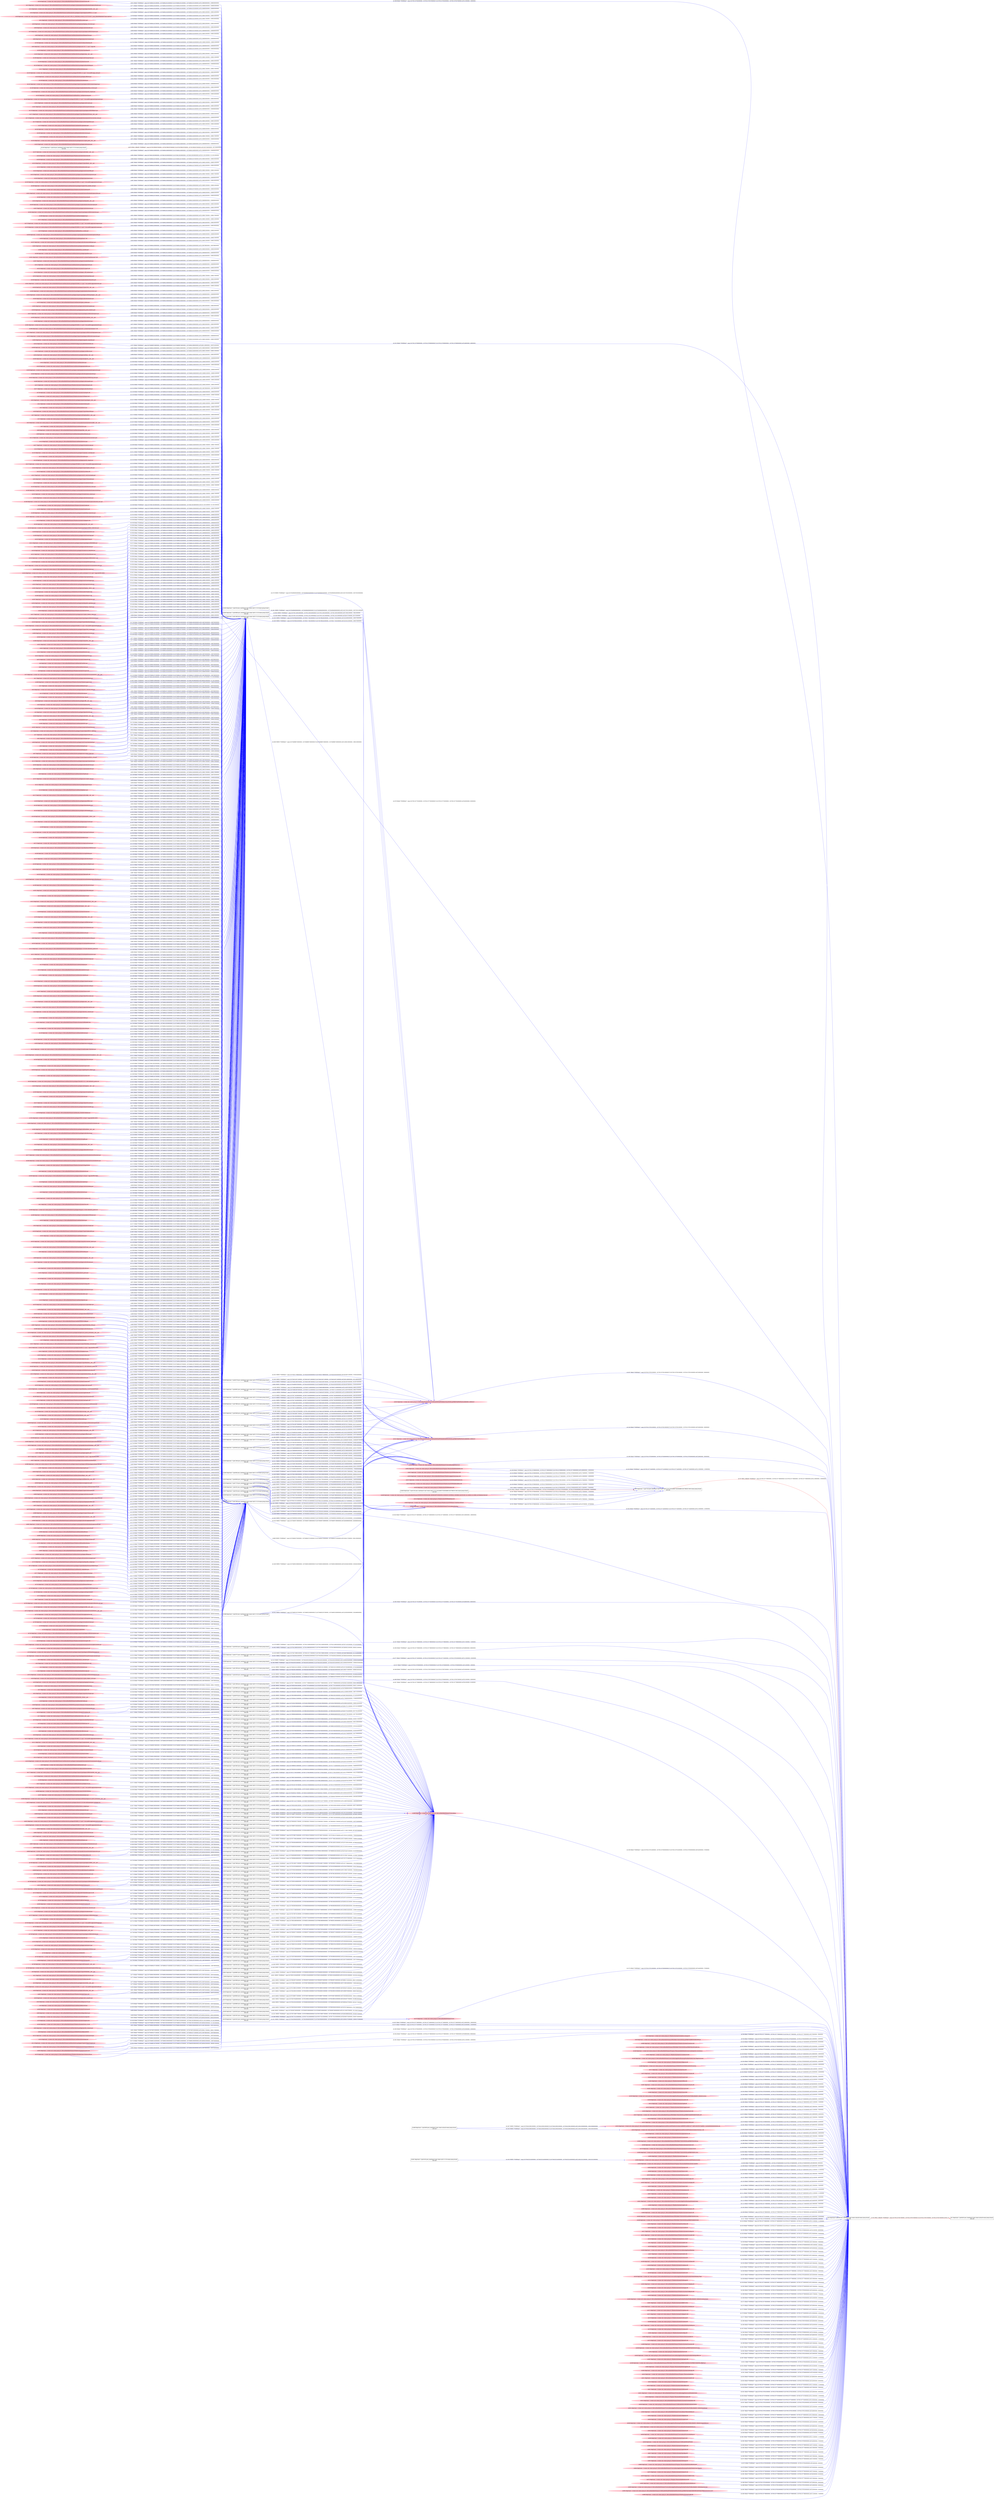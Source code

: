 digraph  {
rankdir=LR
"0"[color=black,label="id:0 HopCount: 0 pid:364 proc_starttime:0 cmd: owner uid:null owner group id:null,\n null null", shape=box,style=solid];
"1"[color=black,label="id:1 HopCount: 1 pid:8420 proc_starttime:0 cmd: owner uid:null owner group id:null,\n null null", shape=box,style=solid];
"0" -> "1" [id=762,__obj="PROC_CREATE"color=red,label="id:762 PROC_CREATE **NORMAL**  seqs:[1557951237857000000, 1557951237857000000] T:[1557951237857000000, 1557951237857000000] relT:[0, 0]",style=solid];
"65"[color=pink,label="id:65 HopCount: -4 owner uid: owner group id: /Device/HarddiskVolume2/salt/bin/Lib/mimetools.pyc ", shape=oval,style=filled];
"434"[color=black,label="id:434 HopCount: -3 pid:1380 proc_starttime:0 cmd: owner uid:S-1-5-18 owner group id:null,\n null null", shape=box,style=solid];
"65" -> "434" [id=763,__obj="READ"color=blue,label="id:763 READ **NORMAL**  seqs:[1557949941069000000, 1557949941069000000] T:[1557949941069000000, 1557949941069000000] relT:[1296788000000, 1296788000000]",style=solid];
"380"[color=pink,label="id:380 HopCount: -4 owner uid: owner group id: /Device/HarddiskVolume2/salt/bin/Lib/site-packages/ioloop-0.1a0-py2.7.egg-info/PKG-INFO ", shape=oval,style=filled];
"380" -> "434" [id=764,__obj="READ"color=blue,label="id:764 READ **NORMAL**  seqs:[1557949941068000000, 1557949941068000000] T:[1557949941068000000, 1557949941068000000] relT:[1296789000000, 1296789000000]",style=solid];
"6"[color=pink,label="id:6 HopCount: -4 owner uid: owner group id: /Device/HarddiskVolume2/salt/bin/Lib/UserDict.pyc ", shape=oval,style=filled];
"457"[color=black,label="id:457 HopCount: -3 pid:1460 proc_starttime:0 cmd: owner uid:S-1-5-18 owner group id:null,\n null null", shape=box,style=solid];
"6" -> "457" [id=765,__obj="READ"color=blue,label="id:765 READ **NORMAL**  seqs:[1557949941032000000, 1557949941032000000] T:[1557949941032000000, 1557949941032000000] relT:[1296825000000, 1296825000000]",style=solid];
"80"[color=pink,label="id:80 HopCount: -4 owner uid: owner group id: /Device/HarddiskVolume2/salt/bin/Lib/functools.pyc ", shape=oval,style=filled];
"80" -> "434" [id=766,__obj="READ"color=blue,label="id:766 READ **NORMAL**  seqs:[1557949941063000000, 1557949941063000000] T:[1557949941063000000, 1557949941063000000] relT:[1296794000000, 1296794000000]",style=solid];
"542"[color=pink,label="id:542 HopCount: -2 owner uid: owner group id: /Device/HarddiskVolume2/WINDOWS/Registration/R00000000000d.clb ", shape=oval,style=filled];
"542" -> "434" [id=767,__obj="READ"color=blue,label="id:767 READ **NORMAL**  seqs:[1557946606749000000, 1557949941066000000] T:[1557946606749000000, 1557949941066000000] relT:[4631108000000, 1296791000000]",style=solid];
"8"[color=pink,label="id:8 HopCount: -4 owner uid: owner group id: /Device/HarddiskVolume2/Windows/System32/sspicli.dll ", shape=oval,style=filled];
"8" -> "457" [id=768,__obj="READ"color=blue,label="id:768 READ **NORMAL**  seqs:[1557949941037000000, 1557949941037000000] T:[1557949941037000000, 1557949941037000000] relT:[1296820000000, 1296820000000]",style=solid];
"9"[color=pink,label="id:9 HopCount: -4 owner uid: owner group id: /Device/HarddiskVolume2/salt/bin/Lib/site-packages/Crypto/PublicKey/__init__.pyc ", shape=oval,style=filled];
"9" -> "434" [id=769,__obj="READ"color=blue,label="id:769 READ **NORMAL**  seqs:[1557949941064000000, 1557949941064000000] T:[1557949941064000000, 1557949941064000000] relT:[1296793000000, 1296793000000]",style=solid];
"11"[color=pink,label="id:11 HopCount: -4 owner uid: owner group id: /Device/HarddiskVolume2/salt/bin/Lib/site-packages/salt/utils/versions.pyc ", shape=oval,style=filled];
"11" -> "434" [id=770,__obj="READ"color=blue,label="id:770 READ **NORMAL**  seqs:[1557949941065000000, 1557949941065000000] T:[1557949941065000000, 1557949941065000000] relT:[1296792000000, 1296792000000]",style=solid];
"12"[color=pink,label="id:12 HopCount: -4 owner uid: owner group id: /Device/HarddiskVolume2/salt/bin/Lib/site-packages/cryptography/hazmat/backends/openssl/hashes.pyc ", shape=oval,style=filled];
"12" -> "457" [id=771,__obj="READ"color=blue,label="id:771 READ **NORMAL**  seqs:[1557949941055000000, 1557949941055000000] T:[1557949941055000000, 1557949941055000000] relT:[1296802000000, 1296802000000]",style=solid];
"75"[color=pink,label="id:75 HopCount: -4 owner uid: owner group id: /Device/HarddiskVolume2/salt/bin/Lib/site-packages/cryptography/hazmat/primitives/asymmetric/__init__.pyc ", shape=oval,style=filled];
"75" -> "434" [id=772,__obj="READ"color=blue,label="id:772 READ **NORMAL**  seqs:[1557949941070000000, 1557949941070000000] T:[1557949941070000000, 1557949941070000000] relT:[1296787000000, 1296787000000]",style=solid];
"14"[color=pink,label="id:14 HopCount: -4 owner uid: owner group id: /Device/HarddiskVolume2/Windows/System32/wbemcomn.dll ", shape=oval,style=filled];
"14" -> "434" [id=773,__obj="READ"color=blue,label="id:773 READ **NORMAL**  seqs:[1557946606749000000, 1557946606749000000] T:[1557946606749000000, 1557946606749000000] relT:[4631108000000, 4631108000000]",style=solid];
"16"[color=pink,label="id:16 HopCount: -4 owner uid: owner group id: /Device/HarddiskVolume2/salt/bin/Lib/site-packages/concurrent/__init__.pyc ", shape=oval,style=filled];
"16" -> "434" [id=774,__obj="READ"color=blue,label="id:774 READ **NORMAL**  seqs:[1557949941065000000, 1557949941065000000] T:[1557949941065000000, 1557949941065000000] relT:[1296792000000, 1296792000000]",style=solid];
"17"[color=pink,label="id:17 HopCount: -4 owner uid: owner group id: /Device/HarddiskVolume2/salt/bin/Lib/site-packages/salt/utils/kinds.pyc ", shape=oval,style=filled];
"17" -> "457" [id=775,__obj="READ"color=blue,label="id:775 READ **NORMAL**  seqs:[1557949941057000000, 1557949941057000000] T:[1557949941057000000, 1557949941057000000] relT:[1296800000000, 1296800000000]",style=solid];
"753"[color=pink,label="id:753 HopCount: -4 owner uid: owner group id: /Device/HarddiskVolume2/salt/bin/Lib/site-packages/PyYAML-3.11-py2.7-win-amd64.egg/yaml/reader.pyc ", shape=oval,style=filled];
"753" -> "434" [id=776,__obj="READ"color=blue,label="id:776 READ **NORMAL**  seqs:[1557949941065000000, 1557949941065000000] T:[1557949941065000000, 1557949941065000000] relT:[1296792000000, 1296792000000]",style=solid];
"288"[color=pink,label="id:288 HopCount: -4 owner uid: owner group id: /Device/HarddiskVolume2/Windows/System32/kernel.appcore.dll ", shape=oval,style=filled];
"288" -> "434" [id=777,__obj="READ"color=blue,label="id:777 READ **NORMAL**  seqs:[1557946601438000000, 1557946606749000000] T:[1557946601438000000, 1557946606749000000] relT:[4636419000000, 4631108000000]",style=solid];
"22"[color=pink,label="id:22 HopCount: -4 owner uid: owner group id: /Device/HarddiskVolume2/salt/bin/Lib/site-packages/requests/packages/chardet/__init__.pyc ", shape=oval,style=filled];
"22" -> "457" [id=778,__obj="READ"color=blue,label="id:778 READ **NORMAL**  seqs:[1557949941052000000, 1557949941052000000] T:[1557949941052000000, 1557949941052000000] relT:[1296805000000, 1296805000000]",style=solid];
"27"[color=pink,label="id:27 HopCount: -4 owner uid: owner group id: /Device/HarddiskVolume2/salt/bin/Lib/fnmatch.pyc ", shape=oval,style=filled];
"27" -> "457" [id=779,__obj="READ"color=blue,label="id:779 READ **NORMAL**  seqs:[1557949941034000000, 1557949941034000000] T:[1557949941034000000, 1557949941034000000] relT:[1296823000000, 1296823000000]",style=solid];
"54"[color=pink,label="id:54 HopCount: -4 owner uid: owner group id: /Device/HarddiskVolume2/salt/bin/Lib/site-packages/requests/_internal_utils.pyc ", shape=oval,style=filled];
"54" -> "434" [id=780,__obj="READ"color=blue,label="id:780 READ **NORMAL**  seqs:[1557949941071000000, 1557949941071000000] T:[1557949941071000000, 1557949941071000000] relT:[1296786000000, 1296786000000]",style=solid];
"110"[color=pink,label="id:110 HopCount: -4 owner uid: owner group id: /Device/HarddiskVolume2/salt/bin/Lib/copy.pyc ", shape=oval,style=filled];
"110" -> "434" [id=781,__obj="READ"color=blue,label="id:781 READ **NORMAL**  seqs:[1557949941063000000, 1557949941063000000] T:[1557949941063000000, 1557949941063000000] relT:[1296794000000, 1296794000000]",style=solid];
"30"[color=pink,label="id:30 HopCount: -4 owner uid: owner group id: /Device/HarddiskVolume2/salt/bin/Lib/site-packages/salt/cache/__init__.pyc ", shape=oval,style=filled];
"30" -> "434" [id=782,__obj="READ"color=blue,label="id:782 READ **NORMAL**  seqs:[1557949941068000000, 1557949941068000000] T:[1557949941068000000, 1557949941068000000] relT:[1296789000000, 1296789000000]",style=solid];
"34"[color=pink,label="id:34 HopCount: -4 owner uid: owner group id: /Device/HarddiskVolume2/salt/bin/Lib/site-packages/Crypto/Signature/PKCS1_v1_5.pyc ", shape=oval,style=filled];
"34" -> "457" [id=783,__obj="READ"color=blue,label="id:783 READ **NORMAL**  seqs:[1557949941043000000, 1557949941043000000] T:[1557949941043000000, 1557949941043000000] relT:[1296814000000, 1296814000000]",style=solid];
"756"[color=pink,label="id:756 HopCount: -4 owner uid: owner group id: /Device/HarddiskVolume2/salt/bin/Lib/copy_reg.pyc ", shape=oval,style=filled];
"756" -> "434" [id=784,__obj="READ"color=blue,label="id:784 READ **NORMAL**  seqs:[1557949941062000000, 1557949941062000000] T:[1557949941062000000, 1557949941062000000] relT:[1296795000000, 1296795000000]",style=solid];
"38"[color=pink,label="id:38 HopCount: -4 owner uid: owner group id: /Device/HarddiskVolume2/salt/bin/Lib/site-packages/salt/_syspaths.pyc ", shape=oval,style=filled];
"38" -> "434" [id=785,__obj="READ"color=blue,label="id:785 READ **NORMAL**  seqs:[1557949941066000000, 1557949941066000000] T:[1557949941066000000, 1557949941066000000] relT:[1296791000000, 1296791000000]",style=solid];
"39"[color=pink,label="id:39 HopCount: -4 owner uid: owner group id: /Device/HarddiskVolume2/salt/bin/Lib/site-packages/cffi/__init__.pyc ", shape=oval,style=filled];
"39" -> "457" [id=786,__obj="READ"color=blue,label="id:786 READ **NORMAL**  seqs:[1557949941055000000, 1557949941055000000] T:[1557949941055000000, 1557949941055000000] relT:[1296802000000, 1296802000000]",style=solid];
"35"[color=black,label="id:35 HopCount: -2 pid:7224 proc_starttime:0 cmd: owner uid:S-1-5-21-231540947-922634896-4161786520-1004 owner group id:null,\n null null", shape=box,style=solid];
"35" -> "0" [id=787,__obj="PROC_CREATE"color=red,label="id:787 PROC_CREATE **NORMAL**  seqs:[1557951237738000000, 1557951237738000000] T:[1557951237738000000, 1557951237738000000] relT:[119000000, 119000000]",style=solid];
"43"[color=pink,label="id:43 HopCount: -4 owner uid: owner group id: /Device/HarddiskVolume2/salt/bin/Lib/encodings/cp1252.pyc ", shape=oval,style=filled];
"43" -> "434" [id=788,__obj="READ"color=blue,label="id:788 READ **NORMAL**  seqs:[1557949941063000000, 1557949941063000000] T:[1557949941063000000, 1557949941063000000] relT:[1296794000000, 1296794000000]",style=solid];
"45"[color=pink,label="id:45 HopCount: -4 owner uid: owner group id: /Device/HarddiskVolume2/Windows/System32/pnrpnsp.dll ", shape=oval,style=filled];
"45" -> "457" [id=789,__obj="READ"color=blue,label="id:789 READ **NORMAL**  seqs:[1557948126235000000, 1557948126235000000] T:[1557948126235000000, 1557948126235000000] relT:[3111622000000, 3111622000000]",style=solid];
"40"[color=pink,label="id:40 HopCount: -2 owner uid: owner group id: /Windows/System32/windows.storage.dll ", shape=oval,style=filled];
"40" -> "0" [id=790,__obj="READ"color=blue,label="id:790 READ **NORMAL**  seqs:[1557951237779000000, 1557951237779000000] T:[1557951237779000000, 1557951237779000000] relT:[78000000, 78000000]",style=solid];
"104"[color=pink,label="id:104 HopCount: -4 owner uid: owner group id: /Device/HarddiskVolume2/salt/bin/Lib/site-packages/salt/ext/six.pyc ", shape=oval,style=filled];
"104" -> "434" [id=791,__obj="READ"color=blue,label="id:791 READ **NORMAL**  seqs:[1557949941064000000, 1557949941064000000] T:[1557949941064000000, 1557949941064000000] relT:[1296793000000, 1296793000000]",style=solid];
"3"[color=pink,label="id:3 HopCount: -4 owner uid: owner group id: /Device/HarddiskVolume2/salt/bin/Lib/site-packages/OpenSSL/SSL.pyc ", shape=oval,style=filled];
"3" -> "457" [id=792,__obj="READ"color=blue,label="id:792 READ **NORMAL**  seqs:[1557949941053000000, 1557949941053000000] T:[1557949941053000000, 1557949941053000000] relT:[1296804000000, 1296804000000]",style=solid];
"4"[color=pink,label="id:4 HopCount: -4 owner uid: owner group id: /Device/HarddiskVolume2/salt/bin/Lib/keyword.pyc ", shape=oval,style=filled];
"4" -> "434" [id=793,__obj="READ"color=blue,label="id:793 READ **NORMAL**  seqs:[1557949941063000000, 1557949941063000000] T:[1557949941063000000, 1557949941063000000] relT:[1296794000000, 1296794000000]",style=solid];
"46"[color=pink,label="id:46 HopCount: -2 owner uid: owner group id: /Device/HarddiskVolume2/PROGRAM FILES/MOZILLA/FIREFOX/BROWSER/OMNI.JA ", shape=oval,style=filled];
"46" -> "0" [id=794,__obj="READ"color=blue,label="id:794 READ **NORMAL**  seqs:[1557951237844000000, 1557951237845000000] T:[1557951237844000000, 1557951237845000000] relT:[13000000, 12000000]",style=solid];
"429"[color=pink,label="id:429 HopCount: -4 owner uid: owner group id: /Device/HarddiskVolume2/salt/bin/Lib/site-packages/salt/utils/__init__.pyc ", shape=oval,style=filled];
"429" -> "457" [id=795,__obj="READ"color=blue,label="id:795 READ **NORMAL**  seqs:[1557949941034000000, 1557949941034000000] T:[1557949941034000000, 1557949941034000000] relT:[1296823000000, 1296823000000]",style=solid];
"52"[color=pink,label="id:52 HopCount: -4 owner uid: owner group id: /Device/HarddiskVolume2/salt/bin/Lib/platform.pyc ", shape=oval,style=filled];
"52" -> "457" [id=796,__obj="READ"color=blue,label="id:796 READ **NORMAL**  seqs:[1557949941039000000, 1557949941039000000] T:[1557949941039000000, 1557949941039000000] relT:[1296818000000, 1296818000000]",style=solid];
"54" -> "457" [id=797,__obj="READ"color=blue,label="id:797 READ **NORMAL**  seqs:[1557949941056000000, 1557949941056000000] T:[1557949941056000000, 1557949941056000000] relT:[1296801000000, 1296801000000]",style=solid];
"56"[color=pink,label="id:56 HopCount: -4 owner uid: owner group id: /Device/HarddiskVolume2/Windows/WinSxS/amd64_microsoft.vc90.crt_1fc8b3b9a1e18e3b_9.0.30729.9317_none_08e0939fa840d57b/msvcp90.dll ", shape=oval,style=filled];
"56" -> "457" [id=798,__obj="READ"color=blue,label="id:798 READ **NORMAL**  seqs:[1557949941044000000, 1557949941044000000] T:[1557949941044000000, 1557949941044000000] relT:[1296813000000, 1296813000000]",style=solid];
"31"[color=pink,label="id:31 HopCount: -4 owner uid: owner group id: /Device/HarddiskVolume2/salt/bin/DLLs/select.pyd ", shape=oval,style=filled];
"31" -> "457" [id=799,__obj="READ"color=blue,label="id:799 READ **NORMAL**  seqs:[1557949941040000000, 1557949941041000000] T:[1557949941040000000, 1557949941041000000] relT:[1296817000000, 1296816000000]",style=solid];
"59"[color=pink,label="id:59 HopCount: -4 owner uid: owner group id: /Device/HarddiskVolume2/salt/bin/Lib/site-packages/packaging/_structures.pyc ", shape=oval,style=filled];
"59" -> "457" [id=800,__obj="READ"color=blue,label="id:800 READ **NORMAL**  seqs:[1557949941047000000, 1557949941047000000] T:[1557949941047000000, 1557949941047000000] relT:[1296810000000, 1296810000000]",style=solid];
"392"[color=pink,label="id:392 HopCount: -4 owner uid: owner group id: /Device/HarddiskVolume2/salt/bin/Lib/rfc822.pyc ", shape=oval,style=filled];
"392" -> "434" [id=801,__obj="READ"color=blue,label="id:801 READ **NORMAL**  seqs:[1557949941069000000, 1557949941069000000] T:[1557949941069000000, 1557949941069000000] relT:[1296788000000, 1296788000000]",style=solid];
"66"[color=pink,label="id:66 HopCount: -4 owner uid: owner group id: /Device/HarddiskVolume2/salt/bin/Lib/site-packages/salt/utils/odict.pyc ", shape=oval,style=filled];
"66" -> "457" [id=802,__obj="READ"color=blue,label="id:802 READ **NORMAL**  seqs:[1557949941038000000, 1557949941038000000] T:[1557949941038000000, 1557949941038000000] relT:[1296819000000, 1296819000000]",style=solid];
"578"[color=pink,label="id:578 HopCount: -2 owner uid: owner group id: /Device/HarddiskVolume2/Windows/System32/en-US/tzres.dll.mui ", shape=oval,style=filled];
"578" -> "434" [id=803,__obj="READ"color=blue,label="id:803 READ **NORMAL**  seqs:[1557949941062000000, 1557949941062000000] T:[1557949941062000000, 1557949941062000000] relT:[1296795000000, 1296795000000]",style=solid];
"68"[color=pink,label="id:68 HopCount: -4 owner uid: owner group id: /Device/HarddiskVolume2/salt/bin/Lib/encodings/aliases.pyc ", shape=oval,style=filled];
"68" -> "434" [id=804,__obj="READ"color=blue,label="id:804 READ **NORMAL**  seqs:[1557949941063000000, 1557949941063000000] T:[1557949941063000000, 1557949941063000000] relT:[1296794000000, 1296794000000]",style=solid];
"281"[color=pink,label="id:281 HopCount: -4 owner uid: owner group id: /Device/HarddiskVolume2/salt/bin/Lib/site-packages/zmq/eventloop/ioloop.pyc ", shape=oval,style=filled];
"281" -> "434" [id=805,__obj="READ"color=blue,label="id:805 READ **NORMAL**  seqs:[1557949941067000000, 1557949941067000000] T:[1557949941067000000, 1557949941067000000] relT:[1296790000000, 1296790000000]",style=solid];
"70"[color=pink,label="id:70 HopCount: -4 owner uid: owner group id: /Device/HarddiskVolume2/salt/bin/Lib/site-packages/requests/packages/urllib3/response.pyc ", shape=oval,style=filled];
"70" -> "457" [id=806,__obj="READ"color=blue,label="id:806 READ **NORMAL**  seqs:[1557949941051000000, 1557949941051000000] T:[1557949941051000000, 1557949941051000000] relT:[1296806000000, 1296806000000]",style=solid];
"73"[color=pink,label="id:73 HopCount: -4 owner uid: owner group id: /Device/HarddiskVolume2/salt/bin/Lib/site-packages/Crypto/Cipher/PKCS1_OAEP.pyc ", shape=oval,style=filled];
"73" -> "457" [id=807,__obj="READ"color=blue,label="id:807 READ **NORMAL**  seqs:[1557949941043000000, 1557949941043000000] T:[1557949941043000000, 1557949941043000000] relT:[1296814000000, 1296814000000]",style=solid];
"74"[color=pink,label="id:74 HopCount: -4 owner uid: owner group id: /Device/HarddiskVolume2/Windows/System32/wship6.dll ", shape=oval,style=filled];
"74" -> "434" [id=808,__obj="READ"color=blue,label="id:808 READ **NORMAL**  seqs:[1557946601438000000, 1557946601438000000] T:[1557946601438000000, 1557946601438000000] relT:[4636419000000, 4636419000000]",style=solid];
"77"[color=pink,label="id:77 HopCount: -4 owner uid: owner group id: /Device/HarddiskVolume2/salt/bin/Lib/site-packages/requests/utils.pyc ", shape=oval,style=filled];
"77" -> "457" [id=809,__obj="READ"color=blue,label="id:809 READ **NORMAL**  seqs:[1557949941056000000, 1557949941056000000] T:[1557949941056000000, 1557949941056000000] relT:[1296801000000, 1296801000000]",style=solid];
"79"[color=pink,label="id:79 HopCount: -4 owner uid: owner group id: /Device/HarddiskVolume2/Windows/System32/logoncli.dll ", shape=oval,style=filled];
"79" -> "434" [id=810,__obj="READ"color=blue,label="id:810 READ **NORMAL**  seqs:[1557946601437000000, 1557946601437000000] T:[1557946601437000000, 1557946601437000000] relT:[4636420000000, 4636420000000]",style=solid];
"83"[color=pink,label="id:83 HopCount: -4 owner uid: owner group id: /Device/HarddiskVolume2/salt/bin/Lib/xml/etree/cElementTree.pyc ", shape=oval,style=filled];
"83" -> "457" [id=811,__obj="READ"color=blue,label="id:811 READ **NORMAL**  seqs:[1557949941042000000, 1557949941042000000] T:[1557949941042000000, 1557949941042000000] relT:[1296815000000, 1296815000000]",style=solid];
"85"[color=pink,label="id:85 HopCount: -4 owner uid: owner group id: /Device/HarddiskVolume2/salt/bin/Lib/site-packages/psutil/_common.pyc ", shape=oval,style=filled];
"85" -> "434" [id=812,__obj="READ"color=blue,label="id:812 READ **NORMAL**  seqs:[1557949941064000000, 1557949941064000000] T:[1557949941064000000, 1557949941064000000] relT:[1296793000000, 1296793000000]",style=solid];
"61"[color=pink,label="id:61 HopCount: -4 owner uid: owner group id: /Device/HarddiskVolume2/salt/bin/Lib/ctypes/wintypes.pyc ", shape=oval,style=filled];
"61" -> "457" [id=813,__obj="READ"color=blue,label="id:813 READ **NORMAL**  seqs:[1557949941041000000, 1557949941041000000] T:[1557949941041000000, 1557949941041000000] relT:[1296816000000, 1296816000000]",style=solid];
"86"[color=pink,label="id:86 HopCount: -4 owner uid: owner group id: /Device/HarddiskVolume2/salt/bin/Lib/site-packages/jinja2/environment.pyc ", shape=oval,style=filled];
"86" -> "457" [id=814,__obj="READ"color=blue,label="id:814 READ **NORMAL**  seqs:[1557949941048000000, 1557949941048000000] T:[1557949941048000000, 1557949941048000000] relT:[1296809000000, 1296809000000]",style=solid];
"526"[color=pink,label="id:526 HopCount: -2 owner uid: owner group id: /Device/HarddiskVolume2/Windows/System32/tzres.dll ", shape=oval,style=filled];
"526" -> "457" [id=815,__obj="READ"color=blue,label="id:815 READ **NORMAL**  seqs:[1557949941031000000, 1557949941031000000] T:[1557949941031000000, 1557949941031000000] relT:[1296826000000, 1296826000000]",style=solid];
"89"[color=pink,label="id:89 HopCount: -4 owner uid: owner group id: /Device/HarddiskVolume2/salt/bin/Lib/site-packages/win32com/client/build.pyc ", shape=oval,style=filled];
"89" -> "457" [id=816,__obj="READ"color=blue,label="id:816 READ **NORMAL**  seqs:[1557949941042000000, 1557949941042000000] T:[1557949941042000000, 1557949941042000000] relT:[1296815000000, 1296815000000]",style=solid];
"91"[color=pink,label="id:91 HopCount: -4 owner uid: owner group id: /Device/HarddiskVolume2/salt/bin/Lib/ntpath.pyc ", shape=oval,style=filled];
"91" -> "457" [id=817,__obj="READ"color=blue,label="id:817 READ **NORMAL**  seqs:[1557949941031000000, 1557949941031000000] T:[1557949941031000000, 1557949941031000000] relT:[1296826000000, 1296826000000]",style=solid];
"93"[color=pink,label="id:93 HopCount: -4 owner uid: owner group id: /Device/HarddiskVolume2/salt/bin/Lib/site-packages/salt-2017.7.1-py2.7.egg-info ", shape=oval,style=filled];
"93" -> "457" [id=818,__obj="READ"color=blue,label="id:818 READ **NORMAL**  seqs:[1557949941048000000, 1557949941048000000] T:[1557949941048000000, 1557949941048000000] relT:[1296809000000, 1296809000000]",style=solid];
"96"[color=pink,label="id:96 HopCount: -4 owner uid: owner group id: /Device/HarddiskVolume2/salt/bin/Lib/heapq.pyc ", shape=oval,style=filled];
"96" -> "457" [id=819,__obj="READ"color=blue,label="id:819 READ **NORMAL**  seqs:[1557949941033000000, 1557949941033000000] T:[1557949941033000000, 1557949941033000000] relT:[1296824000000, 1296824000000]",style=solid];
"97"[color=pink,label="id:97 HopCount: -4 owner uid: owner group id: /Device/HarddiskVolume2/salt/bin/Lib/site-packages/asn1crypto/_types.pyc ", shape=oval,style=filled];
"97" -> "457" [id=820,__obj="READ"color=blue,label="id:820 READ **NORMAL**  seqs:[1557949941054000000, 1557949941054000000] T:[1557949941054000000, 1557949941054000000] relT:[1296803000000, 1296803000000]",style=solid];
"98"[color=pink,label="id:98 HopCount: -4 owner uid: owner group id: /Device/HarddiskVolume2/WINDOWS/GLOBALIZATION ", shape=oval,style=filled];
"98" -> "434" [id=821,__obj="READ"color=blue,label="id:821 READ **NORMAL**  seqs:[1557947848740000000, 1557947848740000000] T:[1557947848740000000, 1557947848740000000] relT:[3389117000000, 3389117000000]",style=solid];
"100"[color=pink,label="id:100 HopCount: -4 owner uid: owner group id: /Device/HarddiskVolume2/Windows/System32/profapi.dll ", shape=oval,style=filled];
"100" -> "457" [id=822,__obj="READ"color=blue,label="id:822 READ **NORMAL**  seqs:[1557949941031000000, 1557949941031000000] T:[1557949941031000000, 1557949941031000000] relT:[1296826000000, 1296826000000]",style=solid];
"101"[color=pink,label="id:101 HopCount: -4 owner uid: owner group id: /Device/HarddiskVolume2/salt/bin/Lib/site-packages/asn1crypto/parser.pyc ", shape=oval,style=filled];
"101" -> "434" [id=823,__obj="READ"color=blue,label="id:823 READ **NORMAL**  seqs:[1557949941071000000, 1557949941071000000] T:[1557949941071000000, 1557949941071000000] relT:[1296786000000, 1296786000000]",style=solid];
"102"[color=pink,label="id:102 HopCount: -4 owner uid: owner group id: /Device/HarddiskVolume2/salt/bin/Lib/warnings.pyc ", shape=oval,style=filled];
"102" -> "434" [id=824,__obj="READ"color=blue,label="id:824 READ **NORMAL**  seqs:[1557949941062000000, 1557949941062000000] T:[1557949941062000000, 1557949941062000000] relT:[1296795000000, 1296795000000]",style=solid];
"105"[color=pink,label="id:105 HopCount: -4 owner uid: owner group id: /Device/HarddiskVolume2/salt/bin/Lib/site-packages/zmq/__init__.pyc ", shape=oval,style=filled];
"105" -> "457" [id=825,__obj="READ"color=blue,label="id:825 READ **NORMAL**  seqs:[1557949941044000000, 1557949941044000000] T:[1557949941044000000, 1557949941044000000] relT:[1296813000000, 1296813000000]",style=solid];
"106"[color=pink,label="id:106 HopCount: -4 owner uid: owner group id: /Device/HarddiskVolume2/salt/bin/Lib/site-packages/salt/transport/ipc.pyc ", shape=oval,style=filled];
"106" -> "457" [id=826,__obj="READ"color=blue,label="id:826 READ **NORMAL**  seqs:[1557949941046000000, 1557949941046000000] T:[1557949941046000000, 1557949941046000000] relT:[1296811000000, 1296811000000]",style=solid];
"109"[color=pink,label="id:109 HopCount: -4 owner uid: owner group id: /Device/HarddiskVolume2/Windows/System32/sxs.dll ", shape=oval,style=filled];
"109" -> "457" [id=827,__obj="READ"color=blue,label="id:827 READ **NORMAL**  seqs:[1557949941042000000, 1557949941042000000] T:[1557949941042000000, 1557949941042000000] relT:[1296815000000, 1296815000000]",style=solid];
"110" -> "457" [id=828,__obj="READ"color=blue,label="id:828 READ **NORMAL**  seqs:[1557949941034000000, 1557949941034000000] T:[1557949941034000000, 1557949941034000000] relT:[1296823000000, 1296823000000]",style=solid];
"258"[color=pink,label="id:258 HopCount: -4 owner uid: owner group id: /Device/HarddiskVolume2/salt/bin/Lib/site-packages/Crypto/Signature/PKCS1_PSS.pyc ", shape=oval,style=filled];
"258" -> "434" [id=829,__obj="READ"color=blue,label="id:829 READ **NORMAL**  seqs:[1557949941066000000, 1557949941066000000] T:[1557949941066000000, 1557949941066000000] relT:[1296791000000, 1296791000000]",style=solid];
"113"[color=pink,label="id:113 HopCount: -4 owner uid: owner group id: /Device/HarddiskVolume2/salt/bin/Lib/site-packages/Crypto/Util/py3compat.pyc ", shape=oval,style=filled];
"113" -> "434" [id=830,__obj="READ"color=blue,label="id:830 READ **NORMAL**  seqs:[1557949941064000000, 1557949941064000000] T:[1557949941064000000, 1557949941064000000] relT:[1296793000000, 1296793000000]",style=solid];
"115"[color=pink,label="id:115 HopCount: -4 owner uid: owner group id: /Device/HarddiskVolume2/salt/bin/Lib/site-packages/zmq/sugar/stopwatch.pyc ", shape=oval,style=filled];
"115" -> "457" [id=831,__obj="READ"color=blue,label="id:831 READ **NORMAL**  seqs:[1557949941045000000, 1557949941045000000] T:[1557949941045000000, 1557949941045000000] relT:[1296812000000, 1296812000000]",style=solid];
"116"[color=pink,label="id:116 HopCount: -4 owner uid: owner group id: /Device/HarddiskVolume2/salt/bin/Lib/site-packages/salt/auth/ldap.pyc ", shape=oval,style=filled];
"116" -> "457" [id=832,__obj="READ"color=blue,label="id:832 READ **NORMAL**  seqs:[1557949941048000000, 1557949941048000000] T:[1557949941048000000, 1557949941048000000] relT:[1296809000000, 1296809000000]",style=solid];
"335"[color=pink,label="id:335 HopCount: -4 owner uid: owner group id: /Device/HarddiskVolume2/salt/bin/Lib/site-packages/salt/utils/dicttrim.pyc ", shape=oval,style=filled];
"335" -> "434" [id=833,__obj="READ"color=blue,label="id:833 READ **NORMAL**  seqs:[1557949941067000000, 1557949941067000000] T:[1557949941067000000, 1557949941067000000] relT:[1296790000000, 1296790000000]",style=solid];
"62"[color=pink,label="id:62 HopCount: -4 owner uid: owner group id: /Device/HarddiskVolume2/salt/bin/Lib/site-packages/cryptography/utils.pyc ", shape=oval,style=filled];
"62" -> "457" [id=834,__obj="READ"color=blue,label="id:834 READ **NORMAL**  seqs:[1557949941052000000, 1557949941052000000] T:[1557949941052000000, 1557949941052000000] relT:[1296805000000, 1296805000000]",style=solid];
"63"[color=pink,label="id:63 HopCount: -4 owner uid: owner group id: /Device/HarddiskVolume2/salt/bin/Lib/nturl2path.pyc ", shape=oval,style=filled];
"63" -> "457" [id=835,__obj="READ"color=blue,label="id:835 READ **NORMAL**  seqs:[1557949941040000000, 1557949941040000000] T:[1557949941040000000, 1557949941040000000] relT:[1296817000000, 1296817000000]",style=solid];
"757"[color=pink,label="id:757 HopCount: -4 owner uid: owner group id: /Device/HarddiskVolume2/salt/bin/Lib/site-packages/asn1crypto/_inet.pyc ", shape=oval,style=filled];
"757" -> "434" [id=836,__obj="READ"color=blue,label="id:836 READ **NORMAL**  seqs:[1557949941071000000, 1557949941071000000] T:[1557949941071000000, 1557949941071000000] relT:[1296786000000, 1296786000000]",style=solid];
"117"[color=pink,label="id:117 HopCount: -4 owner uid: owner group id: /Device/HarddiskVolume2/salt/bin/Lib/Queue.pyc ", shape=oval,style=filled];
"117" -> "457" [id=837,__obj="READ"color=blue,label="id:837 READ **NORMAL**  seqs:[1557949941040000000, 1557949941040000000] T:[1557949941040000000, 1557949941040000000] relT:[1296817000000, 1296817000000]",style=solid];
"121"[color=pink,label="id:121 HopCount: -4 owner uid: owner group id: /Device/HarddiskVolume2/salt/bin/Lib/site-packages/pyparsing.py ", shape=oval,style=filled];
"121" -> "457" [id=838,__obj="READ"color=blue,label="id:838 READ **NORMAL**  seqs:[1557949941047000000, 1557949941047000000] T:[1557949941047000000, 1557949941047000000] relT:[1296810000000, 1296810000000]",style=solid];
"124"[color=pink,label="id:124 HopCount: -4 owner uid: owner group id: /Device/HarddiskVolume2/salt/bin/Lib/getpass.pyc ", shape=oval,style=filled];
"124" -> "457" [id=839,__obj="READ"color=blue,label="id:839 READ **NORMAL**  seqs:[1557949941035000000, 1557949941035000000] T:[1557949941035000000, 1557949941035000000] relT:[1296822000000, 1296822000000]",style=solid];
"127"[color=pink,label="id:127 HopCount: -4 owner uid: owner group id: /Device/HarddiskVolume2/salt/bin/Lib/site-packages/salt/config/__init__.pyc ", shape=oval,style=filled];
"127" -> "457" [id=840,__obj="READ"color=blue,label="id:840 READ **NORMAL**  seqs:[1557949941041000000, 1557949941041000000] T:[1557949941041000000, 1557949941041000000] relT:[1296816000000, 1296816000000]",style=solid];
"103"[color=pink,label="id:103 HopCount: -4 owner uid: owner group id: /Device/HarddiskVolume2/salt/bin/Lib/site-packages/PyYAML-3.11-py2.7-win-amd64.egg/_yaml.pyd ", shape=oval,style=filled];
"103" -> "457" [id=841,__obj="READ"color=blue,label="id:841 READ **NORMAL**  seqs:[1557949941039000000, 1557949941039000000] T:[1557949941039000000, 1557949941039000000] relT:[1296818000000, 1296818000000]",style=solid];
"130"[color=pink,label="id:130 HopCount: -4 owner uid: owner group id: /Device/HarddiskVolume2/salt/bin/Lib/site-packages/cffi/lock.pyc ", shape=oval,style=filled];
"130" -> "457" [id=842,__obj="READ"color=blue,label="id:842 READ **NORMAL**  seqs:[1557949941055000000, 1557949941055000000] T:[1557949941055000000, 1557949941055000000] relT:[1296802000000, 1296802000000]",style=solid];
"136"[color=pink,label="id:136 HopCount: -4 owner uid: owner group id: /Device/HarddiskVolume2/salt/bin/Lib/site-packages/jinja2/filters.pyc ", shape=oval,style=filled];
"136" -> "457" [id=843,__obj="READ"color=blue,label="id:843 READ **NORMAL**  seqs:[1557949941049000000, 1557949941049000000] T:[1557949941049000000, 1557949941049000000] relT:[1296808000000, 1296808000000]",style=solid];
"138"[color=pink,label="id:138 HopCount: -4 owner uid: owner group id: /Device/HarddiskVolume2/salt/bin/Lib/calendar.pyc ", shape=oval,style=filled];
"138" -> "457" [id=844,__obj="READ"color=blue,label="id:844 READ **NORMAL**  seqs:[1557949941039000000, 1557949941039000000] T:[1557949941039000000, 1557949941039000000] relT:[1296818000000, 1296818000000]",style=solid];
"140"[color=pink,label="id:140 HopCount: -4 owner uid: owner group id: /Device/HarddiskVolume2/salt/bin/Lib/site-packages/idna/idnadata.pyc ", shape=oval,style=filled];
"140" -> "457" [id=845,__obj="READ"color=blue,label="id:845 READ **NORMAL**  seqs:[1557949941054000000, 1557949941054000000] T:[1557949941054000000, 1557949941054000000] relT:[1296803000000, 1296803000000]",style=solid];
"142"[color=pink,label="id:142 HopCount: -4 owner uid: owner group id: /Device/HarddiskVolume2/salt/bin/Lib/site-packages/requests/packages/urllib3/connectionpool.pyc ", shape=oval,style=filled];
"142" -> "457" [id=846,__obj="READ"color=blue,label="id:846 READ **NORMAL**  seqs:[1557949941050000000, 1557949941051000000] T:[1557949941050000000, 1557949941051000000] relT:[1296807000000, 1296806000000]",style=solid];
"144"[color=pink,label="id:144 HopCount: -4 owner uid: owner group id: /Device/HarddiskVolume2/salt/bin/Lib/site-packages/salt/template.pyc ", shape=oval,style=filled];
"144" -> "457" [id=847,__obj="READ"color=blue,label="id:847 READ **NORMAL**  seqs:[1557949941046000000, 1557949941046000000] T:[1557949941046000000, 1557949941046000000] relT:[1296811000000, 1296811000000]",style=solid];
"146"[color=pink,label="id:146 HopCount: -4 owner uid: owner group id: /Device/HarddiskVolume2/salt/bin/lib/site-packages/cryptography/__about__.pyc ", shape=oval,style=filled];
"146" -> "457" [id=848,__obj="READ"color=blue,label="id:848 READ **NORMAL**  seqs:[1557949941052000000, 1557949941052000000] T:[1557949941052000000, 1557949941052000000] relT:[1296805000000, 1296805000000]",style=solid];
"148"[color=pink,label="id:148 HopCount: -4 owner uid: owner group id: /Device/HarddiskVolume2/salt/bin/Lib/site-packages/zmq/backend/cython/_version.pyd ", shape=oval,style=filled];
"148" -> "457" [id=849,__obj="READ"color=blue,label="id:849 READ **NORMAL**  seqs:[1557949941044000000, 1557949941044000000] T:[1557949941044000000, 1557949941044000000] relT:[1296813000000, 1296813000000]",style=solid];
"149"[color=pink,label="id:149 HopCount: -4 owner uid: owner group id: /Device/HarddiskVolume2/salt/bin/Lib/site-packages/salt/utils/psutil_compat.pyc ", shape=oval,style=filled];
"149" -> "457" [id=850,__obj="READ"color=blue,label="id:850 READ **NORMAL**  seqs:[1557949941048000000, 1557949941048000000] T:[1557949941048000000, 1557949941048000000] relT:[1296809000000, 1296809000000]",style=solid];
"3" -> "434" [id=851,__obj="READ"color=blue,label="id:851 READ **NORMAL**  seqs:[1557949941071000000, 1557949941071000000] T:[1557949941071000000, 1557949941071000000] relT:[1296786000000, 1296786000000]",style=solid];
"153"[color=pink,label="id:153 HopCount: -4 owner uid: owner group id: /Device/HarddiskVolume2/salt/bin/Lib/site-packages/backports/ssl_match_hostname/__init__.pyc ", shape=oval,style=filled];
"153" -> "434" [id=852,__obj="READ"color=blue,label="id:852 READ **NORMAL**  seqs:[1557949941070000000, 1557949941070000000] T:[1557949941070000000, 1557949941070000000] relT:[1296787000000, 1296787000000]",style=solid];
"155"[color=pink,label="id:155 HopCount: -4 owner uid: owner group id: /Device/HarddiskVolume2/salt/bin/DLLs/_multiprocessing.pyd ", shape=oval,style=filled];
"155" -> "457" [id=853,__obj="READ"color=blue,label="id:853 READ **NORMAL**  seqs:[1557949941033000000, 1557949941033000000] T:[1557949941033000000, 1557949941033000000] relT:[1296824000000, 1296824000000]",style=solid];
"156"[color=pink,label="id:156 HopCount: -4 owner uid: owner group id: /Device/HarddiskVolume2/salt/bin/Lib/site-packages/PyYAML-3.11-py2.7-win-amd64.egg/yaml/representer.pyc ", shape=oval,style=filled];
"156" -> "457" [id=854,__obj="READ"color=blue,label="id:854 READ **NORMAL**  seqs:[1557949941039000000, 1557949941039000000] T:[1557949941039000000, 1557949941039000000] relT:[1296818000000, 1296818000000]",style=solid];
"151"[color=pink,label="id:151 HopCount: -4 owner uid: owner group id: /Device/HarddiskVolume2/salt/bin/Lib/site-packages/jinja2/visitor.pyc ", shape=oval,style=filled];
"151" -> "457" [id=855,__obj="READ"color=blue,label="id:855 READ **NORMAL**  seqs:[1557949941049000000, 1557949941049000000] T:[1557949941049000000, 1557949941049000000] relT:[1296808000000, 1296808000000]",style=solid];
"269"[color=pink,label="id:269 HopCount: -4 owner uid: owner group id: /Device/HarddiskVolume2/salt/bin/Lib/abc.pyc ", shape=oval,style=filled];
"269" -> "434" [id=856,__obj="READ"color=blue,label="id:856 READ **NORMAL**  seqs:[1557949941062000000, 1557949941062000000] T:[1557949941062000000, 1557949941062000000] relT:[1296795000000, 1296795000000]",style=solid];
"158"[color=pink,label="id:158 HopCount: -4 owner uid: owner group id: /Device/HarddiskVolume2/salt/bin/Lib/site-packages/zmq/sugar/tracker.pyc ", shape=oval,style=filled];
"158" -> "457" [id=857,__obj="READ"color=blue,label="id:857 READ **NORMAL**  seqs:[1557949941045000000, 1557949941045000000] T:[1557949941045000000, 1557949941045000000] relT:[1296812000000, 1296812000000]",style=solid];
"161"[color=pink,label="id:161 HopCount: -4 owner uid: owner group id: /Device/HarddiskVolume2/salt/bin/Lib/site-packages/salt/scripts.pyc ", shape=oval,style=filled];
"161" -> "457" [id=858,__obj="READ"color=blue,label="id:858 READ **NORMAL**  seqs:[1557949941034000000, 1557949941034000000] T:[1557949941034000000, 1557949941034000000] relT:[1296823000000, 1296823000000]",style=solid];
"164"[color=pink,label="id:164 HopCount: -4 owner uid: owner group id: /Device/HarddiskVolume2/salt/bin/Lib/tokenize.pyc ", shape=oval,style=filled];
"164" -> "457" [id=859,__obj="READ"color=blue,label="id:859 READ **NORMAL**  seqs:[1557949941039000000, 1557949941039000000] T:[1557949941039000000, 1557949941039000000] relT:[1296818000000, 1296818000000]",style=solid];
"167"[color=pink,label="id:167 HopCount: -4 owner uid: owner group id: /Device/HarddiskVolume2/salt/bin/Lib/site-packages/salt/transport/client.pyc ", shape=oval,style=filled];
"167" -> "457" [id=860,__obj="READ"color=blue,label="id:860 READ **NORMAL**  seqs:[1557949941043000000, 1557949941043000000] T:[1557949941043000000, 1557949941043000000] relT:[1296814000000, 1296814000000]",style=solid];
"170"[color=pink,label="id:170 HopCount: -4 owner uid: owner group id: /Device/HarddiskVolume2/salt/bin/Lib/site-packages/requests/packages/urllib3/filepost.pyc ", shape=oval,style=filled];
"170" -> "457" [id=861,__obj="READ"color=blue,label="id:861 READ **NORMAL**  seqs:[1557949941051000000, 1557949941051000000] T:[1557949941051000000, 1557949941051000000] relT:[1296806000000, 1296806000000]",style=solid];
"171"[color=pink,label="id:171 HopCount: -4 owner uid: owner group id: /Device/HarddiskVolume2/salt/bin/Lib/site-packages/Crypto/Random/Fortuna/__init__.pyc ", shape=oval,style=filled];
"171" -> "457" [id=862,__obj="READ"color=blue,label="id:862 READ **NORMAL**  seqs:[1557949941035000000, 1557949941035000000] T:[1557949941035000000, 1557949941035000000] relT:[1296822000000, 1296822000000]",style=solid];
"174"[color=pink,label="id:174 HopCount: -4 owner uid: owner group id: /Device/HarddiskVolume2/salt/bin/Lib/site-packages/cryptography/hazmat/primitives/constant_time.pyc ", shape=oval,style=filled];
"174" -> "457" [id=863,__obj="READ"color=blue,label="id:863 READ **NORMAL**  seqs:[1557949941054000000, 1557949941054000000] T:[1557949941054000000, 1557949941054000000] relT:[1296803000000, 1296803000000]",style=solid];
"175"[color=pink,label="id:175 HopCount: -4 owner uid: owner group id: /Device/HarddiskVolume2/salt/bin/Lib/site-packages/salt/ext/ipaddress.pyc ", shape=oval,style=filled];
"175" -> "457" [id=864,__obj="READ"color=blue,label="id:864 READ **NORMAL**  seqs:[1557949941043000000, 1557949941043000000] T:[1557949941043000000, 1557949941043000000] relT:[1296814000000, 1296814000000]",style=solid];
"178"[color=pink,label="id:178 HopCount: -4 owner uid: owner group id: /Device/HarddiskVolume2/salt/bin/DLLs/pyexpat.pyd ", shape=oval,style=filled];
"178" -> "457" [id=865,__obj="READ"color=blue,label="id:865 READ **NORMAL**  seqs:[1557949941042000000, 1557949941042000000] T:[1557949941042000000, 1557949941042000000] relT:[1296815000000, 1296815000000]",style=solid];
"180"[color=pink,label="id:180 HopCount: -4 owner uid: owner group id: /Device/HarddiskVolume2/salt/bin/Lib/site-packages/requests/adapters.pyc ", shape=oval,style=filled];
"180" -> "457" [id=866,__obj="READ"color=blue,label="id:866 READ **NORMAL**  seqs:[1557949941056000000, 1557949941056000000] T:[1557949941056000000, 1557949941056000000] relT:[1296801000000, 1296801000000]",style=solid];
"182"[color=pink,label="id:182 HopCount: -4 owner uid: owner group id: /Device/HarddiskVolume2/Windows/System32/kernel32.dll ", shape=oval,style=filled];
"182" -> "457" [id=867,__obj="READ"color=blue,label="id:867 READ **NORMAL**  seqs:[1557949941030000000, 1557949941030000000] T:[1557949941030000000, 1557949941030000000] relT:[1296827000000, 1296827000000]",style=solid];
"184"[color=pink,label="id:184 HopCount: -4 owner uid: owner group id: /Device/HarddiskVolume2/salt/bin/Lib/site-packages/cffi/model.pyc ", shape=oval,style=filled];
"184" -> "457" [id=868,__obj="READ"color=blue,label="id:868 READ **NORMAL**  seqs:[1557949941055000000, 1557949941055000000] T:[1557949941055000000, 1557949941055000000] relT:[1296802000000, 1296802000000]",style=solid];
"188"[color=pink,label="id:188 HopCount: -4 owner uid: owner group id: /Device/HarddiskVolume2/salt/bin/Lib/site-packages/salt/utils/network.pyc ", shape=oval,style=filled];
"188" -> "457" [id=869,__obj="READ"color=blue,label="id:869 READ **NORMAL**  seqs:[1557949941041000000, 1557949941041000000] T:[1557949941041000000, 1557949941041000000] relT:[1296816000000, 1296816000000]",style=solid];
"190"[color=pink,label="id:190 HopCount: -4 owner uid: owner group id: /Device/HarddiskVolume2/salt/bin/Lib/distutils/version.pyc ", shape=oval,style=filled];
"190" -> "457" [id=870,__obj="READ"color=blue,label="id:870 READ **NORMAL**  seqs:[1557949941039000000, 1557949941039000000] T:[1557949941039000000, 1557949941039000000] relT:[1296818000000, 1296818000000]",style=solid];
"185"[color=pink,label="id:185 HopCount: -4 owner uid: owner group id: /Device/HarddiskVolume2/salt/bin/Lib/urllib.pyc ", shape=oval,style=filled];
"185" -> "457" [id=871,__obj="READ"color=blue,label="id:871 READ **NORMAL**  seqs:[1557949941040000000, 1557949941040000000] T:[1557949941040000000, 1557949941040000000] relT:[1296817000000, 1296817000000]",style=solid];
"520"[color=pink,label="id:520 HopCount: -3 owner uid: owner group id: /Windows/SysWOW64/wkscli.dll ", shape=oval,style=filled];
"520" -> "35" [id=872,__obj="READ"color=blue,label="id:872 READ **NORMAL**  seqs:[1557951237683000000, 1557951237683000000] T:[1557951237683000000, 1557951237683000000] relT:[174000000, 174000000]",style=solid];
"132"[color=pink,label="id:132 HopCount: -4 owner uid: owner group id: /Device/HarddiskVolume2/salt/bin/Lib/email/parser.pyc ", shape=oval,style=filled];
"132" -> "457" [id=873,__obj="READ"color=blue,label="id:873 READ **NORMAL**  seqs:[1557949941046000000, 1557949941047000000] T:[1557949941046000000, 1557949941047000000] relT:[1296811000000, 1296810000000]",style=solid];
"134"[color=pink,label="id:134 HopCount: -4 owner uid: owner group id: /Device/HarddiskVolume2/salt/bin/Lib/site-packages/asn1crypto/_perf/__init__.pyc ", shape=oval,style=filled];
"134" -> "457" [id=874,__obj="READ"color=blue,label="id:874 READ **NORMAL**  seqs:[1557949941054000000, 1557949941054000000] T:[1557949941054000000, 1557949941054000000] relT:[1296803000000, 1296803000000]",style=solid];
"192"[color=pink,label="id:192 HopCount: -4 owner uid: owner group id: /Device/HarddiskVolume2/salt/bin/Lib/site-packages/salt/minion.pyc ", shape=oval,style=filled];
"192" -> "457" [id=875,__obj="READ"color=blue,label="id:875 READ **NORMAL**  seqs:[1557949941048000000, 1557949941048000000] T:[1557949941048000000, 1557949941048000000] relT:[1296809000000, 1296809000000]",style=solid];
"193"[color=black,label="id:193 HopCount: -4 pid:28 proc_starttime:0 cmd: owner uid:S-1-5-18 owner group id:null,\n null null", shape=box,style=solid];
"193" -> "457" [id=876,__obj="PROC_CREATE"color=red,label="id:876 PROC_CREATE **NORMAL**  seqs:[1557947880297000000, 1557947880297000000] T:[1557947880297000000, 1557947880297000000] relT:[3357560000000, 3357560000000]",style=solid];
"196"[color=pink,label="id:196 HopCount: -4 owner uid: owner group id: /Device/HarddiskVolume2/Windows/System32/locale.nls ", shape=oval,style=filled];
"196" -> "457" [id=877,__obj="READ"color=blue,label="id:877 READ **NORMAL**  seqs:[1557949941030000000, 1557949941030000000] T:[1557949941030000000, 1557949941030000000] relT:[1296827000000, 1296827000000]",style=solid];
"197"[color=pink,label="id:197 HopCount: -4 owner uid: owner group id: /Device/HarddiskVolume2/salt/bin/Lib/site-packages/salt/client/__init__.pyc ", shape=oval,style=filled];
"197" -> "457" [id=878,__obj="READ"color=blue,label="id:878 READ **NORMAL**  seqs:[1557949941048000000, 1557949941048000000] T:[1557949941048000000, 1557949941048000000] relT:[1296809000000, 1296809000000]",style=solid];
"200"[color=pink,label="id:200 HopCount: -4 owner uid: owner group id: /Device/HarddiskVolume2/salt/bin/Lib/site-packages/salt/fileclient.pyc ", shape=oval,style=filled];
"200" -> "457" [id=879,__obj="READ"color=blue,label="id:879 READ **NORMAL**  seqs:[1557949941049000000, 1557949941049000000] T:[1557949941049000000, 1557949941049000000] relT:[1296808000000, 1296808000000]",style=solid];
"201"[color=pink,label="id:201 HopCount: -4 owner uid: owner group id: /Device/HarddiskVolume2/salt/bin/Lib/linecache.pyc ", shape=oval,style=filled];
"201" -> "457" [id=880,__obj="READ"color=blue,label="id:880 READ **NORMAL**  seqs:[1557949941031000000, 1557949941031000000] T:[1557949941031000000, 1557949941031000000] relT:[1296826000000, 1296826000000]",style=solid];
"204"[color=pink,label="id:204 HopCount: -4 owner uid: owner group id: /Device/HarddiskVolume2/Windows/System32/mswsock.dll ", shape=oval,style=filled];
"204" -> "457" [id=881,__obj="READ"color=blue,label="id:881 READ **NORMAL**  seqs:[1557948126236000000, 1557948126236000000] T:[1557948126236000000, 1557948126236000000] relT:[3111621000000, 3111621000000]",style=solid];
"205"[color=pink,label="id:205 HopCount: -4 owner uid: owner group id: /Device/HarddiskVolume2/salt/bin/Lib/site-packages/tornado/platform/auto.pyc ", shape=oval,style=filled];
"205" -> "457" [id=882,__obj="READ"color=blue,label="id:882 READ **NORMAL**  seqs:[1557949941041000000, 1557949941041000000] T:[1557949941041000000, 1557949941041000000] relT:[1296816000000, 1296816000000]",style=solid];
"208"[color=pink,label="id:208 HopCount: -4 owner uid: owner group id: /Device/HarddiskVolume2/salt/bin/Lib/email/_parseaddr.pyc ", shape=oval,style=filled];
"208" -> "457" [id=883,__obj="READ"color=blue,label="id:883 READ **NORMAL**  seqs:[1557949941047000000, 1557949941047000000] T:[1557949941047000000, 1557949941047000000] relT:[1296810000000, 1296810000000]",style=solid];
"210"[color=pink,label="id:210 HopCount: -4 owner uid: owner group id: /Device/HarddiskVolume2/salt/bin/Lib/subprocess.pyc ", shape=oval,style=filled];
"210" -> "434" [id=884,__obj="READ"color=blue,label="id:884 READ **NORMAL**  seqs:[1557949941063000000, 1557949941063000000] T:[1557949941063000000, 1557949941063000000] relT:[1296794000000, 1296794000000]",style=solid];
"211"[color=pink,label="id:211 HopCount: -4 owner uid: owner group id: /Device/HarddiskVolume2/salt/bin/Lib/site-packages/tornado/platform/asyncio.pyc ", shape=oval,style=filled];
"211" -> "457" [id=885,__obj="READ"color=blue,label="id:885 READ **NORMAL**  seqs:[1557949941041000000, 1557949941041000000] T:[1557949941041000000, 1557949941041000000] relT:[1296816000000, 1296816000000]",style=solid];
"213"[color=pink,label="id:213 HopCount: -4 owner uid: owner group id: /Device/HarddiskVolume2/salt/bin/lib/site-packages/zmq/backend/cython/__init__.pyc ", shape=oval,style=filled];
"213" -> "434" [id=886,__obj="READ"color=blue,label="id:886 READ **NORMAL**  seqs:[1557949941067000000, 1557949941067000000] T:[1557949941067000000, 1557949941067000000] relT:[1296790000000, 1296790000000]",style=solid];
"216"[color=pink,label="id:216 HopCount: -4 owner uid: owner group id: /Device/HarddiskVolume2/salt/bin/Lib/site-packages/Crypto/Hash/__init__.pyc ", shape=oval,style=filled];
"216" -> "457" [id=887,__obj="READ"color=blue,label="id:887 READ **NORMAL**  seqs:[1557949941036000000, 1557949941036000000] T:[1557949941036000000, 1557949941036000000] relT:[1296821000000, 1296821000000]",style=solid];
"215"[color=pink,label="id:215 HopCount: -4 owner uid: owner group id: /Device/HarddiskVolume2/salt/bin/Lib/email/encoders.pyc ", shape=oval,style=filled];
"215" -> "457" [id=888,__obj="READ"color=blue,label="id:888 READ **NORMAL**  seqs:[1557949941047000000, 1557949941047000000] T:[1557949941047000000, 1557949941047000000] relT:[1296810000000, 1296810000000]",style=solid];
"219"[color=pink,label="id:219 HopCount: -4 owner uid: owner group id: /Device/HarddiskVolume2/salt/bin/Lib/site-packages/win32/win32file.pyd ", shape=oval,style=filled];
"219" -> "457" [id=889,__obj="READ"color=blue,label="id:889 READ **NORMAL**  seqs:[1557949941045000000, 1557949941045000000] T:[1557949941045000000, 1557949941045000000] relT:[1296812000000, 1296812000000]",style=solid];
"222"[color=pink,label="id:222 HopCount: -4 owner uid: owner group id: /Device/HarddiskVolume2/salt/bin/lib/SocketServer.pyc ", shape=oval,style=filled];
"222" -> "457" [id=890,__obj="READ"color=blue,label="id:890 READ **NORMAL**  seqs:[1557949941057000000, 1557949941057000000] T:[1557949941057000000, 1557949941057000000] relT:[1296800000000, 1296800000000]",style=solid];
"218"[color=pink,label="id:218 HopCount: -4 owner uid: owner group id: /Device/HarddiskVolume2/salt/bin/Lib/site-packages/requests/api.pyc ", shape=oval,style=filled];
"218" -> "457" [id=891,__obj="READ"color=blue,label="id:891 READ **NORMAL**  seqs:[1557949941056000000, 1557949941056000000] T:[1557949941056000000, 1557949941056000000] relT:[1296801000000, 1296801000000]",style=solid];
"225"[color=pink,label="id:225 HopCount: -4 owner uid: owner group id: /Device/HarddiskVolume2/salt/bin/Lib/site-packages/concurrent/futures/process.pyc ", shape=oval,style=filled];
"225" -> "457" [id=892,__obj="READ"color=blue,label="id:892 READ **NORMAL**  seqs:[1557949941040000000, 1557949941040000000] T:[1557949941040000000, 1557949941040000000] relT:[1296817000000, 1296817000000]",style=solid];
"207"[color=pink,label="id:207 HopCount: -4 owner uid: owner group id: /Device/HarddiskVolume2/Windows/System32/msvcrt.dll ", shape=oval,style=filled];
"207" -> "457" [id=893,__obj="READ"color=blue,label="id:893 READ **NORMAL**  seqs:[1557948126235000000, 1557949941030000000] T:[1557948126235000000, 1557949941030000000] relT:[3111622000000, 1296827000000]",style=solid];
"230"[color=pink,label="id:230 HopCount: -4 owner uid: owner group id: /Device/HarddiskVolume2/salt/bin/Lib/site-packages/jinja2/parser.pyc ", shape=oval,style=filled];
"230" -> "457" [id=894,__obj="READ"color=blue,label="id:894 READ **NORMAL**  seqs:[1557949941049000000, 1557949941049000000] T:[1557949941049000000, 1557949941049000000] relT:[1296808000000, 1296808000000]",style=solid];
"224"[color=pink,label="id:224 HopCount: -4 owner uid: owner group id: /Device/HarddiskVolume2/salt/bin/Lib/site-packages/salt/__init__.pyc ", shape=oval,style=filled];
"224" -> "457" [id=895,__obj="READ"color=blue,label="id:895 READ **NORMAL**  seqs:[1557949941033000000, 1557949941033000000] T:[1557949941033000000, 1557949941033000000] relT:[1296824000000, 1296824000000]",style=solid];
"674"[color=pink,label="id:674 HopCount: -2 owner uid: owner group id: /Device/HarddiskVolume2/Windows/System32/oleaut32.dll ", shape=oval,style=filled];
"674" -> "457" [id=896,__obj="READ"color=blue,label="id:896 READ **NORMAL**  seqs:[1557949941036000000, 1557949941036000000] T:[1557949941036000000, 1557949941036000000] relT:[1296821000000, 1296821000000]",style=solid];
"228"[color=pink,label="id:228 HopCount: -4 owner uid: owner group id: /Device/HarddiskVolume2/salt/bin/Lib/site-packages/PyYAML-3.11-py2.7-win-amd64.egg/yaml/resolver.pyc ", shape=oval,style=filled];
"228" -> "457" [id=897,__obj="READ"color=blue,label="id:897 READ **NORMAL**  seqs:[1557949941039000000, 1557949941039000000] T:[1557949941039000000, 1557949941039000000] relT:[1296818000000, 1296818000000]",style=solid];
"518"[color=pink,label="id:518 HopCount: -2 owner uid: owner group id: /Device/HarddiskVolume2/Windows/System32/combase.dll ", shape=oval,style=filled];
"518" -> "457" [id=898,__obj="READ"color=blue,label="id:898 READ **NORMAL**  seqs:[1557949941031000000, 1557949941031000000] T:[1557949941031000000, 1557949941031000000] relT:[1296826000000, 1296826000000]",style=solid];
"232"[color=pink,label="id:232 HopCount: -4 owner uid: owner group id: /Device/HarddiskVolume2/Windows/System32/IPHLPAPI.DLL ", shape=oval,style=filled];
"232" -> "457" [id=899,__obj="READ"color=blue,label="id:899 READ **NORMAL**  seqs:[1557948126235000000, 1557948126235000000] T:[1557948126235000000, 1557948126235000000] relT:[3111622000000, 3111622000000]",style=solid];
"234"[color=pink,label="id:234 HopCount: -4 owner uid: owner group id: /Device/HarddiskVolume2/salt/bin/Lib/json/encoder.pyc ", shape=oval,style=filled];
"234" -> "457" [id=900,__obj="READ"color=blue,label="id:900 READ **NORMAL**  seqs:[1557949941034000000, 1557949941034000000] T:[1557949941034000000, 1557949941034000000] relT:[1296823000000, 1296823000000]",style=solid];
"236"[color=pink,label="id:236 HopCount: -4 owner uid: owner group id: /Device/HarddiskVolume2/salt/bin/Lib/site-packages/requests/auth.pyc ", shape=oval,style=filled];
"236" -> "457" [id=901,__obj="READ"color=blue,label="id:901 READ **NORMAL**  seqs:[1557949941056000000, 1557949941056000000] T:[1557949941056000000, 1557949941056000000] relT:[1296801000000, 1296801000000]",style=solid];
"238"[color=pink,label="id:238 HopCount: -4 owner uid: owner group id: /Device/HarddiskVolume2/salt/bin/Lib/site-packages/Crypto/Util/_number_new.pyc ", shape=oval,style=filled];
"238" -> "457" [id=902,__obj="READ"color=blue,label="id:902 READ **NORMAL**  seqs:[1557949941036000000, 1557949941036000000] T:[1557949941036000000, 1557949941036000000] relT:[1296821000000, 1296821000000]",style=solid];
"240"[color=pink,label="id:240 HopCount: -4 owner uid: owner group id: /Device/HarddiskVolume2/Windows/System32/netmsg.dll ", shape=oval,style=filled];
"240" -> "457" [id=903,__obj="READ"color=blue,label="id:903 READ **NORMAL**  seqs:[1557949941037000000, 1557949941037000000] T:[1557949941037000000, 1557949941037000000] relT:[1296820000000, 1296820000000]",style=solid];
"241"[color=pink,label="id:241 HopCount: -4 owner uid: owner group id: /Device/HarddiskVolume2/salt/bin/Lib/site-packages/cryptography/hazmat/backends/openssl/dsa.pyc ", shape=oval,style=filled];
"241" -> "457" [id=904,__obj="READ"color=blue,label="id:904 READ **NORMAL**  seqs:[1557949941055000000, 1557949941055000000] T:[1557949941055000000, 1557949941055000000] relT:[1296802000000, 1296802000000]",style=solid];
"245"[color=pink,label="id:245 HopCount: -4 owner uid: owner group id: /Device/HarddiskVolume2/salt/bin/Lib/site-packages/Crypto/Random/_UserFriendlyRNG.pyc ", shape=oval,style=filled];
"245" -> "434" [id=905,__obj="READ"color=blue,label="id:905 READ **NORMAL**  seqs:[1557949941064000000, 1557949941064000000] T:[1557949941064000000, 1557949941064000000] relT:[1296793000000, 1296793000000]",style=solid];
"246"[color=pink,label="id:246 HopCount: -4 owner uid: owner group id: /Device/HarddiskVolume2/Windows/System32/security.dll ", shape=oval,style=filled];
"246" -> "457" [id=906,__obj="READ"color=blue,label="id:906 READ **NORMAL**  seqs:[1557949941037000000, 1557949941037000000] T:[1557949941037000000, 1557949941037000000] relT:[1296820000000, 1296820000000]",style=solid];
"248"[color=pink,label="id:248 HopCount: -4 owner uid: owner group id: /Device/HarddiskVolume2/salt/bin/Lib/site-packages/zmq/utils/monitor.pyc ", shape=oval,style=filled];
"248" -> "434" [id=907,__obj="READ"color=blue,label="id:907 READ **NORMAL**  seqs:[1557949941068000000, 1557949941068000000] T:[1557949941068000000, 1557949941068000000] relT:[1296789000000, 1296789000000]",style=solid];
"249"[color=pink,label="id:249 HopCount: -4 owner uid: owner group id: /Device/HarddiskVolume2/salt/bin/Lib/site-packages/jinja2/bccache.pyc ", shape=oval,style=filled];
"249" -> "457" [id=908,__obj="READ"color=blue,label="id:908 READ **NORMAL**  seqs:[1557949941049000000, 1557949941049000000] T:[1557949941049000000, 1557949941049000000] relT:[1296808000000, 1296808000000]",style=solid];
"251"[color=pink,label="id:251 HopCount: -4 owner uid: owner group id: /Device/HarddiskVolume2/Windows/System32/advapi32.dll ", shape=oval,style=filled];
"251" -> "434" [id=909,__obj="READ"color=blue,label="id:909 READ **NORMAL**  seqs:[1557946601437000000, 1557946628206000000] T:[1557946601437000000, 1557946628206000000] relT:[4636420000000, 4609651000000]",style=solid];
"254"[color=pink,label="id:254 HopCount: -4 owner uid: owner group id: /Device/HarddiskVolume2/salt/bin/Lib/site-packages/markupsafe/__init__.pyc ", shape=oval,style=filled];
"254" -> "457" [id=910,__obj="READ"color=blue,label="id:910 READ **NORMAL**  seqs:[1557949941049000000, 1557949941049000000] T:[1557949941049000000, 1557949941049000000] relT:[1296808000000, 1296808000000]",style=solid];
"607"[color=pink,label="id:607 HopCount: -2 owner uid: owner group id: /Device/HarddiskVolume2/Windows/System32/rpcss.dll ", shape=oval,style=filled];
"607" -> "434" [id=911,__obj="READ"color=blue,label="id:911 READ **NORMAL**  seqs:[1557949941066000000, 1557949941066000000] T:[1557949941066000000, 1557949941066000000] relT:[1296791000000, 1296791000000]",style=solid];
"359"[color=pink,label="id:359 HopCount: -4 owner uid: owner group id: /Device/HarddiskVolume2/salt/bin/Lib/site-packages/singledispatch_helpers.pyc ", shape=oval,style=filled];
"359" -> "434" [id=912,__obj="READ"color=blue,label="id:912 READ **NORMAL**  seqs:[1557949941066000000, 1557949941066000000] T:[1557949941066000000, 1557949941066000000] relT:[1296791000000, 1296791000000]",style=solid];
"253"[color=pink,label="id:253 HopCount: -4 owner uid: owner group id: /Device/HarddiskVolume2/salt/bin/Lib/site-packages/CherryPy-10.2.1.dist-info/entry_points.txt ", shape=oval,style=filled];
"253" -> "457" [id=913,__obj="READ"color=blue,label="id:913 READ **NORMAL**  seqs:[1557949941058000000, 1557949941058000000] T:[1557949941058000000, 1557949941058000000] relT:[1296799000000, 1296799000000]",style=solid];
"260"[color=pink,label="id:260 HopCount: -4 owner uid: owner group id: /Device/HarddiskVolume2/salt/bin/Lib/site-packages/zmq/backend/cython/message.pyd ", shape=oval,style=filled];
"260" -> "457" [id=914,__obj="READ"color=blue,label="id:914 READ **NORMAL**  seqs:[1557949941044000000, 1557949941044000000] T:[1557949941044000000, 1557949941044000000] relT:[1296813000000, 1296813000000]",style=solid];
"329"[color=pink,label="id:329 HopCount: -4 owner uid: owner group id: /Device/HarddiskVolume2/salt/bin/Lib/site-packages/jinja2/exceptions.pyc ", shape=oval,style=filled];
"329" -> "434" [id=915,__obj="READ"color=blue,label="id:915 READ **NORMAL**  seqs:[1557949941069000000, 1557949941069000000] T:[1557949941069000000, 1557949941069000000] relT:[1296788000000, 1296788000000]",style=solid];
"257"[color=pink,label="id:257 HopCount: -4 owner uid: owner group id: /Device/HarddiskVolume2/salt/bin/lib/site-packages/OpenSSL/rand.pyc ", shape=oval,style=filled];
"257" -> "457" [id=916,__obj="READ"color=blue,label="id:916 READ **NORMAL**  seqs:[1557949941052000000, 1557949941052000000] T:[1557949941052000000, 1557949941052000000] relT:[1296805000000, 1296805000000]",style=solid];
"259"[color=pink,label="id:259 HopCount: -4 owner uid: owner group id: /Device/HarddiskVolume2/salt/bin/Lib/site-packages/requests/models.pyc ", shape=oval,style=filled];
"259" -> "457" [id=917,__obj="READ"color=blue,label="id:917 READ **NORMAL**  seqs:[1557949941056000000, 1557949941056000000] T:[1557949941056000000, 1557949941056000000] relT:[1296801000000, 1296801000000]",style=solid];
"267"[color=pink,label="id:267 HopCount: -4 owner uid: owner group id: /Device/HarddiskVolume2/salt/bin/Lib/site-packages/salt/utils/event.pyc ", shape=oval,style=filled];
"267" -> "457" [id=918,__obj="READ"color=blue,label="id:918 READ **NORMAL**  seqs:[1557949941045000000, 1557949941045000000] T:[1557949941045000000, 1557949941045000000] relT:[1296812000000, 1296812000000]",style=solid];
"268"[color=pink,label="id:268 HopCount: -4 owner uid: owner group id: /Device/HarddiskVolume2/salt/bin/Lib/site-packages/requests/packages/urllib3/util/response.pyc ", shape=oval,style=filled];
"268" -> "434" [id=919,__obj="READ"color=blue,label="id:919 READ **NORMAL**  seqs:[1557949941070000000, 1557949941070000000] T:[1557949941070000000, 1557949941070000000] relT:[1296787000000, 1296787000000]",style=solid];
"264"[color=pink,label="id:264 HopCount: -4 owner uid: owner group id: /Device/HarddiskVolume2/salt/bin/Lib/site-packages/requests/packages/urllib3/connection.pyc ", shape=oval,style=filled];
"264" -> "457" [id=920,__obj="READ"color=blue,label="id:920 READ **NORMAL**  seqs:[1557949941051000000, 1557949941051000000] T:[1557949941051000000, 1557949941051000000] relT:[1296806000000, 1296806000000]",style=solid];
"266"[color=pink,label="id:266 HopCount: -4 owner uid: owner group id: /Device/HarddiskVolume2/salt/bin/Lib/pkgutil.pyc ", shape=oval,style=filled];
"266" -> "457" [id=921,__obj="READ"color=blue,label="id:921 READ **NORMAL**  seqs:[1557949941040000000, 1557949941040000000] T:[1557949941040000000, 1557949941040000000] relT:[1296817000000, 1296817000000]",style=solid];
"271"[color=pink,label="id:271 HopCount: -4 owner uid: owner group id: /Device/HarddiskVolume2/salt/bin/Lib/stringprep.pyc ", shape=oval,style=filled];
"271" -> "457" [id=922,__obj="READ"color=blue,label="id:922 READ **NORMAL**  seqs:[1557949941046000000, 1557949941046000000] T:[1557949941046000000, 1557949941046000000] relT:[1296811000000, 1296811000000]",style=solid];
"273"[color=pink,label="id:273 HopCount: -4 owner uid: owner group id: /Device/HarddiskVolume2/salt/bin/Lib/site-packages/PyYAML-3.11-py2.7-win-amd64.egg/yaml/composer.pyc ", shape=oval,style=filled];
"273" -> "457" [id=923,__obj="READ"color=blue,label="id:923 READ **NORMAL**  seqs:[1557949941039000000, 1557949941039000000] T:[1557949941039000000, 1557949941039000000] relT:[1296818000000, 1296818000000]",style=solid];
"276"[color=pink,label="id:276 HopCount: -4 owner uid: owner group id: /Device/HarddiskVolume2/salt/bin/Lib/site-packages/PyYAML-3.11-py2.7-win-amd64.egg/yaml/scanner.pyc ", shape=oval,style=filled];
"276" -> "457" [id=924,__obj="READ"color=blue,label="id:924 READ **NORMAL**  seqs:[1557949941038000000, 1557949941038000000] T:[1557949941038000000, 1557949941038000000] relT:[1296819000000, 1296819000000]",style=solid];
"278"[color=pink,label="id:278 HopCount: -4 owner uid: owner group id: /Device/HarddiskVolume2/salt/bin/DLLs/_socket.pyd ", shape=oval,style=filled];
"278" -> "457" [id=925,__obj="READ"color=blue,label="id:925 READ **NORMAL**  seqs:[1557949941035000000, 1557949941035000000] T:[1557949941035000000, 1557949941035000000] relT:[1296822000000, 1296822000000]",style=solid];
"280"[color=pink,label="id:280 HopCount: -4 owner uid: owner group id: /Device/HarddiskVolume2/salt/bin/Lib/site-packages/cryptography/hazmat/backends/openssl/dh.pyc ", shape=oval,style=filled];
"280" -> "457" [id=926,__obj="READ"color=blue,label="id:926 READ **NORMAL**  seqs:[1557949941055000000, 1557949941055000000] T:[1557949941055000000, 1557949941055000000] relT:[1296802000000, 1296802000000]",style=solid];
"283"[color=pink,label="id:283 HopCount: -4 owner uid: owner group id: /Device/HarddiskVolume2/salt/bin/Lib/site-packages/cryptography/hazmat/primitives/hashes.pyc ", shape=oval,style=filled];
"283" -> "457" [id=927,__obj="READ"color=blue,label="id:927 READ **NORMAL**  seqs:[1557949941054000000, 1557949941054000000] T:[1557949941054000000, 1557949941054000000] relT:[1296803000000, 1296803000000]",style=solid];
"285"[color=pink,label="id:285 HopCount: -4 owner uid: owner group id: /Device/HarddiskVolume2/salt/bin/python27.dll ", shape=oval,style=filled];
"285" -> "457" [id=928,__obj="READ"color=blue,label="id:928 READ **NORMAL**  seqs:[1557949941030000000, 1557949941030000000] T:[1557949941030000000, 1557949941030000000] relT:[1296827000000, 1296827000000]",style=solid];
"287"[color=pink,label="id:287 HopCount: -4 owner uid: owner group id: /Device/HarddiskVolume2/salt/bin/Lib/site-packages/salt/utils/immutabletypes.pyc ", shape=oval,style=filled];
"287" -> "457" [id=929,__obj="READ"color=blue,label="id:929 READ **NORMAL**  seqs:[1557949941045000000, 1557949941045000000] T:[1557949941045000000, 1557949941045000000] relT:[1296812000000, 1296812000000]",style=solid];
"295"[color=pink,label="id:295 HopCount: -4 owner uid: owner group id: /Device/HarddiskVolume2/salt/bin/Lib/zipfile.pyc ", shape=oval,style=filled];
"295" -> "457" [id=930,__obj="READ"color=blue,label="id:930 READ **NORMAL**  seqs:[1557949941046000000, 1557949941046000000] T:[1557949941046000000, 1557949941046000000] relT:[1296811000000, 1296811000000]",style=solid];
"290"[color=pink,label="id:290 HopCount: -4 owner uid: owner group id: /Device/HarddiskVolume2/salt/bin/Lib/site-packages/dateutil/tz/win.pyc ", shape=oval,style=filled];
"290" -> "457" [id=931,__obj="READ"color=blue,label="id:931 READ **NORMAL**  seqs:[1557949941057000000, 1557949941057000000] T:[1557949941057000000, 1557949941057000000] relT:[1296800000000, 1296800000000]",style=solid];
"292"[color=pink,label="id:292 HopCount: -4 owner uid: owner group id: /Device/HarddiskVolume2/salt/bin/Lib/site-packages/salt/modules/config.pyc ", shape=oval,style=filled];
"292" -> "457" [id=932,__obj="READ"color=blue,label="id:932 READ **NORMAL**  seqs:[1557949941058000000, 1557949941058000000] T:[1557949941058000000, 1557949941058000000] relT:[1296799000000, 1296799000000]",style=solid];
"294"[color=pink,label="id:294 HopCount: -4 owner uid: owner group id: /Device/HarddiskVolume2/salt/bin/Lib/site-packages/cryptography/hazmat/primitives/serialization.pyc ", shape=oval,style=filled];
"294" -> "457" [id=933,__obj="READ"color=blue,label="id:933 READ **NORMAL**  seqs:[1557949941054000000, 1557949941054000000] T:[1557949941054000000, 1557949941054000000] relT:[1296803000000, 1296803000000]",style=solid];
"302"[color=pink,label="id:302 HopCount: -4 owner uid: owner group id: /Device/HarddiskVolume2/salt/bin/DLLs/_hashlib.pyd ", shape=oval,style=filled];
"302" -> "457" [id=934,__obj="READ"color=blue,label="id:934 READ **NORMAL**  seqs:[1557949941034000000, 1557949941034000000] T:[1557949941034000000, 1557949941034000000] relT:[1296823000000, 1296823000000]",style=solid];
"305"[color=pink,label="id:305 HopCount: -4 owner uid: owner group id: /Device/HarddiskVolume2/salt/bin/Lib/site-packages/cffi/error.pyc ", shape=oval,style=filled];
"305" -> "434" [id=935,__obj="READ"color=blue,label="id:935 READ **NORMAL**  seqs:[1557949941071000000, 1557949941071000000] T:[1557949941071000000, 1557949941071000000] relT:[1296786000000, 1296786000000]",style=solid];
"299"[color=pink,label="id:299 HopCount: -4 owner uid: owner group id: /Device/HarddiskVolume2/salt/bin/Lib/site-packages/ipaddress.pyc ", shape=oval,style=filled];
"299" -> "457" [id=936,__obj="READ"color=blue,label="id:936 READ **NORMAL**  seqs:[1557949941051000000, 1557949941051000000] T:[1557949941051000000, 1557949941051000000] relT:[1296806000000, 1296806000000]",style=solid];
"301"[color=pink,label="id:301 HopCount: -4 owner uid: owner group id: /Device/HarddiskVolume2/salt/bin/Lib/site-packages/pywin32_system32/pythoncom27.dll ", shape=oval,style=filled];
"301" -> "457" [id=937,__obj="READ"color=blue,label="id:937 READ **NORMAL**  seqs:[1557949941041000000, 1557949941041000000] T:[1557949941041000000, 1557949941041000000] relT:[1296816000000, 1296816000000]",style=solid];
"243"[color=pink,label="id:243 HopCount: -4 owner uid: owner group id: /Device/HarddiskVolume2/salt/bin/Lib/site-packages/salt/utils/debug.pyc ", shape=oval,style=filled];
"243" -> "457" [id=938,__obj="READ"color=blue,label="id:938 READ **NORMAL**  seqs:[1557949941057000000, 1557949941057000000] T:[1557949941057000000, 1557949941057000000] relT:[1296800000000, 1296800000000]",style=solid];
"307"[color=pink,label="id:307 HopCount: -4 owner uid: owner group id: /Device/HarddiskVolume2/salt/bin/Lib/site-packages/tornado/httputil.pyc ", shape=oval,style=filled];
"307" -> "457" [id=939,__obj="READ"color=blue,label="id:939 READ **NORMAL**  seqs:[1557949941049000000, 1557949941049000000] T:[1557949941049000000, 1557949941049000000] relT:[1296808000000, 1296808000000]",style=solid];
"309"[color=pink,label="id:309 HopCount: -4 owner uid: owner group id: /Device/HarddiskVolume2/salt/bin/lib/site-packages/tempora-1.8.dist-info/entry_points.txt ", shape=oval,style=filled];
"309" -> "457" [id=940,__obj="READ"color=blue,label="id:940 READ **NORMAL**  seqs:[1557949941057000000, 1557949941057000000] T:[1557949941057000000, 1557949941057000000] relT:[1296800000000, 1296800000000]",style=solid];
"312"[color=pink,label="id:312 HopCount: -4 owner uid: owner group id: /Device/HarddiskVolume2/salt/bin/Lib/site-packages/jinja2/utils.pyc ", shape=oval,style=filled];
"312" -> "457" [id=941,__obj="READ"color=blue,label="id:941 READ **NORMAL**  seqs:[1557949941049000000, 1557949941049000000] T:[1557949941049000000, 1557949941049000000] relT:[1296808000000, 1296808000000]",style=solid];
"314"[color=pink,label="id:314 HopCount: -4 owner uid: owner group id: /Device/HarddiskVolume2/Windows/System32/crypt32.dll ", shape=oval,style=filled];
"314" -> "457" [id=942,__obj="READ"color=blue,label="id:942 READ **NORMAL**  seqs:[1557949941035000000, 1557949941035000000] T:[1557949941035000000, 1557949941035000000] relT:[1296822000000, 1296822000000]",style=solid];
"316"[color=pink,label="id:316 HopCount: -4 owner uid: owner group id: /Device/HarddiskVolume2/salt/bin/lib/site-packages/_cffi_backend.pyd ", shape=oval,style=filled];
"316" -> "457" [id=943,__obj="READ"color=blue,label="id:943 READ **NORMAL**  seqs:[1557949941052000000, 1557949941052000000] T:[1557949941052000000, 1557949941052000000] relT:[1296805000000, 1296805000000]",style=solid];
"322"[color=pink,label="id:322 HopCount: -4 owner uid: owner group id: /Device/HarddiskVolume2/salt/bin/Lib/site.pyc ", shape=oval,style=filled];
"322" -> "457" [id=944,__obj="READ"color=blue,label="id:944 READ **NORMAL**  seqs:[1557949941031000000, 1557949941031000000] T:[1557949941031000000, 1557949941031000000] relT:[1296826000000, 1296826000000]",style=solid];
"324"[color=pink,label="id:324 HopCount: -4 owner uid: owner group id: /Device/HarddiskVolume2/salt/bin/Lib/site-packages/tornado/speedups.pyd ", shape=oval,style=filled];
"324" -> "457" [id=945,__obj="READ"color=blue,label="id:945 READ **NORMAL**  seqs:[1557949941040000000, 1557949941040000000] T:[1557949941040000000, 1557949941040000000] relT:[1296817000000, 1296817000000]",style=solid];
"326"[color=pink,label="id:326 HopCount: -4 owner uid: owner group id: /Device/HarddiskVolume2/salt/bin/Lib/site-packages/Crypto/Cipher/AES.pyc ", shape=oval,style=filled];
"326" -> "457" [id=946,__obj="READ"color=blue,label="id:946 READ **NORMAL**  seqs:[1557949941036000000, 1557949941036000000] T:[1557949941036000000, 1557949941036000000] relT:[1296821000000, 1296821000000]",style=solid];
"335" -> "457" [id=947,__obj="READ"color=blue,label="id:947 READ **NORMAL**  seqs:[1557949941046000000, 1557949941046000000] T:[1557949941046000000, 1557949941046000000] relT:[1296811000000, 1296811000000]",style=solid];
"328"[color=pink,label="id:328 HopCount: -4 owner uid: owner group id: /Device/HarddiskVolume2/salt/bin/Lib/site-packages/zmq/backend/cython/utils.pyd ", shape=oval,style=filled];
"328" -> "457" [id=948,__obj="READ"color=blue,label="id:948 READ **NORMAL**  seqs:[1557949941044000000, 1557949941044000000] T:[1557949941044000000, 1557949941044000000] relT:[1296813000000, 1296813000000]",style=solid];
"329" -> "457" [id=949,__obj="READ"color=blue,label="id:949 READ **NORMAL**  seqs:[1557949941049000000, 1557949941049000000] T:[1557949941049000000, 1557949941049000000] relT:[1296808000000, 1296808000000]",style=solid];
"331"[color=pink,label="id:331 HopCount: -4 owner uid: owner group id: /Device/HarddiskVolume2/salt/bin/Lib/cgi.pyc ", shape=oval,style=filled];
"331" -> "457" [id=950,__obj="READ"color=blue,label="id:950 READ **NORMAL**  seqs:[1557949941050000000, 1557949941050000000] T:[1557949941050000000, 1557949941050000000] relT:[1296807000000, 1296807000000]",style=solid];
"604"[color=black,label="id:604 HopCount: -3 pid:68 proc_starttime:0 cmd: owner uid:S-1-5-18 owner group id:null,\n null null", shape=box,style=solid];
"499"[color=pink,label="id:499 HopCount: -2 owner uid: owner group id: /Device/HarddiskVolume2/Users/admin ", shape=oval,style=filled];
"604" -> "499" [id=951,__obj="WRITE"color=blue,label="id:951 WRITE **NORMAL**  seqs:[1557850214344000000, 1557850214344000000] T:[1557850214344000000, 1557850214344000000] relT:[101023513000000, 101023513000000]",style=solid];
"332"[color=pink,label="id:332 HopCount: -4 owner uid: owner group id: /Device/HarddiskVolume2/salt/bin/Lib/site-packages/zmq/utils/constant_names.pyc ", shape=oval,style=filled];
"332" -> "457" [id=952,__obj="READ"color=blue,label="id:952 READ **NORMAL**  seqs:[1557949941044000000, 1557949941044000000] T:[1557949941044000000, 1557949941044000000] relT:[1296813000000, 1296813000000]",style=solid];
"334"[color=pink,label="id:334 HopCount: -4 owner uid: owner group id: /Device/HarddiskVolume2/salt/bin/Lib/site-packages/win32com/__init__.pyc ", shape=oval,style=filled];
"334" -> "457" [id=953,__obj="READ"color=blue,label="id:953 READ **NORMAL**  seqs:[1557949941041000000, 1557949941041000000] T:[1557949941041000000, 1557949941041000000] relT:[1296816000000, 1296816000000]",style=solid];
"341"[color=pink,label="id:341 HopCount: -4 owner uid: owner group id: /Device/HarddiskVolume2/salt/bin/Lib/site-packages/PyYAML-3.11-py2.7-win-amd64.egg/yaml/events.pyc ", shape=oval,style=filled];
"341" -> "457" [id=954,__obj="READ"color=blue,label="id:954 READ **NORMAL**  seqs:[1557949941038000000, 1557949941038000000] T:[1557949941038000000, 1557949941038000000] relT:[1296819000000, 1296819000000]",style=solid];
"336"[color=black,label="id:336 HopCount: -3 pid:5808 proc_starttime:0 cmd: owner uid:S-1-5-18 owner group id:null,\n null null", shape=box,style=solid];
"336" -> "499" [id=955,__obj="WRITE"color=blue,label="id:955 WRITE **NORMAL**  seqs:[1557884590754000000, 1557884590754000000] T:[1557884590754000000, 1557884590754000000] relT:[66647103000000, 66647103000000]",style=solid];
"409"[color=black,label="id:409 HopCount: -3 pid:432 proc_starttime:0 cmd: owner uid:S-1-5-18 owner group id:null,\n null null", shape=box,style=solid];
"409" -> "499" [id=956,__obj="WRITE"color=blue,label="id:956 WRITE **NORMAL**  seqs:[1557944110124000000, 1557944110124000000] T:[1557944110124000000, 1557944110124000000] relT:[7127733000000, 7127733000000]",style=solid];
"338"[color=pink,label="id:338 HopCount: -4 owner uid: owner group id: /Device/HarddiskVolume2/salt/bin/Lib/site-packages/Crypto/Util/__init__.pyc ", shape=oval,style=filled];
"338" -> "457" [id=957,__obj="READ"color=blue,label="id:957 READ **NORMAL**  seqs:[1557949941035000000, 1557949941036000000] T:[1557949941035000000, 1557949941036000000] relT:[1296822000000, 1296821000000]",style=solid];
"340"[color=pink,label="id:340 HopCount: -4 owner uid: owner group id: /Device/HarddiskVolume2/salt/bin/Lib/site-packages/zmq/backend/cython/context.pyd ", shape=oval,style=filled];
"340" -> "457" [id=958,__obj="READ"color=blue,label="id:958 READ **NORMAL**  seqs:[1557949941044000000, 1557949941044000000] T:[1557949941044000000, 1557949941044000000] relT:[1296813000000, 1296813000000]",style=solid];
"344"[color=black,label="id:344 HopCount: -3 pid:7500 proc_starttime:0 cmd: owner uid:S-1-5-18 owner group id:null,\n null null", shape=box,style=solid];
"344" -> "499" [id=959,__obj="WRITE"color=blue,label="id:959 WRITE **NORMAL**  seqs:[1557879857608000000, 1557879857608000000] T:[1557879857608000000, 1557879857608000000] relT:[71380249000000, 71380249000000]",style=solid];
"345"[color=pink,label="id:345 HopCount: -4 owner uid: owner group id: /Device/HarddiskVolume2/salt/bin/Lib/site-packages/requests/packages/urllib3/packages/__init__.pyc ", shape=oval,style=filled];
"345" -> "457" [id=960,__obj="READ"color=blue,label="id:960 READ **NORMAL**  seqs:[1557949941051000000, 1557949941051000000] T:[1557949941051000000, 1557949941051000000] relT:[1296806000000, 1296806000000]",style=solid];
"347"[color=pink,label="id:347 HopCount: -4 owner uid: owner group id: /Device/HarddiskVolume2/salt/bin/Lib/site-packages/salt/utils/args.pyc ", shape=oval,style=filled];
"347" -> "457" [id=961,__obj="READ"color=blue,label="id:961 READ **NORMAL**  seqs:[1557949941039000000, 1557949941039000000] T:[1557949941039000000, 1557949941039000000] relT:[1296818000000, 1296818000000]",style=solid];
"349"[color=black,label="id:349 HopCount: -3 pid:2388 proc_starttime:0 cmd: owner uid:S-1-5-18 owner group id:null,\n null null", shape=box,style=solid];
"349" -> "499" [id=962,__obj="WRITE"color=blue,label="id:962 WRITE **NORMAL**  seqs:[1557911988141000000, 1557911988141000000] T:[1557911988141000000, 1557911988141000000] relT:[39249716000000, 39249716000000]",style=solid];
"350"[color=pink,label="id:350 HopCount: -4 owner uid: owner group id: /Device/HarddiskVolume2/salt/bin/Lib/site-packages/salt/utils/minions.pyc ", shape=oval,style=filled];
"350" -> "457" [id=963,__obj="READ"color=blue,label="id:963 READ **NORMAL**  seqs:[1557949941048000000, 1557949941048000000] T:[1557949941048000000, 1557949941048000000] relT:[1296809000000, 1296809000000]",style=solid];
"439"[color=black,label="id:439 HopCount: -3 pid:6176 proc_starttime:0 cmd: owner uid:S-1-5-18 owner group id:null,\n null null", shape=box,style=solid];
"439" -> "499" [id=964,__obj="WRITE"color=blue,label="id:964 WRITE **NORMAL**  seqs:[1557944693879000000, 1557945455003000000] T:[1557944693879000000, 1557945455003000000] relT:[6543978000000, 5782854000000]",style=solid];
"370"[color=pink,label="id:370 HopCount: -4 owner uid: owner group id: /Device/HarddiskVolume2/salt/bin/Lib/ctypes/_endian.pyc ", shape=oval,style=filled];
"370" -> "457" [id=965,__obj="READ"color=blue,label="id:965 READ **NORMAL**  seqs:[1557949941038000000, 1557949941038000000] T:[1557949941038000000, 1557949941038000000] relT:[1296819000000, 1296819000000]",style=solid];
"355"[color=pink,label="id:355 HopCount: -4 owner uid: owner group id: /Device/HarddiskVolume2/salt/bin/Lib/site-packages/salt/utils/dictupdate.pyc ", shape=oval,style=filled];
"355" -> "457" [id=966,__obj="READ"color=blue,label="id:966 READ **NORMAL**  seqs:[1557949941038000000, 1557949941038000000] T:[1557949941038000000, 1557949941038000000] relT:[1296819000000, 1296819000000]",style=solid];
"512"[color=pink,label="id:512 HopCount: -2 owner uid: owner group id: /Device/HarddiskVolume2/Windows/System32/dnsapi.dll ", shape=oval,style=filled];
"512" -> "457" [id=967,__obj="READ"color=blue,label="id:967 READ **NORMAL**  seqs:[1557948126235000000, 1557948126235000000] T:[1557948126235000000, 1557948126235000000] relT:[3111622000000, 3111622000000]",style=solid];
"356"[color=pink,label="id:356 HopCount: -4 owner uid: owner group id: /Device/HarddiskVolume2/salt/bin/Lib/site-packages/psutil/_psutil_windows.pyd ", shape=oval,style=filled];
"356" -> "457" [id=968,__obj="READ"color=blue,label="id:968 READ **NORMAL**  seqs:[1557949941037000000, 1557949941037000000] T:[1557949941037000000, 1557949941037000000] relT:[1296820000000, 1296820000000]",style=solid];
"357"[color=pink,label="id:357 HopCount: -4 owner uid: owner group id: /Device/HarddiskVolume2/salt/bin/Lib/site-packages/requests/packages/urllib3/util/request.pyc ", shape=oval,style=filled];
"357" -> "457" [id=969,__obj="READ"color=blue,label="id:969 READ **NORMAL**  seqs:[1557949941051000000, 1557949941051000000] T:[1557949941051000000, 1557949941051000000] relT:[1296806000000, 1296806000000]",style=solid];
"358"[color=pink,label="id:358 HopCount: -4 owner uid: owner group id: /Device/HarddiskVolume2/salt/bin/Lib/site-packages/salt/utils/validate/__init__.pyc ", shape=oval,style=filled];
"358" -> "457" [id=970,__obj="READ"color=blue,label="id:970 READ **NORMAL**  seqs:[1557949941043000000, 1557949941043000000] T:[1557949941043000000, 1557949941043000000] relT:[1296814000000, 1296814000000]",style=solid];
"359" -> "457" [id=971,__obj="READ"color=blue,label="id:971 READ **NORMAL**  seqs:[1557949941041000000, 1557949941041000000] T:[1557949941041000000, 1557949941041000000] relT:[1296816000000, 1296816000000]",style=solid];
"361"[color=pink,label="id:361 HopCount: -4 owner uid: owner group id: /Device/HarddiskVolume2/Windows/System32/nlaapi.dll ", shape=oval,style=filled];
"361" -> "457" [id=972,__obj="READ"color=blue,label="id:972 READ **NORMAL**  seqs:[1557948126236000000, 1557948126236000000] T:[1557948126236000000, 1557948126236000000] relT:[3111621000000, 3111621000000]",style=solid];
"353"[color=black,label="id:353 HopCount: -3 pid:4892 proc_starttime:0 cmd: owner uid:S-1-5-18 owner group id:null,\n null null", shape=box,style=solid];
"353" -> "499" [id=973,__obj="WRITE"color=blue,label="id:973 WRITE **NORMAL**  seqs:[1557934298101000000, 1557934298101000000] T:[1557934298101000000, 1557934298101000000] relT:[16939756000000, 16939756000000]",style=solid];
"363"[color=pink,label="id:363 HopCount: -4 owner uid: owner group id: /Device/HarddiskVolume2/salt/bin/Lib/site-packages/dateutil/tz/tz.pyc ", shape=oval,style=filled];
"363" -> "457" [id=974,__obj="READ"color=blue,label="id:974 READ **NORMAL**  seqs:[1557949941057000000, 1557949941057000000] T:[1557949941057000000, 1557949941057000000] relT:[1296800000000, 1296800000000]",style=solid];
"365"[color=pink,label="id:365 HopCount: -4 owner uid: owner group id: /Device/HarddiskVolume2/salt/bin/Lib/site-packages/PyYAML-3.11-py2.7-win-amd64.egg/yaml/emitter.pyc ", shape=oval,style=filled];
"365" -> "457" [id=975,__obj="READ"color=blue,label="id:975 READ **NORMAL**  seqs:[1557949941039000000, 1557949941039000000] T:[1557949941039000000, 1557949941039000000] relT:[1296818000000, 1296818000000]",style=solid];
"366"[color=black,label="id:366 HopCount: -3 pid:6840 proc_starttime:0 cmd: owner uid:S-1-5-18 owner group id:null,\n null null", shape=box,style=solid];
"366" -> "499" [id=976,__obj="WRITE"color=blue,label="id:976 WRITE **NORMAL**  seqs:[1557874699772000000, 1557875585746000000] T:[1557874699772000000, 1557875585746000000] relT:[76538085000000, 75652111000000]",style=solid];
"638"[color=pink,label="id:638 HopCount: -2 owner uid: owner group id: /Device/HarddiskVolume2/Windows/System32/cryptsp.dll ", shape=oval,style=filled];
"638" -> "457" [id=977,__obj="READ"color=blue,label="id:977 READ **NORMAL**  seqs:[1557949941033000000, 1557949941033000000] T:[1557949941033000000, 1557949941033000000] relT:[1296824000000, 1296824000000]",style=solid];
"544"[color=black,label="id:544 HopCount: -3 pid:4328 proc_starttime:0 cmd: owner uid:S-1-5-18 owner group id:null,\n null null", shape=box,style=solid];
"544" -> "499" [id=978,__obj="WRITE"color=blue,label="id:978 WRITE **NORMAL**  seqs:[1557865480186000000, 1557866691007000000] T:[1557865480186000000, 1557866691007000000] relT:[85757671000000, 84546850000000]",style=solid];
"368"[color=pink,label="id:368 HopCount: -4 owner uid: owner group id: /Device/HarddiskVolume2/salt/bin/Lib/site-packages/pywin32_system32/pywintypes27.dll ", shape=oval,style=filled];
"368" -> "457" [id=979,__obj="READ"color=blue,label="id:979 READ **NORMAL**  seqs:[1557949941036000000, 1557949941036000000] T:[1557949941036000000, 1557949941036000000] relT:[1296821000000, 1296821000000]",style=solid];
"320"[color=pink,label="id:320 HopCount: -4 owner uid: owner group id: /Device/HarddiskVolume2/salt/bin/Lib/codecs.pyc ", shape=oval,style=filled];
"320" -> "457" [id=980,__obj="READ"color=blue,label="id:980 READ **NORMAL**  seqs:[1557949941032000000, 1557949941032000000] T:[1557949941032000000, 1557949941032000000] relT:[1296825000000, 1296825000000]",style=solid];
"372"[color=pink,label="id:372 HopCount: -4 owner uid: owner group id: /Device/HarddiskVolume2/salt/bin/Lib/site-packages/requests/packages/urllib3/contrib/pyopenssl.pyc ", shape=oval,style=filled];
"372" -> "457" [id=981,__obj="READ"color=blue,label="id:981 READ **NORMAL**  seqs:[1557949941052000000, 1557949941052000000] T:[1557949941052000000, 1557949941052000000] relT:[1296805000000, 1296805000000]",style=solid];
"373"[color=black,label="id:373 HopCount: -3 pid:6160 proc_starttime:0 cmd: owner uid:S-1-5-18 owner group id:null,\n null null", shape=box,style=solid];
"373" -> "499" [id=982,__obj="WRITE"color=blue,label="id:982 WRITE **NORMAL**  seqs:[1557930794480000000, 1557931068241000000] T:[1557930794480000000, 1557931068241000000] relT:[20443377000000, 20169616000000]",style=solid];
"374"[color=pink,label="id:374 HopCount: -4 owner uid: owner group id: /Device/HarddiskVolume2/salt/bin/Lib/site-packages/requests/packages/urllib3/util/connection.pyc ", shape=oval,style=filled];
"374" -> "457" [id=983,__obj="READ"color=blue,label="id:983 READ **NORMAL**  seqs:[1557949941051000000, 1557949941051000000] T:[1557949941051000000, 1557949941051000000] relT:[1296806000000, 1296806000000]",style=solid];
"378"[color=black,label="id:378 HopCount: -3 pid:6860 proc_starttime:0 cmd: owner uid:S-1-5-18 owner group id:null,\n null null", shape=box,style=solid];
"378" -> "499" [id=984,__obj="WRITE"color=blue,label="id:984 WRITE **NORMAL**  seqs:[1557855433420000000, 1557856983580000000] T:[1557855433420000000, 1557856983580000000] relT:[95804437000000, 94254277000000]",style=solid];
"379"[color=pink,label="id:379 HopCount: -4 owner uid: owner group id: /Device/HarddiskVolume2/salt/bin/Lib/site-packages/asn1crypto/algos.pyc ", shape=oval,style=filled];
"379" -> "457" [id=985,__obj="READ"color=blue,label="id:985 READ **NORMAL**  seqs:[1557949941054000000, 1557949941054000000] T:[1557949941054000000, 1557949941054000000] relT:[1296803000000, 1296803000000]",style=solid];
"423"[color=black,label="id:423 HopCount: -3 pid:6656 proc_starttime:0 cmd: owner uid:S-1-5-18 owner group id:null,\n null null", shape=box,style=solid];
"423" -> "499" [id=986,__obj="WRITE"color=blue,label="id:986 WRITE **NORMAL**  seqs:[1557944561651000000, 1557945036382000000] T:[1557944561651000000, 1557945036382000000] relT:[6676206000000, 6201475000000]",style=solid];
"383"[color=pink,label="id:383 HopCount: -4 owner uid: owner group id: /Device/HarddiskVolume2/salt/bin/Lib/site-packages/msgpack/_unpacker.pyd ", shape=oval,style=filled];
"383" -> "457" [id=987,__obj="READ"color=blue,label="id:987 READ **NORMAL**  seqs:[1557949941045000000, 1557949941045000000] T:[1557949941045000000, 1557949941045000000] relT:[1296812000000, 1296812000000]",style=solid];
"384"[color=pink,label="id:384 HopCount: -4 owner uid: owner group id: /Device/HarddiskVolume2/salt/bin/Lib/email/__init__.pyc ", shape=oval,style=filled];
"384" -> "457" [id=988,__obj="READ"color=blue,label="id:988 READ **NORMAL**  seqs:[1557949941046000000, 1557949941046000000] T:[1557949941046000000, 1557949941046000000] relT:[1296811000000, 1296811000000]",style=solid];
"385"[color=pink,label="id:385 HopCount: -4 owner uid: owner group id: /Device/HarddiskVolume2/salt/bin/lib/site-packages/dateutil/parser.pyc ", shape=oval,style=filled];
"385" -> "457" [id=989,__obj="READ"color=blue,label="id:989 READ **NORMAL**  seqs:[1557949941057000000, 1557949941057000000] T:[1557949941057000000, 1557949941057000000] relT:[1296800000000, 1296800000000]",style=solid];
"386"[color=pink,label="id:386 HopCount: -4 owner uid: owner group id: /Device/HarddiskVolume2/salt/bin/Lib/sysconfig.pyc ", shape=oval,style=filled];
"386" -> "457" [id=990,__obj="READ"color=blue,label="id:990 READ **NORMAL**  seqs:[1557949941032000000, 1557949941032000000] T:[1557949941032000000, 1557949941032000000] relT:[1296825000000, 1296825000000]",style=solid];
"387"[color=pink,label="id:387 HopCount: -4 owner uid: owner group id: /Device/HarddiskVolume2/salt/bin/Lib/site-packages/Crypto/PublicKey/_RSA.pyc ", shape=oval,style=filled];
"387" -> "457" [id=991,__obj="READ"color=blue,label="id:991 READ **NORMAL**  seqs:[1557949941043000000, 1557949941043000000] T:[1557949941043000000, 1557949941043000000] relT:[1296814000000, 1296814000000]",style=solid];
"388"[color=pink,label="id:388 HopCount: -4 owner uid: owner group id: /Device/HarddiskVolume2/salt/bin/Lib/site-packages/salt/serializers/yamlex.pyc ", shape=oval,style=filled];
"388" -> "457" [id=992,__obj="READ"color=blue,label="id:992 READ **NORMAL**  seqs:[1557949941038000000, 1557949941038000000] T:[1557949941038000000, 1557949941038000000] relT:[1296819000000, 1296819000000]",style=solid];
"382"[color=black,label="id:382 HopCount: -3 pid:312 proc_starttime:0 cmd: owner uid:S-1-5-18 owner group id:null,\n null null", shape=box,style=solid];
"382" -> "499" [id=993,__obj="WRITE"color=blue,label="id:993 WRITE **NORMAL**  seqs:[1557883300491000000, 1557883300491000000] T:[1557883300491000000, 1557883300491000000] relT:[67937366000000, 67937366000000]",style=solid];
"524"[color=black,label="id:524 HopCount: -3 pid:1280 proc_starttime:0 cmd: owner uid:S-1-5-18 owner group id:null,\n null null", shape=box,style=solid];
"524" -> "499" [id=994,__obj="WRITE"color=blue,label="id:994 WRITE **NORMAL**  seqs:[1557940285138000000, 1557940349239000000] T:[1557940285138000000, 1557940349239000000] relT:[10952719000000, 10888618000000]",style=solid];
"391"[color=pink,label="id:391 HopCount: -4 owner uid: owner group id: /Device/HarddiskVolume2/salt/bin/Lib/site-packages/certifi/core.pyc ", shape=oval,style=filled];
"391" -> "457" [id=995,__obj="READ"color=blue,label="id:995 READ **NORMAL**  seqs:[1557949941046000000, 1557949941046000000] T:[1557949941046000000, 1557949941046000000] relT:[1296811000000, 1296811000000]",style=solid];
"395"[color=black,label="id:395 HopCount: -3 pid:5816 proc_starttime:0 cmd: owner uid:S-1-5-18 owner group id:null,\n null null", shape=box,style=solid];
"395" -> "499" [id=996,__obj="WRITE"color=blue,label="id:996 WRITE **NORMAL**  seqs:[1557850097400000000, 1557850097400000000] T:[1557850097400000000, 1557850097400000000] relT:[101140457000000, 101140457000000]",style=solid];
"396"[color=pink,label="id:396 HopCount: -4 owner uid: owner group id: /Device/HarddiskVolume2/salt/bin/Lib/site-packages/salt/utils/jinja.pyc ", shape=oval,style=filled];
"396" -> "457" [id=997,__obj="READ"color=blue,label="id:997 READ **NORMAL**  seqs:[1557949941056000000, 1557949941056000000] T:[1557949941056000000, 1557949941056000000] relT:[1296801000000, 1296801000000]",style=solid];
"434" -> "499" [id=998,__obj="WRITE"color=blue,label="id:998 WRITE **NORMAL**  seqs:[1557948643730000000, 1557948643731000000] T:[1557948643730000000, 1557948643731000000] relT:[2594127000000, 2594126000000]",style=solid];
"354"[color=pink,label="id:354 HopCount: -4 owner uid: owner group id: /Device/HarddiskVolume2/salt/bin/Lib/site-packages/salt/log/__init__.pyc ", shape=oval,style=filled];
"354" -> "457" [id=999,__obj="READ"color=blue,label="id:999 READ **NORMAL**  seqs:[1557949941038000000, 1557949941038000000] T:[1557949941038000000, 1557949941038000000] relT:[1296819000000, 1296819000000]",style=solid];
"400"[color=pink,label="id:400 HopCount: -4 owner uid: owner group id: /Device/HarddiskVolume2/salt/bin/Lib/site-packages/backports/__init__.pyc ", shape=oval,style=filled];
"400" -> "457" [id=1000,__obj="READ"color=blue,label="id:1000 READ **NORMAL**  seqs:[1557949941051000000, 1557949941051000000] T:[1557949941051000000, 1557949941051000000] relT:[1296806000000, 1296806000000]",style=solid];
"402"[color=black,label="id:402 HopCount: -3 pid:4960 proc_starttime:0 cmd: owner uid:S-1-5-18 owner group id:null,\n null null", shape=box,style=solid];
"402" -> "499" [id=1001,__obj="WRITE"color=blue,label="id:1001 WRITE **NORMAL**  seqs:[1557853368892000000, 1557853368892000000] T:[1557853368892000000, 1557853368892000000] relT:[97868965000000, 97868965000000]",style=solid];
"405"[color=pink,label="id:405 HopCount: -4 owner uid: owner group id: /Device/HarddiskVolume2/salt/bin/Lib/site-packages/requests/structures.pyc ", shape=oval,style=filled];
"405" -> "457" [id=1002,__obj="READ"color=blue,label="id:1002 READ **NORMAL**  seqs:[1557949941056000000, 1557949941056000000] T:[1557949941056000000, 1557949941056000000] relT:[1296801000000, 1296801000000]",style=solid];
"407"[color=black,label="id:407 HopCount: -3 pid:5296 proc_starttime:0 cmd: owner uid:S-1-5-18 owner group id:null,\n null null", shape=box,style=solid];
"407" -> "499" [id=1003,__obj="WRITE"color=blue,label="id:1003 WRITE **NORMAL**  seqs:[1557940208776000000, 1557940600665000000] T:[1557940208776000000, 1557940600665000000] relT:[11029081000000, 10637192000000]",style=solid];
"649"[color=pink,label="id:649 HopCount: -2 owner uid: owner group id: /Device/HarddiskVolume2/Windows/System32/bcrypt.dll ", shape=oval,style=filled];
"649" -> "457" [id=1004,__obj="READ"color=blue,label="id:1004 READ **NORMAL**  seqs:[1557949941033000000, 1557949941033000000] T:[1557949941033000000, 1557949941033000000] relT:[1296824000000, 1296824000000]",style=solid];
"410"[color=black,label="id:410 HopCount: -3 pid:6376 proc_starttime:0 cmd: owner uid:S-1-5-18 owner group id:null,\n null null", shape=box,style=solid];
"410" -> "499" [id=1005,__obj="WRITE"color=blue,label="id:1005 WRITE **NORMAL**  seqs:[1557881859854000000, 1557884018523000000] T:[1557881859854000000, 1557884018523000000] relT:[69378003000000, 67219334000000]",style=solid];
"414"[color=pink,label="id:414 HopCount: -4 owner uid: owner group id: /Device/HarddiskVolume2/salt/bin/Lib/re.pyc ", shape=oval,style=filled];
"414" -> "457" [id=1006,__obj="READ"color=blue,label="id:1006 READ **NORMAL**  seqs:[1557949941032000000, 1557949941032000000] T:[1557949941032000000, 1557949941032000000] relT:[1296825000000, 1296825000000]",style=solid];
"444"[color=black,label="id:444 HopCount: -3 pid:6444 proc_starttime:0 cmd: owner uid:S-1-5-18 owner group id:null,\n null null", shape=box,style=solid];
"444" -> "499" [id=1007,__obj="WRITE"color=blue,label="id:1007 WRITE **NORMAL**  seqs:[1557945631930000000, 1557947798393000000] T:[1557945631930000000, 1557947798393000000] relT:[5605927000000, 3439464000000]",style=solid];
"508"[color=black,label="id:508 HopCount: -3 pid:5604 proc_starttime:0 cmd: owner uid:S-1-5-18 owner group id:null,\n null null", shape=box,style=solid];
"508" -> "499" [id=1008,__obj="WRITE"color=blue,label="id:1008 WRITE **NORMAL**  seqs:[1557945543216000000, 1557945581396000000] T:[1557945543216000000, 1557945581396000000] relT:[5694641000000, 5656461000000]",style=solid];
"417"[color=pink,label="id:417 HopCount: -4 owner uid: owner group id: /Device/HarddiskVolume2/salt/bin/Lib/site-packages/Crypto/PublicKey/_slowmath.pyc ", shape=oval,style=filled];
"417" -> "457" [id=1009,__obj="READ"color=blue,label="id:1009 READ **NORMAL**  seqs:[1557949941043000000, 1557949941043000000] T:[1557949941043000000, 1557949941043000000] relT:[1296814000000, 1296814000000]",style=solid];
"420"[color=black,label="id:420 HopCount: -3 pid:4676 proc_starttime:0 cmd: owner uid:S-1-5-18 owner group id:null,\n null null", shape=box,style=solid];
"420" -> "499" [id=1010,__obj="WRITE"color=blue,label="id:1010 WRITE **NORMAL**  seqs:[1557933641474000000, 1557933641474000000] T:[1557933641474000000, 1557933641474000000] relT:[17596383000000, 17596383000000]",style=solid];
"422"[color=pink,label="id:422 HopCount: -4 owner uid: owner group id: /Device/HarddiskVolume2/salt/bin/Lib/site-packages/timelib-0.2.4-py2.7.egg-info/PKG-INFO ", shape=oval,style=filled];
"422" -> "457" [id=1011,__obj="READ"color=blue,label="id:1011 READ **NORMAL**  seqs:[1557949941048000000, 1557949941048000000] T:[1557949941048000000, 1557949941048000000] relT:[1296809000000, 1296809000000]",style=solid];
"411"[color=black,label="id:411 HopCount: -3 pid:8832 proc_starttime:0 cmd: owner uid:S-1-5-18 owner group id:null,\n null null", shape=box,style=solid];
"411" -> "499" [id=1012,__obj="WRITE"color=blue,label="id:1012 WRITE **NORMAL**  seqs:[1557949816873000000, 1557950371508000000] T:[1557949816873000000, 1557950371508000000] relT:[1420984000000, 866349000000]",style=solid];
"426"[color=pink,label="id:426 HopCount: -4 owner uid: owner group id: /Device/HarddiskVolume2/salt/bin/Lib/logging/handlers.pyc ", shape=oval,style=filled];
"426" -> "457" [id=1013,__obj="READ"color=blue,label="id:1013 READ **NORMAL**  seqs:[1557949941038000000, 1557949941038000000] T:[1557949941038000000, 1557949941038000000] relT:[1296819000000, 1296819000000]",style=solid];
"428"[color=black,label="id:428 HopCount: -3 pid:4792 proc_starttime:0 cmd: owner uid:S-1-5-18 owner group id:null,\n null null", shape=box,style=solid];
"428" -> "499" [id=1014,__obj="WRITE"color=blue,label="id:1014 WRITE **NORMAL**  seqs:[1557918547693000000, 1557918547693000000] T:[1557918547693000000, 1557918547693000000] relT:[32690164000000, 32690164000000]",style=solid];
"433"[color=black,label="id:433 HopCount: -3 pid:5880 proc_starttime:0 cmd: owner uid:S-1-5-18 owner group id:null,\n null null", shape=box,style=solid];
"433" -> "499" [id=1015,__obj="WRITE"color=blue,label="id:1015 WRITE **NORMAL**  seqs:[1557853090346000000, 1557853666546000000] T:[1557853090346000000, 1557853666546000000] relT:[98147511000000, 97571311000000]",style=solid];
"431"[color=pink,label="id:431 HopCount: -4 owner uid: owner group id: /Device/HarddiskVolume2/salt/bin/Lib/optparse.pyc ", shape=oval,style=filled];
"431" -> "457" [id=1016,__obj="READ"color=blue,label="id:1016 READ **NORMAL**  seqs:[1557949941057000000, 1557949941057000000] T:[1557949941057000000, 1557949941057000000] relT:[1296800000000, 1296800000000]",style=solid];
"435"[color=pink,label="id:435 HopCount: -4 owner uid: owner group id: /Device/HarddiskVolume2/Windows/System32/wkscli.dll ", shape=oval,style=filled];
"435" -> "457" [id=1017,__obj="READ"color=blue,label="id:1017 READ **NORMAL**  seqs:[1557949941037000000, 1557949941037000000] T:[1557949941037000000, 1557949941037000000] relT:[1296820000000, 1296820000000]",style=solid];
"436"[color=black,label="id:436 HopCount: -3 pid:60 proc_starttime:0 cmd: owner uid:S-1-5-18 owner group id:null,\n null null", shape=box,style=solid];
"436" -> "499" [id=1018,__obj="WRITE"color=blue,label="id:1018 WRITE **NORMAL**  seqs:[1557889160043000000, 1557889160043000000] T:[1557889160043000000, 1557889160043000000] relT:[62077814000000, 62077814000000]",style=solid];
"680"[color=pink,label="id:680 HopCount: -2 owner uid: owner group id: /Device/HarddiskVolume2/Windows/System32/wintrust.dll ", shape=oval,style=filled];
"680" -> "0" [id=1019,__obj="READ"color=blue,label="id:1019 READ **NORMAL**  seqs:[1557951237792000000, 1557951237792000000] T:[1557951237792000000, 1557951237792000000] relT:[65000000, 65000000]",style=solid];
"438"[color=pink,label="id:438 HopCount: -4 owner uid: owner group id: /Device/HarddiskVolume2/salt/bin/Lib/site-packages/cryptography/hazmat/backends/openssl/rsa.pyc ", shape=oval,style=filled];
"438" -> "457" [id=1020,__obj="READ"color=blue,label="id:1020 READ **NORMAL**  seqs:[1557949941055000000, 1557949941055000000] T:[1557949941055000000, 1557949941055000000] relT:[1296802000000, 1296802000000]",style=solid];
"440"[color=black,label="id:440 HopCount: -3 pid:3064 proc_starttime:0 cmd: owner uid:S-1-5-18 owner group id:null,\n null null", shape=box,style=solid];
"440" -> "499" [id=1021,__obj="WRITE"color=blue,label="id:1021 WRITE **NORMAL**  seqs:[1557898560466000000, 1557898560466000000] T:[1557898560466000000, 1557898560466000000] relT:[52677391000000, 52677391000000]",style=solid];
"441"[color=pink,label="id:441 HopCount: -2 owner uid: owner group id: /Device/HarddiskVolume2/PROGRAM FILES/MOZILLA/FIREFOX/LGPLLIBS.DLL ", shape=oval,style=filled];
"441" -> "0" [id=1022,__obj="READ"color=blue,label="id:1022 READ **NORMAL**  seqs:[1557951237755000000, 1557951237756000000] T:[1557951237755000000, 1557951237755000000] relT:[102000000, 102000000]",style=solid];
"443"[color=pink,label="id:443 HopCount: -4 owner uid: owner group id: /Device/HarddiskVolume2/salt/bin/Lib/site-packages/salt/utils/openstack/swift.pyc ", shape=oval,style=filled];
"443" -> "457" [id=1023,__obj="READ"color=blue,label="id:1023 READ **NORMAL**  seqs:[1557949941056000000, 1557949941056000000] T:[1557949941056000000, 1557949941056000000] relT:[1296801000000, 1296801000000]",style=solid];
"445"[color=black,label="id:445 HopCount: -3 pid:1528 proc_starttime:0 cmd: owner uid:S-1-5-18 owner group id:null,\n null null", shape=box,style=solid];
"445" -> "499" [id=1024,__obj="WRITE"color=blue,label="id:1024 WRITE **NORMAL**  seqs:[1557897678685000000, 1557897678685000000] T:[1557897678685000000, 1557897678685000000] relT:[53559172000000, 53559172000000]",style=solid];
"446"[color=pink,label="id:446 HopCount: -2 owner uid: owner group id: /Device/HarddiskVolume2/Program Files/mozilla/firefox/browser/crashreporter-override.ini ", shape=oval,style=filled];
"446" -> "0" [id=1025,__obj="READ"color=blue,label="id:1025 READ **NORMAL**  seqs:[1557951237825000000, 1557951237825000000] T:[1557951237825000000, 1557951237825000000] relT:[32000000, 32000000]",style=solid];
"448"[color=pink,label="id:448 HopCount: -4 owner uid: owner group id: /Device/HarddiskVolume2/salt/bin/Lib/site-packages/pip-9.0.1.dist-info/entry_points.txt ", shape=oval,style=filled];
"448" -> "457" [id=1026,__obj="READ"color=blue,label="id:1026 READ **NORMAL**  seqs:[1557949941057000000, 1557949941058000000] T:[1557949941057000000, 1557949941058000000] relT:[1296800000000, 1296799000000]",style=solid];
"450"[color=black,label="id:450 HopCount: -3 pid:6208 proc_starttime:0 cmd: owner uid:S-1-5-18 owner group id:null,\n null null", shape=box,style=solid];
"450" -> "499" [id=1027,__obj="WRITE"color=blue,label="id:1027 WRITE **NORMAL**  seqs:[1557920306259000000, 1557920306259000000] T:[1557920306259000000, 1557920306259000000] relT:[30931598000000, 30931598000000]",style=solid];
"451"[color=pink,label="id:451 HopCount: -2 owner uid: owner group id: /Windows/System32/vcruntime140.dll ", shape=oval,style=filled];
"451" -> "0" [id=1028,__obj="READ"color=blue,label="id:1028 READ **NORMAL**  seqs:[1557951237748000000, 1557951237748000000] T:[1557951237748000000, 1557951237748000000] relT:[109000000, 109000000]",style=solid];
"455"[color=black,label="id:455 HopCount: -3 pid:1232 proc_starttime:0 cmd: owner uid:S-1-5-18 owner group id:null,\n null null", shape=box,style=solid];
"455" -> "499" [id=1029,__obj="WRITE"color=blue,label="id:1029 WRITE **NORMAL**  seqs:[1557909613433000000, 1557909613433000000] T:[1557909613433000000, 1557909613433000000] relT:[41624424000000, 41624424000000]",style=solid];
"456"[color=pink,label="id:456 HopCount: -2 owner uid: owner group id: /Device/HarddiskVolume2/users/admin/AppData/Roaming/Mozilla/Firefox/Crash Reports/events ", shape=oval,style=filled];
"456" -> "0" [id=1030,__obj="READ"color=blue,label="id:1030 READ **NORMAL**  seqs:[1557951237823000000, 1557951237823000000] T:[1557951237823000000, 1557951237823000000] relT:[34000000, 34000000]",style=solid];
"453"[color=pink,label="id:453 HopCount: -4 owner uid: owner group id: /Device/HarddiskVolume2/salt/bin/Lib/site-packages/Crypto/Random/OSRNG/rng_base.pyc ", shape=oval,style=filled];
"453" -> "457" [id=1031,__obj="READ"color=blue,label="id:1031 READ **NORMAL**  seqs:[1557949941035000000, 1557949941035000000] T:[1557949941035000000, 1557949941035000000] relT:[1296822000000, 1296822000000]",style=solid];
"460"[color=pink,label="id:460 HopCount: -4 owner uid: owner group id: /Device/HarddiskVolume2/salt/bin/Lib/site-packages/salt/syspaths.pyc ", shape=oval,style=filled];
"460" -> "457" [id=1032,__obj="READ"color=blue,label="id:1032 READ **NORMAL**  seqs:[1557949941043000000, 1557949941043000000] T:[1557949941043000000, 1557949941043000000] relT:[1296814000000, 1296814000000]",style=solid];
"461"[color=black,label="id:461 HopCount: -3 pid:5928 proc_starttime:0 cmd: owner uid:S-1-5-18 owner group id:null,\n null null", shape=box,style=solid];
"461" -> "499" [id=1033,__obj="WRITE"color=blue,label="id:1033 WRITE **NORMAL**  seqs:[1557918794828000000, 1557918794828000000] T:[1557918794828000000, 1557918794828000000] relT:[32443029000000, 32443029000000]",style=solid];
"458"[color=pink,label="id:458 HopCount: -2 owner uid: owner group id: /Windows/System32/dbgcore.dll ", shape=oval,style=filled];
"458" -> "0" [id=1034,__obj="READ"color=blue,label="id:1034 READ **NORMAL**  seqs:[1557951237803000000, 1557951237803000000] T:[1557951237803000000, 1557951237803000000] relT:[54000000, 54000000]",style=solid];
"463"[color=pink,label="id:463 HopCount: -4 owner uid: owner group id: /Device/HarddiskVolume2/salt/bin/Lib/site-packages/salt/defaults/exitcodes.pyc ", shape=oval,style=filled];
"463" -> "457" [id=1035,__obj="READ"color=blue,label="id:1035 READ **NORMAL**  seqs:[1557949941034000000, 1557949941034000000] T:[1557949941034000000, 1557949941034000000] relT:[1296823000000, 1296823000000]",style=solid];
"465"[color=black,label="id:465 HopCount: -3 pid:364 proc_starttime:0 cmd: owner uid:S-1-5-18 owner group id:null,\n null null", shape=box,style=solid];
"465" -> "499" [id=1036,__obj="WRITE"color=blue,label="id:1036 WRITE **NORMAL**  seqs:[1557926919908000000, 1557926919908000000] T:[1557926919908000000, 1557926919908000000] relT:[24317949000000, 24317949000000]",style=solid];
"466"[color=pink,label="id:466 HopCount: -2 owner uid: owner group id: /Device/HarddiskVolume2/WINDOWS/SYSTEM32/MSVCP140.DLL ", shape=oval,style=filled];
"466" -> "0" [id=1037,__obj="READ"color=blue,label="id:1037 READ **NORMAL**  seqs:[1557951237747000000, 1557951237749000000] T:[1557951237747000000, 1557951237749000000] relT:[110000000, 108000000]",style=solid];
"467"[color=pink,label="id:467 HopCount: -4 owner uid: owner group id: /Device/HarddiskVolume2/salt/bin/Lib/fractions.pyc ", shape=oval,style=filled];
"467" -> "457" [id=1038,__obj="READ"color=blue,label="id:1038 READ **NORMAL**  seqs:[1557949941052000000, 1557949941052000000] T:[1557949941052000000, 1557949941052000000] relT:[1296805000000, 1296805000000]",style=solid];
"469"[color=black,label="id:469 HopCount: -3 pid:6124 proc_starttime:0 cmd: owner uid:S-1-5-18 owner group id:null,\n null null", shape=box,style=solid];
"469" -> "499" [id=1039,__obj="WRITE"color=blue,label="id:1039 WRITE **NORMAL**  seqs:[1557878923150000000, 1557878943574000000] T:[1557878923150000000, 1557878943574000000] relT:[72314707000000, 72294283000000]",style=solid];
"471"[color=pink,label="id:471 HopCount: -2 owner uid: owner group id: /Windows/System32/nsi.dll ", shape=oval,style=filled];
"471" -> "0" [id=1040,__obj="READ"color=blue,label="id:1040 READ **NORMAL**  seqs:[1557951237856000000, 1557951237856000000] T:[1557951237856000000, 1557951237856000000] relT:[1000000, 1000000]",style=solid];
"399"[color=black,label="id:399 HopCount: -3 pid:320 proc_starttime:0 cmd: owner uid:S-1-5-18 owner group id:null,\n null null", shape=box,style=solid];
"399" -> "499" [id=1041,__obj="WRITE"color=blue,label="id:1041 WRITE **NORMAL**  seqs:[1557948052357000000, 1557948052358000000] T:[1557948052357000000, 1557948052358000000] relT:[3185500000000, 3185499000000]",style=solid];
"472"[color=pink,label="id:472 HopCount: -4 owner uid: owner group id: /Device/HarddiskVolume2/Windows/System32/wbem/wbemprox.dll ", shape=oval,style=filled];
"472" -> "457" [id=1042,__obj="READ"color=blue,label="id:1042 READ **NORMAL**  seqs:[1557949941042000000, 1557949941042000000] T:[1557949941042000000, 1557949941042000000] relT:[1296815000000, 1296815000000]",style=solid];
"475"[color=pink,label="id:475 HopCount: -2 owner uid: owner group id: /Device/HarddiskVolume2/Windows/System32/winmm.dll ", shape=oval,style=filled];
"475" -> "0" [id=1043,__obj="READ"color=blue,label="id:1043 READ **NORMAL**  seqs:[1557951237752000000, 1557951237753000000] T:[1557951237752000000, 1557951237753000000] relT:[105000000, 104000000]",style=solid];
"476"[color=black,label="id:476 HopCount: -3 pid:2324 proc_starttime:0 cmd: owner uid:S-1-5-18 owner group id:null,\n null null", shape=box,style=solid];
"476" -> "499" [id=1044,__obj="WRITE"color=blue,label="id:1044 WRITE **NORMAL**  seqs:[1557890833802000000, 1557890833802000000] T:[1557890833802000000, 1557890833802000000] relT:[60404055000000, 60404055000000]",style=solid];
"647"[color=black,label="id:647 HopCount: -3 pid:3740 proc_starttime:0 cmd: owner uid:S-1-5-18 owner group id:null,\n null null", shape=box,style=solid];
"647" -> "499" [id=1045,__obj="WRITE"color=blue,label="id:1045 WRITE **NORMAL**  seqs:[1557941482732000000, 1557941482732000000] T:[1557941482732000000, 1557941482732000000] relT:[9755125000000, 9755125000000]",style=solid];
"480"[color=pink,label="id:480 HopCount: -2 owner uid: owner group id: /Windows/System32/user32.dll ", shape=oval,style=filled];
"480" -> "0" [id=1046,__obj="READ"color=blue,label="id:1046 READ **NORMAL**  seqs:[1557951237778000000, 1557951237778000000] T:[1557951237778000000, 1557951237778000000] relT:[79000000, 79000000]",style=solid];
"514"[color=black,label="id:514 HopCount: -3 pid:3772 proc_starttime:0 cmd: owner uid:S-1-5-18 owner group id:null,\n null null", shape=box,style=solid];
"514" -> "499" [id=1047,__obj="WRITE"color=blue,label="id:1047 WRITE **NORMAL**  seqs:[1557944594424000000, 1557944594424000000] T:[1557944594424000000, 1557944594424000000] relT:[6643433000000, 6643433000000]",style=solid];
"482"[color=pink,label="id:482 HopCount: -2 owner uid: owner group id: /Windows/System32/fltLib.dll ", shape=oval,style=filled];
"482" -> "0" [id=1048,__obj="READ"color=blue,label="id:1048 READ **NORMAL**  seqs:[1557951237806000000, 1557951237806000000] T:[1557951237806000000, 1557951237806000000] relT:[51000000, 51000000]",style=solid];
"484"[color=black,label="id:484 HopCount: -3 pid:7476 proc_starttime:0 cmd: owner uid:S-1-5-18 owner group id:null,\n null null", shape=box,style=solid];
"484" -> "499" [id=1049,__obj="WRITE"color=blue,label="id:1049 WRITE **NORMAL**  seqs:[1557858231213000000, 1557858231213000000] T:[1557858231213000000, 1557858231213000000] relT:[93006644000000, 93006644000000]",style=solid];
"487"[color=pink,label="id:487 HopCount: -2 owner uid: owner group id: /Device/HarddiskVolume2/Windows/System32/ntmarta.dll ", shape=oval,style=filled];
"487" -> "0" [id=1050,__obj="READ"color=blue,label="id:1050 READ **NORMAL**  seqs:[1557951237795000000, 1557951237795000000] T:[1557951237795000000, 1557951237795000000] relT:[62000000, 62000000]",style=solid];
"488"[color=black,label="id:488 HopCount: -3 pid:7448 proc_starttime:0 cmd: owner uid:S-1-5-18 owner group id:null,\n null null", shape=box,style=solid];
"488" -> "499" [id=1051,__obj="WRITE"color=blue,label="id:1051 WRITE **NORMAL**  seqs:[1557916118359000000, 1557916118359000000] T:[1557916118359000000, 1557916118359000000] relT:[35119498000000, 35119498000000]",style=solid];
"491"[color=pink,label="id:491 HopCount: -2 owner uid: owner group id: /Windows/System32/msvcp140.dll ", shape=oval,style=filled];
"491" -> "0" [id=1052,__obj="READ"color=blue,label="id:1052 READ **NORMAL**  seqs:[1557951237747000000, 1557951237747000000] T:[1557951237747000000, 1557951237747000000] relT:[110000000, 110000000]",style=solid];
"492"[color=black,label="id:492 HopCount: -3 pid:1924 proc_starttime:0 cmd: owner uid:S-1-5-18 owner group id:null,\n null null", shape=box,style=solid];
"492" -> "499" [id=1053,__obj="WRITE"color=blue,label="id:1053 WRITE **NORMAL**  seqs:[1557930678496000000, 1557930678496000000] T:[1557930678496000000, 1557930678496000000] relT:[20559361000000, 20559361000000]",style=solid];
"495"[color=pink,label="id:495 HopCount: -2 owner uid: owner group id: /Windows/System32/msctf.dll ", shape=oval,style=filled];
"495" -> "0" [id=1054,__obj="READ"color=blue,label="id:1054 READ **NORMAL**  seqs:[1557951237825000000, 1557951237825000000] T:[1557951237825000000, 1557951237825000000] relT:[32000000, 32000000]",style=solid];
"496"[color=black,label="id:496 HopCount: -3 pid:4144 proc_starttime:0 cmd: owner uid:S-1-5-18 owner group id:null,\n null null", shape=box,style=solid];
"496" -> "499" [id=1055,__obj="WRITE"color=blue,label="id:1055 WRITE **NORMAL**  seqs:[1557860061803000000, 1557865755863000000] T:[1557860061803000000, 1557865755863000000] relT:[91176054000000, 85481994000000]",style=solid];
"499" -> "0" [id=1056,__obj="READ"color=blue,label="id:1056 READ **NORMAL**  seqs:[1557951237814000000, 1557951237830000000] T:[1557951237814000000, 1557951237830000000] relT:[43000000, 27000000]",style=solid];
"500"[color=black,label="id:500 HopCount: -3 pid:308 proc_starttime:0 cmd: owner uid:S-1-5-18 owner group id:null,\n null null", shape=box,style=solid];
"500" -> "499" [id=1057,__obj="WRITE"color=blue,label="id:1057 WRITE **NORMAL**  seqs:[1557907686425000000, 1557907686425000000] T:[1557907686425000000, 1557907686425000000] relT:[43551432000000, 43551432000000]",style=solid];
"503"[color=pink,label="id:503 HopCount: -2 owner uid: owner group id: /Device/HarddiskVolume2/users/admin/AppData/Roaming/Mozilla/Firefox/Profiles/lxkehh21.default/crashes ", shape=oval,style=filled];
"503" -> "0" [id=1058,__obj="READ"color=blue,label="id:1058 READ **NORMAL**  seqs:[1557951237832000000, 1557951237832000000] T:[1557951237832000000, 1557951237832000000] relT:[25000000, 25000000]",style=solid];
"506"[color=black,label="id:506 HopCount: -3 pid:2492 proc_starttime:0 cmd: owner uid:S-1-5-18 owner group id:null,\n null null", shape=box,style=solid];
"506" -> "499" [id=1059,__obj="WRITE"color=blue,label="id:1059 WRITE **NORMAL**  seqs:[1557869943126000000, 1557872771049000000] T:[1557869943126000000, 1557872771049000000] relT:[81294731000000, 78466808000000]",style=solid];
"432"[color=black,label="id:432 HopCount: -3 pid:5848 proc_starttime:0 cmd: owner uid:S-1-5-18 owner group id:null,\n null null", shape=box,style=solid];
"432" -> "499" [id=1060,__obj="WRITE"color=blue,label="id:1060 WRITE **NORMAL**  seqs:[1557945106542000000, 1557950049779000000] T:[1557945106542000000, 1557950049779000000] relT:[6131315000000, 1188078000000]",style=solid];
"509"[color=pink,label="id:509 HopCount: -2 owner uid: owner group id: /Windows/System32/wsock32.dll ", shape=oval,style=filled];
"509" -> "0" [id=1061,__obj="READ"color=blue,label="id:1061 READ **NORMAL**  seqs:[1557951237753000000, 1557951237753000000] T:[1557951237753000000, 1557951237753000000] relT:[104000000, 104000000]",style=solid];
"511"[color=black,label="id:511 HopCount: -3 pid:1168 proc_starttime:0 cmd: owner uid:S-1-5-18 owner group id:null,\n null null", shape=box,style=solid];
"511" -> "499" [id=1062,__obj="WRITE"color=blue,label="id:1062 WRITE **NORMAL**  seqs:[1557905301912000000, 1557905301912000000] T:[1557905301912000000, 1557905301912000000] relT:[45935945000000, 45935945000000]",style=solid];
"513"[color=pink,label="id:513 HopCount: -2 owner uid: owner group id: /Windows/System32/pdh.dll ", shape=oval,style=filled];
"513" -> "0" [id=1063,__obj="READ"color=blue,label="id:1063 READ **NORMAL**  seqs:[1557951237786000000, 1557951237786000000] T:[1557951237786000000, 1557951237786000000] relT:[71000000, 71000000]",style=solid];
"516"[color=black,label="id:516 HopCount: -3 pid:7220 proc_starttime:0 cmd: owner uid:S-1-5-18 owner group id:null,\n null null", shape=box,style=solid];
"516" -> "499" [id=1064,__obj="WRITE"color=blue,label="id:1064 WRITE **NORMAL**  seqs:[1557847127061000000, 1557847127061000000] T:[1557847127061000000, 1557847127061000000] relT:[104110796000000, 104110796000000]",style=solid];
"518" -> "0" [id=1065,__obj="READ"color=blue,label="id:1065 READ **NORMAL**  seqs:[1557951237788000000, 1557951237788000000] T:[1557951237788000000, 1557951237788000000] relT:[69000000, 69000000]",style=solid];
"394"[color=black,label="id:394 HopCount: -3 pid:8080 proc_starttime:0 cmd: owner uid:S-1-5-18 owner group id:null,\n null null", shape=box,style=solid];
"394" -> "499" [id=1066,__obj="WRITE"color=blue,label="id:1066 WRITE **NORMAL**  seqs:[1557941050711000000, 1557942147497000000] T:[1557941050711000000, 1557942147497000000] relT:[10187146000000, 9090360000000]",style=solid];
"522"[color=pink,label="id:522 HopCount: -2 owner uid: owner group id: /Windows/System32/kernel.appcore.dll ", shape=oval,style=filled];
"522" -> "0" [id=1067,__obj="READ"color=blue,label="id:1067 READ **NORMAL**  seqs:[1557951237779000000, 1557951237779000000] T:[1557951237779000000, 1557951237779000000] relT:[78000000, 78000000]",style=solid];
"523"[color=black,label="id:523 HopCount: -3 pid:3868 proc_starttime:0 cmd: owner uid:S-1-5-18 owner group id:null,\n null null", shape=box,style=solid];
"523" -> "499" [id=1068,__obj="WRITE"color=blue,label="id:1068 WRITE **NORMAL**  seqs:[1557866745640000000, 1557867699067000000] T:[1557866745640000000, 1557867699067000000] relT:[84492217000000, 83538790000000]",style=solid];
"526" -> "0" [id=1069,__obj="READ"color=blue,label="id:1069 READ **NORMAL**  seqs:[1557951237845000000, 1557951237847000000] T:[1557951237845000000, 1557951237847000000] relT:[12000000, 10000000]",style=solid];
"533"[color=black,label="id:533 HopCount: -3 pid:6484 proc_starttime:0 cmd: owner uid:S-1-5-18 owner group id:null,\n null null", shape=box,style=solid];
"533" -> "499" [id=1070,__obj="WRITE"color=blue,label="id:1070 WRITE **NORMAL**  seqs:[1557869149906000000, 1557871716721000000] T:[1557869149906000000, 1557871716721000000] relT:[82087951000000, 79521136000000]",style=solid];
"534"[color=pink,label="id:534 HopCount: -2 owner uid: owner group id: /Device/HarddiskVolume2/Windows/System32/avrt.dll ", shape=oval,style=filled];
"534" -> "0" [id=1071,__obj="READ"color=blue,label="id:1071 READ **NORMAL**  seqs:[1557951237786000000, 1557951237787000000] T:[1557951237786000000, 1557951237787000000] relT:[71000000, 70000000]",style=solid];
"535"[color=black,label="id:535 HopCount: -3 pid:7328 proc_starttime:0 cmd: owner uid:S-1-5-18 owner group id:null,\n null null", shape=box,style=solid];
"535" -> "499" [id=1072,__obj="WRITE"color=blue,label="id:1072 WRITE **NORMAL**  seqs:[1557921927307000000, 1557922227859000000] T:[1557921927307000000, 1557922227859000000] relT:[29310550000000, 29009998000000]",style=solid];
"537"[color=pink,label="id:537 HopCount: -2 owner uid: owner group id: /Device/HarddiskVolume2/PROGRAM FILES/MOZILLA/FIREFOX/DEPENDENTLIBS.LIST ", shape=oval,style=filled];
"537" -> "0" [id=1073,__obj="READ"color=blue,label="id:1073 READ **NORMAL**  seqs:[1557951237751000000, 1557951237793000000] T:[1557951237751000000, 1557951237793000000] relT:[106000000, 64000000]",style=solid];
"538"[color=black,label="id:538 HopCount: -3 pid:7876 proc_starttime:0 cmd: owner uid:S-1-5-18 owner group id:null,\n null null", shape=box,style=solid];
"538" -> "499" [id=1074,__obj="WRITE"color=blue,label="id:1074 WRITE **NORMAL**  seqs:[1557871765947000000, 1557872504671000000] T:[1557871765947000000, 1557872504671000000] relT:[79471910000000, 78733186000000]",style=solid];
"540"[color=pink,label="id:540 HopCount: -2 owner uid: owner group id: /Device/HarddiskVolume2/Windows/System32/ws2_32.dll ", shape=oval,style=filled];
"540" -> "0" [id=1075,__obj="READ"color=blue,label="id:1075 READ **NORMAL**  seqs:[1557951237755000000, 1557951237755000000] T:[1557951237755000000, 1557951237755000000] relT:[102000000, 102000000]",style=solid];
"541"[color=black,label="id:541 HopCount: -3 pid:320 proc_starttime:0 cmd: owner uid:S-1-5-18 owner group id:null,\n null null", shape=box,style=solid];
"541" -> "499" [id=1076,__obj="WRITE"color=blue,label="id:1076 WRITE **NORMAL**  seqs:[1557845633417000000, 1557849101648000000] T:[1557845633417000000, 1557849101648000000] relT:[105604440000000, 102136209000000]",style=solid];
"543"[color=pink,label="id:543 HopCount: -2 owner uid: owner group id: /Windows/System32/wintrust.dll ", shape=oval,style=filled];
"543" -> "0" [id=1077,__obj="READ"color=blue,label="id:1077 READ **NORMAL**  seqs:[1557951237784000000, 1557951237784000000] T:[1557951237784000000, 1557951237784000000] relT:[73000000, 73000000]",style=solid];
"545"[color=black,label="id:545 HopCount: -3 pid:5792 proc_starttime:0 cmd: owner uid:S-1-5-18 owner group id:null,\n null null", shape=box,style=solid];
"545" -> "499" [id=1078,__obj="WRITE"color=blue,label="id:1078 WRITE **NORMAL**  seqs:[1557928604376000000, 1557928604376000000] T:[1557928604376000000, 1557928604376000000] relT:[22633481000000, 22633481000000]",style=solid];
"547"[color=pink,label="id:547 HopCount: -2 owner uid: owner group id: /Device/HarddiskVolume2/Windows/System32/fltLib.dll ", shape=oval,style=filled];
"547" -> "0" [id=1079,__obj="READ"color=blue,label="id:1079 READ **NORMAL**  seqs:[1557951237806000000, 1557951237806000000] T:[1557951237806000000, 1557951237806000000] relT:[51000000, 51000000]",style=solid];
"554"[color=black,label="id:554 HopCount: -3 pid:4256 proc_starttime:0 cmd: owner uid:S-1-5-18 owner group id:null,\n null null", shape=box,style=solid];
"554" -> "499" [id=1080,__obj="WRITE"color=blue,label="id:1080 WRITE **NORMAL**  seqs:[1557937151077000000, 1557938573959000000] T:[1557937151077000000, 1557938573959000000] relT:[14086780000000, 12663898000000]",style=solid];
"555"[color=pink,label="id:555 HopCount: -2 owner uid: owner group id: /Device/HarddiskVolume2/Users/admin/AppData/Local/Microsoft/Windows/Caches/{AFBF9F1A-8EE8-4C77-AF34-C647E37CA0D9}.1.ver0x0000000000000004.db ", shape=oval,style=filled];
"555" -> "0" [id=1081,__obj="READ"color=blue,label="id:1081 READ **NORMAL**  seqs:[1557951237811000000, 1557951237811000000] T:[1557951237811000000, 1557951237811000000] relT:[46000000, 46000000]",style=solid];
"556"[color=black,label="id:556 HopCount: -3 pid:1400 proc_starttime:0 cmd: owner uid:S-1-5-18 owner group id:null,\n null null", shape=box,style=solid];
"556" -> "499" [id=1082,__obj="WRITE"color=blue,label="id:1082 WRITE **NORMAL**  seqs:[1557902910661000000, 1557902910661000000] T:[1557902910661000000, 1557902910661000000] relT:[48327196000000, 48327196000000]",style=solid];
"559"[color=pink,label="id:559 HopCount: -2 owner uid: owner group id: /Windows/System32/bcryptprimitives.dll ", shape=oval,style=filled];
"559" -> "0" [id=1083,__obj="READ"color=blue,label="id:1083 READ **NORMAL**  seqs:[1557951237749000000, 1557951237749000000] T:[1557951237749000000, 1557951237749000000] relT:[108000000, 108000000]",style=solid];
"560"[color=black,label="id:560 HopCount: -3 pid:3588 proc_starttime:0 cmd: owner uid:S-1-5-18 owner group id:null,\n null null", shape=box,style=solid];
"560" -> "499" [id=1084,__obj="WRITE"color=blue,label="id:1084 WRITE **NORMAL**  seqs:[1557916884125000000, 1557925439936000000] T:[1557916884125000000, 1557925439936000000] relT:[34353732000000, 25797921000000]",style=solid];
"561"[color=black,label="id:561 HopCount: -3 pid:1588 proc_starttime:0 cmd: owner uid:S-1-5-18 owner group id:null,\n null null", shape=box,style=solid];
"561" -> "499" [id=1085,__obj="WRITE"color=blue,label="id:1085 WRITE **NORMAL**  seqs:[1557855815941000000, 1557857776743000000] T:[1557855815941000000, 1557857776743000000] relT:[95421916000000, 93461114000000]",style=solid];
"563"[color=pink,label="id:563 HopCount: -2 owner uid: owner group id: /Windows/System32/userenv.dll ", shape=oval,style=filled];
"563" -> "0" [id=1086,__obj="READ"color=blue,label="id:1086 READ **NORMAL**  seqs:[1557951237787000000, 1557951237787000000] T:[1557951237787000000, 1557951237787000000] relT:[70000000, 70000000]",style=solid];
"564"[color=black,label="id:564 HopCount: -3 pid:6656 proc_starttime:0 cmd: owner uid:S-1-5-18 owner group id:null,\n null null", shape=box,style=solid];
"564" -> "499" [id=1087,__obj="WRITE"color=blue,label="id:1087 WRITE **NORMAL**  seqs:[1557874863302000000, 1557875869916000000] T:[1557874863302000000, 1557875869916000000] relT:[76374555000000, 75367941000000]",style=solid];
"566"[color=pink,label="id:566 HopCount: -2 owner uid: owner group id: /Device/HarddiskVolume2/PROGRAM FILES/MOZILLA/FIREFOX/OMNI.JA ", shape=oval,style=filled];
"566" -> "0" [id=1088,__obj="READ"color=blue,label="id:1088 READ **NORMAL**  seqs:[1557951237844000000, 1557951237844000000] T:[1557951237844000000, 1557951237844000000] relT:[13000000, 13000000]",style=solid];
"568"[color=pink,label="id:568 HopCount: -2 owner uid: owner group id: /Device/HarddiskVolume2/Windows/System32/ole32.dll ", shape=oval,style=filled];
"568" -> "0" [id=1089,__obj="READ"color=blue,label="id:1089 READ **NORMAL**  seqs:[1557951237792000000, 1557951237792000000] T:[1557951237792000000, 1557951237792000000] relT:[65000000, 65000000]",style=solid];
"576"[color=pink,label="id:576 HopCount: -2 owner uid: owner group id: /Device/HarddiskVolume2/Windows/System32/vcruntime140.dll ", shape=oval,style=filled];
"576" -> "0" [id=1090,__obj="READ"color=blue,label="id:1090 READ **NORMAL**  seqs:[1557951237748000000, 1557951237750000000] T:[1557951237748000000, 1557951237750000000] relT:[109000000, 107000000]",style=solid];
"578" -> "0" [id=1091,__obj="READ"color=blue,label="id:1091 READ **NORMAL**  seqs:[1557951237846000000, 1557951237847000000] T:[1557951237846000000, 1557951237847000000] relT:[11000000, 10000000]",style=solid];
"580"[color=pink,label="id:580 HopCount: -2 owner uid: owner group id: /Device/HarddiskVolume2/PROGRAM FILES/MOZILLA/FIREFOX/XUL.DLL ", shape=oval,style=filled];
"580" -> "0" [id=1092,__obj="READ"color=blue,label="id:1092 READ **NORMAL**  seqs:[1557951237756000000, 1557951237803000000] T:[1557951237756000000, 1557951237803000000] relT:[101000000, 54000000]",style=solid];
"582"[color=pink,label="id:582 HopCount: -2 owner uid: owner group id: /Windows/System32/aepic.dll ", shape=oval,style=filled];
"582" -> "0" [id=1093,__obj="READ"color=blue,label="id:1093 READ **NORMAL**  seqs:[1557951237806000000, 1557951237806000000] T:[1557951237806000000, 1557951237806000000] relT:[51000000, 51000000]",style=solid];
"584"[color=pink,label="id:584 HopCount: -2 owner uid: owner group id: /Device/HarddiskVolume2/Users/admin/AppData/Local/Microsoft/Windows/Caches ", shape=oval,style=filled];
"584" -> "0" [id=1094,__obj="READ"color=blue,label="id:1094 READ **NORMAL**  seqs:[1557951237810000000, 1557951237810000000] T:[1557951237810000000, 1557951237810000000] relT:[47000000, 47000000]",style=solid];
"595"[color=pink,label="id:595 HopCount: -2 owner uid: owner group id: /Device/HarddiskVolume2/Program Files/mozilla/firefox/chrome.manifest ", shape=oval,style=filled];
"595" -> "0" [id=1095,__obj="READ"color=blue,label="id:1095 READ **NORMAL**  seqs:[1557951237849000000, 1557951237849000000] T:[1557951237849000000, 1557951237849000000] relT:[8000000, 8000000]",style=solid];
"598"[color=pink,label="id:598 HopCount: -2 owner uid: owner group id: /Device/HarddiskVolume2/Users/admin/AppData/Local ", shape=oval,style=filled];
"598" -> "0" [id=1096,__obj="READ"color=blue,label="id:1096 READ **NORMAL**  seqs:[1557951237829000000, 1557951237829000000] T:[1557951237829000000, 1557951237829000000] relT:[28000000, 28000000]",style=solid];
"600"[color=pink,label="id:600 HopCount: -2 owner uid: owner group id: /Device/HarddiskVolume2/Windows/System32/version.dll ", shape=oval,style=filled];
"600" -> "0" [id=1097,__obj="READ"color=blue,label="id:1097 READ **NORMAL**  seqs:[1557951237748000000, 1557951237749000000] T:[1557951237748000000, 1557951237749000000] relT:[109000000, 108000000]",style=solid];
"603"[color=pink,label="id:603 HopCount: -2 owner uid: owner group id: /Windows/System32/propsys.dll ", shape=oval,style=filled];
"603" -> "0" [id=1098,__obj="READ"color=blue,label="id:1098 READ **NORMAL**  seqs:[1557951237809000000, 1557951237809000000] T:[1557951237809000000, 1557951237809000000] relT:[48000000, 48000000]",style=solid];
"606"[color=pink,label="id:606 HopCount: -2 owner uid: owner group id: /Windows/System32/msvcrt.dll ", shape=oval,style=filled];
"606" -> "0" [id=1099,__obj="READ"color=blue,label="id:1099 READ **NORMAL**  seqs:[1557951237746000000, 1557951237746000000] T:[1557951237746000000, 1557951237746000000] relT:[111000000, 111000000]",style=solid];
"616"[color=pink,label="id:616 HopCount: -2 owner uid: owner group id: /Windows/System32/msvcp_win.dll ", shape=oval,style=filled];
"616" -> "0" [id=1100,__obj="READ"color=blue,label="id:1100 READ **NORMAL**  seqs:[1557951237779000000, 1557951237779000000] T:[1557951237779000000, 1557951237779000000] relT:[78000000, 78000000]",style=solid];
"618"[color=pink,label="id:618 HopCount: -2 owner uid: owner group id: /Device/HarddiskVolume2/Windows/System32/aepic.dll ", shape=oval,style=filled];
"618" -> "0" [id=1101,__obj="READ"color=blue,label="id:1101 READ **NORMAL**  seqs:[1557951237806000000, 1557951237808000000] T:[1557951237806000000, 1557951237808000000] relT:[51000000, 49000000]",style=solid];
"91" -> "434" [id=1102,__obj="READ"color=blue,label="id:1102 READ **NORMAL**  seqs:[1557949941062000000, 1557949941062000000] T:[1557949941062000000, 1557949941062000000] relT:[1296795000000, 1296795000000]",style=solid];
"620"[color=pink,label="id:620 HopCount: -2 owner uid: owner group id: /Device/HarddiskVolume2/Windows/System32/setupapi.dll ", shape=oval,style=filled];
"620" -> "0" [id=1103,__obj="READ"color=blue,label="id:1103 READ **NORMAL**  seqs:[1557951237792000000, 1557951237792000000] T:[1557951237792000000, 1557951237792000000] relT:[65000000, 65000000]",style=solid];
"7"[color=pink,label="id:7 HopCount: -4 owner uid: owner group id: /Device/HarddiskVolume2/salt/bin/Lib/multiprocessing/util.pyc ", shape=oval,style=filled];
"7" -> "434" [id=1104,__obj="READ"color=blue,label="id:1104 READ **NORMAL**  seqs:[1557949941063000000, 1557949941063000000] T:[1557949941063000000, 1557949941063000000] relT:[1296794000000, 1296794000000]",style=solid];
"623"[color=pink,label="id:623 HopCount: -2 owner uid: owner group id: /Windows/System32/imm32.dll ", shape=oval,style=filled];
"623" -> "0" [id=1105,__obj="READ"color=blue,label="id:1105 READ **NORMAL**  seqs:[1557951237784000000, 1557951237784000000] T:[1557951237784000000, 1557951237784000000] relT:[73000000, 73000000]",style=solid];
"627"[color=pink,label="id:627 HopCount: -4 owner uid: owner group id: /Device/HarddiskVolume2/salt/bin/Lib/site-packages/concurrent/futures/thread.pyc ", shape=oval,style=filled];
"627" -> "434" [id=1106,__obj="READ"color=blue,label="id:1106 READ **NORMAL**  seqs:[1557949941066000000, 1557949941066000000] T:[1557949941066000000, 1557949941066000000] relT:[1296791000000, 1296791000000]",style=solid];
"630"[color=pink,label="id:630 HopCount: -4 owner uid: owner group id: /Device/HarddiskVolume2/salt/bin/Lib/site-packages/asn1crypto/version.pyc ", shape=oval,style=filled];
"630" -> "434" [id=1107,__obj="READ"color=blue,label="id:1107 READ **NORMAL**  seqs:[1557949941070000000, 1557949941070000000] T:[1557949941070000000, 1557949941070000000] relT:[1296787000000, 1296787000000]",style=solid];
"632"[color=pink,label="id:632 HopCount: -4 owner uid: owner group id: /Device/HarddiskVolume2/salt/bin/Lib/encodings/__init__.pyc ", shape=oval,style=filled];
"632" -> "434" [id=1108,__obj="READ"color=blue,label="id:1108 READ **NORMAL**  seqs:[1557949941063000000, 1557949941063000000] T:[1557949941063000000, 1557949941063000000] relT:[1296794000000, 1296794000000]",style=solid];
"634"[color=pink,label="id:634 HopCount: -4 owner uid: owner group id: /Device/HarddiskVolume2/salt/bin/Lib/site-packages/salt/fileserver/__init__.pyc ", shape=oval,style=filled];
"634" -> "434" [id=1109,__obj="READ"color=blue,label="id:1109 READ **NORMAL**  seqs:[1557949941069000000, 1557949941069000000] T:[1557949941069000000, 1557949941069000000] relT:[1296788000000, 1296788000000]",style=solid];
"625"[color=pink,label="id:625 HopCount: -2 owner uid: owner group id: /Windows/System32/winmmbase.dll ", shape=oval,style=filled];
"625" -> "0" [id=1110,__obj="READ"color=blue,label="id:1110 READ **NORMAL**  seqs:[1557951237754000000, 1557951237754000000] T:[1557951237754000000, 1557951237754000000] relT:[103000000, 103000000]",style=solid];
"637"[color=pink,label="id:637 HopCount: -2 owner uid: owner group id: /Windows/System32/sechost.dll ", shape=oval,style=filled];
"637" -> "0" [id=1111,__obj="READ"color=blue,label="id:1111 READ **NORMAL**  seqs:[1557951237746000000, 1557951237746000000] T:[1557951237746000000, 1557951237746000000] relT:[111000000, 111000000]",style=solid];
"639"[color=pink,label="id:639 HopCount: -2 owner uid: owner group id: /Windows/System32/uxtheme.dll ", shape=oval,style=filled];
"639" -> "0" [id=1112,__obj="READ"color=blue,label="id:1112 READ **NORMAL**  seqs:[1557951237785000000, 1557951237785000000] T:[1557951237785000000, 1557951237785000000] relT:[72000000, 72000000]",style=solid];
"641"[color=pink,label="id:641 HopCount: -2 owner uid: owner group id: /Device/HarddiskVolume2/Users/admin/AppData/Roaming/Mozilla/Firefox ", shape=oval,style=filled];
"641" -> "0" [id=1113,__obj="READ"color=blue,label="id:1113 READ **NORMAL**  seqs:[1557951237823000000, 1557951237831000000] T:[1557951237823000000, 1557951237831000000] relT:[34000000, 26000000]",style=solid];
"648"[color=pink,label="id:648 HopCount: -4 owner uid: owner group id: /Device/HarddiskVolume2/salt/bin/Lib/multiprocessing/process.pyc ", shape=oval,style=filled];
"648" -> "434" [id=1114,__obj="READ"color=blue,label="id:1114 READ **NORMAL**  seqs:[1557949941063000000, 1557949941063000000] T:[1557949941063000000, 1557949941063000000] relT:[1296794000000, 1296794000000]",style=solid];
"643"[color=pink,label="id:643 HopCount: -2 owner uid: owner group id: /Windows/System32/gdi32.dll ", shape=oval,style=filled];
"643" -> "0" [id=1115,__obj="READ"color=blue,label="id:1115 READ **NORMAL**  seqs:[1557951237778000000, 1557951237778000000] T:[1557951237778000000, 1557951237778000000] relT:[79000000, 79000000]",style=solid];
"61" -> "434" [id=1116,__obj="READ"color=blue,label="id:1116 READ **NORMAL**  seqs:[1557949941066000000, 1557949941066000000] T:[1557949941066000000, 1557949941066000000] relT:[1296791000000, 1296791000000]",style=solid];
"323"[color=pink,label="id:323 HopCount: -4 owner uid: owner group id: /Device/HarddiskVolume2/salt/bin/Lib/site-packages/salt/crypt.pyc ", shape=oval,style=filled];
"323" -> "434" [id=1117,__obj="READ"color=blue,label="id:1117 READ **NORMAL**  seqs:[1557949941066000000, 1557949941066000000] T:[1557949941066000000, 1557949941066000000] relT:[1296791000000, 1296791000000]",style=solid];
"52" -> "434" [id=1118,__obj="READ"color=blue,label="id:1118 READ **NORMAL**  seqs:[1557949941065000000, 1557949941065000000] T:[1557949941065000000, 1557949941065000000] relT:[1296792000000, 1296792000000]",style=solid];
"654"[color=pink,label="id:654 HopCount: -4 owner uid: owner group id: /Device/HarddiskVolume2/salt/bin/Lib/site-packages/requests/packages/urllib3/packages/six.pyc ", shape=oval,style=filled];
"654" -> "434" [id=1119,__obj="READ"color=blue,label="id:1119 READ **NORMAL**  seqs:[1557949941070000000, 1557949941070000000] T:[1557949941070000000, 1557949941070000000] relT:[1296787000000, 1296787000000]",style=solid];
"644"[color=pink,label="id:644 HopCount: -4 owner uid: owner group id: /Device/HarddiskVolume2/salt/bin/Lib/site-packages/Crypto/Util/Counter.pyc ", shape=oval,style=filled];
"644" -> "434" [id=1120,__obj="READ"color=blue,label="id:1120 READ **NORMAL**  seqs:[1557949941064000000, 1557949941064000000] T:[1557949941064000000, 1557949941064000000] relT:[1296793000000, 1296793000000]",style=solid];
"663"[color=pink,label="id:663 HopCount: -4 owner uid: owner group id: /Device/HarddiskVolume2/salt/bin/Lib/site-packages/salt/utils/cloud.pyc ", shape=oval,style=filled];
"663" -> "434" [id=1121,__obj="READ"color=blue,label="id:1121 READ **NORMAL**  seqs:[1557949941072000000, 1557949941072000000] T:[1557949941072000000, 1557949941072000000] relT:[1296785000000, 1296785000000]",style=solid];
"424"[color=pink,label="id:424 HopCount: -4 owner uid: owner group id: /Device/HarddiskVolume2/Windows/System32/gdi32full.dll ", shape=oval,style=filled];
"424" -> "434" [id=1122,__obj="READ"color=blue,label="id:1122 READ **NORMAL**  seqs:[1557946601437000000, 1557946628232000000] T:[1557946601437000000, 1557946628232000000] relT:[4636420000000, 4609625000000]",style=solid];
"650"[color=pink,label="id:650 HopCount: -4 owner uid: owner group id: /Device/HarddiskVolume2/salt/bin/Lib/site-packages/cryptography/hazmat/primitives/ciphers/algorithms.pyc ", shape=oval,style=filled];
"650" -> "434" [id=1123,__obj="READ"color=blue,label="id:1123 READ **NORMAL**  seqs:[1557949941071000000, 1557949941071000000] T:[1557949941071000000, 1557949941071000000] relT:[1296786000000, 1296786000000]",style=solid];
"108"[color=pink,label="id:108 HopCount: -4 owner uid: owner group id: /Device/HarddiskVolume2/salt/bin/Lib/site-packages/win32com/client/CLSIDToClass.pyc ", shape=oval,style=filled];
"108" -> "434" [id=1124,__obj="READ"color=blue,label="id:1124 READ **NORMAL**  seqs:[1557949941066000000, 1557949941066000000] T:[1557949941066000000, 1557949941066000000] relT:[1296791000000, 1296791000000]",style=solid];
"669"[color=pink,label="id:669 HopCount: -4 owner uid: owner group id: /Device/HarddiskVolume2/salt/bin/Lib/site-packages/packaging/specifiers.pyc ", shape=oval,style=filled];
"669" -> "434" [id=1125,__obj="READ"color=blue,label="id:1125 READ **NORMAL**  seqs:[1557949941068000000, 1557949941068000000] T:[1557949941068000000, 1557949941068000000] relT:[1296789000000, 1296789000000]",style=solid];
"672"[color=pink,label="id:672 HopCount: -4 owner uid: owner group id: /Device/HarddiskVolume2/salt/bin/Lib/site-packages/tornado/__init__.pyc ", shape=oval,style=filled];
"672" -> "434" [id=1126,__obj="READ"color=blue,label="id:1126 READ **NORMAL**  seqs:[1557949941065000000, 1557949941065000000] T:[1557949941065000000, 1557949941065000000] relT:[1296792000000, 1296792000000]",style=solid];
"679"[color=pink,label="id:679 HopCount: -4 owner uid: owner group id: /Device/HarddiskVolume2/salt/bin/Lib/site-packages/Crypto/Random/Fortuna/FortunaGenerator.pyc ", shape=oval,style=filled];
"679" -> "434" [id=1127,__obj="READ"color=blue,label="id:1127 READ **NORMAL**  seqs:[1557949941064000000, 1557949941064000000] T:[1557949941064000000, 1557949941064000000] relT:[1296793000000, 1296793000000]",style=solid];
"406"[color=pink,label="id:406 HopCount: -4 owner uid: owner group id: /Device/HarddiskVolume2/salt/bin/Lib/encodings/ascii.pyc ", shape=oval,style=filled];
"406" -> "434" [id=1128,__obj="READ"color=blue,label="id:1128 READ **NORMAL**  seqs:[1557949941067000000, 1557949941067000000] T:[1557949941067000000, 1557949941067000000] relT:[1296790000000, 1296790000000]",style=solid];
"143"[color=pink,label="id:143 HopCount: -4 owner uid: owner group id: /Device/HarddiskVolume2/salt/bin/Lib/multiprocessing/__init__.pyc ", shape=oval,style=filled];
"143" -> "434" [id=1129,__obj="READ"color=blue,label="id:1129 READ **NORMAL**  seqs:[1557949941063000000, 1557949941063000000] T:[1557949941063000000, 1557949941063000000] relT:[1296794000000, 1296794000000]",style=solid];
"666"[color=pink,label="id:666 HopCount: -4 owner uid: owner group id: /Device/HarddiskVolume2/salt/bin/Lib/site-packages/Crypto/Util/asn1.pyc ", shape=oval,style=filled];
"666" -> "434" [id=1130,__obj="READ"color=blue,label="id:1130 READ **NORMAL**  seqs:[1557949941067000000, 1557949941067000000] T:[1557949941067000000, 1557949941067000000] relT:[1296790000000, 1296790000000]",style=solid];
"685"[color=pink,label="id:685 HopCount: -4 owner uid: owner group id: /Device/HarddiskVolume2/salt/bin/Lib/site-packages/salt/serializers/__init__.pyc ", shape=oval,style=filled];
"685" -> "434" [id=1131,__obj="READ"color=blue,label="id:1131 READ **NORMAL**  seqs:[1557949941065000000, 1557949941065000000] T:[1557949941065000000, 1557949941065000000] relT:[1296792000000, 1296792000000]",style=solid];
"688"[color=pink,label="id:688 HopCount: -4 owner uid: owner group id: /Device/HarddiskVolume2/salt/bin/Lib/site-packages/salt/utils/aggregation.pyc ", shape=oval,style=filled];
"688" -> "434" [id=1132,__obj="READ"color=blue,label="id:1132 READ **NORMAL**  seqs:[1557949941065000000, 1557949941065000000] T:[1557949941065000000, 1557949941065000000] relT:[1296792000000, 1296792000000]",style=solid];
"272"[color=pink,label="id:272 HopCount: -4 owner uid: owner group id: /Device/HarddiskVolume2/salt/bin/Lib/multiprocessing/synchronize.pyc ", shape=oval,style=filled];
"272" -> "434" [id=1133,__obj="READ"color=blue,label="id:1133 READ **NORMAL**  seqs:[1557949941066000000, 1557949941066000000] T:[1557949941066000000, 1557949941066000000] relT:[1296791000000, 1296791000000]",style=solid];
"39" -> "434" [id=1134,__obj="READ"color=blue,label="id:1134 READ **NORMAL**  seqs:[1557949941071000000, 1557949941071000000] T:[1557949941071000000, 1557949941071000000] relT:[1296786000000, 1296786000000]",style=solid];
"512" -> "434" [id=1135,__obj="READ"color=blue,label="id:1135 READ **NORMAL**  seqs:[1557946601438000000, 1557948126236000000] T:[1557946601438000000, 1557948126236000000] relT:[4636419000000, 3111621000000]",style=solid];
"36"[color=pink,label="id:36 HopCount: -4 owner uid: owner group id: /Device/HarddiskVolume2/salt/bin/Lib/site-packages/Crypto/Random/OSRNG/nt.pyc ", shape=oval,style=filled];
"36" -> "434" [id=1136,__obj="READ"color=blue,label="id:1136 READ **NORMAL**  seqs:[1557949941064000000, 1557949941064000000] T:[1557949941064000000, 1557949941064000000] relT:[1296793000000, 1296793000000]",style=solid];
"691"[color=pink,label="id:691 HopCount: -4 owner uid: owner group id: /Device/HarddiskVolume2/salt/bin/Lib/site-packages/cryptography/hazmat/backends/openssl/utils.pyc ", shape=oval,style=filled];
"691" -> "434" [id=1137,__obj="READ"color=blue,label="id:1137 READ **NORMAL**  seqs:[1557949941071000000, 1557949941071000000] T:[1557949941071000000, 1557949941071000000] relT:[1296786000000, 1296786000000]",style=solid];
"206"[color=pink,label="id:206 HopCount: -4 owner uid: owner group id: /Device/HarddiskVolume2/salt/bin/Lib/multiprocessing/forking.pyc ", shape=oval,style=filled];
"206" -> "434" [id=1138,__obj="READ"color=blue,label="id:1138 READ **NORMAL**  seqs:[1557949941063000000, 1557949941063000000] T:[1557949941063000000, 1557949941063000000] relT:[1296794000000, 1296794000000]",style=solid];
"211" -> "434" [id=1139,__obj="READ"color=blue,label="id:1139 READ **NORMAL**  seqs:[1557949941066000000, 1557949941066000000] T:[1557949941066000000, 1557949941066000000] relT:[1296791000000, 1296791000000]",style=solid];
"693"[color=pink,label="id:693 HopCount: -4 owner uid: owner group id: /Device/HarddiskVolume2/salt/bin/Lib/site-packages/asn1crypto/util.pyc ", shape=oval,style=filled];
"693" -> "434" [id=1140,__obj="READ"color=blue,label="id:1140 READ **NORMAL**  seqs:[1557949941070000000, 1557949941070000000] T:[1557949941070000000, 1557949941070000000] relT:[1296787000000, 1296787000000]",style=solid];
"347" -> "434" [id=1141,__obj="READ"color=blue,label="id:1141 READ **NORMAL**  seqs:[1557949941065000000, 1557949941065000000] T:[1557949941065000000, 1557949941065000000] relT:[1296792000000, 1296792000000]",style=solid];
"157"[color=pink,label="id:157 HopCount: -4 owner uid: owner group id: /Device/HarddiskVolume2/salt/bin/Lib/site-packages/salt/utils/xdg.pyc ", shape=oval,style=filled];
"157" -> "434" [id=1142,__obj="READ"color=blue,label="id:1142 READ **NORMAL**  seqs:[1557949941066000000, 1557949941066000000] T:[1557949941066000000, 1557949941066000000] relT:[1296791000000, 1296791000000]",style=solid];
"132" -> "434" [id=1143,__obj="READ"color=blue,label="id:1143 READ **NORMAL**  seqs:[1557949941068000000, 1557949941068000000] T:[1557949941068000000, 1557949941068000000] relT:[1296789000000, 1296789000000]",style=solid];
"8" -> "434" [id=1144,__obj="READ"color=blue,label="id:1144 READ **NORMAL**  seqs:[1557946601437000000, 1557946628208000000] T:[1557946601437000000, 1557946628208000000] relT:[4636420000000, 4609649000000]",style=solid];
"695"[color=pink,label="id:695 HopCount: -4 owner uid: owner group id: /Device/HarddiskVolume2/salt/bin/Lib/hashlib.pyc ", shape=oval,style=filled];
"695" -> "434" [id=1145,__obj="READ"color=blue,label="id:1145 READ **NORMAL**  seqs:[1557949941063000000, 1557949941063000000] T:[1557949941063000000, 1557949941063000000] relT:[1296794000000, 1296794000000]",style=solid];
"384" -> "434" [id=1146,__obj="READ"color=blue,label="id:1146 READ **NORMAL**  seqs:[1557949941068000000, 1557949941068000000] T:[1557949941068000000, 1557949941068000000] relT:[1296789000000, 1296789000000]",style=solid];
"696"[color=pink,label="id:696 HopCount: -4 owner uid: owner group id: /Device/HarddiskVolume2/Windows/System32/shlwapi.dll ", shape=oval,style=filled];
"696" -> "434" [id=1147,__obj="READ"color=blue,label="id:1147 READ **NORMAL**  seqs:[1557946628207000000, 1557946628232000000] T:[1557946628207000000, 1557946628232000000] relT:[4609650000000, 4609625000000]",style=solid];
"63" -> "434" [id=1148,__obj="READ"color=blue,label="id:1148 READ **NORMAL**  seqs:[1557949941065000000, 1557949941065000000] T:[1557949941065000000, 1557949941065000000] relT:[1296792000000, 1296792000000]",style=solid];
"214"[color=pink,label="id:214 HopCount: -4 owner uid: owner group id: /Device/HarddiskVolume2/salt/bin/Lib/site-packages/salt/utils/templates.pyc ", shape=oval,style=filled];
"214" -> "434" [id=1149,__obj="READ"color=blue,label="id:1149 READ **NORMAL**  seqs:[1557949941069000000, 1557949941069000000] T:[1557949941069000000, 1557949941069000000] relT:[1296788000000, 1296788000000]",style=solid];
"322" -> "434" [id=1150,__obj="READ"color=blue,label="id:1150 READ **NORMAL**  seqs:[1557949941062000000, 1557949941062000000] T:[1557949941062000000, 1557949941062000000] relT:[1296795000000, 1296795000000]",style=solid];
"180" -> "434" [id=1151,__obj="READ"color=blue,label="id:1151 READ **NORMAL**  seqs:[1557949941072000000, 1557949941072000000] T:[1557949941072000000, 1557949941072000000] relT:[1296785000000, 1296785000000]",style=solid];
"293"[color=pink,label="id:293 HopCount: -4 owner uid: owner group id: /Device/HarddiskVolume2/salt/bin/Lib/site-packages/cryptography/hazmat/bindings/openssl/binding.pyc ", shape=oval,style=filled];
"293" -> "434" [id=1152,__obj="READ"color=blue,label="id:1152 READ **NORMAL**  seqs:[1557949941070000000, 1557949941070000000] T:[1557949941070000000, 1557949941070000000] relT:[1296787000000, 1296787000000]",style=solid];
"633"[color=pink,label="id:633 HopCount: -2 owner uid: owner group id: /Device/HarddiskVolume2/Windows/System32/cryptbase.dll ", shape=oval,style=filled];
"633" -> "434" [id=1153,__obj="READ"color=blue,label="id:1153 READ **NORMAL**  seqs:[1557946601438000000, 1557946601438000000] T:[1557946601438000000, 1557946601438000000] relT:[4636419000000, 4636419000000]",style=solid];
"351"[color=pink,label="id:351 HopCount: -4 owner uid: owner group id: /Device/HarddiskVolume2/salt/bin/Lib/site-packages/jinja2/idtracking.pyc ", shape=oval,style=filled];
"351" -> "434" [id=1154,__obj="READ"color=blue,label="id:1154 READ **NORMAL**  seqs:[1557949941069000000, 1557949941069000000] T:[1557949941069000000, 1557949941069000000] relT:[1296788000000, 1296788000000]",style=solid];
"17" -> "434" [id=1155,__obj="READ"color=blue,label="id:1155 READ **NORMAL**  seqs:[1557949941072000000, 1557949941072000000] T:[1557949941072000000, 1557949941072000000] relT:[1296785000000, 1296785000000]",style=solid];
"313"[color=pink,label="id:313 HopCount: -4 owner uid: owner group id: /Device/HarddiskVolume2/salt/bin/Lib/site-packages/salt/utils/decorators/__init__.pyc ", shape=oval,style=filled];
"313" -> "434" [id=1156,__obj="READ"color=blue,label="id:1156 READ **NORMAL**  seqs:[1557949941065000000, 1557949941065000000] T:[1557949941065000000, 1557949941065000000] relT:[1296792000000, 1296792000000]",style=solid];
"419"[color=pink,label="id:419 HopCount: -4 owner uid: owner group id: /Device/HarddiskVolume2/salt/bin/Lib/ctypes/__init__.pyc ", shape=oval,style=filled];
"419" -> "434" [id=1157,__obj="READ"color=blue,label="id:1157 READ **NORMAL**  seqs:[1557949941064000000, 1557949941064000000] T:[1557949941064000000, 1557949941064000000] relT:[1296793000000, 1296793000000]",style=solid];
"694"[color=pink,label="id:694 HopCount: -4 owner uid: owner group id: /Device/HarddiskVolume2/salt/bin/Lib/site-packages/win32/lib/pywintypes.pyc ", shape=oval,style=filled];
"694" -> "434" [id=1158,__obj="READ"color=blue,label="id:1158 READ **NORMAL**  seqs:[1557949941064000000, 1557949941064000000] T:[1557949941064000000, 1557949941064000000] relT:[1296793000000, 1296793000000]",style=solid];
"701"[color=pink,label="id:701 HopCount: -4 owner uid: owner group id: /Device/HarddiskVolume2/Windows/SoftwareDistribution ", shape=oval,style=filled];
"701" -> "434" [id=1159,__obj="READ"color=blue,label="id:1159 READ **NORMAL**  seqs:[1557947848740000000, 1557947848740000000] T:[1557947848740000000, 1557947848740000000] relT:[3389117000000, 3389117000000]",style=solid];
"755"[color=pink,label="id:755 HopCount: -4 owner uid: owner group id: /Device/HarddiskVolume2/salt/bin/Lib/site-packages/idna/__init__.pyc ", shape=oval,style=filled];
"755" -> "434" [id=1160,__obj="READ"color=blue,label="id:1160 READ **NORMAL**  seqs:[1557949941071000000, 1557949941071000000] T:[1557949941071000000, 1557949941071000000] relT:[1296786000000, 1296786000000]",style=solid];
"703"[color=pink,label="id:703 HopCount: -4 owner uid: owner group id: /Device/HarddiskVolume2/salt/bin/Lib/textwrap.pyc ", shape=oval,style=filled];
"703" -> "434" [id=1161,__obj="READ"color=blue,label="id:1161 READ **NORMAL**  seqs:[1557949941065000000, 1557949941065000000] T:[1557949941065000000, 1557949941065000000] relT:[1296792000000, 1296792000000]",style=solid];
"754"[color=pink,label="id:754 HopCount: -4 owner uid: owner group id: /Device/HarddiskVolume2/salt/bin/Lib/site-packages/salt/cli/daemons.pyc ", shape=oval,style=filled];
"754" -> "434" [id=1162,__obj="READ"color=blue,label="id:1162 READ **NORMAL**  seqs:[1557949941072000000, 1557949941072000000] T:[1557949941072000000, 1557949941072000000] relT:[1296785000000, 1296785000000]",style=solid];
"697"[color=pink,label="id:697 HopCount: -4 owner uid: owner group id: /Device/HarddiskVolume2/salt/bin/Lib/_abcoll.pyc ", shape=oval,style=filled];
"697" -> "434" [id=1163,__obj="READ"color=blue,label="id:1163 READ **NORMAL**  seqs:[1557949941062000000, 1557949941062000000] T:[1557949941062000000, 1557949941062000000] relT:[1296795000000, 1296795000000]",style=solid];
"699"[color=pink,label="id:699 HopCount: -4 owner uid: owner group id: /Device/HarddiskVolume2/salt/bin/Lib/site-packages/cffi/api.pyc ", shape=oval,style=filled];
"699" -> "434" [id=1164,__obj="READ"color=blue,label="id:1164 READ **NORMAL**  seqs:[1557949941071000000, 1557949941071000000] T:[1557949941071000000, 1557949941071000000] relT:[1296786000000, 1296786000000]",style=solid];
"90"[color=pink,label="id:90 HopCount: -4 owner uid: owner group id: /Device/HarddiskVolume2/salt/bin/Lib/site-packages/salt/utils/yamlencoding.pyc ", shape=oval,style=filled];
"90" -> "434" [id=1165,__obj="READ"color=blue,label="id:1165 READ **NORMAL**  seqs:[1557949941072000000, 1557949941072000000] T:[1557949941072000000, 1557949941072000000] relT:[1296785000000, 1296785000000]",style=solid];
"707"[color=pink,label="id:707 HopCount: -4 owner uid: owner group id: /Device/HarddiskVolume2/salt/bin/Lib/site-packages/salt/serializers/msgpack.pyc ", shape=oval,style=filled];
"707" -> "434" [id=1166,__obj="READ"color=blue,label="id:1166 READ **NORMAL**  seqs:[1557949941068000000, 1557949941068000000] T:[1557949941068000000, 1557949941068000000] relT:[1296789000000, 1296789000000]",style=solid];
"422" -> "434" [id=1167,__obj="READ"color=blue,label="id:1167 READ **NORMAL**  seqs:[1557949941068000000, 1557949941068000000] T:[1557949941068000000, 1557949941068000000] relT:[1296789000000, 1296789000000]",style=solid];
"114"[color=pink,label="id:114 HopCount: -4 owner uid: owner group id: /Device/HarddiskVolume2/salt/bin/Lib/site-packages/Jinja2-2.9.6.dist-info/entry_points.txt ", shape=oval,style=filled];
"114" -> "434" [id=1168,__obj="READ"color=blue,label="id:1168 READ **NORMAL**  seqs:[1557949941072000000, 1557949941072000000] T:[1557949941072000000, 1557949941072000000] relT:[1296785000000, 1296785000000]",style=solid];
"309" -> "434" [id=1169,__obj="READ"color=blue,label="id:1169 READ **NORMAL**  seqs:[1557949941072000000, 1557949941072000000] T:[1557949941072000000, 1557949941072000000] relT:[1296785000000, 1296785000000]",style=solid];
"231"[color=pink,label="id:231 HopCount: -4 owner uid: owner group id: /Device/HarddiskVolume2/salt/bin/Lib/site-packages/salt/utils/winapi.pyc ", shape=oval,style=filled];
"231" -> "434" [id=1170,__obj="READ"color=blue,label="id:1170 READ **NORMAL**  seqs:[1557949941066000000, 1557949941066000000] T:[1557949941066000000, 1557949941066000000] relT:[1296791000000, 1296791000000]",style=solid];
"224" -> "434" [id=1171,__obj="READ"color=blue,label="id:1171 READ **NORMAL**  seqs:[1557949941063000000, 1557949941063000000] T:[1557949941063000000, 1557949941063000000] relT:[1296794000000, 1296794000000]",style=solid];
"710"[color=pink,label="id:710 HopCount: -4 owner uid: owner group id: /Device/HarddiskVolume2/salt/bin/Lib/site-packages/markupsafe/_compat.pyc ", shape=oval,style=filled];
"710" -> "434" [id=1172,__obj="READ"color=blue,label="id:1172 READ **NORMAL**  seqs:[1557949941069000000, 1557949941069000000] T:[1557949941069000000, 1557949941069000000] relT:[1296788000000, 1296788000000]",style=solid];
"127" -> "434" [id=1173,__obj="READ"color=blue,label="id:1173 READ **NORMAL**  seqs:[1557949941066000000, 1557949941066000000] T:[1557949941066000000, 1557949941066000000] relT:[1296791000000, 1296791000000]",style=solid];
"294" -> "434" [id=1174,__obj="READ"color=blue,label="id:1174 READ **NORMAL**  seqs:[1557949941071000000, 1557949941071000000] T:[1557949941071000000, 1557949941071000000] relT:[1296786000000, 1296786000000]",style=solid];
"712"[color=pink,label="id:712 HopCount: -4 owner uid: owner group id: /Device/HarddiskVolume2/salt/bin/Lib/site-packages/Crypto/Random/Fortuna/SHAd256.pyc ", shape=oval,style=filled];
"712" -> "434" [id=1175,__obj="READ"color=blue,label="id:1175 READ **NORMAL**  seqs:[1557949941064000000, 1557949941064000000] T:[1557949941064000000, 1557949941064000000] relT:[1296793000000, 1296793000000]",style=solid];
"435" -> "434" [id=1176,__obj="READ"color=blue,label="id:1176 READ **NORMAL**  seqs:[1557946628208000000, 1557946628232000000] T:[1557946628208000000, 1557946628232000000] relT:[4609649000000, 4609625000000]",style=solid];
"716"[color=pink,label="id:716 HopCount: -4 owner uid: owner group id: /Device/HarddiskVolume2/salt/bin/Lib/_weakrefset.pyc ", shape=oval,style=filled];
"716" -> "434" [id=1177,__obj="READ"color=blue,label="id:1177 READ **NORMAL**  seqs:[1557949941062000000, 1557949941062000000] T:[1557949941062000000, 1557949941062000000] relT:[1296795000000, 1296795000000]",style=solid];
"717"[color=pink,label="id:717 HopCount: -4 owner uid: owner group id: /Device/HarddiskVolume2/Windows/SoftwareDistribution/Download ", shape=oval,style=filled];
"717" -> "434" [id=1178,__obj="READ"color=blue,label="id:1178 READ **NORMAL**  seqs:[1557947848740000000, 1557947848753000000] T:[1557947848740000000, 1557947848753000000] relT:[3389117000000, 3389104000000]",style=solid];
"719"[color=pink,label="id:719 HopCount: -4 owner uid: owner group id: /Device/HarddiskVolume2/WINDOWS/System32/en-US/KERNELBASE.dll.mui ", shape=oval,style=filled];
"719" -> "434" [id=1179,__obj="READ"color=blue,label="id:1179 READ **NORMAL**  seqs:[1557946606749000000, 1557949941062000000] T:[1557946606749000000, 1557949941062000000] relT:[4631108000000, 1296795000000]",style=solid];
"259" -> "434" [id=1180,__obj="READ"color=blue,label="id:1180 READ **NORMAL**  seqs:[1557949941072000000, 1557949941072000000] T:[1557949941072000000, 1557949941072000000] relT:[1296785000000, 1296785000000]",style=solid];
"723"[color=pink,label="id:723 HopCount: -4 owner uid: owner group id: /Device/HarddiskVolume2/salt/bin/Lib/site-packages/asn1crypto/core.pyc ", shape=oval,style=filled];
"723" -> "434" [id=1181,__obj="READ"color=blue,label="id:1181 READ **NORMAL**  seqs:[1557949941071000000, 1557949941071000000] T:[1557949941071000000, 1557949941071000000] relT:[1296786000000, 1296786000000]",style=solid];
"724"[color=pink,label="id:724 HopCount: -4 owner uid: owner group id: /Device/HarddiskVolume2/salt/bin/Lib/xml/etree/ElementPath.pyc ", shape=oval,style=filled];
"724" -> "434" [id=1182,__obj="READ"color=blue,label="id:1182 READ **NORMAL**  seqs:[1557949941066000000, 1557949941066000000] T:[1557949941066000000, 1557949941066000000] relT:[1296791000000, 1296791000000]",style=solid];
"332" -> "434" [id=1183,__obj="READ"color=blue,label="id:1183 READ **NORMAL**  seqs:[1557949941067000000, 1557949941067000000] T:[1557949941067000000, 1557949941067000000] relT:[1296790000000, 1296790000000]",style=solid];
"726"[color=pink,label="id:726 HopCount: -4 owner uid: owner group id: /Device/HarddiskVolume2/salt/bin/Lib/site-packages/requests/packages/urllib3/request.pyc ", shape=oval,style=filled];
"726" -> "434" [id=1184,__obj="READ"color=blue,label="id:1184 READ **NORMAL**  seqs:[1557949941070000000, 1557949941070000000] T:[1557949941070000000, 1557949941070000000] relT:[1296787000000, 1296787000000]",style=solid];
"176"[color=pink,label="id:176 HopCount: -4 owner uid: owner group id: /Device/HarddiskVolume2/salt/bin/Lib/gzip.pyc ", shape=oval,style=filled];
"176" -> "434" [id=1185,__obj="READ"color=blue,label="id:1185 READ **NORMAL**  seqs:[1557949941072000000, 1557949941072000000] T:[1557949941072000000, 1557949941072000000] relT:[1296785000000, 1296785000000]",style=solid];
"291"[color=pink,label="id:291 HopCount: -4 owner uid: owner group id: /Device/HarddiskVolume2/salt/bin/Lib/cookielib.pyc ", shape=oval,style=filled];
"291" -> "434" [id=1186,__obj="READ"color=blue,label="id:1186 READ **NORMAL**  seqs:[1557949941069000000, 1557949941069000000] T:[1557949941069000000, 1557949941069000000] relT:[1296788000000, 1296788000000]",style=solid];
"728"[color=pink,label="id:728 HopCount: -4 owner uid: owner group id: /Device/HarddiskVolume2/salt/bin/Lib/site-packages/salt/log/setup.pyc ", shape=oval,style=filled];
"728" -> "434" [id=1187,__obj="READ"color=blue,label="id:1187 READ **NORMAL**  seqs:[1557949941064000000, 1557949941064000000] T:[1557949941064000000, 1557949941064000000] relT:[1296793000000, 1296793000000]",style=solid];
"714"[color=pink,label="id:714 HopCount: -4 owner uid: owner group id: /Device/HarddiskVolume2/Windows/System32/rsaenh.dll ", shape=oval,style=filled];
"714" -> "434" [id=1188,__obj="READ"color=blue,label="id:1188 READ **NORMAL**  seqs:[1557946601438000000, 1557946601438000000] T:[1557946601438000000, 1557946601438000000] relT:[4636419000000, 4636419000000]",style=solid];
"704"[color=pink,label="id:704 HopCount: -4 owner uid: owner group id: /Device/HarddiskVolume2/salt/bin/Lib/site-packages/cryptography/hazmat/backends/openssl/decode_asn1.pyc ", shape=oval,style=filled];
"704" -> "434" [id=1189,__obj="READ"color=blue,label="id:1189 READ **NORMAL**  seqs:[1557949941071000000, 1557949941071000000] T:[1557949941071000000, 1557949941071000000] relT:[1296786000000, 1296786000000]",style=solid];
"729"[color=pink,label="id:729 HopCount: -4 owner uid: owner group id: /Device/HarddiskVolume2/salt/bin/Lib/site-packages/certifi/__init__.pyc ", shape=oval,style=filled];
"729" -> "434" [id=1190,__obj="READ"color=blue,label="id:1190 READ **NORMAL**  seqs:[1557949941067000000, 1557949941067000000] T:[1557949941067000000, 1557949941067000000] relT:[1296790000000, 1296790000000]",style=solid];
"721"[color=pink,label="id:721 HopCount: -4 owner uid: owner group id: /Device/HarddiskVolume2/salt/bin/Lib/site-packages/cryptography/hazmat/primitives/interfaces/__init__.pyc ", shape=oval,style=filled];
"721" -> "434" [id=1191,__obj="READ"color=blue,label="id:1191 READ **NORMAL**  seqs:[1557949941071000000, 1557949941071000000] T:[1557949941071000000, 1557949941071000000] relT:[1296786000000, 1296786000000]",style=solid];
"308"[color=pink,label="id:308 HopCount: -4 owner uid: owner group id: /Device/HarddiskVolume2/salt/bin/Lib/site-packages/salt/utils/verify.pyc ", shape=oval,style=filled];
"308" -> "434" [id=1192,__obj="READ"color=blue,label="id:1192 READ **NORMAL**  seqs:[1557949941067000000, 1557949941067000000] T:[1557949941067000000, 1557949941067000000] relT:[1296790000000, 1296790000000]",style=solid];
"649" -> "434" [id=1193,__obj="READ"color=blue,label="id:1193 READ **NORMAL**  seqs:[1557946601438000000, 1557946628232000000] T:[1557946601438000000, 1557946628232000000] relT:[4636419000000, 4609625000000]",style=solid];
"300"[color=pink,label="id:300 HopCount: -4 owner uid: owner group id: /Device/HarddiskVolume2/salt/bin/Lib/site-packages/OpenSSL/crypto.pyc ", shape=oval,style=filled];
"300" -> "434" [id=1194,__obj="READ"color=blue,label="id:1194 READ **NORMAL**  seqs:[1557949941070000000, 1557949941070000000] T:[1557949941070000000, 1557949941070000000] relT:[1296787000000, 1296787000000]",style=solid];
"252"[color=pink,label="id:252 HopCount: -4 owner uid: owner group id: /Device/HarddiskVolume2/salt/bin/Lib/site-packages/msgpack/exceptions.pyc ", shape=oval,style=filled];
"252" -> "434" [id=1195,__obj="READ"color=blue,label="id:1195 READ **NORMAL**  seqs:[1557949941067000000, 1557949941067000000] T:[1557949941067000000, 1557949941067000000] relT:[1296790000000, 1296790000000]",style=solid];
"732"[color=pink,label="id:732 HopCount: -4 owner uid: owner group id: /Device/HarddiskVolume2/Windows/System32/bcryptprimitives.dll ", shape=oval,style=filled];
"732" -> "434" [id=1196,__obj="READ"color=blue,label="id:1196 READ **NORMAL**  seqs:[1557946601438000000, 1557946628232000000] T:[1557946601438000000, 1557946628232000000] relT:[4636419000000, 4609625000000]",style=solid];
"24"[color=pink,label="id:24 HopCount: -4 owner uid: owner group id: /Device/HarddiskVolume2/salt/bin/lib/site-packages/dateutil/_common.pyc ", shape=oval,style=filled];
"24" -> "434" [id=1197,__obj="READ"color=blue,label="id:1197 READ **NORMAL**  seqs:[1557949941072000000, 1557949941072000000] T:[1557949941072000000, 1557949941072000000] relT:[1296785000000, 1296785000000]",style=solid];
"540" -> "434" [id=1198,__obj="READ"color=blue,label="id:1198 READ **NORMAL**  seqs:[1557946601437000000, 1557948126235000000] T:[1557946601437000000, 1557948126235000000] relT:[4636420000000, 3111622000000]",style=solid];
"735"[color=pink,label="id:735 HopCount: -4 owner uid: owner group id: /Device/HarddiskVolume2/salt/bin/Lib/site-packages/salt/log/mixins.pyc ", shape=oval,style=filled];
"735" -> "434" [id=1199,__obj="READ"color=blue,label="id:1199 READ **NORMAL**  seqs:[1557949941065000000, 1557949941065000000] T:[1557949941065000000, 1557949941065000000] relT:[1296792000000, 1296792000000]",style=solid];
"736"[color=pink,label="id:736 HopCount: -4 owner uid: owner group id: /Device/HarddiskVolume2/salt/bin/Lib/site-packages/tornado/iostream.pyc ", shape=oval,style=filled];
"736" -> "434" [id=1200,__obj="READ"color=blue,label="id:1200 READ **NORMAL**  seqs:[1557949941067000000, 1557949941067000000] T:[1557949941067000000, 1557949941067000000] relT:[1296790000000, 1296790000000]",style=solid];
"250"[color=pink,label="id:250 HopCount: -4 owner uid: owner group id: /Device/HarddiskVolume2/salt/bin/Lib/cProfile.pyc ", shape=oval,style=filled];
"250" -> "434" [id=1201,__obj="READ"color=blue,label="id:1201 READ **NORMAL**  seqs:[1557949941064000000, 1557949941064000000] T:[1557949941064000000, 1557949941064000000] relT:[1296793000000, 1296793000000]",style=solid];
"126"[color=pink,label="id:126 HopCount: -4 owner uid: owner group id: /Device/HarddiskVolume2/salt/bin/Lib/decimal.pyc ", shape=oval,style=filled];
"126" -> "434" [id=1202,__obj="READ"color=blue,label="id:1202 READ **NORMAL**  seqs:[1557949941069000000, 1557949941069000000] T:[1557949941069000000, 1557949941069000000] relT:[1296788000000, 1296788000000]",style=solid];
"739"[color=pink,label="id:739 HopCount: -4 owner uid: owner group id: /Device/HarddiskVolume2/salt/bin/Lib/quopri.pyc ", shape=oval,style=filled];
"739" -> "434" [id=1203,__obj="READ"color=blue,label="id:1203 READ **NORMAL**  seqs:[1557949941068000000, 1557949941068000000] T:[1557949941068000000, 1557949941068000000] relT:[1296789000000, 1296789000000]",style=solid];
"740"[color=pink,label="id:740 HopCount: -4 owner uid: owner group id: /Device/HarddiskVolume2/$EXTEND ", shape=oval,style=filled];
"740" -> "434" [id=1204,__obj="READ"color=blue,label="id:1204 READ **NORMAL**  seqs:[1557947848740000000, 1557947848740000000] T:[1557947848740000000, 1557947848740000000] relT:[3389117000000, 3389117000000]",style=solid];
"263"[color=pink,label="id:263 HopCount: -4 owner uid: owner group id: /Device/HarddiskVolume2/salt/bin/Lib/site-packages/easy-install.pth ", shape=oval,style=filled];
"263" -> "434" [id=1205,__obj="READ"color=blue,label="id:1205 READ **NORMAL**  seqs:[1557949941063000000, 1557949941063000000] T:[1557949941063000000, 1557949941063000000] relT:[1296794000000, 1296794000000]",style=solid];
"396" -> "434" [id=1206,__obj="READ"color=blue,label="id:1206 READ **NORMAL**  seqs:[1557949941072000000, 1557949941072000000] T:[1557949941072000000, 1557949941072000000] relT:[1296785000000, 1296785000000]",style=solid];
"743"[color=pink,label="id:743 HopCount: -4 owner uid: owner group id: /Device/HarddiskVolume2/salt/bin/Lib/site-packages/requests/packages/urllib3/exceptions.pyc ", shape=oval,style=filled];
"743" -> "434" [id=1207,__obj="READ"color=blue,label="id:1207 READ **NORMAL**  seqs:[1557949941069000000, 1557949941069000000] T:[1557949941069000000, 1557949941069000000] relT:[1296788000000, 1296788000000]",style=solid];
"131"[color=pink,label="id:131 HopCount: -4 owner uid: owner group id: /Device/HarddiskVolume2/salt/bin/Lib/site-packages/tornado/simple_httpclient.pyc ", shape=oval,style=filled];
"131" -> "434" [id=1208,__obj="READ"color=blue,label="id:1208 READ **NORMAL**  seqs:[1557949941069000000, 1557949941069000000] T:[1557949941069000000, 1557949941069000000] relT:[1296788000000, 1296788000000]",style=solid];
"182" -> "434" [id=1209,__obj="READ"color=blue,label="id:1209 READ **NORMAL**  seqs:[1557946601437000000, 1557948126236000000] T:[1557946601437000000, 1557948126236000000] relT:[4636420000000, 3111621000000]",style=solid];
"463" -> "434" [id=1210,__obj="READ"color=blue,label="id:1210 READ **NORMAL**  seqs:[1557949941063000000, 1557949941063000000] T:[1557949941063000000, 1557949941063000000] relT:[1296794000000, 1296794000000]",style=solid];
"235"[color=pink,label="id:235 HopCount: -4 owner uid: owner group id: /Device/HarddiskVolume2/salt/bin/Lib/site-packages/cryptography/hazmat/primitives/ciphers/__init__.pyc ", shape=oval,style=filled];
"235" -> "434" [id=1211,__obj="READ"color=blue,label="id:1211 READ **NORMAL**  seqs:[1557949941071000000, 1557949941071000000] T:[1557949941071000000, 1557949941071000000] relT:[1296786000000, 1296786000000]",style=solid];
"207" -> "434" [id=1212,__obj="READ"color=blue,label="id:1212 READ **NORMAL**  seqs:[1557946601437000000, 1557948126236000000] T:[1557946601437000000, 1557948126236000000] relT:[4636420000000, 3111621000000]",style=solid];
"339"[color=pink,label="id:339 HopCount: -4 owner uid: owner group id: /Device/HarddiskVolume2/Windows/System32/rpcrt4.dll ", shape=oval,style=filled];
"339" -> "434" [id=1213,__obj="READ"color=blue,label="id:1213 READ **NORMAL**  seqs:[1557946601437000000, 1557948126236000000] T:[1557946601437000000, 1557948126236000000] relT:[4636420000000, 3111621000000]",style=solid];
"50"[color=pink,label="id:50 HopCount: -4 owner uid: owner group id: /Device/HarddiskVolume2/Windows/System32/sechost.dll ", shape=oval,style=filled];
"50" -> "434" [id=1214,__obj="READ"color=blue,label="id:1214 READ **NORMAL**  seqs:[1557946601437000000, 1557948126235000000] T:[1557946601437000000, 1557948126235000000] relT:[4636420000000, 3111622000000]",style=solid];
"730"[color=pink,label="id:730 HopCount: -4 owner uid: owner group id: /Device/HarddiskVolume2/salt/bin/Lib/site-packages/Crypto/Hash/SHA256.pyc ", shape=oval,style=filled];
"730" -> "434" [id=1215,__obj="READ"color=blue,label="id:1215 READ **NORMAL**  seqs:[1557949941064000000, 1557949941064000000] T:[1557949941064000000, 1557949941064000000] relT:[1296793000000, 1296793000000]",style=solid];
"731"[color=pink,label="id:731 HopCount: -4 owner uid: owner group id: /Device/HarddiskVolume2/salt/bin/Lib/site-packages/cryptography/hazmat/primitives/ciphers/modes.pyc ", shape=oval,style=filled];
"731" -> "434" [id=1216,__obj="READ"color=blue,label="id:1216 READ **NORMAL**  seqs:[1557949941071000000, 1557949941071000000] T:[1557949941071000000, 1557949941071000000] relT:[1296786000000, 1296786000000]",style=solid];
"115" -> "434" [id=1217,__obj="READ"color=blue,label="id:1217 READ **NORMAL**  seqs:[1557949941067000000, 1557949941067000000] T:[1557949941067000000, 1557949941067000000] relT:[1296790000000, 1296790000000]",style=solid];
"751"[color=pink,label="id:751 HopCount: -4 owner uid: owner group id: /Device/HarddiskVolume2/Windows/System32/secur32.dll ", shape=oval,style=filled];
"751" -> "434" [id=1218,__obj="READ"color=blue,label="id:1218 READ **NORMAL**  seqs:[1557946601437000000, 1557946601437000000] T:[1557946601437000000, 1557946601437000000] relT:[4636420000000, 4636420000000]",style=solid];
"234" -> "434" [id=1219,__obj="READ"color=blue,label="id:1219 READ **NORMAL**  seqs:[1557949941064000000, 1557949941064000000] T:[1557949941064000000, 1557949941064000000] relT:[1296793000000, 1296793000000]",style=solid];
"220"[color=pink,label="id:220 HopCount: -4 owner uid: owner group id: /Device/HarddiskVolume2/salt/bin/Lib/site-packages/salt/engines/__init__.pyc ", shape=oval,style=filled];
"220" -> "434" [id=1220,__obj="READ"color=blue,label="id:1220 READ **NORMAL**  seqs:[1557949941069000000, 1557949941069000000] T:[1557949941069000000, 1557949941069000000] relT:[1296788000000, 1296788000000]",style=solid];
"748"[color=pink,label="id:748 HopCount: -4 owner uid: owner group id: /Device/HarddiskVolume2/salt/bin/Lib/site-packages/requests/packages/urllib3/poolmanager.pyc ", shape=oval,style=filled];
"748" -> "434" [id=1221,__obj="READ"color=blue,label="id:1221 READ **NORMAL**  seqs:[1557949941070000000, 1557949941070000000] T:[1557949941070000000, 1557949941070000000] relT:[1296787000000, 1296787000000]",style=solid];
"379" -> "434" [id=1222,__obj="READ"color=blue,label="id:1222 READ **NORMAL**  seqs:[1557949941071000000, 1557949941071000000] T:[1557949941071000000, 1557949941071000000] relT:[1296786000000, 1296786000000]",style=solid];
"125"[color=pink,label="id:125 HopCount: -4 owner uid: owner group id: /Device/HarddiskVolume2/salt/bin/Lib/locale.pyc ", shape=oval,style=filled];
"125" -> "434" [id=1223,__obj="READ"color=blue,label="id:1223 READ **NORMAL**  seqs:[1557949941063000000, 1557949941063000000] T:[1557949941063000000, 1557949941063000000] relT:[1296794000000, 1296794000000]",style=solid];
"377"[color=pink,label="id:377 HopCount: -4 owner uid: owner group id: /Device/HarddiskVolume2/salt/bin/Lib/site-packages/salt/utils/sdb.pyc ", shape=oval,style=filled];
"377" -> "457" [id=1224,__obj="READ"color=blue,label="id:1224 READ **NORMAL**  seqs:[1557949941058000000, 1557949941058000000] T:[1557949941058000000, 1557949941058000000] relT:[1296799000000, 1296799000000]",style=solid];
"677"[color=pink,label="id:677 HopCount: -2 owner uid: owner group id: /Device/HarddiskVolume2/Windows/System32/windows.storage.dll ", shape=oval,style=filled];
"677" -> "457" [id=1225,__obj="READ"color=blue,label="id:1225 READ **NORMAL**  seqs:[1557949941031000000, 1557949941031000000] T:[1557949941031000000, 1557949941031000000] relT:[1296826000000, 1296826000000]",style=solid];
"758"[color=pink,label="id:758 HopCount: -4 owner uid: owner group id: /Device/HarddiskVolume2/Windows/System32/netapi32.dll ", shape=oval,style=filled];
"758" -> "457" [id=1226,__obj="READ"color=blue,label="id:1226 READ **NORMAL**  seqs:[1557949941037000000, 1557949941037000000] T:[1557949941037000000, 1557949941037000000] relT:[1296820000000, 1296820000000]",style=solid];
"759"[color=pink,label="id:759 HopCount: -4 owner uid: owner group id: /Device/HarddiskVolume2/salt/bin/Lib/_MozillaCookieJar.pyc ", shape=oval,style=filled];
"759" -> "457" [id=1227,__obj="READ"color=blue,label="id:1227 READ **NORMAL**  seqs:[1557949941050000000, 1557949941050000000] T:[1557949941050000000, 1557949941050000000] relT:[1296807000000, 1296807000000]",style=solid];
"761"[color=pink,label="id:761 HopCount: -4 owner uid: owner group id: /Device/HarddiskVolume2/salt/bin/Lib/site-packages/WMI-1.4.9-py2.7.egg-info/PKG-INFO ", shape=oval,style=filled];
"761" -> "457" [id=1228,__obj="READ"color=blue,label="id:1228 READ **NORMAL**  seqs:[1557949941048000000, 1557949941048000000] T:[1557949941048000000, 1557949941048000000] relT:[1296809000000, 1296809000000]",style=solid];
"2"[color=pink,label="id:2 HopCount: -4 owner uid: owner group id: /Device/HarddiskVolume2/Windows/System32/Wldap32.dll ", shape=oval,style=filled];
"2" -> "457" [id=1229,__obj="READ"color=blue,label="id:1229 READ **NORMAL**  seqs:[1557949941050000000, 1557949941050000000] T:[1557949941050000000, 1557949941050000000] relT:[1296807000000, 1296807000000]",style=solid];
"265"[color=pink,label="id:265 HopCount: -4 owner uid: owner group id: /Device/HarddiskVolume2/salt/bin/Lib/site-packages/salt/modules/__init__.pyc ", shape=oval,style=filled];
"265" -> "434" [id=1230,__obj="READ"color=blue,label="id:1230 READ **NORMAL**  seqs:[1557949941068000000, 1557949941068000000] T:[1557949941068000000, 1557949941068000000] relT:[1296789000000, 1296789000000]",style=solid];
"5"[color=pink,label="id:5 HopCount: -4 owner uid: owner group id: /Device/HarddiskVolume2/salt/bin/Lib/site-packages/Crypto/Random/Fortuna/FortunaAccumulator.pyc ", shape=oval,style=filled];
"5" -> "434" [id=1231,__obj="READ"color=blue,label="id:1231 READ **NORMAL**  seqs:[1557949941064000000, 1557949941064000000] T:[1557949941064000000, 1557949941064000000] relT:[1296793000000, 1296793000000]",style=solid];
"23"[color=pink,label="id:23 HopCount: -4 owner uid: owner group id: /Device/HarddiskVolume2/salt/bin/Lib/sre_constants.pyc ", shape=oval,style=filled];
"23" -> "434" [id=1232,__obj="READ"color=blue,label="id:1232 READ **NORMAL**  seqs:[1557949941063000000, 1557949941063000000] T:[1557949941063000000, 1557949941063000000] relT:[1296794000000, 1296794000000]",style=solid];
"62" -> "434" [id=1233,__obj="READ"color=blue,label="id:1233 READ **NORMAL**  seqs:[1557949941070000000, 1557949941070000000] T:[1557949941070000000, 1557949941070000000] relT:[1296787000000, 1296787000000]",style=solid];
"53"[color=pink,label="id:53 HopCount: -4 owner uid: owner group id: /Device/HarddiskVolume2/salt/bin/Lib/site-packages/salt/utils/url.pyc ", shape=oval,style=filled];
"53" -> "434" [id=1234,__obj="READ"color=blue,label="id:1234 READ **NORMAL**  seqs:[1557949941072000000, 1557949941072000000] T:[1557949941072000000, 1557949941072000000] relT:[1296785000000, 1296785000000]",style=solid];
"222" -> "434" [id=1235,__obj="READ"color=blue,label="id:1235 READ **NORMAL**  seqs:[1557949941072000000, 1557949941072000000] T:[1557949941072000000, 1557949941072000000] relT:[1296785000000, 1296785000000]",style=solid];
"19"[color=pink,label="id:19 HopCount: -4 owner uid: owner group id: /Device/HarddiskVolume2/salt/bin/Lib/site-packages/enum/__init__.pyc ", shape=oval,style=filled];
"19" -> "434" [id=1236,__obj="READ"color=blue,label="id:1236 READ **NORMAL**  seqs:[1557949941070000000, 1557949941070000000] T:[1557949941070000000, 1557949941070000000] relT:[1296787000000, 1296787000000]",style=solid];
"638" -> "434" [id=1237,__obj="READ"color=blue,label="id:1237 READ **NORMAL**  seqs:[1557946601438000000, 1557946601438000000] T:[1557946601438000000, 1557946601438000000] relT:[4636419000000, 4636419000000]",style=solid];
"761" -> "434" [id=1238,__obj="READ"color=blue,label="id:1238 READ **NORMAL**  seqs:[1557949941068000000, 1557949941068000000] T:[1557949941068000000, 1557949941068000000] relT:[1296789000000, 1296789000000]",style=solid];
"10"[color=pink,label="id:10 HopCount: -4 owner uid: owner group id: /Device/HarddiskVolume2/Windows/System32/wbem/fastprox.dll ", shape=oval,style=filled];
"10" -> "434" [id=1239,__obj="READ"color=blue,label="id:1239 READ **NORMAL**  seqs:[1557946606749000000, 1557946606749000000] T:[1557946606749000000, 1557946606749000000] relT:[4631108000000, 4631108000000]",style=solid];
"361" -> "434" [id=1240,__obj="READ"color=blue,label="id:1240 READ **NORMAL**  seqs:[1557946601438000000, 1557948126235000000] T:[1557946601438000000, 1557948126235000000] relT:[4636419000000, 3111622000000]",style=solid];
"277"[color=pink,label="id:277 HopCount: -4 owner uid: owner group id: /Device/HarddiskVolume2/salt/bin/Lib/site-packages/cryptography/hazmat/backends/multibackend.pyc ", shape=oval,style=filled];
"277" -> "434" [id=1241,__obj="READ"color=blue,label="id:1241 READ **NORMAL**  seqs:[1557949941070000000, 1557949941070000000] T:[1557949941070000000, 1557949941070000000] relT:[1296787000000, 1296787000000]",style=solid];
"60"[color=pink,label="id:60 HopCount: -4 owner uid: owner group id: /Device/HarddiskVolume2/Windows/System32/NapiNSP.dll ", shape=oval,style=filled];
"60" -> "434" [id=1242,__obj="READ"color=blue,label="id:1242 READ **NORMAL**  seqs:[1557946601437000000, 1557948126236000000] T:[1557946601437000000, 1557948126236000000] relT:[4636420000000, 3111621000000]",style=solid];
"13"[color=pink,label="id:13 HopCount: -4 owner uid: owner group id: /Device/HarddiskVolume2/salt/bin/Lib/atexit.pyc ", shape=oval,style=filled];
"13" -> "434" [id=1243,__obj="READ"color=blue,label="id:1243 READ **NORMAL**  seqs:[1557949941063000000, 1557949941063000000] T:[1557949941063000000, 1557949941063000000] relT:[1296794000000, 1296794000000]",style=solid];
"15"[color=pink,label="id:15 HopCount: -4 owner uid: owner group id: /Device/HarddiskVolume2/salt/bin/Lib/email/message.pyc ", shape=oval,style=filled];
"15" -> "434" [id=1244,__obj="READ"color=blue,label="id:1244 READ **NORMAL**  seqs:[1557949941068000000, 1557949941068000000] T:[1557949941068000000, 1557949941068000000] relT:[1296789000000, 1296789000000]",style=solid];
"752"[color=pink,label="id:752 HopCount: -4 owner uid: owner group id: /Device/HarddiskVolume2/salt/bin/Lib/site-packages/requests/packages/urllib3/util/selectors.pyc ", shape=oval,style=filled];
"752" -> "434" [id=1245,__obj="READ"color=blue,label="id:1245 READ **NORMAL**  seqs:[1557949941070000000, 1557949941070000000] T:[1557949941070000000, 1557949941070000000] relT:[1296787000000, 1296787000000]",style=solid];
"759" -> "434" [id=1246,__obj="READ"color=blue,label="id:1246 READ **NORMAL**  seqs:[1557949941069000000, 1557949941069000000] T:[1557949941069000000, 1557949941069000000] relT:[1296788000000, 1296788000000]",style=solid];
"18"[color=pink,label="id:18 HopCount: -4 owner uid: owner group id: /Device/HarddiskVolume2/salt/bin/Lib/weakref.pyc ", shape=oval,style=filled];
"18" -> "457" [id=1247,__obj="READ"color=blue,label="id:1247 READ **NORMAL**  seqs:[1557949941033000000, 1557949941033000000] T:[1557949941033000000, 1557949941033000000] relT:[1296824000000, 1296824000000]",style=solid];
"19" -> "457" [id=1248,__obj="READ"color=blue,label="id:1248 READ **NORMAL**  seqs:[1557949941052000000, 1557949941052000000] T:[1557949941052000000, 1557949941052000000] relT:[1296805000000, 1296805000000]",style=solid];
"20"[color=pink,label="id:20 HopCount: -4 owner uid: owner group id: /Device/HarddiskVolume2/salt/bin/Lib/shutil.pyc ", shape=oval,style=filled];
"20" -> "457" [id=1249,__obj="READ"color=blue,label="id:1249 READ **NORMAL**  seqs:[1557949941035000000, 1557949941035000000] T:[1557949941035000000, 1557949941035000000] relT:[1296822000000, 1296822000000]",style=solid];
"21"[color=pink,label="id:21 HopCount: -4 owner uid: owner group id: /Device/HarddiskVolume2/Windows/System32/nsi.dll ", shape=oval,style=filled];
"21" -> "457" [id=1250,__obj="READ"color=blue,label="id:1250 READ **NORMAL**  seqs:[1557948126236000000, 1557948126236000000] T:[1557948126236000000, 1557948126236000000] relT:[3111621000000, 3111621000000]",style=solid];
"24" -> "457" [id=1251,__obj="READ"color=blue,label="id:1251 READ **NORMAL**  seqs:[1557949941057000000, 1557949941057000000] T:[1557949941057000000, 1557949941057000000] relT:[1296800000000, 1296800000000]",style=solid];
"28"[color=pink,label="id:28 HopCount: -4 owner uid: owner group id: /Device/HarddiskVolume2/salt/bin/Lib/site-packages/asn1crypto/_elliptic_curve.pyc ", shape=oval,style=filled];
"28" -> "434" [id=1252,__obj="READ"color=blue,label="id:1252 READ **NORMAL**  seqs:[1557949941070000000, 1557949941070000000] T:[1557949941070000000, 1557949941070000000] relT:[1296787000000, 1296787000000]",style=solid];
"29"[color=pink,label="id:29 HopCount: -4 owner uid: owner group id: /Device/HarddiskVolume2/salt/bin/Lib/site-packages/packaging/version.pyc ", shape=oval,style=filled];
"29" -> "434" [id=1253,__obj="READ"color=blue,label="id:1253 READ **NORMAL**  seqs:[1557949941068000000, 1557949941068000000] T:[1557949941068000000, 1557949941068000000] relT:[1296789000000, 1296789000000]",style=solid];
"467" -> "434" [id=1254,__obj="READ"color=blue,label="id:1254 READ **NORMAL**  seqs:[1557949941070000000, 1557949941070000000] T:[1557949941070000000, 1557949941070000000] relT:[1296787000000, 1296787000000]",style=solid];
"289"[color=pink,label="id:289 HopCount: -4 owner uid: owner group id: /Device/HarddiskVolume2/salt/bin/Lib/site-packages/cryptography/x509/name.pyc ", shape=oval,style=filled];
"289" -> "434" [id=1255,__obj="READ"color=blue,label="id:1255 READ **NORMAL**  seqs:[1557949941071000000, 1557949941071000000] T:[1557949941071000000, 1557949941071000000] relT:[1296786000000, 1296786000000]",style=solid];
"387" -> "434" [id=1256,__obj="READ"color=blue,label="id:1256 READ **NORMAL**  seqs:[1557949941067000000, 1557949941067000000] T:[1557949941067000000, 1557949941067000000] relT:[1296790000000, 1296790000000]",style=solid];
"32"[color=pink,label="id:32 HopCount: -4 owner uid: owner group id: /Device/HarddiskVolume2/salt/bin/Lib/site-packages/requests/packages/__init__.pyc ", shape=oval,style=filled];
"32" -> "457" [id=1257,__obj="READ"color=blue,label="id:1257 READ **NORMAL**  seqs:[1557949941050000000, 1557949941050000000] T:[1557949941050000000, 1557949941050000000] relT:[1296807000000, 1296807000000]",style=solid];
"33"[color=pink,label="id:33 HopCount: -4 owner uid: owner group id: /Device/HarddiskVolume2/Windows/SoftwareDistribution/DataStore ", shape=oval,style=filled];
"33" -> "434" [id=1258,__obj="READ"color=blue,label="id:1258 READ **NORMAL**  seqs:[1557947848740000000, 1557947848740000000] T:[1557947848740000000, 1557947848740000000] relT:[3389117000000, 3389117000000]",style=solid];
"36" -> "457" [id=1259,__obj="READ"color=blue,label="id:1259 READ **NORMAL**  seqs:[1557949941035000000, 1557949941035000000] T:[1557949941035000000, 1557949941035000000] relT:[1296822000000, 1296822000000]",style=solid];
"37"[color=pink,label="id:37 HopCount: -4 owner uid: owner group id: /Device/HarddiskVolume2/Windows/System32/gdi32.dll ", shape=oval,style=filled];
"37" -> "434" [id=1260,__obj="READ"color=blue,label="id:1260 READ **NORMAL**  seqs:[1557946601437000000, 1557946628206000000] T:[1557946601437000000, 1557946628206000000] relT:[4636420000000, 4609651000000]",style=solid];
"290" -> "434" [id=1261,__obj="READ"color=blue,label="id:1261 READ **NORMAL**  seqs:[1557949941072000000, 1557949941072000000] T:[1557949941072000000, 1557949941072000000] relT:[1296785000000, 1296785000000]",style=solid];
"236" -> "434" [id=1262,__obj="READ"color=blue,label="id:1262 READ **NORMAL**  seqs:[1557949941072000000, 1557949941072000000] T:[1557949941072000000, 1557949941072000000] relT:[1296785000000, 1296785000000]",style=solid];
"41"[color=pink,label="id:41 HopCount: -4 owner uid: owner group id: /Device/HarddiskVolume2/Windows/System32/clbcatq.dll ", shape=oval,style=filled];
"41" -> "457" [id=1263,__obj="READ"color=blue,label="id:1263 READ **NORMAL**  seqs:[1557949941042000000, 1557949941042000000] T:[1557949941042000000, 1557949941042000000] relT:[1296815000000, 1296815000000]",style=solid];
"42"[color=pink,label="id:42 HopCount: -4 owner uid: owner group id: /Device/HarddiskVolume2/salt/bin/Lib/site-packages/zmq/utils/strtypes.pyc ", shape=oval,style=filled];
"42" -> "434" [id=1264,__obj="READ"color=blue,label="id:1264 READ **NORMAL**  seqs:[1557949941067000000, 1557949941067000000] T:[1557949941067000000, 1557949941067000000] relT:[1296790000000, 1296790000000]",style=solid];
"44"[color=pink,label="id:44 HopCount: -4 owner uid: owner group id: /Device/HarddiskVolume2/salt/bin/Lib/__future__.pyc ", shape=oval,style=filled];
"44" -> "434" [id=1265,__obj="READ"color=blue,label="id:1265 READ **NORMAL**  seqs:[1557949941063000000, 1557949941063000000] T:[1557949941063000000, 1557949941063000000] relT:[1296794000000, 1296794000000]",style=solid];
"47"[color=pink,label="id:47 HopCount: -4 owner uid: owner group id: /Device/HarddiskVolume2/salt/bin/Lib/bisect.pyc ", shape=oval,style=filled];
"47" -> "457" [id=1266,__obj="READ"color=blue,label="id:1266 READ **NORMAL**  seqs:[1557949941050000000, 1557949941050000000] T:[1557949941050000000, 1557949941050000000] relT:[1296807000000, 1296807000000]",style=solid];
"48"[color=pink,label="id:48 HopCount: -4 owner uid: owner group id: /Device/HarddiskVolume2/salt/bin/Lib/Cookie.pyc ", shape=oval,style=filled];
"48" -> "434" [id=1267,__obj="READ"color=blue,label="id:1267 READ **NORMAL**  seqs:[1557949941069000000, 1557949941069000000] T:[1557949941069000000, 1557949941069000000] relT:[1296788000000, 1296788000000]",style=solid];
"49"[color=pink,label="id:49 HopCount: -4 owner uid: owner group id: /Device/HarddiskVolume2/WINDOWS/system32/wbem/en-US/wmiutils.dll.mui ", shape=oval,style=filled];
"49" -> "434" [id=1268,__obj="READ"color=blue,label="id:1268 READ **NORMAL**  seqs:[1557946606749000000, 1557946606749000000] T:[1557946606749000000, 1557946606749000000] relT:[4631108000000, 4631108000000]",style=solid];
"50" -> "457" [id=1269,__obj="READ"color=blue,label="id:1269 READ **NORMAL**  seqs:[1557948126236000000, 1557948126236000000] T:[1557948126236000000, 1557948126236000000] relT:[3111621000000, 3111621000000]",style=solid];
"53" -> "457" [id=1270,__obj="READ"color=blue,label="id:1270 READ **NORMAL**  seqs:[1557949941056000000, 1557949941056000000] T:[1557949941056000000, 1557949941056000000] relT:[1296801000000, 1296801000000]",style=solid];
"55"[color=pink,label="id:55 HopCount: -4 owner uid: owner group id: /Device/HarddiskVolume2/salt/bin/Lib/site-packages/salt/utils/stringio.pyc ", shape=oval,style=filled];
"55" -> "457" [id=1271,__obj="READ"color=blue,label="id:1271 READ **NORMAL**  seqs:[1557949941046000000, 1557949941046000000] T:[1557949941046000000, 1557949941046000000] relT:[1296811000000, 1296811000000]",style=solid];
"58"[color=pink,label="id:58 HopCount: -4 owner uid: owner group id: /Device/HarddiskVolume2/salt/bin/Lib/site-packages/Crypto/Hash/SHA.pyc ", shape=oval,style=filled];
"58" -> "457" [id=1272,__obj="READ"color=blue,label="id:1272 READ **NORMAL**  seqs:[1557949941043000000, 1557949941043000000] T:[1557949941043000000, 1557949941043000000] relT:[1296814000000, 1296814000000]",style=solid];
"57"[color=pink,label="id:57 HopCount: -4 owner uid: owner group id: /Device/HarddiskVolume2/salt/bin/Lib/site-packages/salt/log/handlers/__init__.pyc ", shape=oval,style=filled];
"57" -> "457" [id=1273,__obj="READ"color=blue,label="id:1273 READ **NORMAL**  seqs:[1557949941038000000, 1557949941038000000] T:[1557949941038000000, 1557949941038000000] relT:[1296819000000, 1296819000000]",style=solid];
"60" -> "457" [id=1274,__obj="READ"color=blue,label="id:1274 READ **NORMAL**  seqs:[1557948126235000000, 1557948126235000000] T:[1557948126235000000, 1557948126235000000] relT:[3111622000000, 3111622000000]",style=solid];
"65" -> "457" [id=1275,__obj="READ"color=blue,label="id:1275 READ **NORMAL**  seqs:[1557949941050000000, 1557949941050000000] T:[1557949941050000000, 1557949941050000000] relT:[1296807000000, 1296807000000]",style=solid];
"67"[color=pink,label="id:67 HopCount: -4 owner uid: owner group id: /Device/HarddiskVolume2/salt/bin/Lib/site-packages/Crypto/PublicKey/RSA.pyc ", shape=oval,style=filled];
"67" -> "434" [id=1276,__obj="READ"color=blue,label="id:1276 READ **NORMAL**  seqs:[1557949941067000000, 1557949941067000000] T:[1557949941067000000, 1557949941067000000] relT:[1296790000000, 1296790000000]",style=solid];
"71"[color=pink,label="id:71 HopCount: -4 owner uid: owner group id: /Device/HarddiskVolume2/salt/bin/Lib/curses/__init__.pyc ", shape=oval,style=filled];
"71" -> "434" [id=1277,__obj="READ"color=blue,label="id:1277 READ **NORMAL**  seqs:[1557949941065000000, 1557949941065000000] T:[1557949941065000000, 1557949941065000000] relT:[1296792000000, 1296792000000]",style=solid];
"72"[color=pink,label="id:72 HopCount: -4 owner uid: owner group id: /Device/HarddiskVolume2/Windows/System32/urlmon.dll ", shape=oval,style=filled];
"72" -> "457" [id=1278,__obj="READ"color=blue,label="id:1278 READ **NORMAL**  seqs:[1557949941041000000, 1557949941041000000] T:[1557949941041000000, 1557949941041000000] relT:[1296816000000, 1296816000000]",style=solid];
"140" -> "434" [id=1279,__obj="READ"color=blue,label="id:1279 READ **NORMAL**  seqs:[1557949941071000000, 1557949941071000000] T:[1557949941071000000, 1557949941071000000] relT:[1296786000000, 1296786000000]",style=solid];
"75" -> "457" [id=1280,__obj="READ"color=blue,label="id:1280 READ **NORMAL**  seqs:[1557949941052000000, 1557949941052000000] T:[1557949941052000000, 1557949941052000000] relT:[1296805000000, 1296805000000]",style=solid];
"253" -> "434" [id=1281,__obj="READ"color=blue,label="id:1281 READ **NORMAL**  seqs:[1557949941072000000, 1557949941072000000] T:[1557949941072000000, 1557949941072000000] relT:[1296785000000, 1296785000000]",style=solid];
"76"[color=pink,label="id:76 HopCount: -4 owner uid: owner group id: /Device/HarddiskVolume2/salt/bin/Lib/site-packages/tornado/httpclient.pyc ", shape=oval,style=filled];
"76" -> "434" [id=1282,__obj="READ"color=blue,label="id:1282 READ **NORMAL**  seqs:[1557949941069000000, 1557949941069000000] T:[1557949941069000000, 1557949941069000000] relT:[1296788000000, 1296788000000]",style=solid];
"78"[color=pink,label="id:78 HopCount: -4 owner uid: owner group id: /Device/HarddiskVolume2/WINDOWS/SYSTEM32/en-US ", shape=oval,style=filled];
"78" -> "434" [id=1283,__obj="READ"color=blue,label="id:1283 READ **NORMAL**  seqs:[1557946627663000000, 1557947848753000000] T:[1557946627663000000, 1557947848753000000] relT:[4610194000000, 3389104000000]",style=solid];
"80" -> "457" [id=1284,__obj="READ"color=blue,label="id:1284 READ **NORMAL**  seqs:[1557949941032000000, 1557949941032000000] T:[1557949941032000000, 1557949941032000000] relT:[1296825000000, 1296825000000]",style=solid];
"81"[color=pink,label="id:81 HopCount: -4 owner uid: owner group id: /Device/HarddiskVolume2/salt/bin/Lib/site-packages/salt/utils/process.pyc ", shape=oval,style=filled];
"81" -> "434" [id=1285,__obj="READ"color=blue,label="id:1285 READ **NORMAL**  seqs:[1557949941065000000, 1557949941065000000] T:[1557949941065000000, 1557949941065000000] relT:[1296792000000, 1296792000000]",style=solid];
"84"[color=pink,label="id:84 HopCount: -4 owner uid: owner group id: /Device/HarddiskVolume2/salt/bin/Lib/collections.pyc ", shape=oval,style=filled];
"84" -> "434" [id=1286,__obj="READ"color=blue,label="id:1286 READ **NORMAL**  seqs:[1557949941063000000, 1557949941063000000] T:[1557949941063000000, 1557949941063000000] relT:[1296794000000, 1296794000000]",style=solid];
"25"[color=pink,label="id:25 HopCount: -4 owner uid: owner group id: /Device/HarddiskVolume2/salt/bin/Lib/site-packages/cryptography/hazmat/primitives/kdf/__init__.pyc ", shape=oval,style=filled];
"25" -> "457" [id=1287,__obj="READ"color=blue,label="id:1287 READ **NORMAL**  seqs:[1557949941055000000, 1557949941055000000] T:[1557949941055000000, 1557949941055000000] relT:[1296802000000, 1296802000000]",style=solid];
"26"[color=pink,label="id:26 HopCount: -4 owner uid: owner group id: /Device/HarddiskVolume2/salt/bin/Lib/site-packages/salt/modules/mine.pyc ", shape=oval,style=filled];
"26" -> "434" [id=1288,__obj="READ"color=blue,label="id:1288 READ **NORMAL**  seqs:[1557949941072000000, 1557949941072000000] T:[1557949941072000000, 1557949941072000000] relT:[1296785000000, 1296785000000]",style=solid];
"82"[color=pink,label="id:82 HopCount: -4 owner uid: owner group id: /Device/HarddiskVolume2/salt/bin/Lib/threading.pyc ", shape=oval,style=filled];
"82" -> "457" [id=1289,__obj="READ"color=blue,label="id:1289 READ **NORMAL**  seqs:[1557949941033000000, 1557949941033000000] T:[1557949941033000000, 1557949941033000000] relT:[1296824000000, 1296824000000]",style=solid];
"87"[color=pink,label="id:87 HopCount: -4 owner uid: owner group id: /Device/HarddiskVolume2/salt/bin/Lib/uu.pyc ", shape=oval,style=filled];
"87" -> "457" [id=1290,__obj="READ"color=blue,label="id:1290 READ **NORMAL**  seqs:[1557949941047000000, 1557949941047000000] T:[1557949941047000000, 1557949941047000000] relT:[1296810000000, 1296810000000]",style=solid];
"88"[color=pink,label="id:88 HopCount: -4 owner uid: owner group id: /Device/HarddiskVolume2/salt/bin/Lib/site-packages/msgpack/__init__.pyc ", shape=oval,style=filled];
"88" -> "457" [id=1291,__obj="READ"color=blue,label="id:1291 READ **NORMAL**  seqs:[1557949941045000000, 1557949941045000000] T:[1557949941045000000, 1557949941045000000] relT:[1296812000000, 1296812000000]",style=solid];
"90" -> "457" [id=1292,__obj="READ"color=blue,label="id:1292 READ **NORMAL**  seqs:[1557949941056000000, 1557949941056000000] T:[1557949941056000000, 1557949941056000000] relT:[1296801000000, 1296801000000]",style=solid];
"69"[color=pink,label="id:69 HopCount: -4 owner uid: owner group id: /Device/HarddiskVolume2/salt/bin/Lib/importlib/__init__.pyc ", shape=oval,style=filled];
"69" -> "457" [id=1293,__obj="READ"color=blue,label="id:1293 READ **NORMAL**  seqs:[1557949941047000000, 1557949941047000000] T:[1557949941047000000, 1557949941047000000] relT:[1296810000000, 1296810000000]",style=solid];
"92"[color=pink,label="id:92 HopCount: -4 owner uid: owner group id: /Device/HarddiskVolume2/salt/bin/Lib/json/decoder.pyc ", shape=oval,style=filled];
"92" -> "457" [id=1294,__obj="READ"color=blue,label="id:1294 READ **NORMAL**  seqs:[1557949941034000000, 1557949941034000000] T:[1557949941034000000, 1557949941034000000] relT:[1296823000000, 1296823000000]",style=solid];
"99"[color=pink,label="id:99 HopCount: -4 owner uid: owner group id: /Device/HarddiskVolume2/salt/bin/Lib/email/base64mime.pyc ", shape=oval,style=filled];
"99" -> "457" [id=1295,__obj="READ"color=blue,label="id:1295 READ **NORMAL**  seqs:[1557949941047000000, 1557949941047000000] T:[1557949941047000000, 1557949941047000000] relT:[1296810000000, 1296810000000]",style=solid];
"191"[color=pink,label="id:191 HopCount: -4 owner uid: owner group id: /Device/HarddiskVolume2/salt/bin/Lib/sre_parse.pyc ", shape=oval,style=filled];
"191" -> "434" [id=1296,__obj="READ"color=blue,label="id:1296 READ **NORMAL**  seqs:[1557949941063000000, 1557949941063000000] T:[1557949941063000000, 1557949941063000000] relT:[1296794000000, 1296794000000]",style=solid];
"129"[color=pink,label="id:129 HopCount: -4 owner uid: owner group id: /Device/HarddiskVolume2/salt/bin/Lib/email/errors.pyc ", shape=oval,style=filled];
"129" -> "434" [id=1297,__obj="READ"color=blue,label="id:1297 READ **NORMAL**  seqs:[1557949941068000000, 1557949941068000000] T:[1557949941068000000, 1557949941068000000] relT:[1296789000000, 1296789000000]",style=solid];
"448" -> "434" [id=1298,__obj="READ"color=blue,label="id:1298 READ **NORMAL**  seqs:[1557949941072000000, 1557949941072000000] T:[1557949941072000000, 1557949941072000000] relT:[1296785000000, 1296785000000]",style=solid];
"107"[color=pink,label="id:107 HopCount: -4 owner uid: owner group id: /Device/HarddiskVolume2/salt/bin/Lib/site-packages/PyYAML-3.11-py2.7-win-amd64.egg/yaml/serializer.pyc ", shape=oval,style=filled];
"107" -> "434" [id=1299,__obj="READ"color=blue,label="id:1299 READ **NORMAL**  seqs:[1557949941065000000, 1557949941065000000] T:[1557949941065000000, 1557949941065000000] relT:[1296792000000, 1296792000000]",style=solid];
"104" -> "457" [id=1300,__obj="READ"color=blue,label="id:1300 READ **NORMAL**  seqs:[1557949941034000000, 1557949941034000000] T:[1557949941034000000, 1557949941034000000] relT:[1296823000000, 1296823000000]",style=solid];
"108" -> "457" [id=1301,__obj="READ"color=blue,label="id:1301 READ **NORMAL**  seqs:[1557949941042000000, 1557949941042000000] T:[1557949941042000000, 1557949941042000000] relT:[1296815000000, 1296815000000]",style=solid];
"111"[color=pink,label="id:111 HopCount: -4 owner uid: owner group id: /Device/HarddiskVolume2/salt/bin/Lib/site-packages/zmq/backend/__init__.pyc ", shape=oval,style=filled];
"111" -> "434" [id=1302,__obj="READ"color=blue,label="id:1302 READ **NORMAL**  seqs:[1557949941067000000, 1557949941067000000] T:[1557949941067000000, 1557949941067000000] relT:[1296790000000, 1296790000000]",style=solid];
"112"[color=pink,label="id:112 HopCount: -4 owner uid: owner group id: /Device/HarddiskVolume2/salt/bin/lib/site-packages/zmq/backend/cython/constants.pyd ", shape=oval,style=filled];
"112" -> "457" [id=1303,__obj="READ"color=blue,label="id:1303 READ **NORMAL**  seqs:[1557949941044000000, 1557949941044000000] T:[1557949941044000000, 1557949941044000000] relT:[1296813000000, 1296813000000]",style=solid];
"203"[color=pink,label="id:203 HopCount: -4 owner uid: owner group id: /Device/HarddiskVolume2/salt/bin/Lib/site-packages/salt/utils/error.pyc ", shape=oval,style=filled];
"203" -> "434" [id=1304,__obj="READ"color=blue,label="id:1304 READ **NORMAL**  seqs:[1557949941072000000, 1557949941072000000] T:[1557949941072000000, 1557949941072000000] relT:[1296785000000, 1296785000000]",style=solid];
"118"[color=pink,label="id:118 HopCount: -4 owner uid: owner group id: /Device/HarddiskVolume2/salt/bin/Lib/struct.pyc ", shape=oval,style=filled];
"118" -> "457" [id=1305,__obj="READ"color=blue,label="id:1305 READ **NORMAL**  seqs:[1557949941033000000, 1557949941033000000] T:[1557949941033000000, 1557949941033000000] relT:[1296824000000, 1296824000000]",style=solid];
"431" -> "434" [id=1306,__obj="READ"color=blue,label="id:1306 READ **NORMAL**  seqs:[1557949941072000000, 1557949941072000000] T:[1557949941072000000, 1557949941072000000] relT:[1296785000000, 1296785000000]",style=solid];
"114" -> "457" [id=1307,__obj="READ"color=blue,label="id:1307 READ **NORMAL**  seqs:[1557949941058000000, 1557949941058000000] T:[1557949941058000000, 1557949941058000000] relT:[1296799000000, 1296799000000]",style=solid];
"64"[color=pink,label="id:64 HopCount: -4 owner uid: owner group id: /Device/HarddiskVolume2/Windows/System32/winsta.dll ", shape=oval,style=filled];
"64" -> "434" [id=1308,__obj="READ"color=blue,label="id:1308 READ **NORMAL**  seqs:[1557946606749000000, 1557946606749000000] T:[1557946606749000000, 1557946606749000000] relT:[4631108000000, 4631108000000]",style=solid];
"477"[color=pink,label="id:477 HopCount: -4 owner uid: owner group id: /Device/HarddiskVolume2/salt/bin/Lib/site-packages/tornado/escape.pyc ", shape=oval,style=filled];
"477" -> "457" [id=1309,__obj="READ"color=blue,label="id:1309 READ **NORMAL**  seqs:[1557949941040000000, 1557949941040000000] T:[1557949941040000000, 1557949941040000000] relT:[1296817000000, 1296817000000]",style=solid];
"119"[color=pink,label="id:119 HopCount: -4 owner uid: owner group id: /Device/HarddiskVolume2/salt/bin/Lib/site-packages/tornado/gen.pyc ", shape=oval,style=filled];
"119" -> "457" [id=1310,__obj="READ"color=blue,label="id:1310 READ **NORMAL**  seqs:[1557949941040000000, 1557949941040000000] T:[1557949941040000000, 1557949941040000000] relT:[1296817000000, 1296817000000]",style=solid];
"120"[color=pink,label="id:120 HopCount: -4 owner uid: owner group id: /Device/HarddiskVolume2/salt/bin/Lib/site-packages/Crypto/pct_warnings.pyc ", shape=oval,style=filled];
"120" -> "457" [id=1311,__obj="READ"color=blue,label="id:1311 READ **NORMAL**  seqs:[1557949941036000000, 1557949941036000000] T:[1557949941036000000, 1557949941036000000] relT:[1296821000000, 1296821000000]",style=solid];
"122"[color=pink,label="id:122 HopCount: -4 owner uid: owner group id: /Device/HarddiskVolume2/salt/bin/Lib/random.pyc ", shape=oval,style=filled];
"122" -> "457" [id=1312,__obj="READ"color=blue,label="id:1312 READ **NORMAL**  seqs:[1557949941034000000, 1557949941034000000] T:[1557949941034000000, 1557949941034000000] relT:[1296823000000, 1296823000000]",style=solid];
"123"[color=pink,label="id:123 HopCount: -4 owner uid: owner group id: /Device/HarddiskVolume2/salt/bin/Lib/pstats.pyc ", shape=oval,style=filled];
"123" -> "457" [id=1313,__obj="READ"color=blue,label="id:1313 READ **NORMAL**  seqs:[1557949941035000000, 1557949941035000000] T:[1557949941035000000, 1557949941035000000] relT:[1296822000000, 1296822000000]",style=solid];
"125" -> "457" [id=1314,__obj="READ"color=blue,label="id:1314 READ **NORMAL**  seqs:[1557949941032000000, 1557949941032000000] T:[1557949941032000000, 1557949941032000000] relT:[1296825000000, 1296825000000]",style=solid];
"126" -> "457" [id=1315,__obj="READ"color=blue,label="id:1315 READ **NORMAL**  seqs:[1557949941049000000, 1557949941049000000] T:[1557949941049000000, 1557949941049000000] relT:[1296808000000, 1296808000000]",style=solid];
"128"[color=pink,label="id:128 HopCount: -4 owner uid: owner group id: /Device/HarddiskVolume2/salt/bin/Lib/site-packages/psutil/_compat.pyc ", shape=oval,style=filled];
"128" -> "457" [id=1316,__obj="READ"color=blue,label="id:1316 READ **NORMAL**  seqs:[1557949941037000000, 1557949941037000000] T:[1557949941037000000, 1557949941037000000] relT:[1296820000000, 1296820000000]",style=solid];
"129" -> "457" [id=1317,__obj="READ"color=blue,label="id:1317 READ **NORMAL**  seqs:[1557949941047000000, 1557949941047000000] T:[1557949941047000000, 1557949941047000000] relT:[1296810000000, 1296810000000]",style=solid];
"135"[color=pink,label="id:135 HopCount: -4 owner uid: owner group id: /Device/HarddiskVolume2/salt/bin/Lib/site-packages/tornado/ioloop.pyc ", shape=oval,style=filled];
"135" -> "434" [id=1318,__obj="READ"color=blue,label="id:1318 READ **NORMAL**  seqs:[1557949941066000000, 1557949941066000000] T:[1557949941066000000, 1557949941066000000] relT:[1296791000000, 1296791000000]",style=solid];
"137"[color=pink,label="id:137 HopCount: -4 owner uid: owner group id: /Device/HarddiskVolume2/salt/bin/Lib/site-packages/PyYAML-3.11-py2.7-win-amd64.egg/yaml/error.pyc ", shape=oval,style=filled];
"137" -> "457" [id=1319,__obj="READ"color=blue,label="id:1319 READ **NORMAL**  seqs:[1557949941038000000, 1557949941038000000] T:[1557949941038000000, 1557949941038000000] relT:[1296819000000, 1296819000000]",style=solid];
"139"[color=pink,label="id:139 HopCount: -4 owner uid: owner group id: /Device/HarddiskVolume2/Windows/System32/wbem ", shape=oval,style=filled];
"139" -> "434" [id=1320,__obj="READ"color=blue,label="id:1320 READ **NORMAL**  seqs:[1557947848753000000, 1557947848753000000] T:[1557947848753000000, 1557947848753000000] relT:[3389104000000, 3389104000000]",style=solid];
"143" -> "457" [id=1321,__obj="READ"color=blue,label="id:1321 READ **NORMAL**  seqs:[1557949941032000000, 1557949941033000000] T:[1557949941032000000, 1557949941033000000] relT:[1296825000000, 1296824000000]",style=solid];
"141"[color=pink,label="id:141 HopCount: -4 owner uid: owner group id: /Device/HarddiskVolume2/salt/bin/Lib/site-packages/jinja2/_compat.pyc ", shape=oval,style=filled];
"141" -> "434" [id=1322,__obj="READ"color=blue,label="id:1322 READ **NORMAL**  seqs:[1557949941069000000, 1557949941069000000] T:[1557949941069000000, 1557949941069000000] relT:[1296788000000, 1296788000000]",style=solid];
"145"[color=pink,label="id:145 HopCount: -4 owner uid: owner group id: /Device/HarddiskVolume2/salt/bin/Lib/site-packages/Crypto/Cipher/_AES.pyd ", shape=oval,style=filled];
"145" -> "457" [id=1323,__obj="READ"color=blue,label="id:1323 READ **NORMAL**  seqs:[1557949941036000000, 1557949941036000000] T:[1557949941036000000, 1557949941036000000] relT:[1296821000000, 1296821000000]",style=solid];
"163"[color=pink,label="id:163 HopCount: -4 owner uid: owner group id: /Device/HarddiskVolume2/salt/bin/Lib/site-packages/salt/utils/yamldumper.pyc ", shape=oval,style=filled];
"163" -> "434" [id=1324,__obj="READ"color=blue,label="id:1324 READ **NORMAL**  seqs:[1557949941072000000, 1557949941072000000] T:[1557949941072000000, 1557949941072000000] relT:[1296785000000, 1296785000000]",style=solid];
"633" -> "457" [id=1325,__obj="READ"color=blue,label="id:1325 READ **NORMAL**  seqs:[1557949941033000000, 1557949941033000000] T:[1557949941033000000, 1557949941033000000] relT:[1296824000000, 1296824000000]",style=solid];
"150"[color=pink,label="id:150 HopCount: -4 owner uid: owner group id: /Device/HarddiskVolume2/salt/bin/Lib/site-packages/cryptography/hazmat/primitives/asymmetric/dh.pyc ", shape=oval,style=filled];
"150" -> "434" [id=1326,__obj="READ"color=blue,label="id:1326 READ **NORMAL**  seqs:[1557949941071000000, 1557949941071000000] T:[1557949941071000000, 1557949941071000000] relT:[1296786000000, 1296786000000]",style=solid];
"152"[color=pink,label="id:152 HopCount: -4 owner uid: owner group id: /Device/HarddiskVolume2/Windows/System32/ucrtbase.dll ", shape=oval,style=filled];
"152" -> "457" [id=1327,__obj="READ"color=blue,label="id:1327 READ **NORMAL**  seqs:[1557949941030000000, 1557949941030000000] T:[1557949941030000000, 1557949941030000000] relT:[1296827000000, 1296827000000]",style=solid];
"147"[color=pink,label="id:147 HopCount: -4 owner uid: owner group id: /Device/HarddiskVolume2/salt/bin/Lib/site-packages/win32/_win32sysloader.pyd ", shape=oval,style=filled];
"147" -> "457" [id=1328,__obj="READ"color=blue,label="id:1328 READ **NORMAL**  seqs:[1557949941037000000, 1557949941037000000] T:[1557949941037000000, 1557949941037000000] relT:[1296820000000, 1296820000000]",style=solid];
"27" -> "434" [id=1329,__obj="READ"color=blue,label="id:1329 READ **NORMAL**  seqs:[1557949941064000000, 1557949941064000000] T:[1557949941064000000, 1557949941064000000] relT:[1296793000000, 1296793000000]",style=solid];
"131" -> "457" [id=1330,__obj="READ"color=blue,label="id:1330 READ **NORMAL**  seqs:[1557949941050000000, 1557949941050000000] T:[1557949941050000000, 1557949941050000000] relT:[1296807000000, 1296807000000]",style=solid];
"94"[color=pink,label="id:94 HopCount: -4 owner uid: owner group id: /Device/HarddiskVolume2/salt/bin/Lib/site-packages/Crypto/Util/number.pyc ", shape=oval,style=filled];
"94" -> "457" [id=1331,__obj="READ"color=blue,label="id:1331 READ **NORMAL**  seqs:[1557949941036000000, 1557949941036000000] T:[1557949941036000000, 1557949941036000000] relT:[1296821000000, 1296821000000]",style=solid];
"95"[color=pink,label="id:95 HopCount: -4 owner uid: owner group id: /Device/HarddiskVolume2/salt/bin/Lib/os.pyc ", shape=oval,style=filled];
"95" -> "434" [id=1332,__obj="READ"color=blue,label="id:1332 READ **NORMAL**  seqs:[1557949941062000000, 1557949941062000000] T:[1557949941062000000, 1557949941062000000] relT:[1296795000000, 1296795000000]",style=solid];
"154"[color=pink,label="id:154 HopCount: -4 owner uid: owner group id: /Device/HarddiskVolume2/salt/bin/Lib/site-packages/tornado/netutil.pyc ", shape=oval,style=filled];
"154" -> "457" [id=1333,__obj="READ"color=blue,label="id:1333 READ **NORMAL**  seqs:[1557949941046000000, 1557949941046000000] T:[1557949941046000000, 1557949941046000000] relT:[1296811000000, 1296811000000]",style=solid];
"157" -> "457" [id=1334,__obj="READ"color=blue,label="id:1334 READ **NORMAL**  seqs:[1557949941043000000, 1557949941043000000] T:[1557949941043000000, 1557949941043000000] relT:[1296814000000, 1296814000000]",style=solid];
"159"[color=pink,label="id:159 HopCount: -4 owner uid: owner group id: /Device/HarddiskVolume2/salt/bin/Lib/site-packages/concurrent/futures/_base.pyc ", shape=oval,style=filled];
"159" -> "457" [id=1335,__obj="READ"color=blue,label="id:1335 READ **NORMAL**  seqs:[1557949941040000000, 1557949941040000000] T:[1557949941040000000, 1557949941040000000] relT:[1296817000000, 1296817000000]",style=solid];
"160"[color=pink,label="id:160 HopCount: -4 owner uid: owner group id: /Device/HarddiskVolume2/salt/bin/Lib/site-packages/cryptography/hazmat/backends/openssl/x509.pyc ", shape=oval,style=filled];
"160" -> "457" [id=1336,__obj="READ"color=blue,label="id:1336 READ **NORMAL**  seqs:[1557949941055000000, 1557949941055000000] T:[1557949941055000000, 1557949941055000000] relT:[1296802000000, 1296802000000]",style=solid];
"162"[color=pink,label="id:162 HopCount: -4 owner uid: owner group id: /Device/HarddiskVolume2/salt/bin/Lib/site-packages/tornado/stack_context.pyc ", shape=oval,style=filled];
"162" -> "457" [id=1337,__obj="READ"color=blue,label="id:1337 READ **NORMAL**  seqs:[1557949941040000000, 1557949941040000000] T:[1557949941040000000, 1557949941040000000] relT:[1296817000000, 1296817000000]",style=solid];
"163" -> "457" [id=1338,__obj="READ"color=blue,label="id:1338 READ **NORMAL**  seqs:[1557949941057000000, 1557949941057000000] T:[1557949941057000000, 1557949941057000000] relT:[1296800000000, 1296800000000]",style=solid];
"165"[color=pink,label="id:165 HopCount: -4 owner uid: owner group id: /Device/HarddiskVolume2/salt/bin/Lib/site-packages/salt/utils/minion.pyc ", shape=oval,style=filled];
"165" -> "457" [id=1339,__obj="READ"color=blue,label="id:1339 READ **NORMAL**  seqs:[1557949941043000000, 1557949941043000000] T:[1557949941043000000, 1557949941043000000] relT:[1296814000000, 1296814000000]",style=solid];
"166"[color=pink,label="id:166 HopCount: -4 owner uid: owner group id: /Device/HarddiskVolume2/salt/bin/Lib/site-packages/cryptography/hazmat/backends/openssl/encode_asn1.pyc ", shape=oval,style=filled];
"166" -> "457" [id=1340,__obj="READ"color=blue,label="id:1340 READ **NORMAL**  seqs:[1557949941055000000, 1557949941055000000] T:[1557949941055000000, 1557949941055000000] relT:[1296802000000, 1296802000000]",style=solid];
"172"[color=pink,label="id:172 HopCount: -4 owner uid: owner group id: /Device/HarddiskVolume2/WINDOWS/GLOBALIZATION/SORTING ", shape=oval,style=filled];
"172" -> "434" [id=1341,__obj="READ"color=blue,label="id:1341 READ **NORMAL**  seqs:[1557947848740000000, 1557947848740000000] T:[1557947848740000000, 1557947848740000000] relT:[3389117000000, 3389117000000]",style=solid];
"173"[color=pink,label="id:173 HopCount: -4 owner uid: owner group id: /Device/HarddiskVolume2/salt/bin/Lib/io.pyc ", shape=oval,style=filled];
"173" -> "457" [id=1342,__obj="READ"color=blue,label="id:1342 READ **NORMAL**  seqs:[1557949941035000000, 1557949941035000000] T:[1557949941035000000, 1557949941035000000] relT:[1296822000000, 1296822000000]",style=solid];
"205" -> "434" [id=1343,__obj="READ"color=blue,label="id:1343 READ **NORMAL**  seqs:[1557949941066000000, 1557949941066000000] T:[1557949941066000000, 1557949941066000000] relT:[1296791000000, 1296791000000]",style=solid];
"176" -> "457" [id=1344,__obj="READ"color=blue,label="id:1344 READ **NORMAL**  seqs:[1557949941056000000, 1557949941056000000] T:[1557949941056000000, 1557949941056000000] relT:[1296801000000, 1296801000000]",style=solid];
"177"[color=pink,label="id:177 HopCount: -4 owner uid: owner group id: /Device/HarddiskVolume2/salt/bin/Lib/site-packages/requests/packages/urllib3/contrib/__init__.pyc ", shape=oval,style=filled];
"177" -> "434" [id=1345,__obj="READ"color=blue,label="id:1345 READ **NORMAL**  seqs:[1557949941070000000, 1557949941070000000] T:[1557949941070000000, 1557949941070000000] relT:[1296787000000, 1296787000000]",style=solid];
"179"[color=pink,label="id:179 HopCount: -4 owner uid: owner group id: /Device/HarddiskVolume2/salt/bin/Lib/site-packages/jinja2/nodes.pyc ", shape=oval,style=filled];
"179" -> "434" [id=1346,__obj="READ"color=blue,label="id:1346 READ **NORMAL**  seqs:[1557949941069000000, 1557949941069000000] T:[1557949941069000000, 1557949941069000000] relT:[1296788000000, 1296788000000]",style=solid];
"528"[color=pink,label="id:528 HopCount: -2 owner uid: owner group id: /Device/HarddiskVolume2/Windows/System32/wtsapi32.dll ", shape=oval,style=filled];
"528" -> "457" [id=1347,__obj="READ"color=blue,label="id:1347 READ **NORMAL**  seqs:[1557949941037000000, 1557949941037000000] T:[1557949941037000000, 1557949941037000000] relT:[1296820000000, 1296820000000]",style=solid];
"183"[color=pink,label="id:183 HopCount: -4 owner uid: owner group id: /Device/HarddiskVolume2/Windows/System32/ntdll.dll ", shape=oval,style=filled];
"183" -> "457" [id=1348,__obj="READ"color=blue,label="id:1348 READ **NORMAL**  seqs:[1557948126236000000, 1557948126236000000] T:[1557948126236000000, 1557948126236000000] relT:[3111621000000, 3111621000000]",style=solid];
"186"[color=pink,label="id:186 HopCount: -4 owner uid: owner group id: /Device/HarddiskVolume2/salt/bin/Lib/ctypes/util.pyc ", shape=oval,style=filled];
"186" -> "434" [id=1349,__obj="READ"color=blue,label="id:1349 READ **NORMAL**  seqs:[1557949941064000000, 1557949941064000000] T:[1557949941064000000, 1557949941064000000] relT:[1296793000000, 1296793000000]",style=solid];
"181"[color=pink,label="id:181 HopCount: -4 owner uid: owner group id: /Device/HarddiskVolume2/Windows/System32/win32u.dll ", shape=oval,style=filled];
"181" -> "457" [id=1350,__obj="READ"color=blue,label="id:1350 READ **NORMAL**  seqs:[1557949941030000000, 1557949941030000000] T:[1557949941030000000, 1557949941030000000] relT:[1296827000000, 1296827000000]",style=solid];
"189"[color=pink,label="id:189 HopCount: -4 owner uid: owner group id: /Device/HarddiskVolume2/salt/bin/Lib/site-packages/tornado/http1connection.pyc ", shape=oval,style=filled];
"189" -> "457" [id=1351,__obj="READ"color=blue,label="id:1351 READ **NORMAL**  seqs:[1557949941050000000, 1557949941050000000] T:[1557949941050000000, 1557949941050000000] relT:[1296807000000, 1296807000000]",style=solid];
"168"[color=pink,label="id:168 HopCount: -4 owner uid: owner group id: /Device/HarddiskVolume2/salt/bin/Lib/site-packages/Crypto/Random/__init__.pyc ", shape=oval,style=filled];
"168" -> "457" [id=1352,__obj="READ"color=blue,label="id:1352 READ **NORMAL**  seqs:[1557949941035000000, 1557949941035000000] T:[1557949941035000000, 1557949941035000000] relT:[1296822000000, 1296822000000]",style=solid];
"518" -> "434" [id=1353,__obj="READ"color=blue,label="id:1353 READ **NORMAL**  seqs:[1557946628207000000, 1557946628207000000] T:[1557946628207000000, 1557946628207000000] relT:[4609650000000, 4609650000000]",style=solid];
"187"[color=pink,label="id:187 HopCount: -4 owner uid: owner group id: /Device/HarddiskVolume2/salt/bin/Lib/site-packages/cryptography/hazmat/backends/openssl/cmac.pyc ", shape=oval,style=filled];
"187" -> "457" [id=1354,__obj="READ"color=blue,label="id:1354 READ **NORMAL**  seqs:[1557949941055000000, 1557949941055000000] T:[1557949941055000000, 1557949941055000000] relT:[1296802000000, 1296802000000]",style=solid];
"133"[color=pink,label="id:133 HopCount: -4 owner uid: owner group id: /Device/HarddiskVolume2/Windows/System32/cfgmgr32.dll ", shape=oval,style=filled];
"133" -> "457" [id=1355,__obj="READ"color=blue,label="id:1355 READ **NORMAL**  seqs:[1557949941031000000, 1557949941031000000] T:[1557949941031000000, 1557949941031000000] relT:[1296826000000, 1296826000000]",style=solid];
"158" -> "434" [id=1356,__obj="READ"color=blue,label="id:1356 READ **NORMAL**  seqs:[1557949941067000000, 1557949941067000000] T:[1557949941067000000, 1557949941067000000] relT:[1296790000000, 1296790000000]",style=solid];
"191" -> "457" [id=1357,__obj="READ"color=blue,label="id:1357 READ **NORMAL**  seqs:[1557949941032000000, 1557949941032000000] T:[1557949941032000000, 1557949941032000000] relT:[1296825000000, 1296825000000]",style=solid];
"194"[color=pink,label="id:194 HopCount: -4 owner uid: owner group id: /Device/HarddiskVolume2/salt/bin/Lib/site-packages/psutil/__init__.pyc ", shape=oval,style=filled];
"194" -> "457" [id=1358,__obj="READ"color=blue,label="id:1358 READ **NORMAL**  seqs:[1557949941037000000, 1557949941037000000] T:[1557949941037000000, 1557949941037000000] relT:[1296820000000, 1296820000000]",style=solid];
"195"[color=pink,label="id:195 HopCount: -4 owner uid: owner group id: /Device/HarddiskVolume2/salt/bin/Lib/site-packages/requests/packages/urllib3/_collections.pyc ", shape=oval,style=filled];
"195" -> "457" [id=1359,__obj="READ"color=blue,label="id:1359 READ **NORMAL**  seqs:[1557949941051000000, 1557949941051000000] T:[1557949941051000000, 1557949941051000000] relT:[1296806000000, 1296806000000]",style=solid];
"198"[color=pink,label="id:198 HopCount: -4 owner uid: owner group id: /Device/HarddiskVolume2/salt/bin/Lib/site-packages/zmq/backend/select.pyc ", shape=oval,style=filled];
"198" -> "457" [id=1360,__obj="READ"color=blue,label="id:1360 READ **NORMAL**  seqs:[1557949941044000000, 1557949941044000000] T:[1557949941044000000, 1557949941044000000] relT:[1296813000000, 1296813000000]",style=solid];
"199"[color=pink,label="id:199 HopCount: -4 owner uid: owner group id: /Device/HarddiskVolume2/salt/bin/Lib/site-packages/win32/win32api.pyd ", shape=oval,style=filled];
"199" -> "457" [id=1361,__obj="READ"color=blue,label="id:1361 READ **NORMAL**  seqs:[1557949941036000000, 1557949941036000000] T:[1557949941036000000, 1557949941036000000] relT:[1296821000000, 1296821000000]",style=solid];
"202"[color=pink,label="id:202 HopCount: -4 owner uid: owner group id: /Device/HarddiskVolume2/salt/bin/Lib/site-packages/pyparsing.pyc ", shape=oval,style=filled];
"202" -> "457" [id=1362,__obj="READ"color=blue,label="id:1362 READ **NORMAL**  seqs:[1557949941047000000, 1557949941047000000] T:[1557949941047000000, 1557949941047000000] relT:[1296810000000, 1296810000000]",style=solid];
"203" -> "457" [id=1363,__obj="READ"color=blue,label="id:1363 READ **NORMAL**  seqs:[1557949941057000000, 1557949941057000000] T:[1557949941057000000, 1557949941057000000] relT:[1296800000000, 1296800000000]",style=solid];
"209"[color=pink,label="id:209 HopCount: -4 owner uid: owner group id: /Device/HarddiskVolume2/Windows/System32/samcli.dll ", shape=oval,style=filled];
"209" -> "457" [id=1364,__obj="READ"color=blue,label="id:1364 READ **NORMAL**  seqs:[1557949941037000000, 1557949941037000000] T:[1557949941037000000, 1557949941037000000] relT:[1296820000000, 1296820000000]",style=solid];
"212"[color=pink,label="id:212 HopCount: -4 owner uid: owner group id: /Device/HarddiskVolume2/salt/bin/Lib/site-packages/requests/packages/urllib3/fields.pyc ", shape=oval,style=filled];
"212" -> "457" [id=1365,__obj="READ"color=blue,label="id:1365 READ **NORMAL**  seqs:[1557949941051000000, 1557949941051000000] T:[1557949941051000000, 1557949941051000000] relT:[1296806000000, 1296806000000]",style=solid];
"214" -> "457" [id=1366,__obj="READ"color=blue,label="id:1366 READ **NORMAL**  seqs:[1557949941050000000, 1557949941050000000] T:[1557949941050000000, 1557949941050000000] relT:[1296807000000, 1296807000000]",style=solid];
"220" -> "457" [id=1367,__obj="READ"color=blue,label="id:1367 READ **NORMAL**  seqs:[1557949941049000000, 1557949941049000000] T:[1557949941049000000, 1557949941049000000] relT:[1296808000000, 1296808000000]",style=solid];
"217"[color=pink,label="id:217 HopCount: -4 owner uid: owner group id: /Device/HarddiskVolume2/salt/bin/Lib/site-packages/salt/utils/smb.pyc ", shape=oval,style=filled];
"217" -> "457" [id=1368,__obj="READ"color=blue,label="id:1368 READ **NORMAL**  seqs:[1557949941058000000, 1557949941058000000] T:[1557949941058000000, 1557949941058000000] relT:[1296799000000, 1296799000000]",style=solid];
"206" -> "457" [id=1369,__obj="READ"color=blue,label="id:1369 READ **NORMAL**  seqs:[1557949941033000000, 1557949941033000000] T:[1557949941033000000, 1557949941033000000] relT:[1296824000000, 1296824000000]",style=solid];
"226"[color=pink,label="id:226 HopCount: -4 owner uid: owner group id: /Device/HarddiskVolume2/salt/bin/Lib/site-packages/tornado/curl_httpclient.pyc ", shape=oval,style=filled];
"226" -> "457" [id=1370,__obj="READ"color=blue,label="id:1370 READ **NORMAL**  seqs:[1557949941050000000, 1557949941050000000] T:[1557949941050000000, 1557949941050000000] relT:[1296807000000, 1296807000000]",style=solid];
"227"[color=pink,label="id:227 HopCount: -4 owner uid: owner group id: /Device/HarddiskVolume2/salt/bin/Lib/site-packages/six.pyc ", shape=oval,style=filled];
"227" -> "434" [id=1371,__obj="READ"color=blue,label="id:1371 READ **NORMAL**  seqs:[1557949941068000000, 1557949941068000000] T:[1557949941068000000, 1557949941068000000] relT:[1296789000000, 1296789000000]",style=solid];
"221"[color=pink,label="id:221 HopCount: -4 owner uid: owner group id: /Device/HarddiskVolume2/salt/bin/Lib/site-packages/win32com/client/dynamic.pyc ", shape=oval,style=filled];
"221" -> "457" [id=1372,__obj="READ"color=blue,label="id:1372 READ **NORMAL**  seqs:[1557949941042000000, 1557949941042000000] T:[1557949941042000000, 1557949941042000000] relT:[1296815000000, 1296815000000]",style=solid];
"223"[color=pink,label="id:223 HopCount: -4 owner uid: owner group id: /Device/HarddiskVolume2/salt/bin/Lib/site-packages/requests/packages/urllib3/util/ssl_.pyc ", shape=oval,style=filled];
"223" -> "457" [id=1373,__obj="READ"color=blue,label="id:1373 READ **NORMAL**  seqs:[1557949941051000000, 1557949941051000000] T:[1557949941051000000, 1557949941051000000] relT:[1296806000000, 1296806000000]",style=solid];
"169"[color=pink,label="id:169 HopCount: -4 owner uid: owner group id: /Device/HarddiskVolume2/salt/bin/Lib/site-packages/tornado/platform/posix.pyc ", shape=oval,style=filled];
"169" -> "457" [id=1374,__obj="READ"color=blue,label="id:1374 READ **NORMAL**  seqs:[1557949941046000000, 1557949941046000000] T:[1557949941046000000, 1557949941046000000] relT:[1296811000000, 1296811000000]",style=solid];
"201" -> "434" [id=1375,__obj="READ"color=blue,label="id:1375 READ **NORMAL**  seqs:[1557949941062000000, 1557949941062000000] T:[1557949941062000000, 1557949941062000000] relT:[1296795000000, 1296795000000]",style=solid];
"229"[color=pink,label="id:229 HopCount: -4 owner uid: owner group id: /Device/HarddiskVolume2/salt/bin/Lib/xml/__init__.pyc ", shape=oval,style=filled];
"229" -> "457" [id=1376,__obj="READ"color=blue,label="id:1376 READ **NORMAL**  seqs:[1557949941042000000, 1557949941042000000] T:[1557949941042000000, 1557949941042000000] relT:[1296815000000, 1296815000000]",style=solid];
"231" -> "457" [id=1377,__obj="READ"color=blue,label="id:1377 READ **NORMAL**  seqs:[1557949941042000000, 1557949941042000000] T:[1557949941042000000, 1557949941042000000] relT:[1296815000000, 1296815000000]",style=solid];
"233"[color=pink,label="id:233 HopCount: -4 owner uid: owner group id: /Device/HarddiskVolume2/salt/bin/Lib/dis.pyc ", shape=oval,style=filled];
"233" -> "457" [id=1378,__obj="READ"color=blue,label="id:1378 READ **NORMAL**  seqs:[1557949941039000000, 1557949941039000000] T:[1557949941039000000, 1557949941039000000] relT:[1296818000000, 1296818000000]",style=solid];
"235" -> "457" [id=1379,__obj="READ"color=blue,label="id:1379 READ **NORMAL**  seqs:[1557949941055000000, 1557949941055000000] T:[1557949941055000000, 1557949941055000000] relT:[1296802000000, 1296802000000]",style=solid];
"237"[color=pink,label="id:237 HopCount: -4 owner uid: owner group id: /Device/HarddiskVolume2/salt/bin/Lib/site-packages/cryptography/hazmat/primitives/asymmetric/utils.pyc ", shape=oval,style=filled];
"237" -> "457" [id=1380,__obj="READ"color=blue,label="id:1380 READ **NORMAL**  seqs:[1557949941055000000, 1557949941055000000] T:[1557949941055000000, 1557949941055000000] relT:[1296802000000, 1296802000000]",style=solid];
"239"[color=pink,label="id:239 HopCount: -4 owner uid: owner group id: /Device/HarddiskVolume2/salt/bin/Lib/site-packages/salt/utils/context.pyc ", shape=oval,style=filled];
"239" -> "457" [id=1381,__obj="READ"color=blue,label="id:1381 READ **NORMAL**  seqs:[1557949941045000000, 1557949941045000000] T:[1557949941045000000, 1557949941045000000] relT:[1296812000000, 1296812000000]",style=solid];
"244"[color=pink,label="id:244 HopCount: -4 owner uid: owner group id: /Device/HarddiskVolume2/salt/bin/Lib/site-packages/backports.ssl_match_hostname-3.5.0.1-py2.7.egg-info/PKG-INFO ", shape=oval,style=filled];
"244" -> "457" [id=1382,__obj="READ"color=blue,label="id:1382 READ **NORMAL**  seqs:[1557949941048000000, 1557949941048000000] T:[1557949941048000000, 1557949941048000000] relT:[1296809000000, 1296809000000]",style=solid];
"247"[color=pink,label="id:247 HopCount: -4 owner uid: owner group id: /Device/HarddiskVolume2/salt/bin/Lib/site-packages/zmq/sugar/poll.pyc ", shape=oval,style=filled];
"247" -> "457" [id=1383,__obj="READ"color=blue,label="id:1383 READ **NORMAL**  seqs:[1557949941045000000, 1557949941045000000] T:[1557949941045000000, 1557949941045000000] relT:[1296812000000, 1296812000000]",style=solid];
"250" -> "457" [id=1384,__obj="READ"color=blue,label="id:1384 READ **NORMAL**  seqs:[1557949941035000000, 1557949941035000000] T:[1557949941035000000, 1557949941035000000] relT:[1296822000000, 1296822000000]",style=solid];
"256"[color=pink,label="id:256 HopCount: -4 owner uid: owner group id: /Device/HarddiskVolume2/salt/bin/Lib/site-packages/win32/win32pipe.pyd ", shape=oval,style=filled];
"256" -> "457" [id=1385,__obj="READ"color=blue,label="id:1385 READ **NORMAL**  seqs:[1557949941058000000, 1557949941058000000] T:[1557949941058000000, 1557949941058000000] relT:[1296799000000, 1296799000000]",style=solid];
"252" -> "457" [id=1386,__obj="READ"color=blue,label="id:1386 READ **NORMAL**  seqs:[1557949941045000000, 1557949941045000000] T:[1557949941045000000, 1557949941045000000] relT:[1296812000000, 1296812000000]",style=solid];
"242"[color=pink,label="id:242 HopCount: -4 owner uid: owner group id: /Device/HarddiskVolume2/salt/bin/Lib/site-packages/zmq/sugar/attrsettr.pyc ", shape=oval,style=filled];
"242" -> "457" [id=1387,__obj="READ"color=blue,label="id:1387 READ **NORMAL**  seqs:[1557949941044000000, 1557949941044000000] T:[1557949941044000000, 1557949941044000000] relT:[1296813000000, 1296813000000]",style=solid];
"255"[color=pink,label="id:255 HopCount: -4 owner uid: owner group id: /Device/HarddiskVolume2/salt/bin/Lib/genericpath.pyc ", shape=oval,style=filled];
"255" -> "457" [id=1388,__obj="READ"color=blue,label="id:1388 READ **NORMAL**  seqs:[1557949941031000000, 1557949941031000000] T:[1557949941031000000, 1557949941031000000] relT:[1296826000000, 1296826000000]",style=solid];
"263" -> "457" [id=1389,__obj="READ"color=blue,label="id:1389 READ **NORMAL**  seqs:[1557949941032000000, 1557949941032000000] T:[1557949941032000000, 1557949941032000000] relT:[1296825000000, 1296825000000]",style=solid];
"258" -> "457" [id=1390,__obj="READ"color=blue,label="id:1390 READ **NORMAL**  seqs:[1557949941043000000, 1557949941043000000] T:[1557949941043000000, 1557949941043000000] relT:[1296814000000, 1296814000000]",style=solid];
"261"[color=black,label="id:261 HopCount: -3 pid:6704 proc_starttime:0 cmd: owner uid:S-1-5-18 owner group id:null,\n null null", shape=box,style=solid];
"261" -> "499" [id=1391,__obj="WRITE"color=blue,label="id:1391 WRITE **NORMAL**  seqs:[1557868871394000000, 1557871001246000000] T:[1557868871394000000, 1557871001246000000] relT:[82366463000000, 80236611000000]",style=solid];
"262"[color=pink,label="id:262 HopCount: -4 owner uid: owner group id: /Device/HarddiskVolume2/salt/bin/Lib/site-packages/packaging/__about__.pyc ", shape=oval,style=filled];
"262" -> "457" [id=1392,__obj="READ"color=blue,label="id:1392 READ **NORMAL**  seqs:[1557949941047000000, 1557949941047000000] T:[1557949941047000000, 1557949941047000000] relT:[1296810000000, 1296810000000]",style=solid];
"671"[color=pink,label="id:671 HopCount: -2 owner uid: owner group id: /Device/HarddiskVolume2/Windows/System32/KernelBase.dll ", shape=oval,style=filled];
"671" -> "457" [id=1393,__obj="READ"color=blue,label="id:1393 READ **NORMAL**  seqs:[1557948126235000000, 1557948126236000000] T:[1557948126235000000, 1557948126236000000] relT:[3111622000000, 3111621000000]",style=solid];
"489"[color=black,label="id:489 HopCount: -3 pid:6132 proc_starttime:0 cmd: owner uid:S-1-5-18 owner group id:null,\n null null", shape=box,style=solid];
"489" -> "499" [id=1394,__obj="WRITE"color=blue,label="id:1394 WRITE **NORMAL**  seqs:[1557845433524000000, 1557845433524000000] T:[1557845433524000000, 1557845433524000000] relT:[105804333000000, 105804333000000]",style=solid];
"265" -> "457" [id=1395,__obj="READ"color=blue,label="id:1395 READ **NORMAL**  seqs:[1557949941046000000, 1557949941046000000] T:[1557949941046000000, 1557949941046000000] relT:[1296811000000, 1296811000000]",style=solid];
"269" -> "457" [id=1396,__obj="READ"color=blue,label="id:1396 READ **NORMAL**  seqs:[1557949941032000000, 1557949941032000000] T:[1557949941032000000, 1557949941032000000] relT:[1296825000000, 1296825000000]",style=solid];
"270"[color=black,label="id:270 HopCount: -3 pid:3020 proc_starttime:0 cmd: owner uid:S-1-5-18 owner group id:null,\n null null", shape=box,style=solid];
"270" -> "499" [id=1397,__obj="WRITE"color=blue,label="id:1397 WRITE **NORMAL**  seqs:[1557888723026000000, 1557888723026000000] T:[1557888723026000000, 1557888723026000000] relT:[62514831000000, 62514831000000]",style=solid];
"272" -> "457" [id=1398,__obj="READ"color=blue,label="id:1398 READ **NORMAL**  seqs:[1557949941041000000, 1557949941041000000] T:[1557949941041000000, 1557949941041000000] relT:[1296816000000, 1296816000000]",style=solid];
"274"[color=pink,label="id:274 HopCount: -4 owner uid: owner group id: /Device/HarddiskVolume2/salt/bin/Lib/site-packages/zmq/sugar/__init__.pyc ", shape=oval,style=filled];
"274" -> "457" [id=1399,__obj="READ"color=blue,label="id:1399 READ **NORMAL**  seqs:[1557949941044000000, 1557949941044000000] T:[1557949941044000000, 1557949941044000000] relT:[1296813000000, 1296813000000]",style=solid];
"275"[color=black,label="id:275 HopCount: -3 pid:2304 proc_starttime:0 cmd: owner uid:S-1-5-18 owner group id:null,\n null null", shape=box,style=solid];
"275" -> "499" [id=1400,__obj="WRITE"color=blue,label="id:1400 WRITE **NORMAL**  seqs:[1557909280317000000, 1557909280317000000] T:[1557909280317000000, 1557909280317000000] relT:[41957540000000, 41957540000000]",style=solid];
"277" -> "457" [id=1401,__obj="READ"color=blue,label="id:1401 READ **NORMAL**  seqs:[1557949941053000000, 1557949941053000000] T:[1557949941053000000, 1557949941053000000] relT:[1296804000000, 1296804000000]",style=solid];
"279"[color=black,label="id:279 HopCount: -3 pid:3540 proc_starttime:0 cmd: owner uid:S-1-5-18 owner group id:null,\n null null", shape=box,style=solid];
"279" -> "499" [id=1402,__obj="WRITE"color=blue,label="id:1402 WRITE **NORMAL**  seqs:[1557899672565000000, 1557900089085000000] T:[1557899672565000000, 1557900089085000000] relT:[51565292000000, 51148772000000]",style=solid];
"540" -> "457" [id=1403,__obj="READ"color=blue,label="id:1403 READ **NORMAL**  seqs:[1557948126236000000, 1557948126236000000] T:[1557948126236000000, 1557948126236000000] relT:[3111621000000, 3111621000000]",style=solid];
"284"[color=pink,label="id:284 HopCount: -4 owner uid: owner group id: /Device/HarddiskVolume2/WINDOWS/SYSTEM32/HOSTNAME.EXE ", shape=oval,style=filled];
"284" -> "457" [id=1404,__obj="READ"color=blue,label="id:1404 READ **NORMAL**  seqs:[1557948126235000000, 1557948126236000000] T:[1557948126235000000, 1557948126236000000] relT:[3111622000000, 3111621000000]",style=solid];
"286"[color=pink,label="id:286 HopCount: -4 owner uid: owner group id: /Device/HarddiskVolume2/Windows/System32/wbem/wbemsvc.dll ", shape=oval,style=filled];
"286" -> "457" [id=1405,__obj="READ"color=blue,label="id:1405 READ **NORMAL**  seqs:[1557949941042000000, 1557949941042000000] T:[1557949941042000000, 1557949941042000000] relT:[1296815000000, 1296815000000]",style=solid];
"288" -> "457" [id=1406,__obj="READ"color=blue,label="id:1406 READ **NORMAL**  seqs:[1557949941031000000, 1557949941031000000] T:[1557949941031000000, 1557949941031000000] relT:[1296826000000, 1296826000000]",style=solid];
"297"[color=pink,label="id:297 HopCount: -4 owner uid: owner group id: /Device/HarddiskVolume2/salt/bin/Lib/site-packages/win32/win32process.pyd ", shape=oval,style=filled];
"297" -> "457" [id=1407,__obj="READ"color=blue,label="id:1407 READ **NORMAL**  seqs:[1557949941058000000, 1557949941058000000] T:[1557949941058000000, 1557949941058000000] relT:[1296799000000, 1296799000000]",style=solid];
"289" -> "457" [id=1408,__obj="READ"color=blue,label="id:1408 READ **NORMAL**  seqs:[1557949941054000000, 1557949941054000000] T:[1557949941054000000, 1557949941054000000] relT:[1296803000000, 1296803000000]",style=solid];
"281" -> "457" [id=1409,__obj="READ"color=blue,label="id:1409 READ **NORMAL**  seqs:[1557949941045000000, 1557949941045000000] T:[1557949941045000000, 1557949941045000000] relT:[1296812000000, 1296812000000]",style=solid];
"291" -> "457" [id=1410,__obj="READ"color=blue,label="id:1410 READ **NORMAL**  seqs:[1557949941050000000, 1557949941050000000] T:[1557949941050000000, 1557949941050000000] relT:[1296807000000, 1296807000000]",style=solid];
"282"[color=black,label="id:282 HopCount: -3 pid:5124 proc_starttime:0 cmd: owner uid:S-1-5-18 owner group id:null,\n null null", shape=box,style=solid];
"282" -> "499" [id=1411,__obj="WRITE"color=blue,label="id:1411 WRITE **NORMAL**  seqs:[1557879493940000000, 1557881493881000000] T:[1557879493940000000, 1557881493881000000] relT:[71743917000000, 69743976000000]",style=solid];
"293" -> "457" [id=1412,__obj="READ"color=blue,label="id:1412 READ **NORMAL**  seqs:[1557949941052000000, 1557949941052000000] T:[1557949941052000000, 1557949941052000000] relT:[1296805000000, 1296805000000]",style=solid];
"296"[color=pink,label="id:296 HopCount: -4 owner uid: owner group id: /Device/HarddiskVolume2/salt/bin/Lib/site-packages/tornado/platform/interface.pyc ", shape=oval,style=filled];
"296" -> "457" [id=1413,__obj="READ"color=blue,label="id:1413 READ **NORMAL**  seqs:[1557949941041000000, 1557949941041000000] T:[1557949941041000000, 1557949941041000000] relT:[1296816000000, 1296816000000]",style=solid];
"304"[color=pink,label="id:304 HopCount: -4 owner uid: owner group id: /Device/HarddiskVolume2/salt/bin/Lib/site-packages/markupsafe/_speedups.pyd ", shape=oval,style=filled];
"304" -> "457" [id=1414,__obj="READ"color=blue,label="id:1414 READ **NORMAL**  seqs:[1557949941049000000, 1557949941049000000] T:[1557949941049000000, 1557949941049000000] relT:[1296808000000, 1296808000000]",style=solid];
"298"[color=black,label="id:298 HopCount: -3 pid:6944 proc_starttime:0 cmd: owner uid:S-1-5-18 owner group id:null,\n null null", shape=box,style=solid];
"298" -> "499" [id=1415,__obj="WRITE"color=blue,label="id:1415 WRITE **NORMAL**  seqs:[1557872982735000000, 1557873381557000000] T:[1557872982735000000, 1557873381557000000] relT:[78255122000000, 77856300000000]",style=solid];
"300" -> "457" [id=1416,__obj="READ"color=blue,label="id:1416 READ **NORMAL**  seqs:[1557949941052000000, 1557949941052000000] T:[1557949941052000000, 1557949941052000000] relT:[1296805000000, 1296805000000]",style=solid];
"303"[color=pink,label="id:303 HopCount: -4 owner uid: owner group id: /Device/HarddiskVolume2/salt/bin/Lib/site-packages/cryptography/hazmat/backends/openssl/backend.pyc ", shape=oval,style=filled];
"303" -> "457" [id=1417,__obj="READ"color=blue,label="id:1417 READ **NORMAL**  seqs:[1557949941054000000, 1557949941054000000] T:[1557949941054000000, 1557949941054000000] relT:[1296803000000, 1296803000000]",style=solid];
"306"[color=black,label="id:306 HopCount: -3 pid:1364 proc_starttime:0 cmd: owner uid:S-1-5-18 owner group id:null,\n null null", shape=box,style=solid];
"306" -> "499" [id=1418,__obj="WRITE"color=blue,label="id:1418 WRITE **NORMAL**  seqs:[1557877769516000000, 1557877769516000000] T:[1557877769516000000, 1557877769516000000] relT:[73468341000000, 73468341000000]",style=solid];
"308" -> "457" [id=1419,__obj="READ"color=blue,label="id:1419 READ **NORMAL**  seqs:[1557949941045000000, 1557949941045000000] T:[1557949941045000000, 1557949941045000000] relT:[1296812000000, 1296812000000]",style=solid];
"310"[color=pink,label="id:310 HopCount: -4 owner uid: owner group id: /Device/HarddiskVolume2/salt/bin/Lib/site-packages/packaging/_compat.pyc ", shape=oval,style=filled];
"310" -> "457" [id=1420,__obj="READ"color=blue,label="id:1420 READ **NORMAL**  seqs:[1557949941047000000, 1557949941047000000] T:[1557949941047000000, 1557949941047000000] relT:[1296810000000, 1296810000000]",style=solid];
"311"[color=black,label="id:311 HopCount: -3 pid:676 proc_starttime:0 cmd: owner uid:S-1-5-18 owner group id:null,\n null null", shape=box,style=solid];
"311" -> "499" [id=1421,__obj="WRITE"color=blue,label="id:1421 WRITE **NORMAL**  seqs:[1557900494496000000, 1557901438231000000] T:[1557900494496000000, 1557901438231000000] relT:[50743361000000, 49799626000000]",style=solid];
"313" -> "457" [id=1422,__obj="READ"color=blue,label="id:1422 READ **NORMAL**  seqs:[1557949941039000000, 1557949941039000000] T:[1557949941039000000, 1557949941039000000] relT:[1296818000000, 1296818000000]",style=solid];
"315"[color=black,label="id:315 HopCount: -3 pid:3096 proc_starttime:0 cmd: owner uid:S-1-5-18 owner group id:null,\n null null", shape=box,style=solid];
"315" -> "499" [id=1423,__obj="WRITE"color=blue,label="id:1423 WRITE **NORMAL**  seqs:[1557849835042000000, 1557849835042000000] T:[1557849835042000000, 1557849835042000000] relT:[101402815000000, 101402815000000]",style=solid];
"323" -> "457" [id=1424,__obj="READ"color=blue,label="id:1424 READ **NORMAL**  seqs:[1557949941043000000, 1557949941043000000] T:[1557949941043000000, 1557949941043000000] relT:[1296814000000, 1296814000000]",style=solid];
"325"[color=pink,label="id:325 HopCount: -4 owner uid: owner group id: /Device/HarddiskVolume2/salt/bin/Lib/site-packages/cryptography/hazmat/bindings/__init__.pyc ", shape=oval,style=filled];
"325" -> "457" [id=1425,__obj="READ"color=blue,label="id:1425 READ **NORMAL**  seqs:[1557949941052000000, 1557949941052000000] T:[1557949941052000000, 1557949941052000000] relT:[1296805000000, 1296805000000]",style=solid];
"327"[color=pink,label="id:327 HopCount: -4 owner uid: owner group id: /Device/HarddiskVolume2/salt/bin/Lib/site-packages/appdirs.pyc ", shape=oval,style=filled];
"327" -> "457" [id=1426,__obj="READ"color=blue,label="id:1426 READ **NORMAL**  seqs:[1557949941047000000, 1557949941047000000] T:[1557949941047000000, 1557949941047000000] relT:[1296810000000, 1296810000000]",style=solid];
"319"[color=pink,label="id:319 HopCount: -4 owner uid: owner group id: /Device/HarddiskVolume2/Windows/System32/sfc.dll ", shape=oval,style=filled];
"319" -> "457" [id=1427,__obj="READ"color=blue,label="id:1427 READ **NORMAL**  seqs:[1557949941045000000, 1557949941045000000] T:[1557949941045000000, 1557949941045000000] relT:[1296812000000, 1296812000000]",style=solid];
"317"[color=pink,label="id:317 HopCount: -4 owner uid: owner group id: /Device/HarddiskVolume2/salt/bin/Lib/site-packages/asn1crypto/_teletex_codec.pyc ", shape=oval,style=filled];
"317" -> "457" [id=1428,__obj="READ"color=blue,label="id:1428 READ **NORMAL**  seqs:[1557949941054000000, 1557949941054000000] T:[1557949941054000000, 1557949941054000000] relT:[1296803000000, 1296803000000]",style=solid];
"318"[color=black,label="id:318 HopCount: -3 pid:5060 proc_starttime:0 cmd: owner uid:S-1-5-18 owner group id:null,\n null null", shape=box,style=solid];
"318" -> "499" [id=1429,__obj="WRITE"color=blue,label="id:1429 WRITE **NORMAL**  seqs:[1557863412985000000, 1557869802491000000] T:[1557863412985000000, 1557869802491000000] relT:[87824872000000, 81435366000000]",style=solid];
"330"[color=pink,label="id:330 HopCount: -4 owner uid: owner group id: /Device/HarddiskVolume2/salt/bin/Lib/site-packages/requests/packages/urllib3/util/retry.pyc ", shape=oval,style=filled];
"330" -> "457" [id=1430,__obj="READ"color=blue,label="id:1430 READ **NORMAL**  seqs:[1557949941051000000, 1557949941051000000] T:[1557949941051000000, 1557949941051000000] relT:[1296806000000, 1296806000000]",style=solid];
"473"[color=black,label="id:473 HopCount: -3 pid:2452 proc_starttime:0 cmd: owner uid:S-1-5-18 owner group id:null,\n null null", shape=box,style=solid];
"473" -> "499" [id=1431,__obj="WRITE"color=blue,label="id:1431 WRITE **NORMAL**  seqs:[1557857208877000000, 1557857689382000000] T:[1557857208877000000, 1557857689382000000] relT:[94028980000000, 93548475000000]",style=solid];
"333"[color=pink,label="id:333 HopCount: -4 owner uid: owner group id: /Device/HarddiskVolume2/salt/bin/Lib/site-packages/Crypto/Hash/hashalgo.pyc ", shape=oval,style=filled];
"333" -> "457" [id=1432,__obj="READ"color=blue,label="id:1432 READ **NORMAL**  seqs:[1557949941036000000, 1557949941036000000] T:[1557949941036000000, 1557949941036000000] relT:[1296821000000, 1296821000000]",style=solid];
"342"[color=pink,label="id:342 HopCount: -4 owner uid: owner group id: /Device/HarddiskVolume2/salt/bin/Lib/site-packages/PyYAML-3.11-py2.7-win-amd64.egg/yaml/loader.pyc ", shape=oval,style=filled];
"342" -> "457" [id=1433,__obj="READ"color=blue,label="id:1433 READ **NORMAL**  seqs:[1557949941038000000, 1557949941038000000] T:[1557949941038000000, 1557949941038000000] relT:[1296819000000, 1296819000000]",style=solid];
"337"[color=black,label="id:337 HopCount: -3 pid:1584 proc_starttime:0 cmd: owner uid:S-1-5-18 owner group id:null,\n null null", shape=box,style=solid];
"337" -> "499" [id=1434,__obj="WRITE"color=blue,label="id:1434 WRITE **NORMAL**  seqs:[1557849949682000000, 1557849949682000000] T:[1557849949682000000, 1557849949682000000] relT:[101288175000000, 101288175000000]",style=solid];
"339" -> "457" [id=1435,__obj="READ"color=blue,label="id:1435 READ **NORMAL**  seqs:[1557948126235000000, 1557949941031000000] T:[1557948126235000000, 1557949941031000000] relT:[3111622000000, 1296826000000]",style=solid];
"343"[color=black,label="id:343 HopCount: -3 pid:1580 proc_starttime:0 cmd: owner uid:S-1-5-18 owner group id:null,\n null null", shape=box,style=solid];
"343" -> "499" [id=1436,__obj="WRITE"color=blue,label="id:1436 WRITE **NORMAL**  seqs:[1557880964099000000, 1557880964099000000] T:[1557880964099000000, 1557880964099000000] relT:[70273758000000, 70273758000000]",style=solid];
"346"[color=pink,label="id:346 HopCount: -4 owner uid: owner group id: /Device/HarddiskVolume2/salt/bin/Lib/site-packages/Crypto/Util/_counter.pyd ", shape=oval,style=filled];
"346" -> "457" [id=1437,__obj="READ"color=blue,label="id:1437 READ **NORMAL**  seqs:[1557949941036000000, 1557949941036000000] T:[1557949941036000000, 1557949941036000000] relT:[1296821000000, 1296821000000]",style=solid];
"348"[color=black,label="id:348 HopCount: -3 pid:7568 proc_starttime:0 cmd: owner uid:S-1-5-18 owner group id:null,\n null null", shape=box,style=solid];
"348" -> "499" [id=1438,__obj="WRITE"color=blue,label="id:1438 WRITE **NORMAL**  seqs:[1557931460171000000, 1557933585471000000] T:[1557931460171000000, 1557933585471000000] relT:[19777686000000, 17652386000000]",style=solid];
"352"[color=black,label="id:352 HopCount: -3 pid:716 proc_starttime:0 cmd: owner uid:S-1-5-18 owner group id:null,\n null null", shape=box,style=solid];
"352" -> "499" [id=1439,__obj="WRITE"color=blue,label="id:1439 WRITE **NORMAL**  seqs:[1557919192068000000, 1557919192068000000] T:[1557919192068000000, 1557919192068000000] relT:[32045789000000, 32045789000000]",style=solid];
"351" -> "457" [id=1440,__obj="READ"color=blue,label="id:1440 READ **NORMAL**  seqs:[1557949941049000000, 1557949941049000000] T:[1557949941049000000, 1557949941049000000] relT:[1296808000000, 1296808000000]",style=solid];
"360"[color=pink,label="id:360 HopCount: -4 owner uid: owner group id: /Device/HarddiskVolume2/salt/bin/Lib/site-packages/tornado/concurrent.pyc ", shape=oval,style=filled];
"360" -> "457" [id=1441,__obj="READ"color=blue,label="id:1441 READ **NORMAL**  seqs:[1557949941040000000, 1557949941040000000] T:[1557949941040000000, 1557949941040000000] relT:[1296817000000, 1296817000000]",style=solid];
"362"[color=black,label="id:362 HopCount: -3 pid:6832 proc_starttime:0 cmd: owner uid:S-1-5-18 owner group id:null,\n null null", shape=box,style=solid];
"362" -> "499" [id=1442,__obj="WRITE"color=blue,label="id:1442 WRITE **NORMAL**  seqs:[1557879552583000000, 1557881237162000000] T:[1557879552583000000, 1557881237162000000] relT:[71685274000000, 70000695000000]",style=solid];
"364"[color=pink,label="id:364 HopCount: -4 owner uid: owner group id: /Device/HarddiskVolume2/salt/bin/Lib/encodings/utf_8.pyc ", shape=oval,style=filled];
"364" -> "457" [id=1443,__obj="READ"color=blue,label="id:1443 READ **NORMAL**  seqs:[1557949941040000000, 1557949941040000000] T:[1557949941040000000, 1557949941040000000] relT:[1296817000000, 1296817000000]",style=solid];
"367"[color=black,label="id:367 HopCount: -3 pid:3628 proc_starttime:0 cmd: owner uid:S-1-5-18 owner group id:null,\n null null", shape=box,style=solid];
"367" -> "499" [id=1444,__obj="WRITE"color=blue,label="id:1444 WRITE **NORMAL**  seqs:[1557907691485000000, 1557907691485000000] T:[1557907691485000000, 1557907691485000000] relT:[43546372000000, 43546372000000]",style=solid];
"369"[color=pink,label="id:369 HopCount: -4 owner uid: owner group id: /Device/HarddiskVolume2/salt/bin/lib/site-packages/zmq/utils/__init__.pyc ", shape=oval,style=filled];
"369" -> "457" [id=1445,__obj="READ"color=blue,label="id:1445 READ **NORMAL**  seqs:[1557949941044000000, 1557949941044000000] T:[1557949941044000000, 1557949941044000000] relT:[1296813000000, 1296813000000]",style=solid];
"321"[color=pink,label="id:321 HopCount: -4 owner uid: owner group id: /Device/HarddiskVolume2/Windows/System32/iertutil.dll ", shape=oval,style=filled];
"321" -> "457" [id=1446,__obj="READ"color=blue,label="id:1446 READ **NORMAL**  seqs:[1557949941041000000, 1557949941041000000] T:[1557949941041000000, 1557949941041000000] relT:[1296816000000, 1296816000000]",style=solid];
"371"[color=black,label="id:371 HopCount: -3 pid:1644 proc_starttime:0 cmd: owner uid:S-1-5-18 owner group id:null,\n null null", shape=box,style=solid];
"371" -> "499" [id=1447,__obj="WRITE"color=blue,label="id:1447 WRITE **NORMAL**  seqs:[1557887795745000000, 1557887795745000000] T:[1557887795745000000, 1557887795745000000] relT:[63442112000000, 63442112000000]",style=solid];
"375"[color=pink,label="id:375 HopCount: -4 owner uid: owner group id: /Device/HarddiskVolume2/salt/bin/Lib/site-packages/MarkupSafe-1.0-py2.7.egg-info/PKG-INFO ", shape=oval,style=filled];
"375" -> "457" [id=1448,__obj="READ"color=blue,label="id:1448 READ **NORMAL**  seqs:[1557949941048000000, 1557949941048000000] T:[1557949941048000000, 1557949941048000000] relT:[1296809000000, 1296809000000]",style=solid];
"376"[color=black,label="id:376 HopCount: -3 pid:1876 proc_starttime:0 cmd: owner uid:S-1-5-18 owner group id:null,\n null null", shape=box,style=solid];
"376" -> "499" [id=1449,__obj="WRITE"color=blue,label="id:1449 WRITE **NORMAL**  seqs:[1557936244468000000, 1557937015911000000] T:[1557936244468000000, 1557937015911000000] relT:[14993389000000, 14221946000000]",style=solid];
"381"[color=black,label="id:381 HopCount: -3 pid:7640 proc_starttime:0 cmd: owner uid:S-1-5-18 owner group id:null,\n null null", shape=box,style=solid];
"381" -> "499" [id=1450,__obj="WRITE"color=blue,label="id:1450 WRITE **NORMAL**  seqs:[1557910917632000000, 1557910917632000000] T:[1557910917632000000, 1557910917632000000] relT:[40320225000000, 40320225000000]",style=solid];
"380" -> "457" [id=1451,__obj="READ"color=blue,label="id:1451 READ **NORMAL**  seqs:[1557949941048000000, 1557949941048000000] T:[1557949941048000000, 1557949941048000000] relT:[1296809000000, 1296809000000]",style=solid];
"389"[color=pink,label="id:389 HopCount: -4 owner uid: owner group id: /Device/HarddiskVolume2/salt/bin/Lib/site-packages/requests/packages/urllib3/packages/ordered_dict.pyc ", shape=oval,style=filled];
"389" -> "457" [id=1452,__obj="READ"color=blue,label="id:1452 READ **NORMAL**  seqs:[1557949941056000000, 1557949941056000000] T:[1557949941056000000, 1557949941056000000] relT:[1296801000000, 1296801000000]",style=solid];
"390"[color=black,label="id:390 HopCount: -3 pid:4620 proc_starttime:0 cmd: owner uid:S-1-5-18 owner group id:null,\n null null", shape=box,style=solid];
"390" -> "499" [id=1453,__obj="WRITE"color=blue,label="id:1453 WRITE **NORMAL**  seqs:[1557891030458000000, 1557891030458000000] T:[1557891030458000000, 1557891030458000000] relT:[60207399000000, 60207399000000]",style=solid];
"531"[color=pink,label="id:531 HopCount: -2 owner uid: owner group id: /Device/HarddiskVolume2/USERS/ADMIN/APPDATA/ROAMING/MOZILLA/FIREFOX/PROFILES/LXKEHH21.DEFAULT ", shape=oval,style=filled];
"647" -> "531" [id=1454,__obj="WRITE"color=blue,label="id:1454 WRITE **NORMAL**  seqs:[1557941482730000000, 1557942017103000000] T:[1557941482730000000, 1557942017103000000] relT:[9755127000000, 9220754000000]",style=solid];
"392" -> "457" [id=1455,__obj="READ"color=blue,label="id:1455 READ **NORMAL**  seqs:[1557949941050000000, 1557949941050000000] T:[1557949941050000000, 1557949941050000000] relT:[1296807000000, 1296807000000]",style=solid];
"393"[color=black,label="id:393 HopCount: -3 pid:6444 proc_starttime:0 cmd: owner uid:S-1-5-18 owner group id:null,\n null null", shape=box,style=solid];
"393" -> "499" [id=1456,__obj="WRITE"color=blue,label="id:1456 WRITE **NORMAL**  seqs:[1557849683494000000, 1557851362424000000] T:[1557849683494000000, 1557851362424000000] relT:[101554363000000, 99875433000000]",style=solid];
"394" -> "531" [id=1457,__obj="WRITE"color=blue,label="id:1457 WRITE **NORMAL**  seqs:[1557940805301000000, 1557942147496000000] T:[1557940805301000000, 1557942147496000000] relT:[10432556000000, 9090361000000]",style=solid];
"397"[color=pink,label="id:397 HopCount: -4 owner uid: owner group id: /Device/HarddiskVolume2/salt/bin/Lib/posixpath.pyc ", shape=oval,style=filled];
"397" -> "457" [id=1458,__obj="READ"color=blue,label="id:1458 READ **NORMAL**  seqs:[1557949941034000000, 1557949941034000000] T:[1557949941034000000, 1557949941034000000] relT:[1296823000000, 1296823000000]",style=solid];
"398"[color=black,label="id:398 HopCount: -3 pid:3944 proc_starttime:0 cmd: owner uid:S-1-5-18 owner group id:null,\n null null", shape=box,style=solid];
"398" -> "499" [id=1459,__obj="WRITE"color=blue,label="id:1459 WRITE **NORMAL**  seqs:[1557894506422000000, 1557896475592000000] T:[1557894506422000000, 1557896475592000000] relT:[56731435000000, 54762265000000]",style=solid];
"399" -> "531" [id=1460,__obj="WRITE"color=blue,label="id:1460 WRITE **NORMAL**  seqs:[1557948052366000000, 1557948052366000000] T:[1557948052366000000, 1557948052366000000] relT:[3185491000000, 3185491000000]",style=solid];
"401"[color=pink,label="id:401 HopCount: -4 owner uid: owner group id: /Device/HarddiskVolume2/$Extend/$UsnJrnl:$J ", shape=oval,style=filled];
"401" -> "457" [id=1461,__obj="READ"color=blue,label="id:1461 READ **NORMAL**  seqs:[1557948511222000000, 1557948511222000000] T:[1557948511222000000, 1557948511222000000] relT:[2726635000000, 2726635000000]",style=solid];
"403"[color=black,label="id:403 HopCount: -3 pid:5220 proc_starttime:0 cmd: owner uid:S-1-5-18 owner group id:null,\n null null", shape=box,style=solid];
"403" -> "499" [id=1462,__obj="WRITE"color=blue,label="id:1462 WRITE **NORMAL**  seqs:[1557861946456000000, 1557861946456000000] T:[1557861946456000000, 1557861946456000000] relT:[89291401000000, 89291401000000]",style=solid];
"404"[color=black,label="id:404 HopCount: -3 pid:1260 proc_starttime:0 cmd: owner uid:S-1-5-18 owner group id:null,\n null null", shape=box,style=solid];
"404" -> "531" [id=1463,__obj="WRITE"color=blue,label="id:1463 WRITE **NORMAL**  seqs:[1557940788939000000, 1557945455003000000] T:[1557940788939000000, 1557945455003000000] relT:[10448918000000, 5782854000000]",style=solid];
"408"[color=black,label="id:408 HopCount: -3 pid:4632 proc_starttime:0 cmd: owner uid:S-1-5-18 owner group id:null,\n null null", shape=box,style=solid];
"408" -> "499" [id=1464,__obj="WRITE"color=blue,label="id:1464 WRITE **NORMAL**  seqs:[1557892682994000000, 1557892682994000000] T:[1557892682994000000, 1557892682994000000] relT:[58554863000000, 58554863000000]",style=solid];
"409" -> "531" [id=1465,__obj="WRITE"color=blue,label="id:1465 WRITE **NORMAL**  seqs:[1557943605739000000, 1557943605739000000] T:[1557943605739000000, 1557943605739000000] relT:[7632118000000, 7632118000000]",style=solid];
"406" -> "457" [id=1466,__obj="READ"color=blue,label="id:1466 READ **NORMAL**  seqs:[1557949941046000000, 1557949941046000000] T:[1557949941046000000, 1557949941046000000] relT:[1296811000000, 1296811000000]",style=solid];
"412"[color=pink,label="id:412 HopCount: -4 owner uid: owner group id: /Device/HarddiskVolume2/salt/bin/Lib/email/iterators.pyc ", shape=oval,style=filled];
"412" -> "457" [id=1467,__obj="READ"color=blue,label="id:1467 READ **NORMAL**  seqs:[1557949941047000000, 1557949941047000000] T:[1557949941047000000, 1557949941047000000] relT:[1296810000000, 1296810000000]",style=solid];
"413"[color=black,label="id:413 HopCount: -3 pid:3720 proc_starttime:0 cmd: owner uid:S-1-5-18 owner group id:null,\n null null", shape=box,style=solid];
"413" -> "499" [id=1468,__obj="WRITE"color=blue,label="id:1468 WRITE **NORMAL**  seqs:[1557847274693000000, 1557847274693000000] T:[1557847274693000000, 1557847274693000000] relT:[103963164000000, 103963164000000]",style=solid];
"411" -> "531" [id=1469,__obj="WRITE"color=blue,label="id:1469 WRITE **NORMAL**  seqs:[1557949816878000000, 1557950371510000000] T:[1557949816878000000, 1557950371510000000] relT:[1420979000000, 866347000000]",style=solid];
"415"[color=pink,label="id:415 HopCount: -4 owner uid: owner group id: /Device/HarddiskVolume2/salt/bin/Lib/xml/etree/ElementTree.pyc ", shape=oval,style=filled];
"415" -> "457" [id=1470,__obj="READ"color=blue,label="id:1470 READ **NORMAL**  seqs:[1557949941042000000, 1557949941042000000] T:[1557949941042000000, 1557949941042000000] relT:[1296815000000, 1296815000000]",style=solid];
"416"[color=black,label="id:416 HopCount: -3 pid:6452 proc_starttime:0 cmd: owner uid:S-1-5-18 owner group id:null,\n null null", shape=box,style=solid];
"416" -> "499" [id=1471,__obj="WRITE"color=blue,label="id:1471 WRITE **NORMAL**  seqs:[1557927987551000000, 1557929836241000000] T:[1557927987551000000, 1557929836241000000] relT:[23250306000000, 21401616000000]",style=solid];
"418"[color=black,label="id:418 HopCount: -3 pid:5500 proc_starttime:0 cmd: owner uid:S-1-5-18 owner group id:null,\n null null", shape=box,style=solid];
"418" -> "531" [id=1472,__obj="WRITE"color=blue,label="id:1472 WRITE **NORMAL**  seqs:[1557947745269000000, 1557947745269000000] T:[1557947745269000000, 1557947745269000000] relT:[3492588000000, 3492588000000]",style=solid];
"419" -> "457" [id=1473,__obj="READ"color=blue,label="id:1473 READ **NORMAL**  seqs:[1557949941038000000, 1557949941038000000] T:[1557949941038000000, 1557949941038000000] relT:[1296819000000, 1296819000000]",style=solid];
"421"[color=black,label="id:421 HopCount: -3 pid:4708 proc_starttime:0 cmd: owner uid:S-1-5-18 owner group id:null,\n null null", shape=box,style=solid];
"421" -> "499" [id=1474,__obj="WRITE"color=blue,label="id:1474 WRITE **NORMAL**  seqs:[1557931684118000000, 1557932771642000000] T:[1557931684118000000, 1557932771642000000] relT:[19553739000000, 18466215000000]",style=solid];
"423" -> "531" [id=1475,__obj="WRITE"color=blue,label="id:1475 WRITE **NORMAL**  seqs:[1557943778554000000, 1557943778554000000] T:[1557943778554000000, 1557943778554000000] relT:[7459303000000, 7459303000000]",style=solid];
"424" -> "457" [id=1476,__obj="READ"color=blue,label="id:1476 READ **NORMAL**  seqs:[1557949941030000000, 1557949941030000000] T:[1557949941030000000, 1557949941030000000] relT:[1296827000000, 1296827000000]",style=solid];
"425"[color=black,label="id:425 HopCount: -3 pid:4848 proc_starttime:0 cmd: owner uid:S-1-5-18 owner group id:null,\n null null", shape=box,style=solid];
"425" -> "499" [id=1477,__obj="WRITE"color=blue,label="id:1477 WRITE **NORMAL**  seqs:[1557890168839000000, 1557892821295000000] T:[1557890168839000000, 1557892821295000000] relT:[61069018000000, 58416562000000]",style=solid];
"427"[color=black,label="id:427 HopCount: -3 pid:3616 proc_starttime:0 cmd: owner uid:S-1-5-18 owner group id:null,\n null null", shape=box,style=solid];
"427" -> "531" [id=1478,__obj="WRITE"color=blue,label="id:1478 WRITE **NORMAL**  seqs:[1557941516805000000, 1557941516805000000] T:[1557941516805000000, 1557941516805000000] relT:[9721052000000, 9721052000000]",style=solid];
"430"[color=black,label="id:430 HopCount: -3 pid:5108 proc_starttime:0 cmd: owner uid:S-1-5-18 owner group id:null,\n null null", shape=box,style=solid];
"430" -> "499" [id=1479,__obj="WRITE"color=blue,label="id:1479 WRITE **NORMAL**  seqs:[1557946646974000000, 1557946940510000000] T:[1557946646974000000, 1557946940510000000] relT:[4590883000000, 4297347000000]",style=solid];
"432" -> "531" [id=1480,__obj="WRITE"color=blue,label="id:1480 WRITE **NORMAL**  seqs:[1557946152679000000, 1557951163014000000] T:[1557946152679000000, 1557951163014000000] relT:[5085178000000, 74843000000]",style=solid];
"427" -> "499" [id=1481,__obj="WRITE"color=blue,label="id:1481 WRITE **NORMAL**  seqs:[1557941598635000000, 1557941598636000000] T:[1557941598635000000, 1557941598636000000] relT:[9639222000000, 9639221000000]",style=solid];
"434" -> "531" [id=1482,__obj="WRITE"color=blue,label="id:1482 WRITE **NORMAL**  seqs:[1557950082612000000, 1557950082612000000] T:[1557950082612000000, 1557950082612000000] relT:[1155245000000, 1155245000000]",style=solid];
"437"[color=black,label="id:437 HopCount: -3 pid:1580 proc_starttime:0 cmd: owner uid:S-1-5-18 owner group id:null,\n null null", shape=box,style=solid];
"437" -> "499" [id=1483,__obj="WRITE"color=blue,label="id:1483 WRITE **NORMAL**  seqs:[1557850732824000000, 1557853106724000000] T:[1557850732824000000, 1557853106724000000] relT:[100505033000000, 98131133000000]",style=solid];
"404" -> "499" [id=1484,__obj="WRITE"color=blue,label="id:1484 WRITE **NORMAL**  seqs:[1557940788942000000, 1557945183744000000] T:[1557940788942000000, 1557945183744000000] relT:[10448915000000, 6054113000000]",style=solid];
"439" -> "531" [id=1485,__obj="WRITE"color=blue,label="id:1485 WRITE **NORMAL**  seqs:[1557945316371000000, 1557945316371000000] T:[1557945316371000000, 1557945316371000000] relT:[5921486000000, 5921486000000]",style=solid];
"442"[color=black,label="id:442 HopCount: -3 pid:6816 proc_starttime:0 cmd: owner uid:S-1-5-18 owner group id:null,\n null null", shape=box,style=solid];
"442" -> "499" [id=1486,__obj="WRITE"color=blue,label="id:1486 WRITE **NORMAL**  seqs:[1557906267723000000, 1557906267723000000] T:[1557906267723000000, 1557906267723000000] relT:[44970134000000, 44970134000000]",style=solid];
"444" -> "531" [id=1487,__obj="WRITE"color=blue,label="id:1487 WRITE **NORMAL**  seqs:[1557945722468000000, 1557947691833000000] T:[1557945722468000000, 1557947691833000000] relT:[5515389000000, 3546024000000]",style=solid];
"447"[color=black,label="id:447 HopCount: -3 pid:1060 proc_starttime:0 cmd: owner uid:S-1-5-18 owner group id:null,\n null null", shape=box,style=solid];
"447" -> "499" [id=1488,__obj="WRITE"color=blue,label="id:1488 WRITE **NORMAL**  seqs:[1557937333938000000, 1557940538035000000] T:[1557937333938000000, 1557940538035000000] relT:[13903919000000, 10699822000000]",style=solid];
"449"[color=black,label="id:449 HopCount: -3 pid:7896 proc_starttime:0 cmd: owner uid:S-1-5-18 owner group id:null,\n null null", shape=box,style=solid];
"449" -> "531" [id=1489,__obj="WRITE"color=blue,label="id:1489 WRITE **NORMAL**  seqs:[1557948024691000000, 1557948395293000000] T:[1557948024691000000, 1557948395293000000] relT:[3213166000000, 2842564000000]",style=solid];
"452"[color=black,label="id:452 HopCount: -3 pid:456 proc_starttime:0 cmd: owner uid:S-1-5-18 owner group id:null,\n null null", shape=box,style=solid];
"452" -> "499" [id=1490,__obj="WRITE"color=blue,label="id:1490 WRITE **NORMAL**  seqs:[1557925191462000000, 1557925191462000000] T:[1557925191462000000, 1557925191462000000] relT:[26046395000000, 26046395000000]",style=solid];
"454"[color=black,label="id:454 HopCount: -3 pid:316 proc_starttime:0 cmd: owner uid:S-1-5-18 owner group id:null,\n null null", shape=box,style=solid];
"454" -> "531" [id=1491,__obj="WRITE"color=blue,label="id:1491 WRITE **NORMAL**  seqs:[1557845864836000000, 1557845864836000000] T:[1557845864836000000, 1557845864836000000] relT:[105373021000000, 105373021000000]",style=solid];
"459"[color=black,label="id:459 HopCount: -3 pid:2360 proc_starttime:0 cmd: owner uid:S-1-5-18 owner group id:null,\n null null", shape=box,style=solid];
"459" -> "499" [id=1492,__obj="WRITE"color=blue,label="id:1492 WRITE **NORMAL**  seqs:[1557896232541000000, 1557896232541000000] T:[1557896232541000000, 1557896232541000000] relT:[55005316000000, 55005316000000]",style=solid];
"457" -> "531" [id=1493,__obj="WRITE"color=blue,label="id:1493 WRITE **NORMAL**  seqs:[1557947984442000000, 1557950177481000000] T:[1557947984442000000, 1557950177481000000] relT:[3253415000000, 1060376000000]",style=solid];
"462"[color=black,label="id:462 HopCount: -3 pid:6312 proc_starttime:0 cmd: owner uid:S-1-5-18 owner group id:null,\n null null", shape=box,style=solid];
"462" -> "499" [id=1494,__obj="WRITE"color=blue,label="id:1494 WRITE **NORMAL**  seqs:[1557935144656000000, 1557935144656000000] T:[1557935144656000000, 1557935144656000000] relT:[16093201000000, 16093201000000]",style=solid];
"464"[color=black,label="id:464 HopCount: -3 pid:940 proc_starttime:0 cmd: owner uid:S-1-5-18 owner group id:null,\n null null", shape=box,style=solid];
"464" -> "531" [id=1495,__obj="WRITE"color=blue,label="id:1495 WRITE **NORMAL**  seqs:[1557940903499000000, 1557943451397000000] T:[1557940903499000000, 1557943451397000000] relT:[10334358000000, 7786460000000]",style=solid];
"464" -> "499" [id=1496,__obj="WRITE"color=blue,label="id:1496 WRITE **NORMAL**  seqs:[1557934347317000000, 1557945363142000000] T:[1557934347317000000, 1557945363142000000] relT:[16890540000000, 5874715000000]",style=solid];
"468"[color=black,label="id:468 HopCount: -3 pid:5628 proc_starttime:0 cmd: owner uid:null owner group id:null,\n null null", shape=box,style=solid];
"468" -> "555" [id=1497,__obj="WRITE"color=blue,label="id:1497 WRITE **NORMAL**  seqs:[1557845423901000000, 1557845423901000000] T:[1557845423901000000, 1557845423901000000] relT:[105813956000000, 105813956000000]",style=solid];
"470"[color=black,label="id:470 HopCount: -3 pid:4956 proc_starttime:0 cmd: owner uid:S-1-5-18 owner group id:null,\n null null", shape=box,style=solid];
"470" -> "499" [id=1498,__obj="WRITE"color=blue,label="id:1498 WRITE **NORMAL**  seqs:[1557848308405000000, 1557848308405000000] T:[1557848308405000000, 1557848308405000000] relT:[102929452000000, 102929452000000]",style=solid];
"570"[color=pink,label="id:570 HopCount: -2 owner uid: owner group id: /Device/HarddiskVolume2/Users ", shape=oval,style=filled];
"473" -> "570" [id=1499,__obj="WRITE"color=blue,label="id:1499 WRITE **NORMAL**  seqs:[1557857752103000000, 1557857752103000000] T:[1557857752103000000, 1557857752103000000] relT:[93485754000000, 93485754000000]",style=solid];
"474"[color=black,label="id:474 HopCount: -3 pid:616 proc_starttime:0 cmd: owner uid:S-1-5-18 owner group id:null,\n null null", shape=box,style=solid];
"474" -> "499" [id=1500,__obj="WRITE"color=blue,label="id:1500 WRITE **NORMAL**  seqs:[1557928706904000000, 1557932890404000000] T:[1557928706904000000, 1557932890404000000] relT:[22530953000000, 18347453000000]",style=solid];
"478"[color=black,label="id:478 HopCount: -3 pid:5252 proc_starttime:0 cmd: owner uid:S-1-5-18 owner group id:null,\n null null", shape=box,style=solid];
"478" -> "570" [id=1501,__obj="WRITE"color=blue,label="id:1501 WRITE **NORMAL**  seqs:[1557845306485000000, 1557845306485000000] T:[1557845306485000000, 1557845306485000000] relT:[105931372000000, 105931372000000]",style=solid];
"479"[color=black,label="id:479 HopCount: -3 pid:6052 proc_starttime:0 cmd: owner uid:S-1-5-18 owner group id:null,\n null null", shape=box,style=solid];
"479" -> "499" [id=1502,__obj="WRITE"color=blue,label="id:1502 WRITE **NORMAL**  seqs:[1557847965848000000, 1557847965848000000] T:[1557847965848000000, 1557847965848000000] relT:[103272009000000, 103272009000000]",style=solid];
"481"[color=black,label="id:481 HopCount: -3 pid:5192 proc_starttime:0 cmd: owner uid:S-1-5-18 owner group id:null,\n null null", shape=box,style=solid];
"481" -> "584" [id=1503,__obj="WRITE"color=blue,label="id:1503 WRITE **NORMAL**  seqs:[1557845325245000000, 1557845325245000000] T:[1557845325245000000, 1557845325245000000] relT:[105912612000000, 105912612000000]",style=solid];
"483"[color=black,label="id:483 HopCount: -3 pid:1252 proc_starttime:0 cmd: owner uid:S-1-5-21-231540947-922634896-4161786520-1004 owner group id:null,\n null null", shape=box,style=solid];
"483" -> "35" [id=1504,__obj="PROC_CREATE"color=red,label="id:1504 PROC_CREATE **NORMAL**  seqs:[1557951237653000000, 1557951237653000000] T:[1557951237653000000, 1557951237653000000] relT:[204000000, 204000000]",style=solid];
"689"[color=pink,label="id:689 HopCount: -2 owner uid: owner group id: /Device/HarddiskVolume2/Windows/System32/propsys.dll ", shape=oval,style=filled];
"689" -> "0" [id=1505,__obj="READ"color=blue,label="id:1505 READ **NORMAL**  seqs:[1557951237809000000, 1557951237810000000] T:[1557951237809000000, 1557951237810000000] relT:[48000000, 47000000]",style=solid];
"485"[color=black,label="id:485 HopCount: -3 pid:3608 proc_starttime:0 cmd: owner uid:S-1-5-18 owner group id:null,\n null null", shape=box,style=solid];
"485" -> "598" [id=1506,__obj="WRITE"color=blue,label="id:1506 WRITE **NORMAL**  seqs:[1557951143120000000, 1557951143120000000] T:[1557951143120000000, 1557951143120000000] relT:[94737000000, 94737000000]",style=solid];
"486"[color=pink,label="id:486 HopCount: -3 owner uid: owner group id: /Device/HarddiskVolume2/WINDOWS/WINSXS/X86_MICROSOFT.WINDOWS.COMMON-CONTROLS_6595B64144CCF1DF_6.0.16299.125_NONE_5D79065FA7DE350F ", shape=oval,style=filled];
"486" -> "35" [id=1507,__obj="READ"color=blue,label="id:1507 READ **NORMAL**  seqs:[1557951237684000000, 1557951237684000000] T:[1557951237684000000, 1557951237684000000] relT:[173000000, 173000000]",style=solid];
"605"[color=pink,label="id:605 HopCount: -2 owner uid: owner group id: /Device/HarddiskVolume2/Program Files/mozilla/firefox/firefox.exe ", shape=oval,style=filled];
"605" -> "35" [id=1508,__obj="READ"color=blue,label="id:1508 READ **NORMAL**  seqs:[1557951237689000000, 1557951237738000000] T:[1557951237689000000, 1557951237738000000] relT:[168000000, 119000000]",style=solid];
"490"[color=pink,label="id:490 HopCount: -2 owner uid: owner group id: /Device/HarddiskVolume2/Windows/System32/imm32.dll ", shape=oval,style=filled];
"490" -> "0" [id=1509,__obj="READ"color=blue,label="id:1509 READ **NORMAL**  seqs:[1557951237788000000, 1557951237788000000] T:[1557951237788000000, 1557951237788000000] relT:[69000000, 69000000]",style=solid];
"489" -> "598" [id=1510,__obj="WRITE"color=blue,label="id:1510 WRITE **NORMAL**  seqs:[1557845433523000000, 1557845433523000000] T:[1557845433523000000, 1557845433523000000] relT:[105804334000000, 105804334000000]",style=solid];
"404" -> "598" [id=1511,__obj="WRITE"color=blue,label="id:1511 WRITE **NORMAL**  seqs:[1557941425481000000, 1557945090161000000] T:[1557941425481000000, 1557945090161000000] relT:[9812376000000, 6147696000000]",style=solid];
"493"[color=pink,label="id:493 HopCount: -3 owner uid: owner group id: /Device/HarddiskVolume2/Windows/SysWOW64/en-US/ieframe.dll.mui ", shape=oval,style=filled];
"493" -> "35" [id=1512,__obj="READ"color=blue,label="id:1512 READ **NORMAL**  seqs:[1557951237681000000, 1557951237681000000] T:[1557951237681000000, 1557951237681000000] relT:[176000000, 176000000]",style=solid];
"494"[color=pink,label="id:494 HopCount: -2 owner uid: owner group id: /Device/HarddiskVolume2/PROGRAM FILES/MOZILLA/FIREFOX/NSS3.DLL ", shape=oval,style=filled];
"494" -> "0" [id=1513,__obj="READ"color=blue,label="id:1513 READ **NORMAL**  seqs:[1557951237751000000, 1557951237752000000] T:[1557951237751000000, 1557951237752000000] relT:[106000000, 105000000]",style=solid];
"439" -> "598" [id=1514,__obj="WRITE"color=blue,label="id:1514 WRITE **NORMAL**  seqs:[1557944913887000000, 1557944913887000000] T:[1557944913887000000, 1557944913887000000] relT:[6323970000000, 6323970000000]",style=solid];
"394" -> "598" [id=1515,__obj="WRITE"color=blue,label="id:1515 WRITE **NORMAL**  seqs:[1557940450751000000, 1557940450751000000] T:[1557940450751000000, 1557940450751000000] relT:[10787106000000, 10787106000000]",style=solid];
"497"[color=pink,label="id:497 HopCount: -3 owner uid: owner group id: /Device/HarddiskVolume2/Windows/SysWOW64/wkscli.dll ", shape=oval,style=filled];
"497" -> "35" [id=1516,__obj="READ"color=blue,label="id:1516 READ **NORMAL**  seqs:[1557951237683000000, 1557951237683000000] T:[1557951237683000000, 1557951237683000000] relT:[174000000, 174000000]",style=solid];
"498"[color=pink,label="id:498 HopCount: -2 owner uid: owner group id: /Device/HarddiskVolume2/PROGRAM FILES/MOZILLA/FIREFOX/BROWSER ", shape=oval,style=filled];
"498" -> "0" [id=1517,__obj="READ"color=blue,label="id:1517 READ **NORMAL**  seqs:[1557951237833000000, 1557951237848000000] T:[1557951237833000000, 1557951237848000000] relT:[24000000, 9000000]",style=solid];
"464" -> "598" [id=1518,__obj="WRITE"color=blue,label="id:1518 WRITE **NORMAL**  seqs:[1557940936118000000, 1557943451330000000] T:[1557940936118000000, 1557943451330000000] relT:[10301739000000, 7786527000000]",style=solid];
"502"[color=pink,label="id:502 HopCount: -2 owner uid: owner group id: /Windows/System32/ucrtbase.dll ", shape=oval,style=filled];
"502" -> "0" [id=1519,__obj="READ"color=blue,label="id:1519 READ **NORMAL**  seqs:[1557951237746000000, 1557951237746000000] T:[1557951237746000000, 1557951237746000000] relT:[111000000, 111000000]",style=solid];
"505"[color=pink,label="id:505 HopCount: -3 owner uid: owner group id: /Device/HarddiskVolume2/Windows/apppatch/sysmain.sdb ", shape=oval,style=filled];
"505" -> "35" [id=1520,__obj="READ"color=blue,label="id:1520 READ **NORMAL**  seqs:[1557951237738000000, 1557951237738000000] T:[1557951237738000000, 1557951237738000000] relT:[119000000, 119000000]",style=solid];
"501"[color=black,label="id:501 HopCount: -3 pid:5344 proc_starttime:0 cmd: owner uid:S-1-5-18 owner group id:null,\n null null", shape=box,style=solid];
"501" -> "598" [id=1521,__obj="WRITE"color=blue,label="id:1521 WRITE **NORMAL**  seqs:[1557845352860000000, 1557845352860000000] T:[1557845352860000000, 1557845352860000000] relT:[105884997000000, 105884997000000]",style=solid];
"507"[color=pink,label="id:507 HopCount: -3 owner uid: owner group id: /Device/HarddiskVolume2/WINDOWS/SYSWOW64/IEFRAME.DLL ", shape=oval,style=filled];
"507" -> "35" [id=1522,__obj="READ"color=blue,label="id:1522 READ **NORMAL**  seqs:[1557951237681000000, 1557951237684000000] T:[1557951237681000000, 1557951237684000000] relT:[176000000, 173000000]",style=solid];
"504"[color=pink,label="id:504 HopCount: -2 owner uid: owner group id: /SystemRoot/System32/ntdll.dll ", shape=oval,style=filled];
"504" -> "0" [id=1523,__obj="READ"color=blue,label="id:1523 READ **NORMAL**  seqs:[1557951237744000000, 1557951237744000000] T:[1557951237744000000, 1557951237744000000] relT:[113000000, 113000000]",style=solid];
"508" -> "598" [id=1524,__obj="WRITE"color=blue,label="id:1524 WRITE **NORMAL**  seqs:[1557945543254000000, 1557945543254000000] T:[1557945543254000000, 1557945543254000000] relT:[5694603000000, 5694603000000]",style=solid];
"449" -> "598" [id=1525,__obj="WRITE"color=blue,label="id:1525 WRITE **NORMAL**  seqs:[1557949101524000000, 1557949101524000000] T:[1557949101524000000, 1557949101524000000] relT:[2136333000000, 2136333000000]",style=solid];
"510"[color=pink,label="id:510 HopCount: -3 owner uid: owner group id: /Device/HarddiskVolume2/Windows/SysWOW64/KernelBase.dll ", shape=oval,style=filled];
"510" -> "35" [id=1526,__obj="READ"color=blue,label="id:1526 READ **NORMAL**  seqs:[1557951237683000000, 1557951237683000000] T:[1557951237683000000, 1557951237683000000] relT:[174000000, 174000000]",style=solid];
"512" -> "0" [id=1527,__obj="READ"color=blue,label="id:1527 READ **NORMAL**  seqs:[1557951237856000000, 1557951237856000000] T:[1557951237856000000, 1557951237856000000] relT:[1000000, 1000000]",style=solid];
"514" -> "598" [id=1528,__obj="WRITE"color=blue,label="id:1528 WRITE **NORMAL**  seqs:[1557942749861000000, 1557943124717000000] T:[1557942749861000000, 1557943124717000000] relT:[8487996000000, 8113140000000]",style=solid];
"515"[color=pink,label="id:515 HopCount: -3 owner uid: owner group id: /Windows/SysWOW64/ieframe.dll ", shape=oval,style=filled];
"515" -> "35" [id=1529,__obj="READ"color=blue,label="id:1529 READ **NORMAL**  seqs:[1557951237682000000, 1557951237682000000] T:[1557951237682000000, 1557951237682000000] relT:[175000000, 175000000]",style=solid];
"517"[color=pink,label="id:517 HopCount: -2 owner uid: owner group id: /Device/HarddiskVolume2/Windows/System32/cldapi.dll ", shape=oval,style=filled];
"517" -> "0" [id=1530,__obj="READ"color=blue,label="id:1530 READ **NORMAL**  seqs:[1557951237806000000, 1557951237808000000] T:[1557951237806000000, 1557951237808000000] relT:[51000000, 49000000]",style=solid];
"626"[color=pink,label="id:626 HopCount: -2 owner uid: owner group id: /Device/HarddiskVolume2/Users/admin/Desktop ", shape=oval,style=filled];
"626" -> "35" [id=1531,__obj="READ"color=blue,label="id:1531 READ **NORMAL**  seqs:[1557951237690000000, 1557951237690000000] T:[1557951237690000000, 1557951237690000000] relT:[167000000, 167000000]",style=solid];
"519"[color=black,label="id:519 HopCount: -3 pid:7176 proc_starttime:0 cmd: owner uid:S-1-5-18 owner group id:null,\n null null", shape=box,style=solid];
"519" -> "598" [id=1532,__obj="WRITE"color=blue,label="id:1532 WRITE **NORMAL**  seqs:[1557946300522000000, 1557946300522000000] T:[1557946300522000000, 1557946300522000000] relT:[4937335000000, 4937335000000]",style=solid];
"521"[color=pink,label="id:521 HopCount: -2 owner uid: owner group id: /Device/HarddiskVolume2/Windows/System32/wsock32.dll ", shape=oval,style=filled];
"521" -> "0" [id=1533,__obj="READ"color=blue,label="id:1533 READ **NORMAL**  seqs:[1557951237753000000, 1557951237753000000] T:[1557951237753000000, 1557951237753000000] relT:[104000000, 104000000]",style=solid];
"432" -> "598" [id=1534,__obj="WRITE"color=blue,label="id:1534 WRITE **NORMAL**  seqs:[1557945346877000000, 1557945995939000000] T:[1557945346877000000, 1557945995939000000] relT:[5890980000000, 5241918000000]",style=solid];
"525"[color=pink,label="id:525 HopCount: -2 owner uid: owner group id: /Windows/System32/ws2_32.dll ", shape=oval,style=filled];
"525" -> "0" [id=1535,__obj="READ"color=blue,label="id:1535 READ **NORMAL**  seqs:[1557951237753000000, 1557951237753000000] T:[1557951237753000000, 1557951237753000000] relT:[104000000, 104000000]",style=solid];
"51"[color=pink,label="id:51 HopCount: -2 owner uid: owner group id: /Windows/System32/shell32.dll ", shape=oval,style=filled];
"51" -> "0" [id=1536,__obj="READ"color=blue,label="id:1536 READ **NORMAL**  seqs:[1557951237779000000, 1557951237779000000] T:[1557951237779000000, 1557951237779000000] relT:[78000000, 78000000]",style=solid];
"528" -> "0" [id=1537,__obj="READ"color=blue,label="id:1537 READ **NORMAL**  seqs:[1557951237786000000, 1557951237786000000] T:[1557951237786000000, 1557951237786000000] relT:[71000000, 71000000]",style=solid];
"529"[color=pink,label="id:529 HopCount: -2 owner uid: owner group id: /Windows/System32/dnsapi.dll ", shape=oval,style=filled];
"529" -> "0" [id=1538,__obj="READ"color=blue,label="id:1538 READ **NORMAL**  seqs:[1557951237856000000, 1557951237856000000] T:[1557951237856000000, 1557951237856000000] relT:[1000000, 1000000]",style=solid];
"530"[color=pink,label="id:530 HopCount: -2 owner uid: owner group id: /Device/HarddiskVolume2/Users/admin/AppData/Roaming ", shape=oval,style=filled];
"530" -> "0" [id=1539,__obj="READ"color=blue,label="id:1539 READ **NORMAL**  seqs:[1557951237804000000, 1557951237804000000] T:[1557951237804000000, 1557951237804000000] relT:[53000000, 53000000]",style=solid];
"531" -> "0" [id=1540,__obj="READ"color=blue,label="id:1540 READ **NORMAL**  seqs:[1557951237831000000, 1557951237831000000] T:[1557951237831000000, 1557951237831000000] relT:[26000000, 26000000]",style=solid];
"524" -> "598" [id=1541,__obj="WRITE"color=blue,label="id:1541 WRITE **NORMAL**  seqs:[1557940521611000000, 1557940521611000000] T:[1557940521611000000, 1557940521611000000] relT:[10716246000000, 10716246000000]",style=solid];
"444" -> "598" [id=1542,__obj="WRITE"color=blue,label="id:1542 WRITE **NORMAL**  seqs:[1557946080966000000, 1557946809720000000] T:[1557946080966000000, 1557946809720000000] relT:[5156891000000, 4428137000000]",style=solid];
"527"[color=pink,label="id:527 HopCount: -2 owner uid: owner group id: /Windows/System32/ole32.dll ", shape=oval,style=filled];
"527" -> "0" [id=1543,__obj="READ"color=blue,label="id:1543 READ **NORMAL**  seqs:[1557951237779000000, 1557951237779000000] T:[1557951237779000000, 1557951237779000000] relT:[78000000, 78000000]",style=solid];
"423" -> "598" [id=1544,__obj="WRITE"color=blue,label="id:1544 WRITE **NORMAL**  seqs:[1557944326046000000, 1557944999859000000] T:[1557944326046000000, 1557944999859000000] relT:[6911811000000, 6237998000000]",style=solid];
"434" -> "598" [id=1545,__obj="WRITE"color=blue,label="id:1545 WRITE **NORMAL**  seqs:[1557946597189000000, 1557946597189000000] T:[1557946597189000000, 1557946597189000000] relT:[4640668000000, 4640668000000]",style=solid];
"536"[color=pink,label="id:536 HopCount: -2 owner uid: owner group id: /Windows/System32/version.dll ", shape=oval,style=filled];
"536" -> "0" [id=1546,__obj="READ"color=blue,label="id:1546 READ **NORMAL**  seqs:[1557951237748000000, 1557951237748000000] T:[1557951237748000000, 1557951237748000000] relT:[109000000, 109000000]",style=solid];
"647" -> "598" [id=1547,__obj="WRITE"color=blue,label="id:1547 WRITE **NORMAL**  seqs:[1557942016928000000, 1557942016928000000] T:[1557942016928000000, 1557942016928000000] relT:[9220929000000, 9220929000000]",style=solid];
"409" -> "598" [id=1548,__obj="WRITE"color=blue,label="id:1548 WRITE **NORMAL**  seqs:[1557943176413000000, 1557943673883000000] T:[1557943176413000000, 1557943673883000000] relT:[8061444000000, 7563974000000]",style=solid];
"539"[color=pink,label="id:539 HopCount: -2 owner uid: owner group id: /Device/HarddiskVolume2/Windows/System32/uxtheme.dll ", shape=oval,style=filled];
"539" -> "0" [id=1549,__obj="READ"color=blue,label="id:1549 READ **NORMAL**  seqs:[1557951237785000000, 1557951237785000000] T:[1557951237785000000, 1557951237785000000] relT:[72000000, 72000000]",style=solid];
"619"[color=pink,label="id:619 HopCount: -2 owner uid: owner group id: /Device/HarddiskVolume2/Users/admin/AppData/Local/Microsoft/Windows/Caches/cversions.1.db ", shape=oval,style=filled];
"468" -> "619" [id=1550,__obj="WRITE"color=blue,label="id:1550 WRITE **NORMAL**  seqs:[1557845423902000000, 1557845423902000000] T:[1557845423902000000, 1557845423902000000] relT:[105813955000000, 105813955000000]",style=solid];
"432" -> "626" [id=1551,__obj="WRITE"color=blue,label="id:1551 WRITE **NORMAL**  seqs:[1557945106539000000, 1557946233287000000] T:[1557945106539000000, 1557946233287000000] relT:[6131318000000, 5004570000000]",style=solid];
"542" -> "0" [id=1552,__obj="READ"color=blue,label="id:1552 READ **NORMAL**  seqs:[1557951237808000000, 1557951237808000000] T:[1557951237808000000, 1557951237808000000] relT:[49000000, 49000000]",style=solid];
"544" -> "626" [id=1553,__obj="WRITE"color=blue,label="id:1553 WRITE **NORMAL**  seqs:[1557866691008000000, 1557866691012000000] T:[1557866691008000000, 1557866691012000000] relT:[84546849000000, 84546845000000]",style=solid];
"546"[color=pink,label="id:546 HopCount: -2 owner uid: owner group id: /Windows/System32/combase.dll ", shape=oval,style=filled];
"546" -> "0" [id=1554,__obj="READ"color=blue,label="id:1554 READ **NORMAL**  seqs:[1557951237779000000, 1557951237779000000] T:[1557951237779000000, 1557951237779000000] relT:[78000000, 78000000]",style=solid];
"532"[color=pink,label="id:532 HopCount: -2 owner uid: owner group id: /Program Files/mozilla/firefox/nss3.dll ", shape=oval,style=filled];
"532" -> "0" [id=1555,__obj="READ"color=blue,label="id:1555 READ **NORMAL**  seqs:[1557951237752000000, 1557951237752000000] T:[1557951237752000000, 1557951237752000000] relT:[105000000, 105000000]",style=solid];
"549"[color=pink,label="id:549 HopCount: -2 owner uid: owner group id: /Windows/System32/win32u.dll ", shape=oval,style=filled];
"549" -> "0" [id=1556,__obj="READ"color=blue,label="id:1556 READ **NORMAL**  seqs:[1557951237778000000, 1557951237778000000] T:[1557951237778000000, 1557951237778000000] relT:[79000000, 79000000]",style=solid];
"550"[color=pink,label="id:550 HopCount: -2 owner uid: owner group id: /Device/HarddiskVolume2/users/admin/AppData/Roaming/Mozilla/Firefox/Pending Pings ", shape=oval,style=filled];
"550" -> "0" [id=1557,__obj="READ"color=blue,label="id:1557 READ **NORMAL**  seqs:[1557951237824000000, 1557951237824000000] T:[1557951237824000000, 1557951237824000000] relT:[33000000, 33000000]",style=solid];
"551"[color=pink,label="id:551 HopCount: -2 owner uid: owner group id: /Windows/System32/shlwapi.dll ", shape=oval,style=filled];
"551" -> "0" [id=1558,__obj="READ"color=blue,label="id:1558 READ **NORMAL**  seqs:[1557951237779000000, 1557951237779000000] T:[1557951237779000000, 1557951237779000000] relT:[78000000, 78000000]",style=solid];
"552"[color=pink,label="id:552 HopCount: -2 owner uid: owner group id: /Device/HarddiskVolume2/Windows/System32/dbghelp.dll ", shape=oval,style=filled];
"552" -> "0" [id=1559,__obj="READ"color=blue,label="id:1559 READ **NORMAL**  seqs:[1557951237748000000, 1557951237748000000] T:[1557951237748000000, 1557951237748000000] relT:[109000000, 109000000]",style=solid];
"409" -> "626" [id=1560,__obj="WRITE"color=blue,label="id:1560 WRITE **NORMAL**  seqs:[1557943544465000000, 1557943544466000000] T:[1557943544465000000, 1557943544466000000] relT:[7693392000000, 7693391000000]",style=solid];
"508" -> "626" [id=1561,__obj="WRITE"color=blue,label="id:1561 WRITE **NORMAL**  seqs:[1557945543239000000, 1557945543239000000] T:[1557945543239000000, 1557945543239000000] relT:[5694618000000, 5694618000000]",style=solid];
"548"[color=pink,label="id:548 HopCount: -2 owner uid: owner group id: /Windows/System32/setupapi.dll ", shape=oval,style=filled];
"548" -> "0" [id=1562,__obj="READ"color=blue,label="id:1562 READ **NORMAL**  seqs:[1557951237784000000, 1557951237784000000] T:[1557951237784000000, 1557951237784000000] relT:[73000000, 73000000]",style=solid];
"464" -> "626" [id=1563,__obj="WRITE"color=blue,label="id:1563 WRITE **NORMAL**  seqs:[1557945150802000000, 1557945151012000000] T:[1557945150802000000, 1557945151012000000] relT:[6087055000000, 6086845000000]",style=solid];
"558"[color=pink,label="id:558 HopCount: -2 owner uid: owner group id: /Device/HarddiskVolume2/Windows/System32/dbgcore.dll ", shape=oval,style=filled];
"558" -> "0" [id=1564,__obj="READ"color=blue,label="id:1564 READ **NORMAL**  seqs:[1557951237803000000, 1557951237803000000] T:[1557951237803000000, 1557951237803000000] relT:[54000000, 54000000]",style=solid];
"557"[color=black,label="id:557 HopCount: -3 pid:316 proc_starttime:0 cmd: owner uid:S-1-5-18 owner group id:null,\n null null", shape=box,style=solid];
"557" -> "626" [id=1565,__obj="WRITE"color=blue,label="id:1565 WRITE **NORMAL**  seqs:[1557845433524000000, 1557845433524000000] T:[1557845433524000000, 1557845433524000000] relT:[105804333000000, 105804333000000]",style=solid];
"562"[color=pink,label="id:562 HopCount: -2 owner uid: owner group id: /Windows/System32/msasn1.dll ", shape=oval,style=filled];
"562" -> "0" [id=1566,__obj="READ"color=blue,label="id:1566 READ **NORMAL**  seqs:[1557951237780000000, 1557951237780000000] T:[1557951237780000000, 1557951237780000000] relT:[77000000, 77000000]",style=solid];
"561" -> "626" [id=1567,__obj="WRITE"color=blue,label="id:1567 WRITE **NORMAL**  seqs:[1557857776663000000, 1557857776668000000] T:[1557857776663000000, 1557857776668000000] relT:[93461194000000, 93461189000000]",style=solid];
"404" -> "626" [id=1568,__obj="WRITE"color=blue,label="id:1568 WRITE **NORMAL**  seqs:[1557943673954000000, 1557943673954000000] T:[1557943673954000000, 1557943673954000000] relT:[7563903000000, 7563903000000]",style=solid];
"565"[color=pink,label="id:565 HopCount: -2 owner uid: owner group id: /Device/HarddiskVolume2/users/admin/AppData/Roaming/Mozilla/Firefox/Profiles/lxkehh21.default/crashes/events ", shape=oval,style=filled];
"565" -> "0" [id=1569,__obj="READ"color=blue,label="id:1569 READ **NORMAL**  seqs:[1557951237832000000, 1557951237832000000] T:[1557951237832000000, 1557951237832000000] relT:[25000000, 25000000]",style=solid];
"519" -> "626" [id=1570,__obj="WRITE"color=blue,label="id:1570 WRITE **NORMAL**  seqs:[1557945535336000000, 1557945535336000000] T:[1557945535336000000, 1557945535336000000] relT:[5702521000000, 5702521000000]",style=solid];
"444" -> "626" [id=1571,__obj="WRITE"color=blue,label="id:1571 WRITE **NORMAL**  seqs:[1557946080953000000, 1557946809714000000] T:[1557946080953000000, 1557946809714000000] relT:[5156904000000, 4428143000000]",style=solid];
"567"[color=pink,label="id:567 HopCount: -2 owner uid: owner group id: /Windows/System32/KBDUS.DLL ", shape=oval,style=filled];
"567" -> "0" [id=1572,__obj="READ"color=blue,label="id:1572 READ **NORMAL**  seqs:[1557951237795000000, 1557951237795000000] T:[1557951237795000000, 1557951237795000000] relT:[62000000, 62000000]",style=solid];
"553"[color=pink,label="id:553 HopCount: -2 owner uid: owner group id: /Device/HarddiskVolume2/Users/admin/Music/desktop.ini ", shape=oval,style=filled];
"553" -> "0" [id=1573,__obj="READ"color=blue,label="id:1573 READ **NORMAL**  seqs:[1557951237819000000, 1557951237819000000] T:[1557951237819000000, 1557951237819000000] relT:[38000000, 38000000]",style=solid];
"570" -> "0" [id=1574,__obj="READ"color=blue,label="id:1574 READ **NORMAL**  seqs:[1557951237813000000, 1557951237830000000] T:[1557951237813000000, 1557951237830000000] relT:[44000000, 27000000]",style=solid];
"571"[color=pink,label="id:571 HopCount: -2 owner uid: owner group id: /Windows/System32/cryptbase.dll ", shape=oval,style=filled];
"571" -> "0" [id=1575,__obj="READ"color=blue,label="id:1575 READ **NORMAL**  seqs:[1557951237749000000, 1557951237749000000] T:[1557951237749000000, 1557951237749000000] relT:[108000000, 108000000]",style=solid];
"572"[color=pink,label="id:572 HopCount: -2 owner uid: owner group id: /Windows/System32/cfgmgr32.dll ", shape=oval,style=filled];
"572" -> "0" [id=1576,__obj="READ"color=blue,label="id:1576 READ **NORMAL**  seqs:[1557951237754000000, 1557951237754000000] T:[1557951237754000000, 1557951237754000000] relT:[103000000, 103000000]",style=solid];
"573"[color=pink,label="id:573 HopCount: -2 owner uid: owner group id: /Windows/System32/clbcatq.dll ", shape=oval,style=filled];
"573" -> "0" [id=1577,__obj="READ"color=blue,label="id:1577 READ **NORMAL**  seqs:[1557951237808000000, 1557951237808000000] T:[1557951237808000000, 1557951237808000000] relT:[49000000, 49000000]",style=solid];
"653"[color=pink,label="id:653 HopCount: -2 owner uid: owner group id: /Device/HarddiskVolume2/USERS/ADMIN/APPDATA/LOCAL/MOZILLA/FIREFOX/PROFILES/LXKEHH21.DEFAULT ", shape=oval,style=filled];
"418" -> "653" [id=1578,__obj="WRITE"color=blue,label="id:1578 WRITE **NORMAL**  seqs:[1557947745295000000, 1557947745295000000] T:[1557947745295000000, 1557947745295000000] relT:[3492562000000, 3492562000000]",style=solid];
"454" -> "653" [id=1579,__obj="WRITE"color=blue,label="id:1579 WRITE **NORMAL**  seqs:[1557845864834000000, 1557845864834000000] T:[1557845864834000000, 1557845864834000000] relT:[105373023000000, 105373023000000]",style=solid];
"569"[color=pink,label="id:569 HopCount: -2 owner uid: owner group id: /Windows/System32/cryptsp.dll ", shape=oval,style=filled];
"569" -> "0" [id=1580,__obj="READ"color=blue,label="id:1580 READ **NORMAL**  seqs:[1557951237807000000, 1557951237807000000] T:[1557951237807000000, 1557951237807000000] relT:[50000000, 50000000]",style=solid];
"444" -> "653" [id=1581,__obj="WRITE"color=blue,label="id:1581 WRITE **NORMAL**  seqs:[1557946168108000000, 1557947691833000000] T:[1557946168108000000, 1557947691833000000] relT:[5069749000000, 3546024000000]",style=solid];
"457" -> "653" [id=1582,__obj="WRITE"color=blue,label="id:1582 WRITE **NORMAL**  seqs:[1557947994492000000, 1557950177481000000] T:[1557947994492000000, 1557950177481000000] relT:[3243365000000, 1060376000000]",style=solid];
"577"[color=pink,label="id:577 HopCount: -2 owner uid: owner group id: /Device/HarddiskVolume2/Users/admin/Desktop/desktop.ini ", shape=oval,style=filled];
"577" -> "0" [id=1583,__obj="READ"color=blue,label="id:1583 READ **NORMAL**  seqs:[1557951237815000000, 1557951237816000000] T:[1557951237815000000, 1557951237816000000] relT:[42000000, 41000000]",style=solid];
"432" -> "653" [id=1584,__obj="WRITE"color=blue,label="id:1584 WRITE **NORMAL**  seqs:[1557945722468000000, 1557945722468000000] T:[1557945722468000000, 1557945722468000000] relT:[5515389000000, 5515389000000]",style=solid];
"747"[color=pink,label="id:747 HopCount: -4 owner uid: owner group id: /Device/HarddiskVolume2/salt/bin/Lib/site-packages/PyYAML-3.11-py2.7-win-amd64.egg/yaml/parser.pyc ", shape=oval,style=filled];
"747" -> "434" [id=1585,__obj="READ"color=blue,label="id:1585 READ **NORMAL**  seqs:[1557949941065000000, 1557949941065000000] T:[1557949941065000000, 1557949941065000000] relT:[1296792000000, 1296792000000]",style=solid];
"404" -> "653" [id=1586,__obj="WRITE"color=blue,label="id:1586 WRITE **NORMAL**  seqs:[1557941441782000000, 1557943778554000000] T:[1557941441782000000, 1557943778554000000] relT:[9796075000000, 7459303000000]",style=solid];
"579"[color=pink,label="id:579 HopCount: -2 owner uid: owner group id: /Windows/System32/winmm.dll ", shape=oval,style=filled];
"579" -> "0" [id=1587,__obj="READ"color=blue,label="id:1587 READ **NORMAL**  seqs:[1557951237753000000, 1557951237753000000] T:[1557951237753000000, 1557951237753000000] relT:[104000000, 104000000]",style=solid];
"434" -> "653" [id=1588,__obj="WRITE"color=blue,label="id:1588 WRITE **NORMAL**  seqs:[1557950082613000000, 1557950082613000000] T:[1557950082613000000, 1557950082613000000] relT:[1155244000000, 1155244000000]",style=solid];
"647" -> "653" [id=1589,__obj="WRITE"color=blue,label="id:1589 WRITE **NORMAL**  seqs:[1557940788940000000, 1557941516796000000] T:[1557940788940000000, 1557941516796000000] relT:[10448917000000, 9721061000000]",style=solid];
"581"[color=pink,label="id:581 HopCount: -2 owner uid: owner group id: /Windows/System32/cldapi.dll ", shape=oval,style=filled];
"581" -> "0" [id=1590,__obj="READ"color=blue,label="id:1590 READ **NORMAL**  seqs:[1557951237806000000, 1557951237806000000] T:[1557951237806000000, 1557951237806000000] relT:[51000000, 51000000]",style=solid];
"439" -> "653" [id=1591,__obj="WRITE"color=blue,label="id:1591 WRITE **NORMAL**  seqs:[1557945317986000000, 1557945455003000000] T:[1557945317986000000, 1557945455003000000] relT:[5919871000000, 5782854000000]",style=solid];
"411" -> "653" [id=1592,__obj="WRITE"color=blue,label="id:1592 WRITE **NORMAL**  seqs:[1557949816883000000, 1557950371506000000] T:[1557949816883000000, 1557950371506000000] relT:[1420974000000, 866351000000]",style=solid];
"583"[color=pink,label="id:583 HopCount: -2 owner uid: owner group id: /Device/HarddiskVolume2/Windows/Fonts/msyhbd.ttc ", shape=oval,style=filled];
"583" -> "0" [id=1593,__obj="READ"color=blue,label="id:1593 READ **NORMAL**  seqs:[1557951237811000000, 1557951237812000000] T:[1557951237811000000, 1557951237812000000] relT:[46000000, 45000000]",style=solid];
"586"[color=pink,label="id:586 HopCount: -4 owner uid: owner group id: /Device/HarddiskVolume2/Windows/System32/WSHTCPIP.DLL ", shape=oval,style=filled];
"586" -> "434" [id=1594,__obj="READ"color=blue,label="id:1594 READ **NORMAL**  seqs:[1557946601438000000, 1557946601438000000] T:[1557946601438000000, 1557946601438000000] relT:[4636419000000, 4636419000000]",style=solid];
"587"[color=pink,label="id:587 HopCount: -4 owner uid: owner group id: /Device/HarddiskVolume2/salt/bin/Lib/mimetypes.pyc ", shape=oval,style=filled];
"587" -> "434" [id=1595,__obj="READ"color=blue,label="id:1595 READ **NORMAL**  seqs:[1557949941070000000, 1557949941070000000] T:[1557949941070000000, 1557949941070000000] relT:[1296787000000, 1296787000000]",style=solid];
"574"[color=pink,label="id:574 HopCount: -2 owner uid: owner group id: /Windows/System32/kernel32.dll ", shape=oval,style=filled];
"574" -> "0" [id=1596,__obj="READ"color=blue,label="id:1596 READ **NORMAL**  seqs:[1557951237744000000, 1557951237744000000] T:[1557951237744000000, 1557951237744000000] relT:[113000000, 113000000]",style=solid];
"151" -> "434" [id=1597,__obj="READ"color=blue,label="id:1597 READ **NORMAL**  seqs:[1557949941069000000, 1557949941069000000] T:[1557949941069000000, 1557949941069000000] relT:[1296788000000, 1296788000000]",style=solid];
"218" -> "434" [id=1598,__obj="READ"color=blue,label="id:1598 READ **NORMAL**  seqs:[1557949941072000000, 1557949941072000000] T:[1557949941072000000, 1557949941072000000] relT:[1296785000000, 1296785000000]",style=solid];
"588"[color=pink,label="id:588 HopCount: -2 owner uid: owner group id: /Device/HarddiskVolume2/Windows/System32/userenv.dll ", shape=oval,style=filled];
"588" -> "0" [id=1599,__obj="READ"color=blue,label="id:1599 READ **NORMAL**  seqs:[1557951237787000000, 1557951237787000000] T:[1557951237787000000, 1557951237787000000] relT:[70000000, 70000000]",style=solid];
"590"[color=pink,label="id:590 HopCount: -4 owner uid: owner group id: /Device/HarddiskVolume2/salt/bin/Lib/site-packages/requests/packages/urllib3/packages/ssl_match_hostname/__init__.pyc ", shape=oval,style=filled];
"590" -> "434" [id=1600,__obj="READ"color=blue,label="id:1600 READ **NORMAL**  seqs:[1557949941070000000, 1557949941070000000] T:[1557949941070000000, 1557949941070000000] relT:[1296787000000, 1296787000000]",style=solid];
"589"[color=pink,label="id:589 HopCount: -2 owner uid: owner group id: /Device/HarddiskVolume2/PROGRAM FILES/MOZILLA/FIREFOX/MOZGLUE.DLL ", shape=oval,style=filled];
"589" -> "0" [id=1601,__obj="READ"color=blue,label="id:1601 READ **NORMAL**  seqs:[1557951237746000000, 1557951237751000000] T:[1557951237751000000, 1557951237751000000] relT:[106000000, 106000000]",style=solid];
"591"[color=pink,label="id:591 HopCount: -2 owner uid: owner group id: /Windows/System32/avrt.dll ", shape=oval,style=filled];
"591" -> "0" [id=1602,__obj="READ"color=blue,label="id:1602 READ **NORMAL**  seqs:[1557951237787000000, 1557951237787000000] T:[1557951237787000000, 1557951237787000000] relT:[70000000, 70000000]",style=solid];
"592"[color=pink,label="id:592 HopCount: -2 owner uid: owner group id: /Device/HarddiskVolume2/WINDOWS/Globalization/Sorting/sortdefault.nls ", shape=oval,style=filled];
"592" -> "0" [id=1603,__obj="READ"color=blue,label="id:1603 READ **NORMAL**  seqs:[1557951237804000000, 1557951237804000000] T:[1557951237804000000, 1557951237804000000] relT:[53000000, 53000000]",style=solid];
"485" -> "653" [id=1604,__obj="WRITE"color=blue,label="id:1604 WRITE **NORMAL**  seqs:[1557951163016000000, 1557951163016000000] T:[1557951163016000000, 1557951163016000000] relT:[74841000000, 74841000000]",style=solid];
"585"[color=pink,label="id:585 HopCount: -2 owner uid: owner group id: /Device/HarddiskVolume2/users/admin/AppData/Roaming/Mozilla/Firefox/profiles.ini ", shape=oval,style=filled];
"585" -> "0" [id=1605,__obj="READ"color=blue,label="id:1605 READ **NORMAL**  seqs:[1557951237831000000, 1557951237831000000] T:[1557951237831000000, 1557951237831000000] relT:[26000000, 26000000]",style=solid];
"594"[color=black,label="id:594 HopCount: -3 pid:240 proc_starttime:0 cmd: owner uid:S-1-5-18 owner group id:null,\n null null", shape=box,style=solid];
"594" -> "499" [id=1606,__obj="WRITE"color=blue,label="id:1606 WRITE **NORMAL**  seqs:[1557912202621000000, 1557912202621000000] T:[1557912202621000000, 1557912202621000000] relT:[39035236000000, 39035236000000]",style=solid];
"597"[color=pink,label="id:597 HopCount: -2 owner uid: owner group id: /Windows/System32/advapi32.dll ", shape=oval,style=filled];
"597" -> "0" [id=1607,__obj="READ"color=blue,label="id:1607 READ **NORMAL**  seqs:[1557951237745000000, 1557951237745000000] T:[1557951237745000000, 1557951237745000000] relT:[112000000, 112000000]",style=solid];
"596"[color=black,label="id:596 HopCount: -3 pid:6812 proc_starttime:0 cmd: owner uid:S-1-5-18 owner group id:null,\n null null", shape=box,style=solid];
"596" -> "499" [id=1608,__obj="WRITE"color=blue,label="id:1608 WRITE **NORMAL**  seqs:[1557847687421000000, 1557847687421000000] T:[1557847687421000000, 1557847687421000000] relT:[103550436000000, 103550436000000]",style=solid];
"457" -> "499" [id=1609,__obj="WRITE"color=blue,label="id:1609 WRITE **NORMAL**  seqs:[1557949868728000000, 1557949868729000000] T:[1557949868728000000, 1557949868729000000] relT:[1369129000000, 1369128000000]",style=solid];
"82" -> "434" [id=1610,__obj="READ"color=blue,label="id:1610 READ **NORMAL**  seqs:[1557949941063000000, 1557949941063000000] T:[1557949941063000000, 1557949941063000000] relT:[1296794000000, 1296794000000]",style=solid];
"599"[color=pink,label="id:599 HopCount: -2 owner uid: owner group id: /Device/HarddiskVolume2/PROGRAM FILES/MOZILLA/FIREFOX/DEFAULTS/PREF/CHANNEL-PREFS.JS ", shape=oval,style=filled];
"599" -> "0" [id=1611,__obj="READ"color=blue,label="id:1611 READ **NORMAL**  seqs:[1557951237854000000, 1557951237854000000] T:[1557951237854000000, 1557951237854000000] relT:[3000000, 3000000]",style=solid];
"418" -> "499" [id=1612,__obj="WRITE"color=blue,label="id:1612 WRITE **NORMAL**  seqs:[1557947745295000000, 1557947745295000000] T:[1557947745295000000, 1557947745295000000] relT:[3492562000000, 3492562000000]",style=solid];
"575"[color=pink,label="id:575 HopCount: -4 owner uid: owner group id: /Device/HarddiskVolume2/salt/bin/Lib/site-packages/cheroot-5.8.0.dist-info/namespace_packages.txt ", shape=oval,style=filled];
"575" -> "434" [id=1613,__obj="READ"color=blue,label="id:1613 READ **NORMAL**  seqs:[1557949941068000000, 1557949941068000000] T:[1557949941068000000, 1557949941068000000] relT:[1296789000000, 1296789000000]",style=solid];
"602"[color=pink,label="id:602 HopCount: -2 owner uid: owner group id: /Program Files/mozilla/firefox/lgpllibs.dll ", shape=oval,style=filled];
"602" -> "0" [id=1614,__obj="READ"color=blue,label="id:1614 READ **NORMAL**  seqs:[1557951237756000000, 1557951237756000000] T:[1557951237756000000, 1557951237756000000] relT:[101000000, 101000000]",style=solid];
"601"[color=black,label="id:601 HopCount: -3 pid:6692 proc_starttime:0 cmd: owner uid:S-1-5-18 owner group id:null,\n null null", shape=box,style=solid];
"601" -> "499" [id=1615,__obj="WRITE"color=blue,label="id:1615 WRITE **NORMAL**  seqs:[1557865683528000000, 1557865683528000000] T:[1557865683528000000, 1557865683528000000] relT:[85554329000000, 85554329000000]",style=solid];
"605" -> "0" [id=1616,__obj="READ"color=blue,label="id:1616 READ **NORMAL**  seqs:[1557951237744000000, 1557951237751000000] T:[1557951237744000000, 1557951237744000000] relT:[113000000, 113000000]",style=solid];
"609"[color=pink,label="id:609 HopCount: -4 owner uid: owner group id: /Device/HarddiskVolume2/salt/bin/Lib/sre_compile.pyc ", shape=oval,style=filled];
"609" -> "434" [id=1617,__obj="READ"color=blue,label="id:1617 READ **NORMAL**  seqs:[1557949941062000000, 1557949941062000000] T:[1557949941062000000, 1557949941062000000] relT:[1296795000000, 1296795000000]",style=solid];
"593"[color=pink,label="id:593 HopCount: -2 owner uid: owner group id: /Device/HarddiskVolume2/Windows/System32/dwmapi.dll ", shape=oval,style=filled];
"593" -> "0" [id=1618,__obj="READ"color=blue,label="id:1618 READ **NORMAL**  seqs:[1557951237785000000, 1557951237785000000] T:[1557951237785000000, 1557951237785000000] relT:[72000000, 72000000]",style=solid];
"124" -> "434" [id=1619,__obj="READ"color=blue,label="id:1619 READ **NORMAL**  seqs:[1557949941064000000, 1557949941064000000] T:[1557949941064000000, 1557949941064000000] relT:[1296793000000, 1296793000000]",style=solid];
"144" -> "434" [id=1620,__obj="READ"color=blue,label="id:1620 READ **NORMAL**  seqs:[1557949941067000000, 1557949941067000000] T:[1557949941067000000, 1557949941067000000] relT:[1296790000000, 1296790000000]",style=solid];
"610"[color=pink,label="id:610 HopCount: -2 owner uid: owner group id: /Device/HarddiskVolume2/Program Files/mozilla/firefox ", shape=oval,style=filled];
"610" -> "0" [id=1621,__obj="READ"color=blue,label="id:1621 READ **NORMAL**  seqs:[1557951237833000000, 1557951237849000000] T:[1557951237833000000, 1557951237849000000] relT:[24000000, 8000000]",style=solid];
"612"[color=pink,label="id:612 HopCount: -4 owner uid: owner group id: /Device/HarddiskVolume2/salt/bin/Lib/email/utils.pyc ", shape=oval,style=filled];
"612" -> "434" [id=1622,__obj="READ"color=blue,label="id:1622 READ **NORMAL**  seqs:[1557949941068000000, 1557949941068000000] T:[1557949941068000000, 1557949941068000000] relT:[1296789000000, 1296789000000]",style=solid];
"611"[color=pink,label="id:611 HopCount: -2 owner uid: owner group id: /Device/HarddiskVolume2/Windows/System32/shell32.dll ", shape=oval,style=filled];
"611" -> "0" [id=1623,__obj="READ"color=blue,label="id:1623 READ **NORMAL**  seqs:[1557951237791000000, 1557951237791000000] T:[1557951237791000000, 1557951237791000000] relT:[66000000, 66000000]",style=solid];
"635"[color=pink,label="id:635 HopCount: -2 owner uid: owner group id: /Device/HarddiskVolume2/Windows/System32/user32.dll ", shape=oval,style=filled];
"635" -> "434" [id=1624,__obj="READ"color=blue,label="id:1624 READ **NORMAL**  seqs:[1557946601437000000, 1557946628206000000] T:[1557946601437000000, 1557946628206000000] relT:[4636420000000, 4609651000000]",style=solid];
"613"[color=pink,label="id:613 HopCount: -2 owner uid: owner group id: /Windows/System32/bcrypt.dll ", shape=oval,style=filled];
"613" -> "0" [id=1625,__obj="READ"color=blue,label="id:1625 READ **NORMAL**  seqs:[1557951237807000000, 1557951237807000000] T:[1557951237807000000, 1557951237807000000] relT:[50000000, 50000000]",style=solid];
"614"[color=pink,label="id:614 HopCount: -2 owner uid: owner group id: /Windows/System32/KernelBase.dll ", shape=oval,style=filled];
"614" -> "0" [id=1626,__obj="READ"color=blue,label="id:1626 READ **NORMAL**  seqs:[1557951237745000000, 1557951237745000000] T:[1557951237745000000, 1557951237745000000] relT:[112000000, 112000000]",style=solid];
"607" -> "0" [id=1627,__obj="READ"color=blue,label="id:1627 READ **NORMAL**  seqs:[1557951237796000000, 1557951237796000000] T:[1557951237796000000, 1557951237796000000] relT:[61000000, 61000000]",style=solid];
"617"[color=pink,label="id:617 HopCount: -2 owner uid: owner group id: /Windows/System32/SHCore.dll ", shape=oval,style=filled];
"617" -> "0" [id=1628,__obj="READ"color=blue,label="id:1628 READ **NORMAL**  seqs:[1557951237779000000, 1557951237779000000] T:[1557951237779000000, 1557951237779000000] relT:[78000000, 78000000]",style=solid];
"619" -> "0" [id=1629,__obj="READ"color=blue,label="id:1629 READ **NORMAL**  seqs:[1557951237810000000, 1557951237811000000] T:[1557951237810000000, 1557951237811000000] relT:[47000000, 46000000]",style=solid];
"600" -> "434" [id=1630,__obj="READ"color=blue,label="id:1630 READ **NORMAL**  seqs:[1557946628207000000, 1557946628232000000] T:[1557946628207000000, 1557946628232000000] relT:[4609650000000, 4609625000000]",style=solid];
"621"[color=pink,label="id:621 HopCount: -2 owner uid: owner group id: /Device/HarddiskVolume2/Users/admin/AppData/Local/Mozilla/Firefox ", shape=oval,style=filled];
"621" -> "0" [id=1631,__obj="READ"color=blue,label="id:1631 READ **NORMAL**  seqs:[1557951237831000000, 1557951237831000000] T:[1557951237831000000, 1557951237831000000] relT:[26000000, 26000000]",style=solid];
"608"[color=pink,label="id:608 HopCount: -4 owner uid: owner group id: /Device/HarddiskVolume2/salt/bin/Lib/site-packages/tornado/log.pyc ", shape=oval,style=filled];
"608" -> "434" [id=1632,__obj="READ"color=blue,label="id:1632 READ **NORMAL**  seqs:[1557949941065000000, 1557949941065000000] T:[1557949941065000000, 1557949941065000000] relT:[1296792000000, 1296792000000]",style=solid];
"624"[color=pink,label="id:624 HopCount: -2 owner uid: owner group id: /Program Files/mozilla/firefox/mozglue.dll ", shape=oval,style=filled];
"624" -> "0" [id=1633,__obj="READ"color=blue,label="id:1633 READ **NORMAL**  seqs:[1557951237747000000, 1557951237747000000] T:[1557951237747000000, 1557951237747000000] relT:[110000000, 110000000]",style=solid];
"628"[color=pink,label="id:628 HopCount: -4 owner uid: owner group id: /Device/HarddiskVolume2/Windows/System32/winrnr.dll ", shape=oval,style=filled];
"628" -> "434" [id=1634,__obj="READ"color=blue,label="id:1634 READ **NORMAL**  seqs:[1557946601438000000, 1557948126236000000] T:[1557946601438000000, 1557948126236000000] relT:[4636419000000, 3111621000000]",style=solid];
"615"[color=pink,label="id:615 HopCount: -2 owner uid: owner group id: /Device/HarddiskVolume2/Windows/System32/winmmbase.dll ", shape=oval,style=filled];
"615" -> "0" [id=1635,__obj="READ"color=blue,label="id:1635 READ **NORMAL**  seqs:[1557951237754000000, 1557951237754000000] T:[1557951237754000000, 1557951237754000000] relT:[103000000, 103000000]",style=solid];
"233" -> "434" [id=1636,__obj="READ"color=blue,label="id:1636 READ **NORMAL**  seqs:[1557949941065000000, 1557949941065000000] T:[1557949941065000000, 1557949941065000000] relT:[1296792000000, 1296792000000]",style=solid];
"629"[color=pink,label="id:629 HopCount: -2 owner uid: owner group id: /Device/HarddiskVolume2/USERS/ADMIN/ONEDRIVE/DESKTOP.INI ", shape=oval,style=filled];
"629" -> "0" [id=1637,__obj="READ"color=blue,label="id:1637 READ **NORMAL**  seqs:[1557951237822000000, 1557951237822000000] T:[1557951237822000000, 1557951237822000000] relT:[35000000, 35000000]",style=solid];
"123" -> "434" [id=1638,__obj="READ"color=blue,label="id:1638 READ **NORMAL**  seqs:[1557949941064000000, 1557949941064000000] T:[1557949941064000000, 1557949941064000000] relT:[1296793000000, 1296793000000]",style=solid];
"417" -> "434" [id=1639,__obj="READ"color=blue,label="id:1639 READ **NORMAL**  seqs:[1557949941067000000, 1557949941067000000] T:[1557949941067000000, 1557949941067000000] relT:[1296790000000, 1296790000000]",style=solid];
"631"[color=pink,label="id:631 HopCount: -2 owner uid: owner group id: /Device/HarddiskVolume2/Users/admin/AppData/Roaming/Mozilla/Firefox/Profiles/lxkehh21.default/minidumps ", shape=oval,style=filled];
"631" -> "0" [id=1640,__obj="READ"color=blue,label="id:1640 READ **NORMAL**  seqs:[1557951237832000000, 1557951237832000000] T:[1557951237832000000, 1557951237832000000] relT:[25000000, 25000000]",style=solid];
"168" -> "434" [id=1641,__obj="READ"color=blue,label="id:1641 READ **NORMAL**  seqs:[1557949941064000000, 1557949941064000000] T:[1557949941064000000, 1557949941064000000] relT:[1296793000000, 1296793000000]",style=solid];
"622"[color=pink,label="id:622 HopCount: -4 owner uid: owner group id: /Device/HarddiskVolume2/salt/bin/Lib/site-packages/PyYAML-3.11-py2.7-win-amd64.egg/yaml/constructor.pyc ", shape=oval,style=filled];
"622" -> "434" [id=1642,__obj="READ"color=blue,label="id:1642 READ **NORMAL**  seqs:[1557949941065000000, 1557949941065000000] T:[1557949941065000000, 1557949941065000000] relT:[1296792000000, 1296792000000]",style=solid];
"633" -> "0" [id=1643,__obj="READ"color=blue,label="id:1643 READ **NORMAL**  seqs:[1557951237749000000, 1557951237749000000] T:[1557951237749000000, 1557951237749000000] relT:[108000000, 108000000]",style=solid];
"635" -> "0" [id=1644,__obj="READ"color=blue,label="id:1644 READ **NORMAL**  seqs:[1557951237788000000, 1557951237788000000] T:[1557951237788000000, 1557951237788000000] relT:[69000000, 69000000]",style=solid];
"626" -> "0" [id=1645,__obj="READ"color=blue,label="id:1645 READ **NORMAL**  seqs:[1557951237744000000, 1557951237744000000] T:[1557951237744000000, 1557951237744000000] relT:[113000000, 113000000]",style=solid];
"638" -> "0" [id=1646,__obj="READ"color=blue,label="id:1646 READ **NORMAL**  seqs:[1557951237807000000, 1557951237807000000] T:[1557951237807000000, 1557951237807000000] relT:[50000000, 50000000]",style=solid];
"640"[color=pink,label="id:640 HopCount: -2 owner uid: owner group id: /Device/HarddiskVolume2/Users/admin/Videos/desktop.ini ", shape=oval,style=filled];
"640" -> "0" [id=1647,__obj="READ"color=blue,label="id:1647 READ **NORMAL**  seqs:[1557951237821000000, 1557951237821000000] T:[1557951237821000000, 1557951237821000000] relT:[36000000, 36000000]",style=solid];
"646"[color=pink,label="id:646 HopCount: -4 owner uid: owner group id: /Device/HarddiskVolume2/salt/bin/Lib/site-packages/PyYAML-3.11-py2.7-win-amd64.egg/yaml/nodes.pyc ", shape=oval,style=filled];
"646" -> "434" [id=1648,__obj="READ"color=blue,label="id:1648 READ **NORMAL**  seqs:[1557949941065000000, 1557949941065000000] T:[1557949941065000000, 1557949941065000000] relT:[1296792000000, 1296792000000]",style=solid];
"642"[color=pink,label="id:642 HopCount: -2 owner uid: owner group id: /Windows/System32/dbghelp.dll ", shape=oval,style=filled];
"642" -> "0" [id=1649,__obj="READ"color=blue,label="id:1649 READ **NORMAL**  seqs:[1557951237748000000, 1557951237748000000] T:[1557951237748000000, 1557951237748000000] relT:[109000000, 109000000]",style=solid];
"303" -> "434" [id=1650,__obj="READ"color=blue,label="id:1650 READ **NORMAL**  seqs:[1557949941071000000, 1557949941071000000] T:[1557949941071000000, 1557949941071000000] relT:[1296786000000, 1296786000000]",style=solid];
"645"[color=pink,label="id:645 HopCount: -2 owner uid: owner group id: /Windows/System32/crypt32.dll ", shape=oval,style=filled];
"645" -> "0" [id=1651,__obj="READ"color=blue,label="id:1651 READ **NORMAL**  seqs:[1557951237780000000, 1557951237780000000] T:[1557951237780000000, 1557951237780000000] relT:[77000000, 77000000]",style=solid];
"397" -> "434" [id=1652,__obj="READ"color=blue,label="id:1652 READ **NORMAL**  seqs:[1557949941064000000, 1557949941064000000] T:[1557949941064000000, 1557949941064000000] relT:[1296793000000, 1296793000000]",style=solid];
"636"[color=pink,label="id:636 HopCount: -2 owner uid: owner group id: /Device/HarddiskVolume2/users/admin/AppData/Roaming/Mozilla/Firefox/Profiles/lxkehh21.default/compatibility.ini ", shape=oval,style=filled];
"636" -> "0" [id=1653,__obj="READ"color=blue,label="id:1653 READ **NORMAL**  seqs:[1557951237832000000, 1557951237833000000] T:[1557951237832000000, 1557951237833000000] relT:[25000000, 24000000]",style=solid];
"651"[color=pink,label="id:651 HopCount: -2 owner uid: owner group id: /Device/HarddiskVolume2/Users/admin/Downloads/desktop.ini ", shape=oval,style=filled];
"651" -> "0" [id=1654,__obj="READ"color=blue,label="id:1654 READ **NORMAL**  seqs:[1557951237821000000, 1557951237822000000] T:[1557951237821000000, 1557951237822000000] relT:[36000000, 35000000]",style=solid];
"652"[color=pink,label="id:652 HopCount: -2 owner uid: owner group id: /Windows/System32/ntmarta.dll ", shape=oval,style=filled];
"652" -> "0" [id=1655,__obj="READ"color=blue,label="id:1655 READ **NORMAL**  seqs:[1557951237795000000, 1557951237795000000] T:[1557951237795000000, 1557951237795000000] relT:[62000000, 62000000]",style=solid];
"655"[color=pink,label="id:655 HopCount: -4 owner uid: owner group id: /Device/HarddiskVolume2/salt/bin/Lib/distutils/__init__.pyc ", shape=oval,style=filled];
"655" -> "434" [id=1656,__obj="READ"color=blue,label="id:1656 READ **NORMAL**  seqs:[1557949941065000000, 1557949941065000000] T:[1557949941065000000, 1557949941065000000] relT:[1296792000000, 1296792000000]",style=solid];
"653" -> "0" [id=1657,__obj="READ"color=blue,label="id:1657 READ **NORMAL**  seqs:[1557951237831000000, 1557951237831000000] T:[1557951237831000000, 1557951237831000000] relT:[26000000, 26000000]",style=solid];
"274" -> "434" [id=1658,__obj="READ"color=blue,label="id:1658 READ **NORMAL**  seqs:[1557949941067000000, 1557949941067000000] T:[1557949941067000000, 1557949941067000000] relT:[1296790000000, 1296790000000]",style=solid];
"656"[color=pink,label="id:656 HopCount: -2 owner uid: owner group id: /Device/HarddiskVolume2/Users/admin/Pictures/desktop.ini ", shape=oval,style=filled];
"656" -> "0" [id=1659,__obj="READ"color=blue,label="id:1659 READ **NORMAL**  seqs:[1557951237820000000, 1557951237820000000] T:[1557951237820000000, 1557951237820000000] relT:[37000000, 37000000]",style=solid];
"649" -> "0" [id=1660,__obj="READ"color=blue,label="id:1660 READ **NORMAL**  seqs:[1557951237806000000, 1557951237807000000] T:[1557951237806000000, 1557951237807000000] relT:[51000000, 50000000]",style=solid];
"658"[color=pink,label="id:658 HopCount: -2 owner uid: owner group id: /Windows/System32/rpcrt4.dll ", shape=oval,style=filled];
"658" -> "0" [id=1661,__obj="READ"color=blue,label="id:1661 READ **NORMAL**  seqs:[1557951237746000000, 1557951237746000000] T:[1557951237746000000, 1557951237746000000] relT:[111000000, 111000000]",style=solid];
"659"[color=pink,label="id:659 HopCount: -2 owner uid: owner group id: /Device/HarddiskVolume2/USERS/ADMIN/APPDATA ", shape=oval,style=filled];
"659" -> "0" [id=1662,__obj="READ"color=blue,label="id:1662 READ **NORMAL**  seqs:[1557951237814000000, 1557951237830000000] T:[1557951237814000000, 1557951237830000000] relT:[43000000, 27000000]",style=solid];
"660"[color=pink,label="id:660 HopCount: -2 owner uid: owner group id: /Windows/System32/wtsapi32.dll ", shape=oval,style=filled];
"660" -> "0" [id=1663,__obj="READ"color=blue,label="id:1663 READ **NORMAL**  seqs:[1557951237786000000, 1557951237786000000] T:[1557951237786000000, 1557951237786000000] relT:[71000000, 71000000]",style=solid];
"662"[color=pink,label="id:662 HopCount: -4 owner uid: owner group id: /Device/HarddiskVolume2/salt/bin/Lib/site-packages/salt/textformat.pyc ", shape=oval,style=filled];
"662" -> "434" [id=1664,__obj="READ"color=blue,label="id:1664 READ **NORMAL**  seqs:[1557949941064000000, 1557949941064000000] T:[1557949941064000000, 1557949941064000000] relT:[1296793000000, 1296793000000]",style=solid];
"661"[color=pink,label="id:661 HopCount: -2 owner uid: owner group id: /Windows/System32/gdi32full.dll ", shape=oval,style=filled];
"661" -> "0" [id=1665,__obj="READ"color=blue,label="id:1665 READ **NORMAL**  seqs:[1557951237778000000, 1557951237778000000] T:[1557951237778000000, 1557951237778000000] relT:[79000000, 79000000]",style=solid];
"92" -> "434" [id=1666,__obj="READ"color=blue,label="id:1666 READ **NORMAL**  seqs:[1557949941064000000, 1557949941064000000] T:[1557949941064000000, 1557949941064000000] relT:[1296793000000, 1296793000000]",style=solid];
"657"[color=pink,label="id:657 HopCount: -2 owner uid: owner group id: /Windows/System32/profapi.dll ", shape=oval,style=filled];
"657" -> "0" [id=1667,__obj="READ"color=blue,label="id:1667 READ **NORMAL**  seqs:[1557951237779000000, 1557951237779000000] T:[1557951237779000000, 1557951237779000000] relT:[78000000, 78000000]",style=solid];
"21" -> "434" [id=1668,__obj="READ"color=blue,label="id:1668 READ **NORMAL**  seqs:[1557946601438000000, 1557948126235000000] T:[1557946601438000000, 1557948126235000000] relT:[4636419000000, 3111622000000]",style=solid];
"665"[color=pink,label="id:665 HopCount: -2 owner uid: owner group id: /Windows/System32/powrprof.dll ", shape=oval,style=filled];
"665" -> "0" [id=1669,__obj="READ"color=blue,label="id:1669 READ **NORMAL**  seqs:[1557951237779000000, 1557951237779000000] T:[1557951237779000000, 1557951237779000000] relT:[78000000, 78000000]",style=solid];
"18" -> "434" [id=1670,__obj="READ"color=blue,label="id:1670 READ **NORMAL**  seqs:[1557949941063000000, 1557949941063000000] T:[1557949941063000000, 1557949941063000000] relT:[1296794000000, 1296794000000]",style=solid];
"55" -> "434" [id=1671,__obj="READ"color=blue,label="id:1671 READ **NORMAL**  seqs:[1557949941068000000, 1557949941068000000] T:[1557949941068000000, 1557949941068000000] relT:[1296789000000, 1296789000000]",style=solid];
"667"[color=pink,label="id:667 HopCount: -2 owner uid: owner group id: /Windows/System32/dwmapi.dll ", shape=oval,style=filled];
"667" -> "0" [id=1672,__obj="READ"color=blue,label="id:1672 READ **NORMAL**  seqs:[1557951237785000000, 1557951237785000000] T:[1557951237785000000, 1557951237785000000] relT:[72000000, 72000000]",style=solid];
"136" -> "434" [id=1673,__obj="READ"color=blue,label="id:1673 READ **NORMAL**  seqs:[1557949941069000000, 1557949941069000000] T:[1557949941069000000, 1557949941069000000] relT:[1296788000000, 1296788000000]",style=solid];
"670"[color=pink,label="id:670 HopCount: -4 owner uid: owner group id: /Device/HarddiskVolume2/salt/bin/Lib/site-packages/salt/utils/nb_popen.pyc ", shape=oval,style=filled];
"670" -> "434" [id=1674,__obj="READ"color=blue,label="id:1674 READ **NORMAL**  seqs:[1557949941072000000, 1557949941072000000] T:[1557949941072000000, 1557949941072000000] relT:[1296785000000, 1296785000000]",style=solid];
"668"[color=pink,label="id:668 HopCount: -2 owner uid: owner group id: /Device/HarddiskVolume2/Program Files/mozilla/firefox/defaults/pref ", shape=oval,style=filled];
"668" -> "0" [id=1675,__obj="READ"color=blue,label="id:1675 READ **NORMAL**  seqs:[1557951237853000000, 1557951237854000000] T:[1557951237853000000, 1557951237854000000] relT:[4000000, 3000000]",style=solid];
"386" -> "434" [id=1676,__obj="READ"color=blue,label="id:1676 READ **NORMAL**  seqs:[1557949941062000000, 1557949941062000000] T:[1557949941062000000, 1557949941062000000] relT:[1296795000000, 1296795000000]",style=solid];
"671" -> "0" [id=1677,__obj="READ"color=blue,label="id:1677 READ **NORMAL**  seqs:[1557951237745000000, 1557951237825000000] T:[1557951237745000000, 1557951237825000000] relT:[112000000, 32000000]",style=solid];
"664"[color=pink,label="id:664 HopCount: -2 owner uid: owner group id: /Device/HarddiskVolume2/Users/admin/AppData/Roaming/Mozilla/Firefox/Crash Reports ", shape=oval,style=filled];
"664" -> "0" [id=1678,__obj="READ"color=blue,label="id:1678 READ **NORMAL**  seqs:[1557951237823000000, 1557951237824000000] T:[1557951237823000000, 1557951237824000000] relT:[34000000, 33000000]",style=solid];
"674" -> "0" [id=1679,__obj="READ"color=blue,label="id:1679 READ **NORMAL**  seqs:[1557951237792000000, 1557951237792000000] T:[1557951237792000000, 1557951237792000000] relT:[65000000, 65000000]",style=solid];
"675"[color=pink,label="id:675 HopCount: -2 owner uid: owner group id: /Windows/System32/oleaut32.dll ", shape=oval,style=filled];
"675" -> "0" [id=1680,__obj="READ"color=blue,label="id:1680 READ **NORMAL**  seqs:[1557951237785000000, 1557951237785000000] T:[1557951237785000000, 1557951237785000000] relT:[72000000, 72000000]",style=solid];
"676"[color=pink,label="id:676 HopCount: -2 owner uid: owner group id: /Device/HarddiskVolume2/Windows/System32/KBDUS.DLL ", shape=oval,style=filled];
"676" -> "0" [id=1681,__obj="READ"color=blue,label="id:1681 READ **NORMAL**  seqs:[1557951237795000000, 1557951237796000000] T:[1557951237795000000, 1557951237796000000] relT:[62000000, 61000000]",style=solid];
"677" -> "0" [id=1682,__obj="READ"color=blue,label="id:1682 READ **NORMAL**  seqs:[1557951237791000000, 1557951237791000000] T:[1557951237791000000, 1557951237791000000] relT:[66000000, 66000000]",style=solid];
"681"[color=pink,label="id:681 HopCount: -4 owner uid: owner group id: /Device/HarddiskVolume2/salt/bin/Lib/types.pyc ", shape=oval,style=filled];
"681" -> "434" [id=1683,__obj="READ"color=blue,label="id:1683 READ **NORMAL**  seqs:[1557949941062000000, 1557949941062000000] T:[1557949941062000000, 1557949941062000000] relT:[1296795000000, 1296795000000]",style=solid];
"73" -> "434" [id=1684,__obj="READ"color=blue,label="id:1684 READ **NORMAL**  seqs:[1557949941066000000, 1557949941066000000] T:[1557949941066000000, 1557949941066000000] relT:[1296791000000, 1296791000000]",style=solid];
"673"[color=pink,label="id:673 HopCount: -2 owner uid: owner group id: /Program Files/mozilla/firefox/xul.dll ", shape=oval,style=filled];
"673" -> "0" [id=1685,__obj="READ"color=blue,label="id:1685 READ **NORMAL**  seqs:[1557951237778000000, 1557951237778000000] T:[1557951237778000000, 1557951237778000000] relT:[79000000, 79000000]",style=solid];
"682"[color=pink,label="id:682 HopCount: -2 owner uid: owner group id: /Device/HarddiskVolume2/Users/admin/Documents/desktop.ini ", shape=oval,style=filled];
"682" -> "0" [id=1686,__obj="READ"color=blue,label="id:1686 READ **NORMAL**  seqs:[1557951237818000000, 1557951237818000000] T:[1557951237818000000, 1557951237818000000] relT:[39000000, 39000000]",style=solid];
"326" -> "434" [id=1687,__obj="READ"color=blue,label="id:1687 READ **NORMAL**  seqs:[1557949941064000000, 1557949941064000000] T:[1557949941064000000, 1557949941064000000] relT:[1296793000000, 1296793000000]",style=solid];
"683"[color=pink,label="id:683 HopCount: -2 owner uid: owner group id: /Device/HarddiskVolume2/Users/admin/AppData/Roaming/Mozilla/Firefox/Profiles/lxkehh21.default/parent.lock ", shape=oval,style=filled];
"683" -> "0" [id=1688,__obj="READ"color=blue,label="id:1688 READ **NORMAL**  seqs:[1557951237831000000, 1557951237831000000] T:[1557951237831000000, 1557951237831000000] relT:[26000000, 26000000]",style=solid];
"196" -> "434" [id=1689,__obj="READ"color=blue,label="id:1689 READ **NORMAL**  seqs:[1557946601434000000, 1557949941062000000] T:[1557946601434000000, 1557949941062000000] relT:[4636423000000, 1296795000000]",style=solid];
"385" -> "434" [id=1690,__obj="READ"color=blue,label="id:1690 READ **NORMAL**  seqs:[1557949941072000000, 1557949941072000000] T:[1557949941072000000, 1557949941072000000] relT:[1296785000000, 1296785000000]",style=solid];
"684"[color=pink,label="id:684 HopCount: -2 owner uid: owner group id: /Device/HarddiskVolume2/USERS/ADMIN/APPDATA/ROAMING/MOZILLA/FIREFOX/CRASH REPORTS/INSTALLTIME20181023212207 ", shape=oval,style=filled];
"684" -> "0" [id=1691,__obj="READ"color=blue,label="id:1691 READ **NORMAL**  seqs:[1557951237824000000, 1557951237825000000] T:[1557951237824000000, 1557951237825000000] relT:[33000000, 32000000]",style=solid];
"687"[color=pink,label="id:687 HopCount: -4 owner uid: owner group id: /Device/HarddiskVolume2/salt/bin/Lib/site-packages/cryptography/x509/extensions.pyc ", shape=oval,style=filled];
"687" -> "434" [id=1692,__obj="READ"color=blue,label="id:1692 READ **NORMAL**  seqs:[1557949941070000000, 1557949941070000000] T:[1557949941070000000, 1557949941070000000] relT:[1296787000000, 1296787000000]",style=solid];
"686"[color=pink,label="id:686 HopCount: -2 owner uid: owner group id: /Device/HarddiskVolume2/Windows/System32/pdh.dll ", shape=oval,style=filled];
"686" -> "0" [id=1693,__obj="READ"color=blue,label="id:1693 READ **NORMAL**  seqs:[1557951237786000000, 1557951237786000000] T:[1557951237786000000, 1557951237786000000] relT:[71000000, 71000000]",style=solid];
"678"[color=pink,label="id:678 HopCount: -4 owner uid: owner group id: /Device/HarddiskVolume2/salt/bin/Lib/site-packages/salt/auth/__init__.pyc ", shape=oval,style=filled];
"678" -> "434" [id=1694,__obj="READ"color=blue,label="id:1694 READ **NORMAL**  seqs:[1557949941068000000, 1557949941068000000] T:[1557949941068000000, 1557949941068000000] relT:[1296789000000, 1296789000000]",style=solid];
"690"[color=pink,label="id:690 HopCount: -4 owner uid: owner group id: /Device/HarddiskVolume2/salt/bin/Lib/site-packages/cryptography/hazmat/backends/openssl/ec.pyc ", shape=oval,style=filled];
"690" -> "434" [id=1695,__obj="READ"color=blue,label="id:1695 READ **NORMAL**  seqs:[1557949941071000000, 1557949941071000000] T:[1557949941071000000, 1557949941071000000] relT:[1296786000000, 1296786000000]",style=solid];
"692"[color=pink,label="id:692 HopCount: -4 owner uid: owner group id: /Device/HarddiskVolume2/salt/bin/Lib/email/quoprimime.pyc ", shape=oval,style=filled];
"692" -> "434" [id=1696,__obj="READ"color=blue,label="id:1696 READ **NORMAL**  seqs:[1557949941068000000, 1557949941068000000] T:[1557949941068000000, 1557949941068000000] relT:[1296789000000, 1296789000000]",style=solid];
"45" -> "434" [id=1697,__obj="READ"color=blue,label="id:1697 READ **NORMAL**  seqs:[1557946601438000000, 1557948126236000000] T:[1557946601438000000, 1557948126236000000] relT:[4636419000000, 3111621000000]",style=solid];
"243" -> "434" [id=1698,__obj="READ"color=blue,label="id:1698 READ **NORMAL**  seqs:[1557949941072000000, 1557949941072000000] T:[1557949941072000000, 1557949941072000000] relT:[1296785000000, 1296785000000]",style=solid];
"255" -> "434" [id=1699,__obj="READ"color=blue,label="id:1699 READ **NORMAL**  seqs:[1557949941062000000, 1557949941062000000] T:[1557949941062000000, 1557949941062000000] relT:[1296795000000, 1296795000000]",style=solid];
"232" -> "434" [id=1700,__obj="READ"color=blue,label="id:1700 READ **NORMAL**  seqs:[1557946601438000000, 1557948126236000000] T:[1557946601438000000, 1557948126236000000] relT:[4636419000000, 3111621000000]",style=solid];
"295" -> "434" [id=1701,__obj="READ"color=blue,label="id:1701 READ **NORMAL**  seqs:[1557949941068000000, 1557949941068000000] T:[1557949941068000000, 1557949941068000000] relT:[1296789000000, 1296789000000]",style=solid];
"283" -> "434" [id=1702,__obj="READ"color=blue,label="id:1702 READ **NORMAL**  seqs:[1557949941071000000, 1557949941071000000] T:[1557949941071000000, 1557949941071000000] relT:[1296786000000, 1296786000000]",style=solid];
"700"[color=pink,label="id:700 HopCount: -4 owner uid: owner group id: /Device/HarddiskVolume2/salt/bin/Lib/site-packages/requests/packages/urllib3/__init__.pyc ", shape=oval,style=filled];
"700" -> "434" [id=1703,__obj="READ"color=blue,label="id:1703 READ **NORMAL**  seqs:[1557949941069000000, 1557949941069000000] T:[1557949941069000000, 1557949941069000000] relT:[1296788000000, 1296788000000]",style=solid];
"229" -> "434" [id=1704,__obj="READ"color=blue,label="id:1704 READ **NORMAL**  seqs:[1557949941066000000, 1557949941066000000] T:[1557949941066000000, 1557949941066000000] relT:[1296791000000, 1296791000000]",style=solid];
"97" -> "434" [id=1705,__obj="READ"color=blue,label="id:1705 READ **NORMAL**  seqs:[1557949941071000000, 1557949941071000000] T:[1557949941071000000, 1557949941071000000] relT:[1296786000000, 1296786000000]",style=solid];
"249" -> "434" [id=1706,__obj="READ"color=blue,label="id:1706 READ **NORMAL**  seqs:[1557949941069000000, 1557949941069000000] T:[1557949941069000000, 1557949941069000000] relT:[1296788000000, 1296788000000]",style=solid];
"702"[color=pink,label="id:702 HopCount: -4 owner uid: owner group id: /Device/HarddiskVolume2/Windows/System32/authz.dll ", shape=oval,style=filled];
"702" -> "434" [id=1707,__obj="READ"color=blue,label="id:1707 READ **NORMAL**  seqs:[1557946628207000000, 1557946628207000000] T:[1557946628207000000, 1557946628207000000] relT:[4609650000000, 4609650000000]",style=solid];
"20" -> "434" [id=1708,__obj="READ"color=blue,label="id:1708 READ **NORMAL**  seqs:[1557949941064000000, 1557949941064000000] T:[1557949941064000000, 1557949941064000000] relT:[1296793000000, 1296793000000]",style=solid];
"698"[color=pink,label="id:698 HopCount: -4 owner uid: owner group id: /Device/HarddiskVolume2/WINDOWS/SYSTEM32/DRIVERS/ETC/SERVICES ", shape=oval,style=filled];
"698" -> "434" [id=1709,__obj="READ"color=blue,label="id:1709 READ **NORMAL**  seqs:[1557946601434000000, 1557946601434000000] T:[1557946601434000000, 1557946601434000000] relT:[4636423000000, 4636423000000]",style=solid];
"706"[color=pink,label="id:706 HopCount: -4 owner uid: owner group id: /Device/HarddiskVolume2/salt/bin/Lib/site-packages/salt/utils/async.pyc ", shape=oval,style=filled];
"706" -> "434" [id=1710,__obj="READ"color=blue,label="id:1710 READ **NORMAL**  seqs:[1557949941067000000, 1557949941067000000] T:[1557949941067000000, 1557949941067000000] relT:[1296790000000, 1296790000000]",style=solid];
"121" -> "434" [id=1711,__obj="READ"color=blue,label="id:1711 READ **NORMAL**  seqs:[1557949941068000000, 1557949941068000000] T:[1557949941068000000, 1557949941068000000] relT:[1296789000000, 1296789000000]",style=solid];
"708"[color=pink,label="id:708 HopCount: -4 owner uid: owner group id: /Device/HarddiskVolume2/Windows/System32/netutils.dll ", shape=oval,style=filled];
"708" -> "434" [id=1712,__obj="READ"color=blue,label="id:1712 READ **NORMAL**  seqs:[1557946601437000000, 1557946628208000000] T:[1557946601437000000, 1557946628208000000] relT:[4636420000000, 4609649000000]",style=solid];
"188" -> "434" [id=1713,__obj="READ"color=blue,label="id:1713 READ **NORMAL**  seqs:[1557949941066000000, 1557949941066000000] T:[1557949941066000000, 1557949941066000000] relT:[1296791000000, 1296791000000]",style=solid];
"709"[color=pink,label="id:709 HopCount: -4 owner uid: owner group id: /Device/HarddiskVolume2/salt/bin/Lib/site-packages/requests/packages/urllib3/util/timeout.pyc ", shape=oval,style=filled];
"709" -> "434" [id=1714,__obj="READ"color=blue,label="id:1714 READ **NORMAL**  seqs:[1557949941070000000, 1557949941070000000] T:[1557949941070000000, 1557949941070000000] relT:[1296787000000, 1296787000000]",style=solid];
"592" -> "434" [id=1715,__obj="READ"color=blue,label="id:1715 READ **NORMAL**  seqs:[1557946601434000000, 1557949941063000000] T:[1557946601434000000, 1557949941063000000] relT:[4636423000000, 1296794000000]",style=solid];
"711"[color=pink,label="id:711 HopCount: -4 owner uid: owner group id: /Device/HarddiskVolume2/salt/bin/Lib/site-packages/cryptography/hazmat/primitives/asymmetric/padding.pyc ", shape=oval,style=filled];
"711" -> "434" [id=1716,__obj="READ"color=blue,label="id:1716 READ **NORMAL**  seqs:[1557949941071000000, 1557949941071000000] T:[1557949941071000000, 1557949941071000000] relT:[1296786000000, 1296786000000]",style=solid];
"713"[color=pink,label="id:713 HopCount: -4 owner uid: owner group id: /Device/HarddiskVolume2/Program Files/OpenSSH-Win64/libcrypto-41.dll ", shape=oval,style=filled];
"713" -> "434" [id=1717,__obj="READ"color=blue,label="id:1717 READ **NORMAL**  seqs:[1557946601437000000, 1557946601437000000] T:[1557946601437000000, 1557946601437000000] relT:[4636420000000, 4636420000000]",style=solid];
"325" -> "434" [id=1718,__obj="READ"color=blue,label="id:1718 READ **NORMAL**  seqs:[1557949941070000000, 1557949941070000000] T:[1557949941070000000, 1557949941070000000] relT:[1296787000000, 1296787000000]",style=solid];
"200" -> "434" [id=1719,__obj="READ"color=blue,label="id:1719 READ **NORMAL**  seqs:[1557949941069000000, 1557949941069000000] T:[1557949941069000000, 1557949941069000000] relT:[1296788000000, 1296788000000]",style=solid];
"715"[color=pink,label="id:715 HopCount: -4 owner uid: owner group id: /Device/HarddiskVolume2/salt/bin/Lib/httplib.pyc ", shape=oval,style=filled];
"715" -> "434" [id=1720,__obj="READ"color=blue,label="id:1720 READ **NORMAL**  seqs:[1557949941069000000, 1557949941069000000] T:[1557949941069000000, 1557949941069000000] relT:[1296788000000, 1296788000000]",style=solid];
"334" -> "434" [id=1721,__obj="READ"color=blue,label="id:1721 READ **NORMAL**  seqs:[1557949941066000000, 1557949941066000000] T:[1557949941066000000, 1557949941066000000] relT:[1296791000000, 1296791000000]",style=solid];
"705"[color=pink,label="id:705 HopCount: -4 owner uid: owner group id: /Device/HarddiskVolume2/WINDOWS/REGISTRATION ", shape=oval,style=filled];
"705" -> "434" [id=1722,__obj="READ"color=blue,label="id:1722 READ **NORMAL**  seqs:[1557947848740000000, 1557947848740000000] T:[1557947848740000000, 1557947848740000000] relT:[3389117000000, 3389117000000]",style=solid];
"722"[color=pink,label="id:722 HopCount: -4 owner uid: owner group id: /Device/HarddiskVolume2/salt/bin/Lib/site-packages/salt/utils/win_functions.pyc ", shape=oval,style=filled];
"722" -> "434" [id=1723,__obj="READ"color=blue,label="id:1723 READ **NORMAL**  seqs:[1557949941064000000, 1557949941064000000] T:[1557949941064000000, 1557949941064000000] relT:[1296793000000, 1296793000000]",style=solid];
"389" -> "434" [id=1724,__obj="READ"color=blue,label="id:1724 READ **NORMAL**  seqs:[1557949941071000000, 1557949941071000000] T:[1557949941071000000, 1557949941071000000] relT:[1296786000000, 1296786000000]",style=solid];
"209" -> "434" [id=1725,__obj="READ"color=blue,label="id:1725 READ **NORMAL**  seqs:[1557946601437000000, 1557946601437000000] T:[1557946601437000000, 1557946601437000000] relT:[4636420000000, 4636420000000]",style=solid];
"164" -> "434" [id=1726,__obj="READ"color=blue,label="id:1726 READ **NORMAL**  seqs:[1557949941065000000, 1557949941065000000] T:[1557949941065000000, 1557949941065000000] relT:[1296792000000, 1296792000000]",style=solid];
"671" -> "434" [id=1727,__obj="READ"color=blue,label="id:1727 READ **NORMAL**  seqs:[1557946601437000000, 1557946628232000000] T:[1557946601437000000, 1557946628232000000] relT:[4636420000000, 4609625000000]",style=solid];
"725"[color=pink,label="id:725 HopCount: -4 owner uid: owner group id: /Device/HarddiskVolume2/salt/bin/Lib/site-packages/tornado/util.pyc ", shape=oval,style=filled];
"725" -> "434" [id=1728,__obj="READ"color=blue,label="id:1728 READ **NORMAL**  seqs:[1557949941065000000, 1557949941065000000] T:[1557949941065000000, 1557949941065000000] relT:[1296792000000, 1296792000000]",style=solid];
"727"[color=pink,label="id:727 HopCount: -4 owner uid: owner group id: /Device/HarddiskVolume2/salt/bin/Lib/site-packages/requests/packages/urllib3/util/url.pyc ", shape=oval,style=filled];
"727" -> "434" [id=1729,__obj="READ"color=blue,label="id:1729 READ **NORMAL**  seqs:[1557949941070000000, 1557949941070000000] T:[1557949941070000000, 1557949941070000000] relT:[1296787000000, 1296787000000]",style=solid];
"77" -> "434" [id=1730,__obj="READ"color=blue,label="id:1730 READ **NORMAL**  seqs:[1557949941071000000, 1557949941071000000] T:[1557949941071000000, 1557949941071000000] relT:[1296786000000, 1296786000000]",style=solid];
"88" -> "434" [id=1731,__obj="READ"color=blue,label="id:1731 READ **NORMAL**  seqs:[1557949941067000000, 1557949941067000000] T:[1557949941067000000, 1557949941067000000] relT:[1296790000000, 1296790000000]",style=solid];
"331" -> "434" [id=1732,__obj="READ"color=blue,label="id:1732 READ **NORMAL**  seqs:[1557949941069000000, 1557949941069000000] T:[1557949941069000000, 1557949941069000000] relT:[1296788000000, 1296788000000]",style=solid];
"375" -> "434" [id=1733,__obj="READ"color=blue,label="id:1733 READ **NORMAL**  seqs:[1557949941068000000, 1557949941068000000] T:[1557949941068000000, 1557949941068000000] relT:[1296789000000, 1296789000000]",style=solid];
"257" -> "434" [id=1734,__obj="READ"color=blue,label="id:1734 READ **NORMAL**  seqs:[1557949941070000000, 1557949941070000000] T:[1557949941070000000, 1557949941070000000] relT:[1296787000000, 1296787000000]",style=solid];
"405" -> "434" [id=1735,__obj="READ"color=blue,label="id:1735 READ **NORMAL**  seqs:[1557949941072000000, 1557949941072000000] T:[1557949941072000000, 1557949941072000000] relT:[1296785000000, 1296785000000]",style=solid];
"327" -> "434" [id=1736,__obj="READ"color=blue,label="id:1736 READ **NORMAL**  seqs:[1557949941068000000, 1557949941068000000] T:[1557949941068000000, 1557949941068000000] relT:[1296789000000, 1296789000000]",style=solid];
"720"[color=pink,label="id:720 HopCount: -4 owner uid: owner group id: /Device/HarddiskVolume2/salt/bin/Lib/stat.pyc ", shape=oval,style=filled];
"720" -> "434" [id=1737,__obj="READ"color=blue,label="id:1737 READ **NORMAL**  seqs:[1557949941062000000, 1557949941062000000] T:[1557949941062000000, 1557949941062000000] relT:[1296795000000, 1296795000000]",style=solid];
"6" -> "434" [id=1738,__obj="READ"color=blue,label="id:1738 READ **NORMAL**  seqs:[1557949941062000000, 1557949941062000000] T:[1557949941062000000, 1557949941062000000] relT:[1296795000000, 1296795000000]",style=solid];
"96" -> "434" [id=1739,__obj="READ"color=blue,label="id:1739 READ **NORMAL**  seqs:[1557949941063000000, 1557949941063000000] T:[1557949941063000000, 1557949941063000000] relT:[1296794000000, 1296794000000]",style=solid];
"429" -> "434" [id=1740,__obj="READ"color=blue,label="id:1740 READ **NORMAL**  seqs:[1557949941064000000, 1557949941064000000] T:[1557949941064000000, 1557949941064000000] relT:[1296793000000, 1296793000000]",style=solid];
"733"[color=pink,label="id:733 HopCount: -4 owner uid: owner group id: /Device/HarddiskVolume2/salt/bin/Lib/site-packages/PyYAML-3.11-py2.7-win-amd64.egg/yaml/dumper.pyc ", shape=oval,style=filled];
"733" -> "434" [id=1741,__obj="READ"color=blue,label="id:1741 READ **NORMAL**  seqs:[1557949941065000000, 1557949941065000000] T:[1557949941065000000, 1557949941065000000] relT:[1296792000000, 1296792000000]",style=solid];
"734"[color=pink,label="id:734 HopCount: -4 owner uid: owner group id: /Device/HarddiskVolume2/salt/bin/Lib/site-packages/zmq/sugar/socket.pyc ", shape=oval,style=filled];
"734" -> "434" [id=1742,__obj="READ"color=blue,label="id:1742 READ **NORMAL**  seqs:[1557949941067000000, 1557949941067000000] T:[1557949941067000000, 1557949941067000000] relT:[1296790000000, 1296790000000]",style=solid];
"146" -> "434" [id=1743,__obj="READ"color=blue,label="id:1743 READ **NORMAL**  seqs:[1557949941070000000, 1557949941070000000] T:[1557949941070000000, 1557949941070000000] relT:[1296787000000, 1296787000000]",style=solid];
"296" -> "434" [id=1744,__obj="READ"color=blue,label="id:1744 READ **NORMAL**  seqs:[1557949941066000000, 1557949941066000000] T:[1557949941066000000, 1557949941066000000] relT:[1296791000000, 1296791000000]",style=solid];
"737"[color=pink,label="id:737 HopCount: -4 owner uid: owner group id: /Device/HarddiskVolume2/salt/bin/Lib/site-packages/jinja2/__init__.pyc ", shape=oval,style=filled];
"737" -> "434" [id=1745,__obj="READ"color=blue,label="id:1745 READ **NORMAL**  seqs:[1557949941068000000, 1557949941068000000] T:[1557949941068000000, 1557949941068000000] relT:[1296789000000, 1296789000000]",style=solid];
"738"[color=pink,label="id:738 HopCount: -4 owner uid: owner group id: /Device/HarddiskVolume2/salt/bin/Lib/site-packages/requests/packages/urllib3/util/wait.pyc ", shape=oval,style=filled];
"738" -> "434" [id=1746,__obj="READ"color=blue,label="id:1746 READ **NORMAL**  seqs:[1557949941070000000, 1557949941070000000] T:[1557949941070000000, 1557949941070000000] relT:[1296787000000, 1296787000000]",style=solid];
"741"[color=pink,label="id:741 HopCount: -4 owner uid: owner group id: /Device/HarddiskVolume2/salt/bin/Lib/pickle.pyc ", shape=oval,style=filled];
"741" -> "434" [id=1747,__obj="READ"color=blue,label="id:1747 READ **NORMAL**  seqs:[1557949941063000000, 1557949941063000000] T:[1557949941063000000, 1557949941063000000] relT:[1296794000000, 1296794000000]",style=solid];
"742"[color=pink,label="id:742 HopCount: -4 owner uid: owner group id: /Device/HarddiskVolume2/WINDOWS/SYSTEM32/EN-US/WHOAMI.EXE.MUI ", shape=oval,style=filled];
"742" -> "434" [id=1748,__obj="READ"color=blue,label="id:1748 READ **NORMAL**  seqs:[1557946628208000000, 1557946628208000000] T:[1557946628208000000, 1557946628208000000] relT:[4609649000000, 4609649000000]",style=solid];
"718"[color=pink,label="id:718 HopCount: -4 owner uid: owner group id: /Device/HarddiskVolume2/salt/bin/Lib/site-packages/salt/utils/vt.pyc ", shape=oval,style=filled];
"718" -> "434" [id=1749,__obj="READ"color=blue,label="id:1749 READ **NORMAL**  seqs:[1557949941072000000, 1557949941072000000] T:[1557949941072000000, 1557949941072000000] relT:[1296785000000, 1296785000000]",style=solid];
"89" -> "434" [id=1750,__obj="READ"color=blue,label="id:1750 READ **NORMAL**  seqs:[1557949941066000000, 1557949941066000000] T:[1557949941066000000, 1557949941066000000] relT:[1296791000000, 1296791000000]",style=solid];
"320" -> "434" [id=1751,__obj="READ"color=blue,label="id:1751 READ **NORMAL**  seqs:[1557949941063000000, 1557949941063000000] T:[1557949941063000000, 1557949941063000000] relT:[1296794000000, 1296794000000]",style=solid];
"173" -> "434" [id=1752,__obj="READ"color=blue,label="id:1752 READ **NORMAL**  seqs:[1557949941064000000, 1557949941064000000] T:[1557949941064000000, 1557949941064000000] relT:[1296793000000, 1296793000000]",style=solid];
"750"[color=pink,label="id:750 HopCount: -4 owner uid: owner group id: /Device/HarddiskVolume2/salt/bin/Lib/site-packages/cryptography/x509/base.pyc ", shape=oval,style=filled];
"750" -> "434" [id=1753,__obj="READ"color=blue,label="id:1753 READ **NORMAL**  seqs:[1557949941070000000, 1557949941070000000] T:[1557949941070000000, 1557949941070000000] relT:[1296787000000, 1296787000000]",style=solid];
"744"[color=pink,label="id:744 HopCount: -4 owner uid: owner group id: /Device/HarddiskVolume2/WINDOWS ", shape=oval,style=filled];
"744" -> "434" [id=1754,__obj="READ"color=blue,label="id:1754 READ **NORMAL**  seqs:[1557946627663000000, 1557947848740000000] T:[1557946627663000000, 1557947848740000000] relT:[4610194000000, 3389117000000]",style=solid];
"745"[color=pink,label="id:745 HopCount: -4 owner uid: owner group id: /Device/HarddiskVolume2/salt/bin/Lib/site-packages/jinja2/ext.pyc ", shape=oval,style=filled];
"745" -> "434" [id=1755,__obj="READ"color=blue,label="id:1755 READ **NORMAL**  seqs:[1557949941069000000, 1557949941069000000] T:[1557949941069000000, 1557949941069000000] relT:[1296788000000, 1296788000000]",style=solid];
"746"[color=pink,label="id:746 HopCount: -4 owner uid: owner group id: /Device/HarddiskVolume2/salt/bin/Lib/site-packages/salt/transport/__init__.pyc ", shape=oval,style=filled];
"746" -> "434" [id=1756,__obj="READ"color=blue,label="id:1756 READ **NORMAL**  seqs:[1557949941067000000, 1557949941067000000] T:[1557949941067000000, 1557949941067000000] relT:[1296790000000, 1296790000000]",style=solid];
"749"[color=pink,label="id:749 HopCount: -4 owner uid: owner group id: /Device/HarddiskVolume2/salt/bin/Lib/site-packages/cryptography/hazmat/backends/openssl/hmac.pyc ", shape=oval,style=filled];
"749" -> "434" [id=1757,__obj="READ"color=blue,label="id:1757 READ **NORMAL**  seqs:[1557949941071000000, 1557949941071000000] T:[1557949941071000000, 1557949941071000000] relT:[1296786000000, 1296786000000]",style=solid];
"755" -> "457" [id=1758,__obj="READ"color=blue,label="id:1758 READ **NORMAL**  seqs:[1557949941054000000, 1557949941054000000] T:[1557949941054000000, 1557949941054000000] relT:[1296803000000, 1296803000000]",style=solid];
"756" -> "457" [id=1759,__obj="READ"color=blue,label="id:1759 READ **NORMAL**  seqs:[1557949941032000000, 1557949941032000000] T:[1557949941032000000, 1557949941032000000] relT:[1296825000000, 1296825000000]",style=solid];
"757" -> "457" [id=1760,__obj="READ"color=blue,label="id:1760 READ **NORMAL**  seqs:[1557949941054000000, 1557949941054000000] T:[1557949941054000000, 1557949941054000000] relT:[1296803000000, 1296803000000]",style=solid];
"760"[color=pink,label="id:760 HopCount: -4 owner uid: owner group id: /Device/HarddiskVolume2/Windows/System32/wbem/wbemdisp.dll ", shape=oval,style=filled];
"760" -> "457" [id=1761,__obj="READ"color=blue,label="id:1761 READ **NORMAL**  seqs:[1557949941042000000, 1557949941042000000] T:[1557949941042000000, 1557949941042000000] relT:[1296815000000, 1296815000000]",style=solid];
"754" -> "457" [id=1762,__obj="READ"color=blue,label="id:1762 READ **NORMAL**  seqs:[1557949941057000000, 1557949941057000000] T:[1557949941057000000, 1557949941057000000] relT:[1296800000000, 1296800000000]",style=solid];
}
